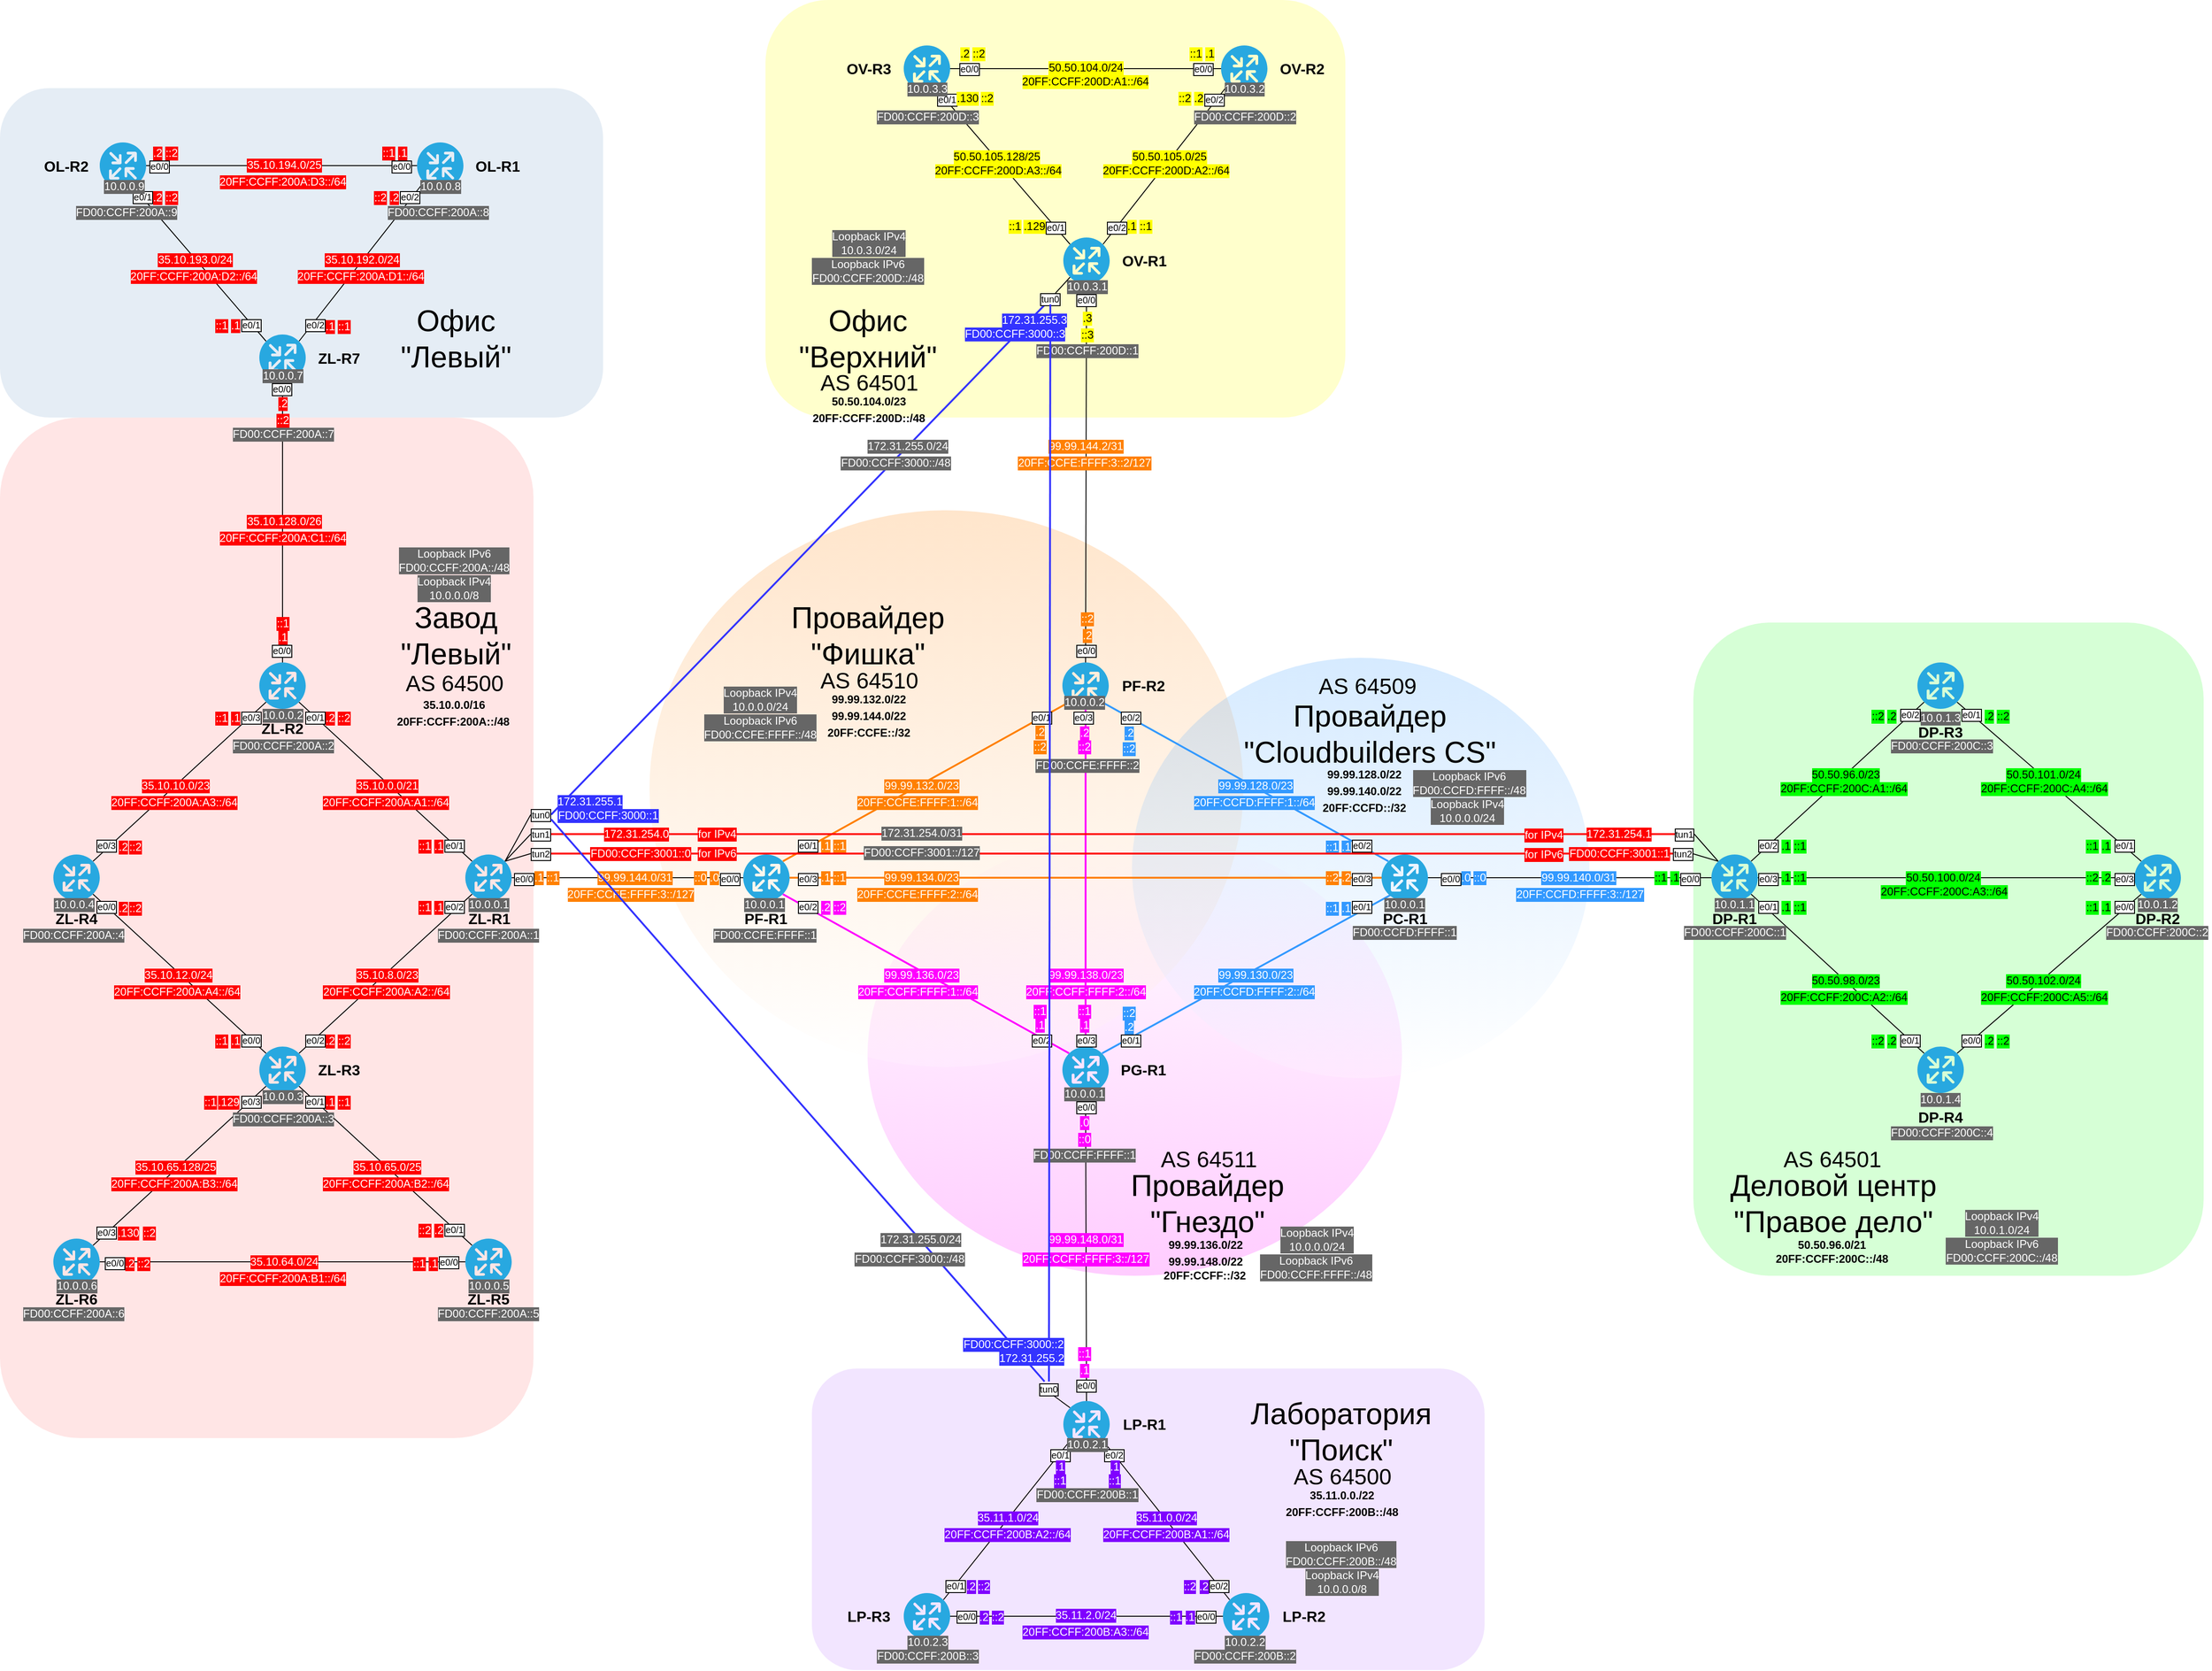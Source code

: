 <mxfile version="10.9.5" type="device"><diagram id="aS9cQeAs-SXI3bTpRtBA" name="Final Lab"><mxGraphModel dx="3408" dy="2018" grid="1" gridSize="3" guides="1" tooltips="1" connect="1" arrows="1" fold="1" page="1" pageScale="1" pageWidth="1169" pageHeight="827" math="0" shadow="0"><root><mxCell id="0"/><mxCell id="Fs6iH5yAmPpgQ2ltw-H0-5" value="Background" style="locked=1;" parent="0"/><mxCell id="Fs6iH5yAmPpgQ2ltw-H0-6" value="Offices" style="locked=1;" parent="0"/><mxCell id="Fs6iH5yAmPpgQ2ltw-H0-91" value="" style="rounded=1;whiteSpace=wrap;html=1;fillColor=#FF0000;strokeColor=none;opacity=10;" parent="Fs6iH5yAmPpgQ2ltw-H0-6" vertex="1"><mxGeometry x="-125" y="350" width="575" height="1100" as="geometry"/></mxCell><mxCell id="Fs6iH5yAmPpgQ2ltw-H0-92" value="" style="rounded=1;whiteSpace=wrap;html=1;strokeColor=none;fillColor=#004C99;opacity=10;" parent="Fs6iH5yAmPpgQ2ltw-H0-6" vertex="1"><mxGeometry x="-125" y="-5" width="650" height="355" as="geometry"/></mxCell><mxCell id="Fs6iH5yAmPpgQ2ltw-H0-93" value="" style="rounded=1;whiteSpace=wrap;html=1;strokeColor=none;fillColor=#FFFF00;opacity=20;" parent="Fs6iH5yAmPpgQ2ltw-H0-6" vertex="1"><mxGeometry x="700" y="-100" width="625" height="450" as="geometry"/></mxCell><mxCell id="Fs6iH5yAmPpgQ2ltw-H0-94" value="" style="rounded=1;whiteSpace=wrap;html=1;strokeColor=none;fillColor=#7F00FF;opacity=10;" parent="Fs6iH5yAmPpgQ2ltw-H0-6" vertex="1"><mxGeometry x="750" y="1375" width="725" height="325" as="geometry"/></mxCell><mxCell id="Fs6iH5yAmPpgQ2ltw-H0-95" value="" style="rounded=1;whiteSpace=wrap;html=1;fillColor=#33FF33;opacity=20;strokeColor=none;" parent="Fs6iH5yAmPpgQ2ltw-H0-6" vertex="1"><mxGeometry x="1700" y="571" width="550" height="704" as="geometry"/></mxCell><mxCell id="Fs6iH5yAmPpgQ2ltw-H0-96" value="" style="ellipse;whiteSpace=wrap;html=1;fillColor=#FF00FF;strokeColor=none;opacity=20;gradientColor=#ffffff;gradientDirection=north;" parent="Fs6iH5yAmPpgQ2ltw-H0-6" vertex="1"><mxGeometry x="810" y="798" width="576" height="477" as="geometry"/></mxCell><mxCell id="Fs6iH5yAmPpgQ2ltw-H0-98" value="Завод&lt;br style=&quot;font-size: 32px;&quot;&gt;&quot;Левый&quot;" style="text;html=1;strokeColor=none;fillColor=none;align=center;verticalAlign=middle;whiteSpace=wrap;rounded=0;fontSize=32;" parent="Fs6iH5yAmPpgQ2ltw-H0-6" vertex="1"><mxGeometry x="305.5" y="542.5" width="121" height="85" as="geometry"/></mxCell><mxCell id="Fs6iH5yAmPpgQ2ltw-H0-99" value="Офис&lt;br style=&quot;font-size: 32px&quot;&gt;&quot;Левый&quot;" style="text;html=1;strokeColor=none;fillColor=none;align=center;verticalAlign=middle;whiteSpace=wrap;rounded=0;fontSize=32;" parent="Fs6iH5yAmPpgQ2ltw-H0-6" vertex="1"><mxGeometry x="305.5" y="222.5" width="121" height="85" as="geometry"/></mxCell><mxCell id="Fs6iH5yAmPpgQ2ltw-H0-97" value="" style="ellipse;whiteSpace=wrap;html=1;fillColor=#FF8000;opacity=20;strokeColor=none;shadow=0;gradientColor=#ffffff;" parent="Fs6iH5yAmPpgQ2ltw-H0-6" vertex="1"><mxGeometry x="575" y="450" width="640" height="600" as="geometry"/></mxCell><mxCell id="Fs6iH5yAmPpgQ2ltw-H0-100" value="Офис&lt;br style=&quot;font-size: 32px&quot;&gt;&quot;Верхний&quot;" style="text;html=1;strokeColor=none;fillColor=none;align=center;verticalAlign=middle;whiteSpace=wrap;rounded=0;fontSize=32;" parent="Fs6iH5yAmPpgQ2ltw-H0-6" vertex="1"><mxGeometry x="750" y="222.5" width="121" height="85" as="geometry"/></mxCell><mxCell id="Fs6iH5yAmPpgQ2ltw-H0-101" value="Провайдер&lt;br&gt;&quot;Фишка&quot;" style="text;html=1;strokeColor=none;fillColor=none;align=center;verticalAlign=middle;whiteSpace=wrap;rounded=0;fontSize=32;" parent="Fs6iH5yAmPpgQ2ltw-H0-6" vertex="1"><mxGeometry x="750" y="542.5" width="121" height="85" as="geometry"/></mxCell><mxCell id="Fs6iH5yAmPpgQ2ltw-H0-102" value="Провайдер&lt;br&gt;&quot;Гнездо&quot;" style="text;html=1;strokeColor=none;fillColor=none;align=center;verticalAlign=middle;whiteSpace=wrap;rounded=0;fontSize=32;" parent="Fs6iH5yAmPpgQ2ltw-H0-6" vertex="1"><mxGeometry x="1116" y="1154.5" width="121" height="85" as="geometry"/></mxCell><mxCell id="Fs6iH5yAmPpgQ2ltw-H0-103" value="Лаборатория&lt;br&gt;&quot;Поиск&quot;" style="text;html=1;strokeColor=none;fillColor=none;align=center;verticalAlign=middle;whiteSpace=wrap;rounded=0;fontSize=32;" parent="Fs6iH5yAmPpgQ2ltw-H0-6" vertex="1"><mxGeometry x="1259.5" y="1400" width="121" height="85" as="geometry"/></mxCell><mxCell id="Fs6iH5yAmPpgQ2ltw-H0-104" value="Деловой центр&lt;br&gt;&quot;Правое дело&quot;" style="text;html=1;strokeColor=none;fillColor=none;align=center;verticalAlign=middle;whiteSpace=wrap;rounded=0;fontSize=32;" parent="Fs6iH5yAmPpgQ2ltw-H0-6" vertex="1"><mxGeometry x="1727" y="1154.5" width="248" height="85" as="geometry"/></mxCell><mxCell id="Fs6iH5yAmPpgQ2ltw-H0-219" value="" style="ellipse;whiteSpace=wrap;html=1;fillColor=#3399FF;opacity=20;strokeColor=none;shadow=0;gradientColor=#ffffff;" parent="Fs6iH5yAmPpgQ2ltw-H0-6" vertex="1"><mxGeometry x="1095" y="609" width="493" height="453" as="geometry"/></mxCell><mxCell id="Fs6iH5yAmPpgQ2ltw-H0-220" value="Провайдер&lt;br&gt;&quot;Cloudbuilders CS&quot;" style="text;html=1;strokeColor=none;fillColor=none;align=center;verticalAlign=middle;whiteSpace=wrap;rounded=0;fontSize=32;" parent="Fs6iH5yAmPpgQ2ltw-H0-6" vertex="1"><mxGeometry x="1209" y="648" width="285" height="85" as="geometry"/></mxCell><mxCell id="1" value="Routers &amp; Phy Links" style="locked=1;" parent="0"/><mxCell id="Fs6iH5yAmPpgQ2ltw-H0-1" value="" style="verticalLabelPosition=bottom;html=1;fillColor=#28A8E0;verticalAlign=top;points=[[0.145,0.145,0],[0.856,0.145,0],[0.855,0.855,0],[0.145,0.855,0],[0.5,0,0], [1,0.5,0], [0.5,1,0],[0,0.5,0]];pointerEvents=1;align=center;shape=mxgraph.cisco_safe.capability.routing;" parent="1" vertex="1"><mxGeometry x="-17.5" y="53.5" width="50" height="50" as="geometry"/></mxCell><mxCell id="Fs6iH5yAmPpgQ2ltw-H0-2" value="" style="verticalLabelPosition=bottom;html=1;fillColor=#28A8E0;verticalAlign=top;points=[[0.145,0.145,0],[0.856,0.145,0],[0.855,0.855,0],[0.145,0.855,0],[0.5,0,0], [1,0.5,0], [0.5,1,0],[0,0.5,0]];pointerEvents=1;align=center;shape=mxgraph.cisco_safe.capability.routing;" parent="1" vertex="1"><mxGeometry x="324.5" y="53.5" width="50" height="50" as="geometry"/></mxCell><mxCell id="Fs6iH5yAmPpgQ2ltw-H0-3" value="" style="verticalLabelPosition=bottom;html=1;fillColor=#28A8E0;verticalAlign=top;points=[[0.145,0.145,0],[0.856,0.145,0],[0.855,0.855,0],[0.145,0.855,0],[0.5,0,0], [1,0.5,0], [0.5,1,0],[0,0.5,0]];pointerEvents=1;align=center;shape=mxgraph.cisco_safe.capability.routing;" parent="1" vertex="1"><mxGeometry x="154.5" y="260.5" width="50" height="50" as="geometry"/></mxCell><mxCell id="Fs6iH5yAmPpgQ2ltw-H0-7" value="" style="endArrow=none;html=1;exitX=1;exitY=0.5;exitDx=0;exitDy=0;exitPerimeter=0;entryX=0;entryY=0.5;entryDx=0;entryDy=0;entryPerimeter=0;" parent="1" source="Fs6iH5yAmPpgQ2ltw-H0-1" target="Fs6iH5yAmPpgQ2ltw-H0-2" edge="1"><mxGeometry width="50" height="50" relative="1" as="geometry"><mxPoint x="78.5" y="189.5" as="sourcePoint"/><mxPoint x="128.5" y="139.5" as="targetPoint"/></mxGeometry></mxCell><mxCell id="Fs6iH5yAmPpgQ2ltw-H0-8" value="" style="endArrow=none;html=1;entryX=0.74;entryY=0.98;entryDx=0;entryDy=0;entryPerimeter=0;exitX=0.145;exitY=0.145;exitDx=0;exitDy=0;exitPerimeter=0;" parent="1" source="Fs6iH5yAmPpgQ2ltw-H0-3" target="Fs6iH5yAmPpgQ2ltw-H0-1" edge="1"><mxGeometry width="50" height="50" relative="1" as="geometry"><mxPoint x="44.5" y="198.5" as="sourcePoint"/><mxPoint x="94.5" y="148.5" as="targetPoint"/></mxGeometry></mxCell><mxCell id="Fs6iH5yAmPpgQ2ltw-H0-9" value="" style="endArrow=none;html=1;entryX=0.145;entryY=0.855;entryDx=0;entryDy=0;entryPerimeter=0;exitX=0.856;exitY=0.145;exitDx=0;exitDy=0;exitPerimeter=0;" parent="1" source="Fs6iH5yAmPpgQ2ltw-H0-3" target="Fs6iH5yAmPpgQ2ltw-H0-2" edge="1"><mxGeometry width="50" height="50" relative="1" as="geometry"><mxPoint x="-44.5" y="267.5" as="sourcePoint"/><mxPoint x="5.5" y="217.5" as="targetPoint"/></mxGeometry></mxCell><mxCell id="Fs6iH5yAmPpgQ2ltw-H0-12" value="" style="verticalLabelPosition=bottom;html=1;fillColor=#28A8E0;verticalAlign=top;points=[[0.145,0.145,0],[0.856,0.145,0],[0.855,0.855,0],[0.145,0.855,0],[0.5,0,0], [1,0.5,0], [0.5,1,0],[0,0.5,0]];pointerEvents=1;align=center;shape=mxgraph.cisco_safe.capability.routing;" parent="1" vertex="1"><mxGeometry x="154.5" y="614" width="50" height="50" as="geometry"/></mxCell><mxCell id="Fs6iH5yAmPpgQ2ltw-H0-13" value="" style="verticalLabelPosition=bottom;html=1;fillColor=#28A8E0;verticalAlign=top;points=[[0.145,0.145,0],[0.856,0.145,0],[0.855,0.855,0],[0.145,0.855,0],[0.5,0,0], [1,0.5,0], [0.5,1,0],[0,0.5,0]];pointerEvents=1;align=center;shape=mxgraph.cisco_safe.capability.routing;" parent="1" vertex="1"><mxGeometry x="-67.5" y="821" width="50" height="50" as="geometry"/></mxCell><mxCell id="Fs6iH5yAmPpgQ2ltw-H0-45" style="edgeStyle=none;rounded=0;orthogonalLoop=1;jettySize=auto;html=1;exitX=1;exitY=0.5;exitDx=0;exitDy=0;exitPerimeter=0;entryX=0;entryY=0.5;entryDx=0;entryDy=0;entryPerimeter=0;endArrow=none;endFill=0;" parent="1" source="Fs6iH5yAmPpgQ2ltw-H0-15" target="Fs6iH5yAmPpgQ2ltw-H0-29" edge="1"><mxGeometry relative="1" as="geometry"/></mxCell><mxCell id="Fs6iH5yAmPpgQ2ltw-H0-15" value="" style="verticalLabelPosition=bottom;html=1;fillColor=#28A8E0;verticalAlign=top;points=[[0.145,0.145,0],[0.856,0.145,0],[0.855,0.855,0],[0.145,0.855,0],[0.5,0,0], [1,0.5,0], [0.5,1,0],[0,0.5,0]];pointerEvents=1;align=center;shape=mxgraph.cisco_safe.capability.routing;" parent="1" vertex="1"><mxGeometry x="376.5" y="821" width="50" height="50" as="geometry"/></mxCell><mxCell id="Fs6iH5yAmPpgQ2ltw-H0-17" value="" style="verticalLabelPosition=bottom;html=1;fillColor=#28A8E0;verticalAlign=top;points=[[0.145,0.145,0],[0.856,0.145,0],[0.855,0.855,0],[0.145,0.855,0],[0.5,0,0], [1,0.5,0], [0.5,1,0],[0,0.5,0]];pointerEvents=1;align=center;shape=mxgraph.cisco_safe.capability.routing;" parent="1" vertex="1"><mxGeometry x="154.5" y="1028" width="50" height="50" as="geometry"/></mxCell><mxCell id="Fs6iH5yAmPpgQ2ltw-H0-19" value="" style="verticalLabelPosition=bottom;html=1;fillColor=#28A8E0;verticalAlign=top;points=[[0.145,0.145,0],[0.856,0.145,0],[0.855,0.855,0],[0.145,0.855,0],[0.5,0,0], [1,0.5,0], [0.5,1,0],[0,0.5,0]];pointerEvents=1;align=center;shape=mxgraph.cisco_safe.capability.routing;" parent="1" vertex="1"><mxGeometry x="-67.5" y="1235" width="50" height="50" as="geometry"/></mxCell><mxCell id="Fs6iH5yAmPpgQ2ltw-H0-20" value="" style="verticalLabelPosition=bottom;html=1;fillColor=#28A8E0;verticalAlign=top;points=[[0.145,0.145,0],[0.856,0.145,0],[0.855,0.855,0],[0.145,0.855,0],[0.5,0,0], [1,0.5,0], [0.5,1,0],[0,0.5,0]];pointerEvents=1;align=center;shape=mxgraph.cisco_safe.capability.routing;" parent="1" vertex="1"><mxGeometry x="376.5" y="1235" width="50" height="50" as="geometry"/></mxCell><mxCell id="Fs6iH5yAmPpgQ2ltw-H0-21" value="" style="endArrow=none;html=1;entryX=0.5;entryY=1;entryDx=0;entryDy=0;entryPerimeter=0;exitX=0.5;exitY=0;exitDx=0;exitDy=0;exitPerimeter=0;" parent="1" source="Fs6iH5yAmPpgQ2ltw-H0-12" target="Fs6iH5yAmPpgQ2ltw-H0-3" edge="1"><mxGeometry width="50" height="50" relative="1" as="geometry"><mxPoint x="-86.5" y="571" as="sourcePoint"/><mxPoint x="-36.5" y="521" as="targetPoint"/></mxGeometry></mxCell><mxCell id="Fs6iH5yAmPpgQ2ltw-H0-22" value="" style="endArrow=none;html=1;entryX=0.145;entryY=0.855;entryDx=0;entryDy=0;entryPerimeter=0;exitX=0.856;exitY=0.145;exitDx=0;exitDy=0;exitPerimeter=0;" parent="1" source="Fs6iH5yAmPpgQ2ltw-H0-13" target="Fs6iH5yAmPpgQ2ltw-H0-12" edge="1"><mxGeometry width="50" height="50" relative="1" as="geometry"><mxPoint x="115.5" y="790" as="sourcePoint"/><mxPoint x="165.5" y="740" as="targetPoint"/></mxGeometry></mxCell><mxCell id="Fs6iH5yAmPpgQ2ltw-H0-23" value="" style="endArrow=none;html=1;entryX=0.855;entryY=0.855;entryDx=0;entryDy=0;entryPerimeter=0;exitX=0.145;exitY=0.145;exitDx=0;exitDy=0;exitPerimeter=0;" parent="1" source="Fs6iH5yAmPpgQ2ltw-H0-15" target="Fs6iH5yAmPpgQ2ltw-H0-12" edge="1"><mxGeometry width="50" height="50" relative="1" as="geometry"><mxPoint x="136.5" y="822" as="sourcePoint"/><mxPoint x="186.5" y="772" as="targetPoint"/></mxGeometry></mxCell><mxCell id="Fs6iH5yAmPpgQ2ltw-H0-24" value="" style="endArrow=none;html=1;exitX=0.855;exitY=0.855;exitDx=0;exitDy=0;exitPerimeter=0;entryX=0.145;entryY=0.145;entryDx=0;entryDy=0;entryPerimeter=0;" parent="1" source="Fs6iH5yAmPpgQ2ltw-H0-13" target="Fs6iH5yAmPpgQ2ltw-H0-17" edge="1"><mxGeometry width="50" height="50" relative="1" as="geometry"><mxPoint x="147.5" y="959" as="sourcePoint"/><mxPoint x="197.5" y="909" as="targetPoint"/></mxGeometry></mxCell><mxCell id="Fs6iH5yAmPpgQ2ltw-H0-25" value="" style="endArrow=none;html=1;entryX=0.145;entryY=0.855;entryDx=0;entryDy=0;entryPerimeter=0;exitX=0.856;exitY=0.145;exitDx=0;exitDy=0;exitPerimeter=0;" parent="1" source="Fs6iH5yAmPpgQ2ltw-H0-17" target="Fs6iH5yAmPpgQ2ltw-H0-15" edge="1"><mxGeometry width="50" height="50" relative="1" as="geometry"><mxPoint x="148.5" y="942" as="sourcePoint"/><mxPoint x="198.5" y="892" as="targetPoint"/></mxGeometry></mxCell><mxCell id="Fs6iH5yAmPpgQ2ltw-H0-26" value="" style="endArrow=none;html=1;entryX=0.145;entryY=0.855;entryDx=0;entryDy=0;entryPerimeter=0;exitX=0.856;exitY=0.145;exitDx=0;exitDy=0;exitPerimeter=0;" parent="1" source="Fs6iH5yAmPpgQ2ltw-H0-19" target="Fs6iH5yAmPpgQ2ltw-H0-17" edge="1"><mxGeometry width="50" height="50" relative="1" as="geometry"><mxPoint x="109.5" y="1177" as="sourcePoint"/><mxPoint x="159.5" y="1127" as="targetPoint"/></mxGeometry></mxCell><mxCell id="Fs6iH5yAmPpgQ2ltw-H0-27" value="" style="endArrow=none;html=1;entryX=0.855;entryY=0.855;entryDx=0;entryDy=0;entryPerimeter=0;exitX=0.145;exitY=0.145;exitDx=0;exitDy=0;exitPerimeter=0;" parent="1" source="Fs6iH5yAmPpgQ2ltw-H0-20" target="Fs6iH5yAmPpgQ2ltw-H0-17" edge="1"><mxGeometry width="50" height="50" relative="1" as="geometry"><mxPoint x="184.5" y="1204" as="sourcePoint"/><mxPoint x="234.5" y="1154" as="targetPoint"/></mxGeometry></mxCell><mxCell id="Fs6iH5yAmPpgQ2ltw-H0-28" value="" style="endArrow=none;html=1;entryX=0;entryY=0.5;entryDx=0;entryDy=0;entryPerimeter=0;exitX=1;exitY=0.5;exitDx=0;exitDy=0;exitPerimeter=0;" parent="1" source="Fs6iH5yAmPpgQ2ltw-H0-19" target="Fs6iH5yAmPpgQ2ltw-H0-20" edge="1"><mxGeometry width="50" height="50" relative="1" as="geometry"><mxPoint x="153.5" y="1239" as="sourcePoint"/><mxPoint x="203.5" y="1189" as="targetPoint"/></mxGeometry></mxCell><mxCell id="Fs6iH5yAmPpgQ2ltw-H0-36" style="rounded=0;orthogonalLoop=1;jettySize=auto;html=1;exitX=0.856;exitY=0.145;exitDx=0;exitDy=0;exitPerimeter=0;entryX=0.145;entryY=0.855;entryDx=0;entryDy=0;entryPerimeter=0;endArrow=none;endFill=0;strokeColor=#FF8000;strokeWidth=2;" parent="1" source="Fs6iH5yAmPpgQ2ltw-H0-29" target="Fs6iH5yAmPpgQ2ltw-H0-34" edge="1"><mxGeometry relative="1" as="geometry"/></mxCell><mxCell id="Fs6iH5yAmPpgQ2ltw-H0-39" style="edgeStyle=none;rounded=0;orthogonalLoop=1;jettySize=auto;html=1;exitX=0.855;exitY=0.855;exitDx=0;exitDy=0;exitPerimeter=0;entryX=0.145;entryY=0.145;entryDx=0;entryDy=0;entryPerimeter=0;endArrow=none;endFill=0;strokeColor=#FF00FF;strokeWidth=2;" parent="1" source="Fs6iH5yAmPpgQ2ltw-H0-29" target="Fs6iH5yAmPpgQ2ltw-H0-38" edge="1"><mxGeometry relative="1" as="geometry"/></mxCell><mxCell id="Fs6iH5yAmPpgQ2ltw-H0-89" style="edgeStyle=none;rounded=0;orthogonalLoop=1;jettySize=auto;html=1;exitX=1;exitY=0.5;exitDx=0;exitDy=0;exitPerimeter=0;entryX=0;entryY=0.5;entryDx=0;entryDy=0;entryPerimeter=0;endArrow=none;endFill=0;strokeColor=#FF8000;strokeWidth=2;" parent="1" source="Fs6iH5yAmPpgQ2ltw-H0-29" target="Fs6iH5yAmPpgQ2ltw-H0-41" edge="1"><mxGeometry relative="1" as="geometry"/></mxCell><mxCell id="Fs6iH5yAmPpgQ2ltw-H0-29" value="" style="verticalLabelPosition=bottom;html=1;fillColor=#28A8E0;verticalAlign=top;points=[[0.145,0.145,0],[0.856,0.145,0],[0.855,0.855,0],[0.145,0.855,0],[0.5,0,0], [1,0.5,0], [0.5,1,0],[0,0.5,0]];pointerEvents=1;align=center;shape=mxgraph.cisco_safe.capability.routing;" parent="1" vertex="1"><mxGeometry x="676" y="821" width="50" height="50" as="geometry"/></mxCell><mxCell id="Fs6iH5yAmPpgQ2ltw-H0-43" style="edgeStyle=none;rounded=0;orthogonalLoop=1;jettySize=auto;html=1;exitX=0.855;exitY=0.855;exitDx=0;exitDy=0;exitPerimeter=0;entryX=0.145;entryY=0.145;entryDx=0;entryDy=0;entryPerimeter=0;endArrow=none;endFill=0;strokeColor=#3399FF;strokeWidth=2;" parent="1" source="Fs6iH5yAmPpgQ2ltw-H0-34" target="Fs6iH5yAmPpgQ2ltw-H0-41" edge="1"><mxGeometry relative="1" as="geometry"/></mxCell><mxCell id="Fs6iH5yAmPpgQ2ltw-H0-90" style="edgeStyle=none;rounded=0;orthogonalLoop=1;jettySize=auto;html=1;exitX=0.5;exitY=1;exitDx=0;exitDy=0;exitPerimeter=0;entryX=0.5;entryY=0;entryDx=0;entryDy=0;entryPerimeter=0;endArrow=none;endFill=0;strokeColor=#FF00FF;strokeWidth=2;" parent="1" source="Fs6iH5yAmPpgQ2ltw-H0-34" target="Fs6iH5yAmPpgQ2ltw-H0-38" edge="1"><mxGeometry relative="1" as="geometry"/></mxCell><mxCell id="Fs6iH5yAmPpgQ2ltw-H0-34" value="" style="verticalLabelPosition=bottom;html=1;fillColor=#28A8E0;verticalAlign=top;points=[[0.145,0.145,0],[0.856,0.145,0],[0.855,0.855,0],[0.145,0.855,0],[0.5,0,0], [1,0.5,0], [0.5,1,0],[0,0.5,0]];pointerEvents=1;align=center;shape=mxgraph.cisco_safe.capability.routing;" parent="1" vertex="1"><mxGeometry x="1020" y="614" width="50" height="50" as="geometry"/></mxCell><mxCell id="Fs6iH5yAmPpgQ2ltw-H0-44" style="edgeStyle=none;rounded=0;orthogonalLoop=1;jettySize=auto;html=1;exitX=0.856;exitY=0.145;exitDx=0;exitDy=0;exitPerimeter=0;entryX=0.243;entryY=0.846;entryDx=0;entryDy=0;entryPerimeter=0;endArrow=none;endFill=0;strokeColor=#3399FF;strokeWidth=2;" parent="1" source="Fs6iH5yAmPpgQ2ltw-H0-38" target="Fs6iH5yAmPpgQ2ltw-H0-41" edge="1"><mxGeometry relative="1" as="geometry"/></mxCell><mxCell id="Fs6iH5yAmPpgQ2ltw-H0-52" style="edgeStyle=none;rounded=0;orthogonalLoop=1;jettySize=auto;html=1;exitX=0.5;exitY=1;exitDx=0;exitDy=0;exitPerimeter=0;entryX=0.5;entryY=0;entryDx=0;entryDy=0;entryPerimeter=0;endArrow=none;endFill=0;" parent="1" source="Fs6iH5yAmPpgQ2ltw-H0-38" target="Fs6iH5yAmPpgQ2ltw-H0-49" edge="1"><mxGeometry relative="1" as="geometry"/></mxCell><mxCell id="Fs6iH5yAmPpgQ2ltw-H0-38" value="" style="verticalLabelPosition=bottom;html=1;fillColor=#28A8E0;verticalAlign=top;points=[[0.145,0.145,0],[0.856,0.145,0],[0.855,0.855,0],[0.145,0.855,0],[0.5,0,0], [1,0.5,0], [0.5,1,0],[0,0.5,0]];pointerEvents=1;align=center;shape=mxgraph.cisco_safe.capability.routing;" parent="1" vertex="1"><mxGeometry x="1020" y="1028" width="50" height="50" as="geometry"/></mxCell><mxCell id="Fs6iH5yAmPpgQ2ltw-H0-87" style="edgeStyle=none;rounded=0;orthogonalLoop=1;jettySize=auto;html=1;exitX=1;exitY=0.5;exitDx=0;exitDy=0;exitPerimeter=0;entryX=0;entryY=0.5;entryDx=0;entryDy=0;entryPerimeter=0;endArrow=none;endFill=0;" parent="1" source="Fs6iH5yAmPpgQ2ltw-H0-41" target="Fs6iH5yAmPpgQ2ltw-H0-76" edge="1"><mxGeometry relative="1" as="geometry"/></mxCell><mxCell id="Fs6iH5yAmPpgQ2ltw-H0-41" value="" style="verticalLabelPosition=bottom;html=1;fillColor=#28A8E0;verticalAlign=top;points=[[0.145,0.145,0],[0.856,0.145,0],[0.855,0.855,0],[0.145,0.855,0],[0.5,0,0], [1,0.5,0], [0.5,1,0],[0,0.5,0]];pointerEvents=1;align=center;shape=mxgraph.cisco_safe.capability.routing;" parent="1" vertex="1"><mxGeometry x="1364" y="821" width="50" height="50" as="geometry"/></mxCell><mxCell id="Fs6iH5yAmPpgQ2ltw-H0-51" style="edgeStyle=none;rounded=0;orthogonalLoop=1;jettySize=auto;html=1;exitX=0.145;exitY=0.855;exitDx=0;exitDy=0;exitPerimeter=0;entryX=0.856;entryY=0.145;entryDx=0;entryDy=0;entryPerimeter=0;endArrow=none;endFill=0;" parent="1" source="Fs6iH5yAmPpgQ2ltw-H0-49" target="Fs6iH5yAmPpgQ2ltw-H0-50" edge="1"><mxGeometry relative="1" as="geometry"/></mxCell><mxCell id="Fs6iH5yAmPpgQ2ltw-H0-55" style="edgeStyle=none;rounded=0;orthogonalLoop=1;jettySize=auto;html=1;exitX=0.855;exitY=0.855;exitDx=0;exitDy=0;exitPerimeter=0;entryX=0.145;entryY=0.145;entryDx=0;entryDy=0;entryPerimeter=0;endArrow=none;endFill=0;" parent="1" source="Fs6iH5yAmPpgQ2ltw-H0-49" target="Fs6iH5yAmPpgQ2ltw-H0-54" edge="1"><mxGeometry relative="1" as="geometry"/></mxCell><mxCell id="Fs6iH5yAmPpgQ2ltw-H0-49" value="" style="verticalLabelPosition=bottom;html=1;fillColor=#28A8E0;verticalAlign=top;points=[[0.145,0.145,0],[0.856,0.145,0],[0.855,0.855,0],[0.145,0.855,0],[0.5,0,0], [1,0.5,0], [0.5,1,0],[0,0.5,0]];pointerEvents=1;align=center;shape=mxgraph.cisco_safe.capability.routing;" parent="1" vertex="1"><mxGeometry x="1021" y="1410" width="50" height="50" as="geometry"/></mxCell><mxCell id="Fs6iH5yAmPpgQ2ltw-H0-56" style="edgeStyle=none;rounded=0;orthogonalLoop=1;jettySize=auto;html=1;exitX=1;exitY=0.5;exitDx=0;exitDy=0;exitPerimeter=0;entryX=0;entryY=0.5;entryDx=0;entryDy=0;entryPerimeter=0;endArrow=none;endFill=0;" parent="1" source="Fs6iH5yAmPpgQ2ltw-H0-50" target="Fs6iH5yAmPpgQ2ltw-H0-54" edge="1"><mxGeometry relative="1" as="geometry"/></mxCell><mxCell id="Fs6iH5yAmPpgQ2ltw-H0-50" value="" style="verticalLabelPosition=bottom;html=1;fillColor=#28A8E0;verticalAlign=top;points=[[0.145,0.145,0],[0.856,0.145,0],[0.855,0.855,0],[0.145,0.855,0],[0.5,0,0], [1,0.5,0], [0.5,1,0],[0,0.5,0]];pointerEvents=1;align=center;shape=mxgraph.cisco_safe.capability.routing;" parent="1" vertex="1"><mxGeometry x="849" y="1617" width="50" height="50" as="geometry"/></mxCell><mxCell id="Fs6iH5yAmPpgQ2ltw-H0-54" value="" style="verticalLabelPosition=bottom;html=1;fillColor=#28A8E0;verticalAlign=top;points=[[0.145,0.145,0],[0.856,0.145,0],[0.855,0.855,0],[0.145,0.855,0],[0.5,0,0], [1,0.5,0], [0.5,1,0],[0,0.5,0]];pointerEvents=1;align=center;shape=mxgraph.cisco_safe.capability.routing;" parent="1" vertex="1"><mxGeometry x="1193" y="1617" width="50" height="50" as="geometry"/></mxCell><mxCell id="Fs6iH5yAmPpgQ2ltw-H0-66" value="" style="endArrow=none;html=1;entryX=0.5;entryY=1;entryDx=0;entryDy=0;entryPerimeter=0;exitX=0.5;exitY=0;exitDx=0;exitDy=0;exitPerimeter=0;" parent="1" source="Fs6iH5yAmPpgQ2ltw-H0-34" target="Fs6iH5yAmPpgQ2ltw-H0-67" edge="1"><mxGeometry width="50" height="50" relative="1" as="geometry"><mxPoint x="1075" y="600" as="sourcePoint"/><mxPoint x="829" y="521" as="targetPoint"/></mxGeometry></mxCell><mxCell id="Fs6iH5yAmPpgQ2ltw-H0-67" value="" style="verticalLabelPosition=bottom;html=1;fillColor=#28A8E0;verticalAlign=top;points=[[0.145,0.145,0],[0.856,0.145,0],[0.855,0.855,0],[0.145,0.855,0],[0.5,0,0], [1,0.5,0], [0.5,1,0],[0,0.5,0]];pointerEvents=1;align=center;shape=mxgraph.cisco_safe.capability.routing;" parent="1" vertex="1"><mxGeometry x="1021" y="156" width="50" height="50" as="geometry"/></mxCell><mxCell id="Fs6iH5yAmPpgQ2ltw-H0-68" value="" style="endArrow=none;html=1;entryX=0.145;entryY=0.855;entryDx=0;entryDy=0;entryPerimeter=0;exitX=0.856;exitY=0.145;exitDx=0;exitDy=0;exitPerimeter=0;" parent="1" source="Fs6iH5yAmPpgQ2ltw-H0-67" target="Fs6iH5yAmPpgQ2ltw-H0-72" edge="1"><mxGeometry width="50" height="50" relative="1" as="geometry"><mxPoint x="822" y="163" as="sourcePoint"/><mxPoint x="872" y="113" as="targetPoint"/></mxGeometry></mxCell><mxCell id="Fs6iH5yAmPpgQ2ltw-H0-69" value="" style="endArrow=none;html=1;entryX=0.74;entryY=0.98;entryDx=0;entryDy=0;entryPerimeter=0;exitX=0.145;exitY=0.145;exitDx=0;exitDy=0;exitPerimeter=0;" parent="1" source="Fs6iH5yAmPpgQ2ltw-H0-67" target="Fs6iH5yAmPpgQ2ltw-H0-70" edge="1"><mxGeometry width="50" height="50" relative="1" as="geometry"><mxPoint x="911" y="94" as="sourcePoint"/><mxPoint x="961" y="44" as="targetPoint"/></mxGeometry></mxCell><mxCell id="Fs6iH5yAmPpgQ2ltw-H0-70" value="" style="verticalLabelPosition=bottom;html=1;fillColor=#28A8E0;verticalAlign=top;points=[[0.145,0.145,0],[0.856,0.145,0],[0.855,0.855,0],[0.145,0.855,0],[0.5,0,0], [1,0.5,0], [0.5,1,0],[0,0.5,0]];pointerEvents=1;align=center;shape=mxgraph.cisco_safe.capability.routing;" parent="1" vertex="1"><mxGeometry x="849" y="-51" width="50" height="50" as="geometry"/></mxCell><mxCell id="Fs6iH5yAmPpgQ2ltw-H0-71" value="" style="endArrow=none;html=1;exitX=1;exitY=0.5;exitDx=0;exitDy=0;exitPerimeter=0;entryX=0;entryY=0.5;entryDx=0;entryDy=0;entryPerimeter=0;" parent="1" source="Fs6iH5yAmPpgQ2ltw-H0-70" target="Fs6iH5yAmPpgQ2ltw-H0-72" edge="1"><mxGeometry width="50" height="50" relative="1" as="geometry"><mxPoint x="945" y="85" as="sourcePoint"/><mxPoint x="995" y="35" as="targetPoint"/></mxGeometry></mxCell><mxCell id="Fs6iH5yAmPpgQ2ltw-H0-72" value="" style="verticalLabelPosition=bottom;html=1;fillColor=#28A8E0;verticalAlign=top;points=[[0.145,0.145,0],[0.856,0.145,0],[0.855,0.855,0],[0.145,0.855,0],[0.5,0,0], [1,0.5,0], [0.5,1,0],[0,0.5,0]];pointerEvents=1;align=center;shape=mxgraph.cisco_safe.capability.routing;" parent="1" vertex="1"><mxGeometry x="1191" y="-51" width="50" height="50" as="geometry"/></mxCell><mxCell id="Fs6iH5yAmPpgQ2ltw-H0-83" style="edgeStyle=none;rounded=0;orthogonalLoop=1;jettySize=auto;html=1;exitX=0.856;exitY=0.145;exitDx=0;exitDy=0;exitPerimeter=0;entryX=0.145;entryY=0.855;entryDx=0;entryDy=0;entryPerimeter=0;endArrow=none;endFill=0;" parent="1" source="Fs6iH5yAmPpgQ2ltw-H0-76" target="Fs6iH5yAmPpgQ2ltw-H0-81" edge="1"><mxGeometry relative="1" as="geometry"/></mxCell><mxCell id="Fs6iH5yAmPpgQ2ltw-H0-85" style="edgeStyle=none;rounded=0;orthogonalLoop=1;jettySize=auto;html=1;exitX=0.855;exitY=0.855;exitDx=0;exitDy=0;exitPerimeter=0;entryX=0.145;entryY=0.145;entryDx=0;entryDy=0;entryPerimeter=0;endArrow=none;endFill=0;" parent="1" source="Fs6iH5yAmPpgQ2ltw-H0-76" target="Fs6iH5yAmPpgQ2ltw-H0-79" edge="1"><mxGeometry relative="1" as="geometry"/></mxCell><mxCell id="Fs6iH5yAmPpgQ2ltw-H0-88" style="edgeStyle=none;rounded=0;orthogonalLoop=1;jettySize=auto;html=1;exitX=1;exitY=0.5;exitDx=0;exitDy=0;exitPerimeter=0;entryX=0;entryY=0.5;entryDx=0;entryDy=0;entryPerimeter=0;endArrow=none;endFill=0;" parent="1" source="Fs6iH5yAmPpgQ2ltw-H0-76" target="Fs6iH5yAmPpgQ2ltw-H0-82" edge="1"><mxGeometry relative="1" as="geometry"/></mxCell><mxCell id="Fs6iH5yAmPpgQ2ltw-H0-76" value="" style="verticalLabelPosition=bottom;html=1;fillColor=#28A8E0;verticalAlign=top;points=[[0.145,0.145,0],[0.856,0.145,0],[0.855,0.855,0],[0.145,0.855,0],[0.5,0,0], [1,0.5,0], [0.5,1,0],[0,0.5,0]];pointerEvents=1;align=center;shape=mxgraph.cisco_safe.capability.routing;" parent="1" vertex="1"><mxGeometry x="1719.5" y="821" width="50" height="50" as="geometry"/></mxCell><mxCell id="Fs6iH5yAmPpgQ2ltw-H0-79" value="" style="verticalLabelPosition=bottom;html=1;fillColor=#28A8E0;verticalAlign=top;points=[[0.145,0.145,0],[0.856,0.145,0],[0.855,0.855,0],[0.145,0.855,0],[0.5,0,0], [1,0.5,0], [0.5,1,0],[0,0.5,0]];pointerEvents=1;align=center;shape=mxgraph.cisco_safe.capability.routing;" parent="1" vertex="1"><mxGeometry x="1941.5" y="1028" width="50" height="50" as="geometry"/></mxCell><mxCell id="Fs6iH5yAmPpgQ2ltw-H0-84" style="edgeStyle=none;rounded=0;orthogonalLoop=1;jettySize=auto;html=1;exitX=0.855;exitY=0.855;exitDx=0;exitDy=0;exitPerimeter=0;entryX=0.145;entryY=0.145;entryDx=0;entryDy=0;entryPerimeter=0;endArrow=none;endFill=0;" parent="1" source="Fs6iH5yAmPpgQ2ltw-H0-81" target="Fs6iH5yAmPpgQ2ltw-H0-82" edge="1"><mxGeometry relative="1" as="geometry"/></mxCell><mxCell id="Fs6iH5yAmPpgQ2ltw-H0-81" value="" style="verticalLabelPosition=bottom;html=1;fillColor=#28A8E0;verticalAlign=top;points=[[0.145,0.145,0],[0.856,0.145,0],[0.855,0.855,0],[0.145,0.855,0],[0.5,0,0], [1,0.5,0], [0.5,1,0],[0,0.5,0]];pointerEvents=1;align=center;shape=mxgraph.cisco_safe.capability.routing;" parent="1" vertex="1"><mxGeometry x="1941.5" y="614" width="50" height="50" as="geometry"/></mxCell><mxCell id="Fs6iH5yAmPpgQ2ltw-H0-86" style="edgeStyle=none;rounded=0;orthogonalLoop=1;jettySize=auto;html=1;exitX=0.145;exitY=0.855;exitDx=0;exitDy=0;exitPerimeter=0;entryX=0.856;entryY=0.145;entryDx=0;entryDy=0;entryPerimeter=0;endArrow=none;endFill=0;" parent="1" source="Fs6iH5yAmPpgQ2ltw-H0-82" target="Fs6iH5yAmPpgQ2ltw-H0-79" edge="1"><mxGeometry relative="1" as="geometry"/></mxCell><mxCell id="Fs6iH5yAmPpgQ2ltw-H0-82" value="" style="verticalLabelPosition=bottom;html=1;fillColor=#28A8E0;verticalAlign=top;points=[[0.145,0.145,0],[0.856,0.145,0],[0.855,0.855,0],[0.145,0.855,0],[0.5,0,0], [1,0.5,0], [0.5,1,0],[0,0.5,0]];pointerEvents=1;align=center;shape=mxgraph.cisco_safe.capability.routing;" parent="1" vertex="1"><mxGeometry x="2175.5" y="821" width="50" height="50" as="geometry"/></mxCell><mxCell id="Fs6iH5yAmPpgQ2ltw-H0-105" value="ZL-R1" style="text;html=1;strokeColor=none;fillColor=none;align=center;verticalAlign=middle;whiteSpace=wrap;rounded=0;shadow=0;fontSize=16;opacity=20;fontStyle=1" parent="1" vertex="1"><mxGeometry x="377.5" y="880" width="49" height="20" as="geometry"/></mxCell><mxCell id="Fs6iH5yAmPpgQ2ltw-H0-106" value="ZL-R2" style="text;html=1;strokeColor=none;fillColor=none;align=center;verticalAlign=middle;whiteSpace=wrap;rounded=0;shadow=0;fontSize=16;opacity=20;fontStyle=1" parent="1" vertex="1"><mxGeometry x="155" y="675" width="49" height="20" as="geometry"/></mxCell><mxCell id="Fs6iH5yAmPpgQ2ltw-H0-107" value="ZL-R3" style="text;html=1;strokeColor=none;fillColor=none;align=center;verticalAlign=middle;whiteSpace=wrap;rounded=0;shadow=0;fontSize=16;opacity=20;fontStyle=1" parent="1" vertex="1"><mxGeometry x="216" y="1043" width="49" height="20" as="geometry"/></mxCell><mxCell id="Fs6iH5yAmPpgQ2ltw-H0-108" value="ZL-R4" style="text;html=1;strokeColor=none;fillColor=none;align=center;verticalAlign=middle;whiteSpace=wrap;rounded=0;shadow=0;fontSize=16;opacity=20;fontStyle=1" parent="1" vertex="1"><mxGeometry x="-67.5" y="880" width="49" height="20" as="geometry"/></mxCell><mxCell id="Fs6iH5yAmPpgQ2ltw-H0-109" value="ZL-R5" style="text;html=1;strokeColor=none;fillColor=none;align=center;verticalAlign=middle;whiteSpace=wrap;rounded=0;shadow=0;fontSize=16;opacity=20;fontStyle=1" parent="1" vertex="1"><mxGeometry x="377" y="1290" width="49" height="20" as="geometry"/></mxCell><mxCell id="Fs6iH5yAmPpgQ2ltw-H0-110" value="ZL-R6" style="text;html=1;strokeColor=none;fillColor=none;align=center;verticalAlign=middle;whiteSpace=wrap;rounded=0;shadow=0;fontSize=16;opacity=20;fontStyle=1" parent="1" vertex="1"><mxGeometry x="-67" y="1290" width="49" height="20" as="geometry"/></mxCell><mxCell id="Fs6iH5yAmPpgQ2ltw-H0-111" value="ZL-R7" style="text;html=1;strokeColor=none;fillColor=none;align=center;verticalAlign=middle;whiteSpace=wrap;rounded=0;shadow=0;fontSize=16;opacity=20;fontStyle=1" parent="1" vertex="1"><mxGeometry x="205" y="276" width="71" height="20" as="geometry"/></mxCell><mxCell id="Fs6iH5yAmPpgQ2ltw-H0-112" value="OL-R1" style="text;html=1;strokeColor=none;fillColor=none;align=center;verticalAlign=middle;whiteSpace=wrap;rounded=0;shadow=0;fontSize=16;opacity=20;fontStyle=1" parent="1" vertex="1"><mxGeometry x="374.5" y="69" width="73" height="20" as="geometry"/></mxCell><mxCell id="Fs6iH5yAmPpgQ2ltw-H0-113" value="OL-R2" style="text;html=1;strokeColor=none;fillColor=none;align=center;verticalAlign=middle;whiteSpace=wrap;rounded=0;shadow=0;fontSize=16;opacity=20;fontStyle=1" parent="1" vertex="1"><mxGeometry x="-90.5" y="69" width="73" height="20" as="geometry"/></mxCell><mxCell id="Fs6iH5yAmPpgQ2ltw-H0-114" value="PF-R1" style="text;html=1;strokeColor=none;fillColor=none;align=center;verticalAlign=middle;whiteSpace=wrap;rounded=0;shadow=0;fontSize=16;opacity=20;fontStyle=1" parent="1" vertex="1"><mxGeometry x="676" y="880" width="49" height="20" as="geometry"/></mxCell><mxCell id="Fs6iH5yAmPpgQ2ltw-H0-115" value="PF-R2" style="text;html=1;strokeColor=none;fillColor=none;align=center;verticalAlign=middle;whiteSpace=wrap;rounded=0;shadow=0;fontSize=16;opacity=20;fontStyle=1" parent="1" vertex="1"><mxGeometry x="1070" y="629" width="75" height="20" as="geometry"/></mxCell><mxCell id="Fs6iH5yAmPpgQ2ltw-H0-116" value="PG-R1" style="text;html=1;strokeColor=none;fillColor=none;align=center;verticalAlign=middle;whiteSpace=wrap;rounded=0;shadow=0;fontSize=16;opacity=20;fontStyle=1" parent="1" vertex="1"><mxGeometry x="1070" y="1043" width="75" height="20" as="geometry"/></mxCell><mxCell id="Fs6iH5yAmPpgQ2ltw-H0-117" value="PC-R1" style="text;html=1;strokeColor=none;fillColor=none;align=center;verticalAlign=middle;whiteSpace=wrap;rounded=0;shadow=0;fontSize=16;opacity=20;fontStyle=1" parent="1" vertex="1"><mxGeometry x="1351.5" y="880" width="75" height="20" as="geometry"/></mxCell><mxCell id="Fs6iH5yAmPpgQ2ltw-H0-118" value="OV-R1" style="text;html=1;strokeColor=none;fillColor=none;align=center;verticalAlign=middle;whiteSpace=wrap;rounded=0;shadow=0;fontSize=16;opacity=20;fontStyle=1" parent="1" vertex="1"><mxGeometry x="1071" y="171" width="75" height="20" as="geometry"/></mxCell><mxCell id="Fs6iH5yAmPpgQ2ltw-H0-119" value="OV-R2" style="text;html=1;strokeColor=none;fillColor=none;align=center;verticalAlign=middle;whiteSpace=wrap;rounded=0;shadow=0;fontSize=16;opacity=20;fontStyle=1" parent="1" vertex="1"><mxGeometry x="1241" y="-36" width="75" height="20" as="geometry"/></mxCell><mxCell id="Fs6iH5yAmPpgQ2ltw-H0-120" value="OV-R3" style="text;html=1;strokeColor=none;fillColor=none;align=center;verticalAlign=middle;whiteSpace=wrap;rounded=0;shadow=0;fontSize=16;opacity=20;fontStyle=1" parent="1" vertex="1"><mxGeometry x="774" y="-36" width="75" height="20" as="geometry"/></mxCell><mxCell id="Fs6iH5yAmPpgQ2ltw-H0-121" value="LP-R1" style="text;html=1;strokeColor=none;fillColor=none;align=center;verticalAlign=middle;whiteSpace=wrap;rounded=0;shadow=0;fontSize=16;opacity=20;fontStyle=1" parent="1" vertex="1"><mxGeometry x="1071" y="1425" width="75" height="20" as="geometry"/></mxCell><mxCell id="Fs6iH5yAmPpgQ2ltw-H0-122" value="LP-R2" style="text;html=1;strokeColor=none;fillColor=none;align=center;verticalAlign=middle;whiteSpace=wrap;rounded=0;shadow=0;fontSize=16;opacity=20;fontStyle=1" parent="1" vertex="1"><mxGeometry x="1243" y="1632" width="75" height="20" as="geometry"/></mxCell><mxCell id="Fs6iH5yAmPpgQ2ltw-H0-123" value="LP-R3" style="text;html=1;strokeColor=none;fillColor=none;align=center;verticalAlign=middle;whiteSpace=wrap;rounded=0;shadow=0;fontSize=16;opacity=20;fontStyle=1" parent="1" vertex="1"><mxGeometry x="774" y="1632" width="75" height="20" as="geometry"/></mxCell><mxCell id="Fs6iH5yAmPpgQ2ltw-H0-124" value="DP-R1" style="text;html=1;strokeColor=none;fillColor=none;align=center;verticalAlign=middle;whiteSpace=wrap;rounded=0;shadow=0;fontSize=16;opacity=20;fontStyle=1" parent="1" vertex="1"><mxGeometry x="1707" y="880" width="75" height="20" as="geometry"/></mxCell><mxCell id="Fs6iH5yAmPpgQ2ltw-H0-126" value="DP-R2" style="text;html=1;strokeColor=none;fillColor=none;align=center;verticalAlign=middle;whiteSpace=wrap;rounded=0;shadow=0;fontSize=16;opacity=20;fontStyle=1" parent="1" vertex="1"><mxGeometry x="2163" y="880" width="75" height="20" as="geometry"/></mxCell><mxCell id="Fs6iH5yAmPpgQ2ltw-H0-127" value="DP-R3" style="text;html=1;strokeColor=none;fillColor=none;align=center;verticalAlign=middle;whiteSpace=wrap;rounded=0;shadow=0;fontSize=16;opacity=20;fontStyle=1" parent="1" vertex="1"><mxGeometry x="1929" y="679" width="75" height="20" as="geometry"/></mxCell><mxCell id="Fs6iH5yAmPpgQ2ltw-H0-128" value="DP-R4" style="text;html=1;strokeColor=none;fillColor=none;align=center;verticalAlign=middle;whiteSpace=wrap;rounded=0;shadow=0;fontSize=16;opacity=20;fontStyle=1" parent="1" vertex="1"><mxGeometry x="1929" y="1094" width="75" height="20" as="geometry"/></mxCell><mxCell id="Fs6iH5yAmPpgQ2ltw-H0-311" style="edgeStyle=none;rounded=0;orthogonalLoop=1;jettySize=auto;html=1;exitX=0.25;exitY=0;exitDx=0;exitDy=0;endArrow=none;endFill=0;strokeColor=#FF8000;strokeWidth=2;fontSize=12;fontColor=#FFFFFF;" parent="1" source="Fs6iH5yAmPpgQ2ltw-H0-124" target="Fs6iH5yAmPpgQ2ltw-H0-124" edge="1"><mxGeometry relative="1" as="geometry"/></mxCell><mxCell id="Fs6iH5yAmPpgQ2ltw-H0-129" value="Phy Interfaces" style="locked=1;" parent="0"/><mxCell id="Fs6iH5yAmPpgQ2ltw-H0-130" value="e0/0" style="text;html=1;strokeColor=none;fillColor=none;align=center;verticalAlign=middle;whiteSpace=wrap;rounded=0;shadow=0;fontSize=10;opacity=20;labelBackgroundColor=#ffffff;labelBorderColor=#000000;" parent="Fs6iH5yAmPpgQ2ltw-H0-129" vertex="1"><mxGeometry x="420" y="836.5" width="40" height="20" as="geometry"/></mxCell><mxCell id="Fs6iH5yAmPpgQ2ltw-H0-131" value="e0/0" style="text;html=1;strokeColor=none;fillColor=none;align=center;verticalAlign=middle;whiteSpace=wrap;rounded=0;shadow=0;fontSize=10;opacity=20;fontStyle=0;labelBackgroundColor=#ffffff;labelBorderColor=#000000;" parent="Fs6iH5yAmPpgQ2ltw-H0-129" vertex="1"><mxGeometry x="642" y="836.5" width="40" height="20" as="geometry"/></mxCell><mxCell id="Fs6iH5yAmPpgQ2ltw-H0-133" value="e0/0" style="text;html=1;strokeColor=none;fillColor=none;align=center;verticalAlign=middle;whiteSpace=wrap;rounded=0;shadow=0;fontSize=10;opacity=20;labelBackgroundColor=#ffffff;labelBorderColor=#000000;" parent="Fs6iH5yAmPpgQ2ltw-H0-129" vertex="1"><mxGeometry x="27" y="69" width="40" height="20" as="geometry"/></mxCell><mxCell id="Fs6iH5yAmPpgQ2ltw-H0-134" value="e0/0" style="text;html=1;strokeColor=none;fillColor=none;align=center;verticalAlign=middle;whiteSpace=wrap;rounded=0;shadow=0;fontSize=10;opacity=20;labelBorderColor=#000000;labelBackgroundColor=#ffffff;" parent="Fs6iH5yAmPpgQ2ltw-H0-129" vertex="1"><mxGeometry x="288" y="69" width="40" height="20" as="geometry"/></mxCell><mxCell id="Fs6iH5yAmPpgQ2ltw-H0-135" value="e0/0" style="text;html=1;strokeColor=none;fillColor=none;align=center;verticalAlign=middle;whiteSpace=wrap;rounded=0;shadow=0;fontSize=10;opacity=20;labelBackgroundColor=#ffffff;labelBorderColor=#000000;" parent="Fs6iH5yAmPpgQ2ltw-H0-129" vertex="1"><mxGeometry x="159" y="309" width="40" height="20" as="geometry"/></mxCell><mxCell id="Fs6iH5yAmPpgQ2ltw-H0-136" value="e0/0" style="text;html=1;strokeColor=none;fillColor=none;align=center;verticalAlign=middle;whiteSpace=wrap;rounded=0;shadow=0;fontSize=10;opacity=20;labelBackgroundColor=#ffffff;labelBorderColor=#000000;" parent="Fs6iH5yAmPpgQ2ltw-H0-129" vertex="1"><mxGeometry x="159" y="591" width="40" height="20" as="geometry"/></mxCell><mxCell id="Fs6iH5yAmPpgQ2ltw-H0-137" value="e0/0" style="text;html=1;strokeColor=none;fillColor=none;align=center;verticalAlign=middle;whiteSpace=wrap;rounded=0;shadow=0;fontSize=10;opacity=20;labelBackgroundColor=#ffffff;labelBorderColor=#000000;" parent="Fs6iH5yAmPpgQ2ltw-H0-129" vertex="1"><mxGeometry x="-30" y="867" width="40" height="20" as="geometry"/></mxCell><mxCell id="Fs6iH5yAmPpgQ2ltw-H0-138" value="e0/0" style="text;html=1;strokeColor=none;fillColor=none;align=center;verticalAlign=middle;whiteSpace=wrap;rounded=0;shadow=0;fontSize=10;opacity=20;labelBackgroundColor=#ffffff;labelBorderColor=#000000;" parent="Fs6iH5yAmPpgQ2ltw-H0-129" vertex="1"><mxGeometry x="126" y="1011" width="40" height="20" as="geometry"/></mxCell><mxCell id="Fs6iH5yAmPpgQ2ltw-H0-139" value="e0/0" style="text;html=1;strokeColor=none;fillColor=none;align=center;verticalAlign=middle;whiteSpace=wrap;rounded=0;shadow=0;fontSize=10;opacity=20;labelBorderColor=#000000;labelBackgroundColor=#ffffff;" parent="Fs6iH5yAmPpgQ2ltw-H0-129" vertex="1"><mxGeometry x="-21" y="1251" width="40" height="20" as="geometry"/></mxCell><mxCell id="Fs6iH5yAmPpgQ2ltw-H0-140" value="e0/0" style="text;html=1;strokeColor=none;fillColor=none;align=center;verticalAlign=middle;whiteSpace=wrap;rounded=0;shadow=0;fontSize=10;opacity=20;labelBackgroundColor=#ffffff;labelBorderColor=#000000;" parent="Fs6iH5yAmPpgQ2ltw-H0-129" vertex="1"><mxGeometry x="339" y="1250" width="40" height="20" as="geometry"/></mxCell><mxCell id="Fs6iH5yAmPpgQ2ltw-H0-153" value="e0/1" style="text;html=1;strokeColor=none;fillColor=none;align=center;verticalAlign=middle;whiteSpace=wrap;rounded=0;shadow=0;fontSize=10;opacity=20;labelBackgroundColor=#ffffff;labelBorderColor=#000000;" parent="Fs6iH5yAmPpgQ2ltw-H0-129" vertex="1"><mxGeometry x="345" y="801" width="40" height="20" as="geometry"/></mxCell><mxCell id="Fs6iH5yAmPpgQ2ltw-H0-154" value="e0/1" style="text;html=1;strokeColor=none;fillColor=none;align=center;verticalAlign=middle;whiteSpace=wrap;rounded=0;shadow=0;fontSize=10;opacity=20;labelBackgroundColor=#ffffff;labelBorderColor=#000000;" parent="Fs6iH5yAmPpgQ2ltw-H0-129" vertex="1"><mxGeometry x="195" y="663" width="40" height="20" as="geometry"/></mxCell><mxCell id="Fs6iH5yAmPpgQ2ltw-H0-155" value="e0/1" style="text;html=1;strokeColor=none;fillColor=none;align=center;verticalAlign=middle;whiteSpace=wrap;rounded=0;shadow=0;fontSize=10;opacity=20;labelBackgroundColor=#ffffff;labelBorderColor=#000000;" parent="Fs6iH5yAmPpgQ2ltw-H0-129" vertex="1"><mxGeometry x="126" y="240" width="40" height="20" as="geometry"/></mxCell><mxCell id="Fs6iH5yAmPpgQ2ltw-H0-156" value="e0/1" style="text;html=1;strokeColor=none;fillColor=none;align=center;verticalAlign=middle;whiteSpace=wrap;rounded=0;shadow=0;fontSize=10;opacity=20;labelBackgroundColor=#ffffff;labelBorderColor=#000000;" parent="Fs6iH5yAmPpgQ2ltw-H0-129" vertex="1"><mxGeometry x="9" y="102" width="40" height="20" as="geometry"/></mxCell><mxCell id="Fs6iH5yAmPpgQ2ltw-H0-157" value="e0/1" style="text;html=1;strokeColor=none;fillColor=none;align=center;verticalAlign=middle;whiteSpace=wrap;rounded=0;shadow=0;fontSize=10;opacity=20;labelBackgroundColor=#ffffff;labelBorderColor=#000000;" parent="Fs6iH5yAmPpgQ2ltw-H0-129" vertex="1"><mxGeometry x="345" y="1215" width="40" height="20" as="geometry"/></mxCell><mxCell id="Fs6iH5yAmPpgQ2ltw-H0-158" value="e0/1" style="text;html=1;strokeColor=none;fillColor=none;align=center;verticalAlign=middle;whiteSpace=wrap;rounded=0;shadow=0;fontSize=10;opacity=20;labelBackgroundColor=#ffffff;labelBorderColor=#000000;" parent="Fs6iH5yAmPpgQ2ltw-H0-129" vertex="1"><mxGeometry x="195" y="1077" width="40" height="20" as="geometry"/></mxCell><mxCell id="Fs6iH5yAmPpgQ2ltw-H0-161" value="e0/3" style="text;html=1;strokeColor=none;fillColor=none;align=center;verticalAlign=middle;whiteSpace=wrap;rounded=0;shadow=0;fontSize=10;opacity=20;labelBackgroundColor=#ffffff;labelBorderColor=#000000;" parent="Fs6iH5yAmPpgQ2ltw-H0-129" vertex="1"><mxGeometry x="126" y="1077" width="40" height="20" as="geometry"/></mxCell><mxCell id="Fs6iH5yAmPpgQ2ltw-H0-163" value="e0/3" style="text;html=1;strokeColor=none;fillColor=none;align=center;verticalAlign=middle;whiteSpace=wrap;rounded=0;shadow=0;fontSize=10;opacity=20;labelBackgroundColor=#ffffff;labelBorderColor=#000000;" parent="Fs6iH5yAmPpgQ2ltw-H0-129" vertex="1"><mxGeometry x="-30" y="1218" width="40" height="20" as="geometry"/></mxCell><mxCell id="Fs6iH5yAmPpgQ2ltw-H0-164" value="e0/2" style="text;html=1;strokeColor=none;fillColor=none;align=center;verticalAlign=middle;whiteSpace=wrap;rounded=0;shadow=0;fontSize=10;opacity=20;labelBackgroundColor=#ffffff;labelBorderColor=#000000;" parent="Fs6iH5yAmPpgQ2ltw-H0-129" vertex="1"><mxGeometry x="195" y="1011" width="40" height="20" as="geometry"/></mxCell><mxCell id="Fs6iH5yAmPpgQ2ltw-H0-165" value="e0/2" style="text;html=1;strokeColor=none;fillColor=none;align=center;verticalAlign=middle;whiteSpace=wrap;rounded=0;shadow=0;fontSize=10;opacity=20;labelBackgroundColor=#ffffff;labelBorderColor=#000000;" parent="Fs6iH5yAmPpgQ2ltw-H0-129" vertex="1"><mxGeometry x="345" y="867" width="40" height="20" as="geometry"/></mxCell><mxCell id="Fs6iH5yAmPpgQ2ltw-H0-166" value="e0/3" style="text;html=1;strokeColor=none;fillColor=none;align=center;verticalAlign=middle;whiteSpace=wrap;rounded=0;shadow=0;fontSize=10;opacity=20;labelBackgroundColor=#ffffff;labelBorderColor=#000000;" parent="Fs6iH5yAmPpgQ2ltw-H0-129" vertex="1"><mxGeometry x="-30" y="801" width="40" height="20" as="geometry"/></mxCell><mxCell id="Fs6iH5yAmPpgQ2ltw-H0-167" value="e0/3" style="text;html=1;strokeColor=none;fillColor=none;align=center;verticalAlign=middle;whiteSpace=wrap;rounded=0;shadow=0;fontSize=10;opacity=20;labelBackgroundColor=#ffffff;labelBorderColor=#000000;" parent="Fs6iH5yAmPpgQ2ltw-H0-129" vertex="1"><mxGeometry x="126" y="663" width="40" height="20" as="geometry"/></mxCell><mxCell id="Fs6iH5yAmPpgQ2ltw-H0-168" value="e0/2" style="text;html=1;strokeColor=none;fillColor=none;align=center;verticalAlign=middle;whiteSpace=wrap;rounded=0;shadow=0;fontSize=10;opacity=20;labelBorderColor=#000000;labelBackgroundColor=#ffffff;" parent="Fs6iH5yAmPpgQ2ltw-H0-129" vertex="1"><mxGeometry x="195" y="240" width="40" height="20" as="geometry"/></mxCell><mxCell id="Fs6iH5yAmPpgQ2ltw-H0-169" value="e0/2" style="text;html=1;strokeColor=none;fillColor=none;align=center;verticalAlign=middle;whiteSpace=wrap;rounded=0;shadow=0;fontSize=10;opacity=20;labelBorderColor=#000000;labelBackgroundColor=#ffffff;" parent="Fs6iH5yAmPpgQ2ltw-H0-129" vertex="1"><mxGeometry x="297" y="102" width="40" height="20" as="geometry"/></mxCell><mxCell id="Fs6iH5yAmPpgQ2ltw-H0-170" value="e0/1" style="text;html=1;strokeColor=none;fillColor=none;align=center;verticalAlign=middle;whiteSpace=wrap;rounded=0;shadow=0;fontSize=10;opacity=20;fontStyle=0;labelBackgroundColor=#ffffff;labelBorderColor=#000000;" parent="Fs6iH5yAmPpgQ2ltw-H0-129" vertex="1"><mxGeometry x="726" y="801" width="40" height="20" as="geometry"/></mxCell><mxCell id="Fs6iH5yAmPpgQ2ltw-H0-171" value="e0/1" style="text;html=1;strokeColor=none;fillColor=none;align=center;verticalAlign=middle;whiteSpace=wrap;rounded=0;shadow=0;fontSize=10;opacity=20;fontStyle=0;labelBackgroundColor=#ffffff;labelBorderColor=#000000;" parent="Fs6iH5yAmPpgQ2ltw-H0-129" vertex="1"><mxGeometry x="978" y="663" width="40" height="20" as="geometry"/></mxCell><mxCell id="Fs6iH5yAmPpgQ2ltw-H0-172" value="e0/0" style="text;html=1;strokeColor=none;fillColor=none;align=center;verticalAlign=middle;whiteSpace=wrap;rounded=0;shadow=0;fontSize=10;opacity=20;fontStyle=0;labelBackgroundColor=#ffffff;labelBorderColor=#000000;" parent="Fs6iH5yAmPpgQ2ltw-H0-129" vertex="1"><mxGeometry x="1026" y="591" width="40" height="20" as="geometry"/></mxCell><mxCell id="Fs6iH5yAmPpgQ2ltw-H0-173" value="e0/0" style="text;html=1;strokeColor=none;fillColor=none;align=center;verticalAlign=middle;whiteSpace=wrap;rounded=0;shadow=0;fontSize=10;opacity=20;fontStyle=0;labelBackgroundColor=#ffffff;labelBorderColor=#000000;" parent="Fs6iH5yAmPpgQ2ltw-H0-129" vertex="1"><mxGeometry x="1026" y="213" width="40" height="20" as="geometry"/></mxCell><mxCell id="Fs6iH5yAmPpgQ2ltw-H0-174" value="e0/0" style="text;html=1;strokeColor=none;fillColor=none;align=center;verticalAlign=middle;whiteSpace=wrap;rounded=0;shadow=0;fontSize=10;opacity=20;fontStyle=0;labelBackgroundColor=#ffffff;labelBorderColor=#000000;" parent="Fs6iH5yAmPpgQ2ltw-H0-129" vertex="1"><mxGeometry x="900" y="-36" width="40" height="20" as="geometry"/></mxCell><mxCell id="Fs6iH5yAmPpgQ2ltw-H0-175" value="e0/0" style="text;html=1;strokeColor=none;fillColor=none;align=center;verticalAlign=middle;whiteSpace=wrap;rounded=0;shadow=0;fontSize=10;opacity=20;fontStyle=0;labelBackgroundColor=#ffffff;labelBorderColor=#000000;" parent="Fs6iH5yAmPpgQ2ltw-H0-129" vertex="1"><mxGeometry x="1152" y="-36" width="40" height="20" as="geometry"/></mxCell><mxCell id="Fs6iH5yAmPpgQ2ltw-H0-176" value="e0/0" style="text;html=1;strokeColor=none;fillColor=none;align=center;verticalAlign=middle;whiteSpace=wrap;rounded=0;shadow=0;fontSize=10;opacity=20;fontStyle=0;labelBackgroundColor=#ffffff;labelBorderColor=#000000;" parent="Fs6iH5yAmPpgQ2ltw-H0-129" vertex="1"><mxGeometry x="1026" y="1083" width="40" height="20" as="geometry"/></mxCell><mxCell id="Fs6iH5yAmPpgQ2ltw-H0-177" value="e0/0" style="text;html=1;strokeColor=none;fillColor=none;align=center;verticalAlign=middle;whiteSpace=wrap;rounded=0;shadow=0;fontSize=10;opacity=20;fontStyle=0;labelBackgroundColor=#ffffff;labelBorderColor=#000000;" parent="Fs6iH5yAmPpgQ2ltw-H0-129" vertex="1"><mxGeometry x="1026" y="1383" width="40" height="20" as="geometry"/></mxCell><mxCell id="Fs6iH5yAmPpgQ2ltw-H0-178" value="e0/0" style="text;html=1;strokeColor=none;fillColor=none;align=center;verticalAlign=middle;whiteSpace=wrap;rounded=0;shadow=0;fontSize=10;opacity=20;fontStyle=0;labelBackgroundColor=#ffffff;labelBorderColor=#000000;" parent="Fs6iH5yAmPpgQ2ltw-H0-129" vertex="1"><mxGeometry x="1419" y="836.5" width="40" height="20" as="geometry"/></mxCell><mxCell id="Fs6iH5yAmPpgQ2ltw-H0-179" value="e0/0" style="text;html=1;strokeColor=none;fillColor=none;align=center;verticalAlign=middle;whiteSpace=wrap;rounded=0;shadow=0;fontSize=10;opacity=20;fontStyle=0;labelBackgroundColor=#ffffff;labelBorderColor=#000000;" parent="Fs6iH5yAmPpgQ2ltw-H0-129" vertex="1"><mxGeometry x="1677" y="836.5" width="40" height="20" as="geometry"/></mxCell><mxCell id="Fs6iH5yAmPpgQ2ltw-H0-180" value="e0/0" style="text;html=1;strokeColor=none;fillColor=none;align=center;verticalAlign=middle;whiteSpace=wrap;rounded=0;shadow=0;fontSize=10;opacity=20;fontStyle=0;labelBackgroundColor=#ffffff;labelBorderColor=#000000;" parent="Fs6iH5yAmPpgQ2ltw-H0-129" vertex="1"><mxGeometry x="1980" y="1011" width="40" height="20" as="geometry"/></mxCell><mxCell id="Fs6iH5yAmPpgQ2ltw-H0-181" value="e0/0" style="text;html=1;strokeColor=none;fillColor=none;align=center;verticalAlign=middle;whiteSpace=wrap;rounded=0;shadow=0;fontSize=10;opacity=20;fontStyle=0;labelBackgroundColor=#ffffff;labelBorderColor=#000000;" parent="Fs6iH5yAmPpgQ2ltw-H0-129" vertex="1"><mxGeometry x="2145" y="867" width="40" height="20" as="geometry"/></mxCell><mxCell id="Fs6iH5yAmPpgQ2ltw-H0-182" value="e0/0" style="text;html=1;strokeColor=none;fillColor=none;align=center;verticalAlign=middle;whiteSpace=wrap;rounded=0;shadow=0;fontSize=10;opacity=20;fontStyle=0;labelBackgroundColor=#ffffff;labelBorderColor=#000000;" parent="Fs6iH5yAmPpgQ2ltw-H0-129" vertex="1"><mxGeometry x="897" y="1632" width="40" height="20" as="geometry"/></mxCell><mxCell id="Fs6iH5yAmPpgQ2ltw-H0-183" value="e0/0" style="text;html=1;strokeColor=none;fillColor=none;align=center;verticalAlign=middle;whiteSpace=wrap;rounded=0;shadow=0;fontSize=10;opacity=20;fontStyle=0;labelBackgroundColor=#ffffff;labelBorderColor=#000000;" parent="Fs6iH5yAmPpgQ2ltw-H0-129" vertex="1"><mxGeometry x="1155" y="1632" width="40" height="20" as="geometry"/></mxCell><mxCell id="Fs6iH5yAmPpgQ2ltw-H0-184" value="e0/2" style="text;html=1;strokeColor=none;fillColor=none;align=center;verticalAlign=middle;whiteSpace=wrap;rounded=0;shadow=0;fontSize=10;opacity=20;fontStyle=0;labelBackgroundColor=#ffffff;labelBorderColor=#000000;" parent="Fs6iH5yAmPpgQ2ltw-H0-129" vertex="1"><mxGeometry x="726" y="867" width="40" height="20" as="geometry"/></mxCell><mxCell id="Fs6iH5yAmPpgQ2ltw-H0-185" value="e0/2" style="text;html=1;strokeColor=none;fillColor=none;align=center;verticalAlign=middle;whiteSpace=wrap;rounded=0;shadow=0;fontSize=10;opacity=20;fontStyle=0;labelBackgroundColor=#ffffff;labelBorderColor=#000000;" parent="Fs6iH5yAmPpgQ2ltw-H0-129" vertex="1"><mxGeometry x="978" y="1011" width="40" height="20" as="geometry"/></mxCell><mxCell id="Fs6iH5yAmPpgQ2ltw-H0-186" value="e0/3" style="text;html=1;strokeColor=none;fillColor=none;align=center;verticalAlign=middle;whiteSpace=wrap;rounded=0;shadow=0;fontSize=10;opacity=20;fontStyle=0;labelBackgroundColor=#ffffff;labelBorderColor=#000000;" parent="Fs6iH5yAmPpgQ2ltw-H0-129" vertex="1"><mxGeometry x="726" y="836.5" width="40" height="20" as="geometry"/></mxCell><mxCell id="Fs6iH5yAmPpgQ2ltw-H0-187" value="e0/3" style="text;html=1;strokeColor=none;fillColor=none;align=center;verticalAlign=middle;whiteSpace=wrap;rounded=0;shadow=0;fontSize=10;opacity=20;fontStyle=0;labelBackgroundColor=#ffffff;labelBorderColor=#000000;" parent="Fs6iH5yAmPpgQ2ltw-H0-129" vertex="1"><mxGeometry x="1323" y="836.5" width="40" height="20" as="geometry"/></mxCell><mxCell id="Fs6iH5yAmPpgQ2ltw-H0-188" value="e0/3" style="text;html=1;strokeColor=none;fillColor=none;align=center;verticalAlign=middle;whiteSpace=wrap;rounded=0;shadow=0;fontSize=10;opacity=20;fontStyle=0;labelBackgroundColor=#ffffff;labelBorderColor=#000000;" parent="Fs6iH5yAmPpgQ2ltw-H0-129" vertex="1"><mxGeometry x="1023" y="663" width="40" height="20" as="geometry"/></mxCell><mxCell id="Fs6iH5yAmPpgQ2ltw-H0-189" value="e0/3" style="text;html=1;strokeColor=none;fillColor=none;align=center;verticalAlign=middle;whiteSpace=wrap;rounded=0;shadow=0;fontSize=10;opacity=20;fontStyle=0;labelBackgroundColor=#ffffff;labelBorderColor=#000000;" parent="Fs6iH5yAmPpgQ2ltw-H0-129" vertex="1"><mxGeometry x="1026" y="1011" width="40" height="20" as="geometry"/></mxCell><mxCell id="Fs6iH5yAmPpgQ2ltw-H0-190" value="e0/1" style="text;html=1;strokeColor=none;fillColor=none;align=center;verticalAlign=middle;whiteSpace=wrap;rounded=0;shadow=0;fontSize=10;opacity=20;fontStyle=0;labelBackgroundColor=#ffffff;labelBorderColor=#000000;" parent="Fs6iH5yAmPpgQ2ltw-H0-129" vertex="1"><mxGeometry x="1074" y="1011" width="40" height="20" as="geometry"/></mxCell><mxCell id="Fs6iH5yAmPpgQ2ltw-H0-191" value="e0/1" style="text;html=1;strokeColor=none;fillColor=none;align=center;verticalAlign=middle;whiteSpace=wrap;rounded=0;shadow=0;fontSize=10;opacity=20;fontStyle=0;labelBackgroundColor=#ffffff;labelBorderColor=#000000;" parent="Fs6iH5yAmPpgQ2ltw-H0-129" vertex="1"><mxGeometry x="1323" y="867" width="40" height="20" as="geometry"/></mxCell><mxCell id="Fs6iH5yAmPpgQ2ltw-H0-192" value="e0/2" style="text;html=1;strokeColor=none;fillColor=none;align=center;verticalAlign=middle;whiteSpace=wrap;rounded=0;shadow=0;fontSize=10;opacity=20;fontStyle=0;labelBackgroundColor=#ffffff;labelBorderColor=#000000;" parent="Fs6iH5yAmPpgQ2ltw-H0-129" vertex="1"><mxGeometry x="1074" y="663" width="40" height="20" as="geometry"/></mxCell><mxCell id="Fs6iH5yAmPpgQ2ltw-H0-193" value="e0/2" style="text;html=1;strokeColor=none;fillColor=none;align=center;verticalAlign=middle;whiteSpace=wrap;rounded=0;shadow=0;fontSize=10;opacity=20;fontStyle=0;labelBackgroundColor=#ffffff;labelBorderColor=#000000;" parent="Fs6iH5yAmPpgQ2ltw-H0-129" vertex="1"><mxGeometry x="1323" y="801" width="40" height="20" as="geometry"/></mxCell><mxCell id="Fs6iH5yAmPpgQ2ltw-H0-194" value="e0/1" style="text;html=1;strokeColor=none;fillColor=none;align=center;verticalAlign=middle;whiteSpace=wrap;rounded=0;shadow=0;fontSize=10;opacity=20;fontStyle=0;labelBackgroundColor=#ffffff;labelBorderColor=#000000;" parent="Fs6iH5yAmPpgQ2ltw-H0-129" vertex="1"><mxGeometry x="998" y="1458" width="40" height="20" as="geometry"/></mxCell><mxCell id="Fs6iH5yAmPpgQ2ltw-H0-195" value="e0/2" style="text;html=1;strokeColor=none;fillColor=none;align=center;verticalAlign=middle;whiteSpace=wrap;rounded=0;shadow=0;fontSize=10;opacity=20;fontStyle=0;labelBackgroundColor=#ffffff;labelBorderColor=#000000;" parent="Fs6iH5yAmPpgQ2ltw-H0-129" vertex="1"><mxGeometry x="1056" y="1458" width="40" height="20" as="geometry"/></mxCell><mxCell id="Fs6iH5yAmPpgQ2ltw-H0-196" value="e0/2" style="text;html=1;strokeColor=none;fillColor=none;align=center;verticalAlign=middle;whiteSpace=wrap;rounded=0;shadow=0;fontSize=10;opacity=20;fontStyle=0;labelBackgroundColor=#ffffff;labelBorderColor=#000000;" parent="Fs6iH5yAmPpgQ2ltw-H0-129" vertex="1"><mxGeometry x="1168.5" y="1599" width="40" height="20" as="geometry"/></mxCell><mxCell id="Fs6iH5yAmPpgQ2ltw-H0-197" value="e0/1" style="text;html=1;strokeColor=none;fillColor=none;align=center;verticalAlign=middle;whiteSpace=wrap;rounded=0;shadow=0;fontSize=10;opacity=20;fontStyle=0;labelBackgroundColor=#ffffff;labelBorderColor=#000000;" parent="Fs6iH5yAmPpgQ2ltw-H0-129" vertex="1"><mxGeometry x="885" y="1599" width="40" height="20" as="geometry"/></mxCell><mxCell id="Fs6iH5yAmPpgQ2ltw-H0-198" value="e0/1" style="text;html=1;strokeColor=none;fillColor=none;align=center;verticalAlign=middle;whiteSpace=wrap;rounded=0;shadow=0;fontSize=10;opacity=20;fontStyle=0;labelBackgroundColor=#ffffff;labelBorderColor=#000000;" parent="Fs6iH5yAmPpgQ2ltw-H0-129" vertex="1"><mxGeometry x="993" y="135" width="40" height="20" as="geometry"/></mxCell><mxCell id="Fs6iH5yAmPpgQ2ltw-H0-199" value="e0/2" style="text;html=1;strokeColor=none;fillColor=none;align=center;verticalAlign=middle;whiteSpace=wrap;rounded=0;shadow=0;fontSize=10;opacity=20;fontStyle=0;labelBackgroundColor=#ffffff;labelBorderColor=#000000;" parent="Fs6iH5yAmPpgQ2ltw-H0-129" vertex="1"><mxGeometry x="1059" y="135" width="40" height="20" as="geometry"/></mxCell><mxCell id="Fs6iH5yAmPpgQ2ltw-H0-200" value="e0/2" style="text;html=1;strokeColor=none;fillColor=none;align=center;verticalAlign=middle;whiteSpace=wrap;rounded=0;shadow=0;fontSize=10;opacity=20;fontStyle=0;labelBackgroundColor=#ffffff;labelBorderColor=#000000;" parent="Fs6iH5yAmPpgQ2ltw-H0-129" vertex="1"><mxGeometry x="1164" y="-3" width="40" height="20" as="geometry"/></mxCell><mxCell id="Fs6iH5yAmPpgQ2ltw-H0-201" value="e0/1" style="text;html=1;strokeColor=none;fillColor=none;align=center;verticalAlign=middle;whiteSpace=wrap;rounded=0;shadow=0;fontSize=10;opacity=20;fontStyle=0;labelBackgroundColor=#ffffff;labelBorderColor=#000000;" parent="Fs6iH5yAmPpgQ2ltw-H0-129" vertex="1"><mxGeometry x="876" y="-3" width="40" height="20" as="geometry"/></mxCell><mxCell id="Fs6iH5yAmPpgQ2ltw-H0-202" value="e0/1" style="text;html=1;strokeColor=none;fillColor=none;align=center;verticalAlign=middle;whiteSpace=wrap;rounded=0;shadow=0;fontSize=10;opacity=20;fontStyle=0;labelBackgroundColor=#ffffff;labelBorderColor=#000000;" parent="Fs6iH5yAmPpgQ2ltw-H0-129" vertex="1"><mxGeometry x="1761" y="867" width="40" height="20" as="geometry"/></mxCell><mxCell id="Fs6iH5yAmPpgQ2ltw-H0-203" value="e0/1" style="text;html=1;strokeColor=none;fillColor=none;align=center;verticalAlign=middle;whiteSpace=wrap;rounded=0;shadow=0;fontSize=10;opacity=20;fontStyle=0;labelBackgroundColor=#ffffff;labelBorderColor=#000000;" parent="Fs6iH5yAmPpgQ2ltw-H0-129" vertex="1"><mxGeometry x="1980" y="660" width="40" height="20" as="geometry"/></mxCell><mxCell id="Fs6iH5yAmPpgQ2ltw-H0-204" value="e0/2" style="text;html=1;strokeColor=none;fillColor=none;align=center;verticalAlign=middle;whiteSpace=wrap;rounded=0;shadow=0;fontSize=10;opacity=20;fontStyle=0;labelBackgroundColor=#ffffff;labelBorderColor=#000000;" parent="Fs6iH5yAmPpgQ2ltw-H0-129" vertex="1"><mxGeometry x="1761" y="801" width="40" height="20" as="geometry"/></mxCell><mxCell id="Fs6iH5yAmPpgQ2ltw-H0-205" value="e0/3" style="text;html=1;strokeColor=none;fillColor=none;align=center;verticalAlign=middle;whiteSpace=wrap;rounded=0;shadow=0;fontSize=10;opacity=20;fontStyle=0;labelBackgroundColor=#ffffff;labelBorderColor=#000000;" parent="Fs6iH5yAmPpgQ2ltw-H0-129" vertex="1"><mxGeometry x="1761" y="836.5" width="40" height="20" as="geometry"/></mxCell><mxCell id="Fs6iH5yAmPpgQ2ltw-H0-206" value="e0/3" style="text;html=1;strokeColor=none;fillColor=none;align=center;verticalAlign=middle;whiteSpace=wrap;rounded=0;shadow=0;fontSize=10;opacity=20;fontStyle=0;labelBackgroundColor=#ffffff;labelBorderColor=#000000;" parent="Fs6iH5yAmPpgQ2ltw-H0-129" vertex="1"><mxGeometry x="2145" y="836.5" width="40" height="20" as="geometry"/></mxCell><mxCell id="Fs6iH5yAmPpgQ2ltw-H0-207" value="e0/1" style="text;html=1;strokeColor=none;fillColor=none;align=center;verticalAlign=middle;whiteSpace=wrap;rounded=0;shadow=0;fontSize=10;opacity=20;fontStyle=0;labelBackgroundColor=#ffffff;labelBorderColor=#000000;" parent="Fs6iH5yAmPpgQ2ltw-H0-129" vertex="1"><mxGeometry x="1914" y="1011" width="40" height="20" as="geometry"/></mxCell><mxCell id="Fs6iH5yAmPpgQ2ltw-H0-208" value="e0/2" style="text;html=1;strokeColor=none;fillColor=none;align=center;verticalAlign=middle;whiteSpace=wrap;rounded=0;shadow=0;fontSize=10;opacity=20;fontStyle=0;labelBackgroundColor=#ffffff;labelBorderColor=#000000;" parent="Fs6iH5yAmPpgQ2ltw-H0-129" vertex="1"><mxGeometry x="1914" y="660" width="40" height="20" as="geometry"/></mxCell><mxCell id="Fs6iH5yAmPpgQ2ltw-H0-209" value="e0/1" style="text;html=1;strokeColor=none;fillColor=none;align=center;verticalAlign=middle;whiteSpace=wrap;rounded=0;shadow=0;fontSize=10;opacity=20;fontStyle=0;labelBackgroundColor=#ffffff;labelBorderColor=#000000;" parent="Fs6iH5yAmPpgQ2ltw-H0-129" vertex="1"><mxGeometry x="2145" y="801" width="40" height="20" as="geometry"/></mxCell><mxCell id="Fs6iH5yAmPpgQ2ltw-H0-210" value="AS (BGP)" style="locked=1;" parent="0"/><mxCell id="Fs6iH5yAmPpgQ2ltw-H0-211" value="&lt;font style=&quot;font-size: 24px&quot;&gt;AS 64510&lt;/font&gt;" style="text;html=1;strokeColor=none;fillColor=none;align=center;verticalAlign=middle;whiteSpace=wrap;rounded=0;shadow=0;labelBackgroundColor=none;fontSize=10;opacity=20;" parent="Fs6iH5yAmPpgQ2ltw-H0-210" vertex="1"><mxGeometry x="744" y="624" width="136" height="20" as="geometry"/></mxCell><mxCell id="Fs6iH5yAmPpgQ2ltw-H0-212" value="&lt;font style=&quot;font-size: 24px&quot;&gt;AS 64511&lt;/font&gt;" style="text;html=1;strokeColor=none;fillColor=none;align=center;verticalAlign=middle;whiteSpace=wrap;rounded=0;shadow=0;labelBackgroundColor=none;fontSize=10;opacity=20;" parent="Fs6iH5yAmPpgQ2ltw-H0-210" vertex="1"><mxGeometry x="1110" y="1140" width="136" height="20" as="geometry"/></mxCell><mxCell id="Fs6iH5yAmPpgQ2ltw-H0-213" value="&lt;font style=&quot;font-size: 24px&quot;&gt;AS 64500&lt;/font&gt;" style="text;html=1;strokeColor=none;fillColor=none;align=center;verticalAlign=middle;whiteSpace=wrap;rounded=0;shadow=0;labelBackgroundColor=none;fontSize=10;opacity=20;" parent="Fs6iH5yAmPpgQ2ltw-H0-210" vertex="1"><mxGeometry x="297" y="627" width="136" height="20" as="geometry"/></mxCell><mxCell id="Fs6iH5yAmPpgQ2ltw-H0-215" value="&lt;font style=&quot;font-size: 24px&quot;&gt;AS 64501&lt;/font&gt;" style="text;html=1;strokeColor=none;fillColor=none;align=center;verticalAlign=middle;whiteSpace=wrap;rounded=0;shadow=0;labelBackgroundColor=none;fontSize=10;opacity=20;" parent="Fs6iH5yAmPpgQ2ltw-H0-210" vertex="1"><mxGeometry x="1782" y="1140" width="136" height="20" as="geometry"/></mxCell><mxCell id="Fs6iH5yAmPpgQ2ltw-H0-221" value="&lt;font style=&quot;font-size: 24px&quot;&gt;AS 64509&lt;/font&gt;" style="text;html=1;strokeColor=none;fillColor=none;align=center;verticalAlign=middle;whiteSpace=wrap;rounded=0;shadow=0;labelBackgroundColor=none;fontSize=10;opacity=20;" parent="Fs6iH5yAmPpgQ2ltw-H0-210" vertex="1"><mxGeometry x="1281" y="630" width="136" height="20" as="geometry"/></mxCell><mxCell id="Fs6iH5yAmPpgQ2ltw-H0-225" value="&lt;font style=&quot;font-size: 24px&quot;&gt;AS 64500&lt;/font&gt;" style="text;html=1;strokeColor=none;fillColor=none;align=center;verticalAlign=middle;whiteSpace=wrap;rounded=0;shadow=0;labelBackgroundColor=none;fontSize=10;opacity=20;" parent="Fs6iH5yAmPpgQ2ltw-H0-210" vertex="1"><mxGeometry x="1254" y="1482" width="136" height="20" as="geometry"/></mxCell><mxCell id="Fs6iH5yAmPpgQ2ltw-H0-226" value="&lt;font style=&quot;font-size: 24px&quot;&gt;AS 64501&lt;/font&gt;" style="text;html=1;strokeColor=none;fillColor=none;align=center;verticalAlign=middle;whiteSpace=wrap;rounded=0;shadow=0;labelBackgroundColor=none;fontSize=10;opacity=20;" parent="Fs6iH5yAmPpgQ2ltw-H0-210" vertex="1"><mxGeometry x="744" y="303" width="136" height="20" as="geometry"/></mxCell><mxCell id="Fs6iH5yAmPpgQ2ltw-H0-228" value="IPv4 nets public" style="locked=1;" parent="0"/><mxCell id="Fs6iH5yAmPpgQ2ltw-H0-229" value="35.10.0.0/16" style="text;html=1;strokeColor=none;fillColor=none;align=center;verticalAlign=middle;whiteSpace=wrap;rounded=0;shadow=0;labelBackgroundColor=none;fontSize=12;opacity=20;fontStyle=1" parent="Fs6iH5yAmPpgQ2ltw-H0-228" vertex="1"><mxGeometry x="333" y="651" width="63" height="18" as="geometry"/></mxCell><mxCell id="Fs6iH5yAmPpgQ2ltw-H0-230" value="35.10.0.0/21" style="text;html=1;strokeColor=none;fillColor=none;align=center;verticalAlign=middle;whiteSpace=wrap;rounded=0;shadow=0;labelBackgroundColor=#FF0000;fontSize=12;opacity=20;fontColor=#FFFFFF;" parent="Fs6iH5yAmPpgQ2ltw-H0-228" vertex="1"><mxGeometry x="261" y="738" width="63" height="18" as="geometry"/></mxCell><mxCell id="Fs6iH5yAmPpgQ2ltw-H0-231" value="35.10.8.0/23" style="text;html=1;strokeColor=none;fillColor=none;align=center;verticalAlign=middle;whiteSpace=wrap;rounded=0;shadow=0;labelBackgroundColor=#FF0000;fontSize=12;opacity=20;fontColor=#FFFFFF;" parent="Fs6iH5yAmPpgQ2ltw-H0-228" vertex="1"><mxGeometry x="261" y="942" width="63" height="18" as="geometry"/></mxCell><mxCell id="Fs6iH5yAmPpgQ2ltw-H0-232" value="35.10.10.0/23" style="text;html=1;strokeColor=none;fillColor=none;align=center;verticalAlign=middle;whiteSpace=wrap;rounded=0;shadow=0;labelBackgroundColor=#FF0000;fontSize=12;opacity=20;fontColor=#FFFFFF;" parent="Fs6iH5yAmPpgQ2ltw-H0-228" vertex="1"><mxGeometry x="33" y="738" width="63" height="18" as="geometry"/></mxCell><mxCell id="Fs6iH5yAmPpgQ2ltw-H0-233" value="35.10.12.0/24" style="text;html=1;strokeColor=none;fillColor=none;align=center;verticalAlign=middle;whiteSpace=wrap;rounded=0;shadow=0;labelBackgroundColor=#FF0000;fontSize=12;opacity=20;fontColor=#FFFFFF;" parent="Fs6iH5yAmPpgQ2ltw-H0-228" vertex="1"><mxGeometry x="36" y="942" width="63" height="18" as="geometry"/></mxCell><mxCell id="Fs6iH5yAmPpgQ2ltw-H0-234" value="35.10.65.0/25" style="text;html=1;strokeColor=none;fillColor=none;align=center;verticalAlign=middle;whiteSpace=wrap;rounded=0;shadow=0;labelBackgroundColor=#FF0000;fontSize=12;opacity=20;fontColor=#FFFFFF;" parent="Fs6iH5yAmPpgQ2ltw-H0-228" vertex="1"><mxGeometry x="261" y="1149" width="63" height="18" as="geometry"/></mxCell><mxCell id="Fs6iH5yAmPpgQ2ltw-H0-235" value="35.10.65.128/25" style="text;html=1;strokeColor=none;fillColor=none;align=center;verticalAlign=middle;whiteSpace=wrap;rounded=0;shadow=0;labelBackgroundColor=#FF0000;fontSize=12;opacity=20;fontColor=#FFFFFF;" parent="Fs6iH5yAmPpgQ2ltw-H0-228" vertex="1"><mxGeometry x="33" y="1149" width="63" height="18" as="geometry"/></mxCell><mxCell id="Fs6iH5yAmPpgQ2ltw-H0-236" value="35.10.64.0/24" style="text;html=1;strokeColor=none;fillColor=none;align=center;verticalAlign=middle;whiteSpace=wrap;rounded=0;shadow=0;labelBackgroundColor=#FF0000;fontSize=12;opacity=20;fontColor=#FFFFFF;" parent="Fs6iH5yAmPpgQ2ltw-H0-228" vertex="1"><mxGeometry x="150" y="1251" width="63" height="18" as="geometry"/></mxCell><mxCell id="Fs6iH5yAmPpgQ2ltw-H0-237" value="35.10.128.0/26" style="text;html=1;strokeColor=none;fillColor=none;align=center;verticalAlign=middle;whiteSpace=wrap;rounded=0;shadow=0;labelBackgroundColor=#FF0000;fontSize=12;opacity=20;fontColor=#FFFFFF;" parent="Fs6iH5yAmPpgQ2ltw-H0-228" vertex="1"><mxGeometry x="150" y="453" width="63" height="18" as="geometry"/></mxCell><mxCell id="Fs6iH5yAmPpgQ2ltw-H0-238" value="35.10.192.0/24" style="text;html=1;strokeColor=none;fillColor=none;align=center;verticalAlign=middle;whiteSpace=wrap;rounded=0;shadow=0;labelBackgroundColor=#FF0000;fontSize=12;opacity=20;fontColor=#FFFFFF;" parent="Fs6iH5yAmPpgQ2ltw-H0-228" vertex="1"><mxGeometry x="234" y="171" width="63" height="18" as="geometry"/></mxCell><mxCell id="Fs6iH5yAmPpgQ2ltw-H0-239" value="35.10.193.0/24" style="text;html=1;strokeColor=none;fillColor=none;align=center;verticalAlign=middle;whiteSpace=wrap;rounded=0;shadow=0;labelBackgroundColor=#FF0000;fontSize=12;opacity=20;fontColor=#FFFFFF;" parent="Fs6iH5yAmPpgQ2ltw-H0-228" vertex="1"><mxGeometry x="54" y="171" width="63" height="18" as="geometry"/></mxCell><mxCell id="Fs6iH5yAmPpgQ2ltw-H0-240" value="35.10.194.0/25" style="text;html=1;strokeColor=none;fillColor=none;align=center;verticalAlign=middle;whiteSpace=wrap;rounded=0;shadow=0;labelBackgroundColor=#FF0000;fontSize=12;opacity=20;fontColor=#FFFFFF;" parent="Fs6iH5yAmPpgQ2ltw-H0-228" vertex="1"><mxGeometry x="150" y="69" width="63" height="18" as="geometry"/></mxCell><mxCell id="Fs6iH5yAmPpgQ2ltw-H0-241" value="35.11.0.0/24" style="text;html=1;strokeColor=none;fillColor=none;align=center;verticalAlign=middle;whiteSpace=wrap;rounded=0;shadow=0;labelBackgroundColor=#7F00FF;fontSize=12;opacity=20;fontColor=#FFFFFF;" parent="Fs6iH5yAmPpgQ2ltw-H0-228" vertex="1"><mxGeometry x="1101" y="1527" width="63" height="18" as="geometry"/></mxCell><mxCell id="Fs6iH5yAmPpgQ2ltw-H0-242" value="35.11.1.0/24" style="text;html=1;strokeColor=none;fillColor=none;align=center;verticalAlign=middle;whiteSpace=wrap;rounded=0;shadow=0;labelBackgroundColor=#7F00FF;fontSize=12;opacity=20;fontColor=#FFFFFF;" parent="Fs6iH5yAmPpgQ2ltw-H0-228" vertex="1"><mxGeometry x="930" y="1527" width="63" height="18" as="geometry"/></mxCell><mxCell id="Fs6iH5yAmPpgQ2ltw-H0-243" value="35.11.2.0/24" style="text;html=1;strokeColor=none;fillColor=none;align=center;verticalAlign=middle;whiteSpace=wrap;rounded=0;shadow=0;labelBackgroundColor=#7F00FF;fontSize=12;opacity=20;fontColor=#FFFFFF;" parent="Fs6iH5yAmPpgQ2ltw-H0-228" vertex="1"><mxGeometry x="1014" y="1632" width="63" height="18" as="geometry"/></mxCell><mxCell id="Fs6iH5yAmPpgQ2ltw-H0-244" value="50.50.96.0/23" style="text;html=1;strokeColor=none;fillColor=none;align=center;verticalAlign=middle;whiteSpace=wrap;rounded=0;shadow=0;labelBackgroundColor=#00FF00;fontSize=12;opacity=20;" parent="Fs6iH5yAmPpgQ2ltw-H0-228" vertex="1"><mxGeometry x="1833" y="726" width="63" height="18" as="geometry"/></mxCell><mxCell id="Fs6iH5yAmPpgQ2ltw-H0-247" value="50.50.98.0/23" style="text;html=1;strokeColor=none;fillColor=none;align=center;verticalAlign=middle;whiteSpace=wrap;rounded=0;shadow=0;labelBackgroundColor=#00FF00;fontSize=12;opacity=20;" parent="Fs6iH5yAmPpgQ2ltw-H0-228" vertex="1"><mxGeometry x="1833" y="948" width="63" height="18" as="geometry"/></mxCell><mxCell id="Fs6iH5yAmPpgQ2ltw-H0-248" value="50.50.100.0/24" style="text;html=1;strokeColor=none;fillColor=none;align=center;verticalAlign=middle;whiteSpace=wrap;rounded=0;shadow=0;labelBackgroundColor=#00FF00;fontSize=12;opacity=20;" parent="Fs6iH5yAmPpgQ2ltw-H0-228" vertex="1"><mxGeometry x="1938" y="837" width="63" height="18" as="geometry"/></mxCell><mxCell id="Fs6iH5yAmPpgQ2ltw-H0-249" value="50.50.101.0/24" style="text;html=1;strokeColor=none;fillColor=none;align=center;verticalAlign=middle;whiteSpace=wrap;rounded=0;shadow=0;labelBackgroundColor=#00FF00;fontSize=12;opacity=20;" parent="Fs6iH5yAmPpgQ2ltw-H0-228" vertex="1"><mxGeometry x="2046" y="726" width="63" height="18" as="geometry"/></mxCell><mxCell id="Fs6iH5yAmPpgQ2ltw-H0-250" value="50.50.102.0/24" style="text;html=1;strokeColor=none;fillColor=none;align=center;verticalAlign=middle;whiteSpace=wrap;rounded=0;shadow=0;labelBackgroundColor=#00FF00;fontSize=12;opacity=20;" parent="Fs6iH5yAmPpgQ2ltw-H0-228" vertex="1"><mxGeometry x="2046" y="948" width="63" height="18" as="geometry"/></mxCell><mxCell id="Fs6iH5yAmPpgQ2ltw-H0-251" value="50.50.104.0/24" style="text;html=1;strokeColor=none;fillColor=none;align=center;verticalAlign=middle;whiteSpace=wrap;rounded=0;shadow=0;labelBackgroundColor=#FFFF00;fontSize=12;opacity=20;" parent="Fs6iH5yAmPpgQ2ltw-H0-228" vertex="1"><mxGeometry x="1014" y="-36" width="63" height="18" as="geometry"/></mxCell><mxCell id="Fs6iH5yAmPpgQ2ltw-H0-252" value="50.50.105.0/25" style="text;html=1;strokeColor=none;fillColor=none;align=center;verticalAlign=middle;whiteSpace=wrap;rounded=0;shadow=0;labelBackgroundColor=#FFFF00;fontSize=12;opacity=20;" parent="Fs6iH5yAmPpgQ2ltw-H0-228" vertex="1"><mxGeometry x="1104" y="60" width="63" height="18" as="geometry"/></mxCell><mxCell id="Fs6iH5yAmPpgQ2ltw-H0-253" value="50.50.105.128/25" style="text;html=1;strokeColor=none;fillColor=none;align=center;verticalAlign=middle;whiteSpace=wrap;rounded=0;shadow=0;labelBackgroundColor=#FFFF00;fontSize=12;opacity=20;" parent="Fs6iH5yAmPpgQ2ltw-H0-228" vertex="1"><mxGeometry x="918" y="60" width="63" height="18" as="geometry"/></mxCell><mxCell id="Fs6iH5yAmPpgQ2ltw-H0-254" value="50.50.104.0/23" style="text;html=1;strokeColor=none;fillColor=none;align=center;verticalAlign=middle;whiteSpace=wrap;rounded=0;shadow=0;labelBackgroundColor=none;fontSize=12;opacity=20;fontStyle=1" parent="Fs6iH5yAmPpgQ2ltw-H0-228" vertex="1"><mxGeometry x="780" y="324" width="63" height="18" as="geometry"/></mxCell><mxCell id="Fs6iH5yAmPpgQ2ltw-H0-255" value="99.99.132.0/22" style="text;html=1;strokeColor=none;fillColor=none;align=center;verticalAlign=middle;whiteSpace=wrap;rounded=0;shadow=0;labelBackgroundColor=none;fontSize=12;opacity=20;fontStyle=1" parent="Fs6iH5yAmPpgQ2ltw-H0-228" vertex="1"><mxGeometry x="780" y="645" width="63" height="18" as="geometry"/></mxCell><mxCell id="Fs6iH5yAmPpgQ2ltw-H0-256" value="99.99.136.0/22" style="text;html=1;strokeColor=none;fillColor=none;align=center;verticalAlign=middle;whiteSpace=wrap;rounded=0;shadow=0;labelBackgroundColor=none;fontSize=12;opacity=20;fontStyle=1" parent="Fs6iH5yAmPpgQ2ltw-H0-228" vertex="1"><mxGeometry x="1143" y="1233" width="63" height="18" as="geometry"/></mxCell><mxCell id="Fs6iH5yAmPpgQ2ltw-H0-257" value="99.99.128.0/22" style="text;html=1;strokeColor=none;fillColor=none;align=center;verticalAlign=middle;whiteSpace=wrap;rounded=0;shadow=0;labelBackgroundColor=none;fontSize=12;opacity=20;fontStyle=1" parent="Fs6iH5yAmPpgQ2ltw-H0-228" vertex="1"><mxGeometry x="1314" y="726" width="63" height="18" as="geometry"/></mxCell><mxCell id="Fs6iH5yAmPpgQ2ltw-H0-258" value="35.11.0.0./22" style="text;html=1;strokeColor=none;fillColor=none;align=center;verticalAlign=middle;whiteSpace=wrap;rounded=0;shadow=0;labelBackgroundColor=none;fontSize=12;opacity=20;fontStyle=1" parent="Fs6iH5yAmPpgQ2ltw-H0-228" vertex="1"><mxGeometry x="1290" y="1503" width="63" height="18" as="geometry"/></mxCell><mxCell id="Fs6iH5yAmPpgQ2ltw-H0-259" value="50.50.96.0/21" style="text;html=1;strokeColor=none;fillColor=none;align=center;verticalAlign=middle;whiteSpace=wrap;rounded=0;shadow=0;labelBackgroundColor=none;fontSize=12;opacity=20;fontStyle=1" parent="Fs6iH5yAmPpgQ2ltw-H0-228" vertex="1"><mxGeometry x="1818" y="1233" width="63" height="18" as="geometry"/></mxCell><mxCell id="Fs6iH5yAmPpgQ2ltw-H0-260" value="99.99.128.0/23" style="text;html=1;strokeColor=none;fillColor=none;align=center;verticalAlign=middle;whiteSpace=wrap;rounded=0;shadow=0;labelBackgroundColor=#3399FF;fontSize=12;opacity=20;fontColor=#FFFFFF;" parent="Fs6iH5yAmPpgQ2ltw-H0-228" vertex="1"><mxGeometry x="1197" y="738" width="63" height="18" as="geometry"/></mxCell><mxCell id="Fs6iH5yAmPpgQ2ltw-H0-261" value="99.99.130.0/23" style="text;html=1;strokeColor=none;fillColor=none;align=center;verticalAlign=middle;whiteSpace=wrap;rounded=0;shadow=0;labelBackgroundColor=#3399FF;fontSize=12;opacity=20;fontColor=#FFFFFF;" parent="Fs6iH5yAmPpgQ2ltw-H0-228" vertex="1"><mxGeometry x="1197" y="942" width="63" height="18" as="geometry"/></mxCell><mxCell id="Fs6iH5yAmPpgQ2ltw-H0-265" value="99.99.138.0/23" style="text;html=1;strokeColor=none;fillColor=none;align=center;verticalAlign=middle;whiteSpace=wrap;rounded=0;shadow=0;labelBackgroundColor=#FF00FF;fontSize=12;opacity=20;fontColor=#FFFFFF;" parent="Fs6iH5yAmPpgQ2ltw-H0-228" vertex="1"><mxGeometry x="1014" y="942" width="63" height="18" as="geometry"/></mxCell><mxCell id="Fs6iH5yAmPpgQ2ltw-H0-266" value="99.99.132.0/23" style="text;html=1;strokeColor=none;fillColor=none;align=center;verticalAlign=middle;whiteSpace=wrap;rounded=0;shadow=0;labelBackgroundColor=#FF8000;fontSize=12;opacity=20;fontColor=#FFFFFF;" parent="Fs6iH5yAmPpgQ2ltw-H0-228" vertex="1"><mxGeometry x="837" y="738" width="63" height="18" as="geometry"/></mxCell><mxCell id="Fs6iH5yAmPpgQ2ltw-H0-262" value="99.99.136.0/23" style="text;html=1;strokeColor=none;fillColor=none;align=center;verticalAlign=middle;whiteSpace=wrap;rounded=0;shadow=0;labelBackgroundColor=#FF00FF;fontSize=12;opacity=20;fontColor=#FFFFFF;" parent="Fs6iH5yAmPpgQ2ltw-H0-228" vertex="1"><mxGeometry x="837" y="942" width="63" height="18" as="geometry"/></mxCell><mxCell id="Fs6iH5yAmPpgQ2ltw-H0-267" value="99.99.134.0/23" style="text;html=1;strokeColor=none;fillColor=none;align=center;verticalAlign=middle;whiteSpace=wrap;rounded=0;shadow=0;labelBackgroundColor=#FF8000;fontSize=12;opacity=20;fontColor=#FFFFFF;" parent="Fs6iH5yAmPpgQ2ltw-H0-228" vertex="1"><mxGeometry x="837" y="837" width="63" height="18" as="geometry"/></mxCell><mxCell id="1jNdEL_kaDbxb5yMaRNd-5" value="99.99.140.0/22" style="text;html=1;strokeColor=none;fillColor=none;align=center;verticalAlign=middle;whiteSpace=wrap;rounded=0;shadow=0;labelBackgroundColor=none;fontSize=12;opacity=20;fontStyle=1" parent="Fs6iH5yAmPpgQ2ltw-H0-228" vertex="1"><mxGeometry x="1314" y="744" width="63" height="18" as="geometry"/></mxCell><mxCell id="1jNdEL_kaDbxb5yMaRNd-6" value="99.99.148.0/22" style="text;html=1;strokeColor=none;fillColor=none;align=center;verticalAlign=middle;whiteSpace=wrap;rounded=0;shadow=0;labelBackgroundColor=none;fontSize=12;opacity=20;fontStyle=1" parent="Fs6iH5yAmPpgQ2ltw-H0-228" vertex="1"><mxGeometry x="1143" y="1251" width="63" height="18" as="geometry"/></mxCell><mxCell id="1jNdEL_kaDbxb5yMaRNd-7" value="99.99.144.0/22" style="text;html=1;strokeColor=none;fillColor=none;align=center;verticalAlign=middle;whiteSpace=wrap;rounded=0;shadow=0;labelBackgroundColor=none;fontSize=12;opacity=20;fontStyle=1" parent="Fs6iH5yAmPpgQ2ltw-H0-228" vertex="1"><mxGeometry x="780" y="663" width="63" height="18" as="geometry"/></mxCell><mxCell id="1jNdEL_kaDbxb5yMaRNd-8" value="99.99.144.0/31" style="text;html=1;strokeColor=none;fillColor=none;align=center;verticalAlign=middle;whiteSpace=wrap;rounded=0;shadow=0;labelBackgroundColor=#FF8000;fontSize=12;opacity=20;fontColor=#FFFFFF;" parent="Fs6iH5yAmPpgQ2ltw-H0-228" vertex="1"><mxGeometry x="528" y="837" width="63" height="18" as="geometry"/></mxCell><mxCell id="1jNdEL_kaDbxb5yMaRNd-9" value="99.99.148.0/31" style="text;html=1;strokeColor=none;fillColor=none;align=center;verticalAlign=middle;whiteSpace=wrap;rounded=0;shadow=0;labelBackgroundColor=#FF00FF;fontSize=12;opacity=20;fontColor=#FFFFFF;" parent="Fs6iH5yAmPpgQ2ltw-H0-228" vertex="1"><mxGeometry x="1014" y="1227" width="63" height="18" as="geometry"/></mxCell><mxCell id="1jNdEL_kaDbxb5yMaRNd-10" value="99.99.140.0/31" style="text;html=1;strokeColor=none;fillColor=none;align=center;verticalAlign=middle;whiteSpace=wrap;rounded=0;shadow=0;labelBackgroundColor=#3399FF;fontSize=12;opacity=20;fontColor=#FFFFFF;" parent="Fs6iH5yAmPpgQ2ltw-H0-228" vertex="1"><mxGeometry x="1545" y="837" width="63" height="18" as="geometry"/></mxCell><mxCell id="1jNdEL_kaDbxb5yMaRNd-14" value="99.99.144.2/31" style="text;html=1;strokeColor=none;fillColor=none;align=center;verticalAlign=middle;whiteSpace=wrap;rounded=0;shadow=0;labelBackgroundColor=#FF8000;fontSize=12;opacity=20;fontColor=#FFFFFF;" parent="Fs6iH5yAmPpgQ2ltw-H0-228" vertex="1"><mxGeometry x="1013.5" y="372" width="63" height="18" as="geometry"/></mxCell><mxCell id="Fs6iH5yAmPpgQ2ltw-H0-268" value="IPv6 nets public" style="locked=1;" parent="0"/><mxCell id="Fs6iH5yAmPpgQ2ltw-H0-271" value="20FF:CCFF:200A:A3::/64" style="text;html=1;strokeColor=none;fillColor=none;align=center;verticalAlign=middle;whiteSpace=wrap;rounded=0;shadow=0;labelBackgroundColor=#FF0000;fontSize=12;opacity=20;fontColor=#FFFFFF;" parent="Fs6iH5yAmPpgQ2ltw-H0-268" vertex="1"><mxGeometry x="-9" y="756" width="144" height="18" as="geometry"/></mxCell><mxCell id="Fs6iH5yAmPpgQ2ltw-H0-269" value="20FF:CCFF:200A:A1::/64" style="text;html=1;strokeColor=none;fillColor=none;align=center;verticalAlign=middle;whiteSpace=wrap;rounded=0;shadow=0;labelBackgroundColor=#FF0000;fontSize=12;opacity=20;fontColor=#FFFFFF;" parent="Fs6iH5yAmPpgQ2ltw-H0-268" vertex="1"><mxGeometry x="219" y="756" width="144" height="18" as="geometry"/></mxCell><mxCell id="Fs6iH5yAmPpgQ2ltw-H0-270" value="20FF:CCFF:200A:A2::/64" style="text;html=1;strokeColor=none;fillColor=none;align=center;verticalAlign=middle;whiteSpace=wrap;rounded=0;shadow=0;labelBackgroundColor=#FF0000;fontSize=12;opacity=20;fontColor=#FFFFFF;" parent="Fs6iH5yAmPpgQ2ltw-H0-268" vertex="1"><mxGeometry x="259.5" y="960" width="63" height="18" as="geometry"/></mxCell><mxCell id="Fs6iH5yAmPpgQ2ltw-H0-272" value="20FF:CCFF:200A:A4::/64" style="text;html=1;strokeColor=none;fillColor=none;align=center;verticalAlign=middle;whiteSpace=wrap;rounded=0;shadow=0;labelBackgroundColor=#FF0000;fontSize=12;opacity=20;fontColor=#FFFFFF;" parent="Fs6iH5yAmPpgQ2ltw-H0-268" vertex="1"><mxGeometry x="-6" y="960" width="144" height="18" as="geometry"/></mxCell><mxCell id="Fs6iH5yAmPpgQ2ltw-H0-274" value="20FF:CCFF:200A:B1::/64" style="text;html=1;strokeColor=none;fillColor=none;align=center;verticalAlign=middle;whiteSpace=wrap;rounded=0;shadow=0;labelBackgroundColor=#FF0000;fontSize=12;opacity=20;fontColor=#FFFFFF;" parent="Fs6iH5yAmPpgQ2ltw-H0-268" vertex="1"><mxGeometry x="108" y="1269" width="144" height="18" as="geometry"/></mxCell><mxCell id="Fs6iH5yAmPpgQ2ltw-H0-275" value="20FF:CCFF:200A:B2::/64" style="text;html=1;strokeColor=none;fillColor=none;align=center;verticalAlign=middle;whiteSpace=wrap;rounded=0;shadow=0;labelBackgroundColor=#FF0000;fontSize=12;opacity=20;fontColor=#FFFFFF;" parent="Fs6iH5yAmPpgQ2ltw-H0-268" vertex="1"><mxGeometry x="219" y="1167" width="144" height="18" as="geometry"/></mxCell><mxCell id="Fs6iH5yAmPpgQ2ltw-H0-276" value="20FF:CCFF:200A:B3::/64" style="text;html=1;strokeColor=none;fillColor=none;align=center;verticalAlign=middle;whiteSpace=wrap;rounded=0;shadow=0;labelBackgroundColor=#FF0000;fontSize=12;opacity=20;fontColor=#FFFFFF;" parent="Fs6iH5yAmPpgQ2ltw-H0-268" vertex="1"><mxGeometry x="-9" y="1167" width="144" height="18" as="geometry"/></mxCell><mxCell id="Fs6iH5yAmPpgQ2ltw-H0-279" value="20FF:CCFF:200A:C1::/64" style="text;html=1;strokeColor=none;fillColor=none;align=center;verticalAlign=middle;whiteSpace=wrap;rounded=0;shadow=0;labelBackgroundColor=#FF0000;fontSize=12;opacity=20;fontColor=#FFFFFF;" parent="Fs6iH5yAmPpgQ2ltw-H0-268" vertex="1"><mxGeometry x="108" y="471" width="144" height="18" as="geometry"/></mxCell><mxCell id="Fs6iH5yAmPpgQ2ltw-H0-280" value="20FF:CCFF:200A:D1::/64" style="text;html=1;strokeColor=none;fillColor=none;align=center;verticalAlign=middle;whiteSpace=wrap;rounded=0;shadow=0;labelBackgroundColor=#FF0000;fontSize=12;opacity=20;fontColor=#FFFFFF;" parent="Fs6iH5yAmPpgQ2ltw-H0-268" vertex="1"><mxGeometry x="192" y="189" width="144" height="18" as="geometry"/></mxCell><mxCell id="Fs6iH5yAmPpgQ2ltw-H0-281" value="20FF:CCFF:200A:D2::/64" style="text;html=1;strokeColor=none;fillColor=none;align=center;verticalAlign=middle;whiteSpace=wrap;rounded=0;shadow=0;labelBackgroundColor=#FF0000;fontSize=12;opacity=20;fontColor=#FFFFFF;" parent="Fs6iH5yAmPpgQ2ltw-H0-268" vertex="1"><mxGeometry x="12" y="189" width="144" height="18" as="geometry"/></mxCell><mxCell id="Fs6iH5yAmPpgQ2ltw-H0-282" value="20FF:CCFF:200A:D3::/64" style="text;html=1;strokeColor=none;fillColor=none;align=center;verticalAlign=middle;whiteSpace=wrap;rounded=0;shadow=0;labelBackgroundColor=#FF0000;fontSize=12;opacity=20;fontColor=#FFFFFF;" parent="Fs6iH5yAmPpgQ2ltw-H0-268" vertex="1"><mxGeometry x="108" y="87" width="144" height="18" as="geometry"/></mxCell><mxCell id="Fs6iH5yAmPpgQ2ltw-H0-283" value="20FF:CCFF:200B:A1::/64" style="text;html=1;strokeColor=none;fillColor=none;align=center;verticalAlign=middle;whiteSpace=wrap;rounded=0;shadow=0;labelBackgroundColor=#7F00FF;fontSize=12;opacity=20;fontColor=#FFFFFF;" parent="Fs6iH5yAmPpgQ2ltw-H0-268" vertex="1"><mxGeometry x="1059" y="1545" width="146" height="18" as="geometry"/></mxCell><mxCell id="Fs6iH5yAmPpgQ2ltw-H0-284" value="20FF:CCFF:200B:A2::/64" style="text;html=1;strokeColor=none;fillColor=none;align=center;verticalAlign=middle;whiteSpace=wrap;rounded=0;shadow=0;labelBackgroundColor=#7F00FF;fontSize=12;opacity=20;fontColor=#FFFFFF;" parent="Fs6iH5yAmPpgQ2ltw-H0-268" vertex="1"><mxGeometry x="888" y="1545" width="146" height="18" as="geometry"/></mxCell><mxCell id="Fs6iH5yAmPpgQ2ltw-H0-285" value="20FF:CCFF:200B:A3::/64" style="text;html=1;strokeColor=none;fillColor=none;align=center;verticalAlign=middle;whiteSpace=wrap;rounded=0;shadow=0;labelBackgroundColor=#7F00FF;fontSize=12;opacity=20;fontColor=#FFFFFF;" parent="Fs6iH5yAmPpgQ2ltw-H0-268" vertex="1"><mxGeometry x="972" y="1650" width="146" height="18" as="geometry"/></mxCell><mxCell id="Fs6iH5yAmPpgQ2ltw-H0-286" value="20FF:CCFF:200C:A1::/64" style="text;html=1;strokeColor=none;fillColor=none;align=center;verticalAlign=middle;whiteSpace=wrap;rounded=0;shadow=0;labelBackgroundColor=#00FF00;fontSize=12;opacity=20;" parent="Fs6iH5yAmPpgQ2ltw-H0-268" vertex="1"><mxGeometry x="1791" y="741" width="143" height="18" as="geometry"/></mxCell><mxCell id="Fs6iH5yAmPpgQ2ltw-H0-287" value="20FF:CCFF:200C:A2::/64" style="text;html=1;strokeColor=none;fillColor=none;align=center;verticalAlign=middle;whiteSpace=wrap;rounded=0;shadow=0;labelBackgroundColor=#00FF00;fontSize=12;opacity=20;" parent="Fs6iH5yAmPpgQ2ltw-H0-268" vertex="1"><mxGeometry x="1791" y="966" width="143" height="18" as="geometry"/></mxCell><mxCell id="Fs6iH5yAmPpgQ2ltw-H0-288" value="20FF:CCFF:200C:A3::/64" style="text;html=1;strokeColor=none;fillColor=none;align=center;verticalAlign=middle;whiteSpace=wrap;rounded=0;shadow=0;labelBackgroundColor=#00FF00;fontSize=12;opacity=20;" parent="Fs6iH5yAmPpgQ2ltw-H0-268" vertex="1"><mxGeometry x="1899" y="852" width="143" height="18" as="geometry"/></mxCell><mxCell id="Fs6iH5yAmPpgQ2ltw-H0-289" value="20FF:CCFF:200C:A4::/64" style="text;html=1;strokeColor=none;fillColor=none;align=center;verticalAlign=middle;whiteSpace=wrap;rounded=0;shadow=0;labelBackgroundColor=#00FF00;fontSize=12;opacity=20;" parent="Fs6iH5yAmPpgQ2ltw-H0-268" vertex="1"><mxGeometry x="2007" y="741" width="143" height="18" as="geometry"/></mxCell><mxCell id="Fs6iH5yAmPpgQ2ltw-H0-290" value="20FF:CCFF:200C:A5::/64" style="text;html=1;strokeColor=none;fillColor=none;align=center;verticalAlign=middle;whiteSpace=wrap;rounded=0;shadow=0;labelBackgroundColor=#00FF00;fontSize=12;opacity=20;" parent="Fs6iH5yAmPpgQ2ltw-H0-268" vertex="1"><mxGeometry x="2007" y="966" width="143" height="18" as="geometry"/></mxCell><mxCell id="Fs6iH5yAmPpgQ2ltw-H0-291" value="20FF:CCFF:200D:A1::/64" style="text;html=1;strokeColor=none;fillColor=none;align=center;verticalAlign=middle;whiteSpace=wrap;rounded=0;shadow=0;labelBackgroundColor=#FFFF00;fontSize=12;opacity=20;" parent="Fs6iH5yAmPpgQ2ltw-H0-268" vertex="1"><mxGeometry x="973" y="-21" width="144" height="18" as="geometry"/></mxCell><mxCell id="Fs6iH5yAmPpgQ2ltw-H0-292" value="20FF:CCFF:200D:A2::/64" style="text;html=1;strokeColor=none;fillColor=none;align=center;verticalAlign=middle;whiteSpace=wrap;rounded=0;shadow=0;labelBackgroundColor=#FFFF00;fontSize=12;opacity=20;" parent="Fs6iH5yAmPpgQ2ltw-H0-268" vertex="1"><mxGeometry x="1060" y="75" width="144" height="18" as="geometry"/></mxCell><mxCell id="Fs6iH5yAmPpgQ2ltw-H0-293" value="20FF:CCFF:200D:A3::/64" style="text;html=1;strokeColor=none;fillColor=none;align=center;verticalAlign=middle;whiteSpace=wrap;rounded=0;shadow=0;labelBackgroundColor=#FFFF00;fontSize=12;opacity=20;" parent="Fs6iH5yAmPpgQ2ltw-H0-268" vertex="1"><mxGeometry x="879" y="75" width="144" height="18" as="geometry"/></mxCell><mxCell id="Fs6iH5yAmPpgQ2ltw-H0-295" value="20FF:CCFF:FFFF:1::/64" style="text;html=1;strokeColor=none;fillColor=none;align=center;verticalAlign=middle;whiteSpace=wrap;rounded=0;shadow=0;labelBackgroundColor=#FF00FF;fontSize=12;opacity=20;fontColor=#FFFFFF;" parent="Fs6iH5yAmPpgQ2ltw-H0-268" vertex="1"><mxGeometry x="796.5" y="960" width="135" height="18" as="geometry"/></mxCell><mxCell id="Fs6iH5yAmPpgQ2ltw-H0-294" value="20FF:CCFE:FFFF:1::/64" style="text;html=1;strokeColor=none;fillColor=none;align=center;verticalAlign=middle;whiteSpace=wrap;rounded=0;shadow=0;labelBackgroundColor=#FF8000;fontSize=12;opacity=20;fontColor=#FFFFFF;" parent="Fs6iH5yAmPpgQ2ltw-H0-268" vertex="1"><mxGeometry x="795" y="756" width="138" height="18" as="geometry"/></mxCell><mxCell id="Fs6iH5yAmPpgQ2ltw-H0-296" value="20FF:CCFD:FFFF:1::/64" style="text;html=1;strokeColor=none;fillColor=none;align=center;verticalAlign=middle;whiteSpace=wrap;rounded=0;shadow=0;labelBackgroundColor=#3399FF;fontSize=12;opacity=20;fontColor=#FFFFFF;" parent="Fs6iH5yAmPpgQ2ltw-H0-268" vertex="1"><mxGeometry x="1158" y="756" width="138" height="18" as="geometry"/></mxCell><mxCell id="Fs6iH5yAmPpgQ2ltw-H0-297" value="20FF:CCFE:FFFF:2::/64" style="text;html=1;strokeColor=none;fillColor=none;align=center;verticalAlign=middle;whiteSpace=wrap;rounded=0;shadow=0;labelBackgroundColor=#FF8000;fontSize=12;opacity=20;fontColor=#FFFFFF;" parent="Fs6iH5yAmPpgQ2ltw-H0-268" vertex="1"><mxGeometry x="795" y="855" width="138" height="18" as="geometry"/></mxCell><mxCell id="Fs6iH5yAmPpgQ2ltw-H0-298" value="20FF:CCFF:FFFF:2::/64" style="text;html=1;strokeColor=none;fillColor=none;align=center;verticalAlign=middle;whiteSpace=wrap;rounded=0;shadow=0;labelBackgroundColor=#FF00FF;fontSize=12;opacity=20;fontColor=#FFFFFF;" parent="Fs6iH5yAmPpgQ2ltw-H0-268" vertex="1"><mxGeometry x="977.5" y="960" width="135" height="18" as="geometry"/></mxCell><mxCell id="Fs6iH5yAmPpgQ2ltw-H0-299" value="20FF:CCFD:FFFF:2::/64" style="text;html=1;strokeColor=none;fillColor=none;align=center;verticalAlign=middle;whiteSpace=wrap;rounded=0;shadow=0;labelBackgroundColor=#3399FF;fontSize=12;opacity=20;fontColor=#FFFFFF;" parent="Fs6iH5yAmPpgQ2ltw-H0-268" vertex="1"><mxGeometry x="1158" y="960" width="138" height="18" as="geometry"/></mxCell><mxCell id="1jNdEL_kaDbxb5yMaRNd-11" value="20FF:CCFE:FFFF:3::/127" style="text;html=1;strokeColor=none;fillColor=none;align=center;verticalAlign=middle;whiteSpace=wrap;rounded=0;shadow=0;labelBackgroundColor=#FF8000;fontSize=12;opacity=20;fontColor=#FFFFFF;" parent="Fs6iH5yAmPpgQ2ltw-H0-268" vertex="1"><mxGeometry x="486" y="855" width="138" height="18" as="geometry"/></mxCell><mxCell id="1jNdEL_kaDbxb5yMaRNd-12" value="20FF:CCFF:FFFF:3::/127" style="text;html=1;strokeColor=none;fillColor=none;align=center;verticalAlign=middle;whiteSpace=wrap;rounded=0;shadow=0;labelBackgroundColor=#FF00FF;fontSize=12;opacity=20;fontColor=#FFFFFF;" parent="Fs6iH5yAmPpgQ2ltw-H0-268" vertex="1"><mxGeometry x="977.5" y="1248" width="135" height="18" as="geometry"/></mxCell><mxCell id="1jNdEL_kaDbxb5yMaRNd-13" value="20FF:CCFD:FFFF:3::/127" style="text;html=1;strokeColor=none;fillColor=none;align=center;verticalAlign=middle;whiteSpace=wrap;rounded=0;shadow=0;labelBackgroundColor=#3399FF;fontSize=12;opacity=20;fontColor=#FFFFFF;" parent="Fs6iH5yAmPpgQ2ltw-H0-268" vertex="1"><mxGeometry x="1509" y="855" width="138" height="18" as="geometry"/></mxCell><mxCell id="1jNdEL_kaDbxb5yMaRNd-15" value="20FF:CCFE:FFFF:3::2/127" style="text;html=1;strokeColor=none;fillColor=none;align=center;verticalAlign=middle;whiteSpace=wrap;rounded=0;shadow=0;labelBackgroundColor=#FF8000;fontSize=12;opacity=20;fontColor=#FFFFFF;" parent="Fs6iH5yAmPpgQ2ltw-H0-268" vertex="1"><mxGeometry x="974.5" y="390" width="138" height="18" as="geometry"/></mxCell><mxCell id="1jNdEL_kaDbxb5yMaRNd-16" value="20FF:CCFD::/32" style="text;html=1;strokeColor=none;fillColor=none;align=center;verticalAlign=middle;whiteSpace=wrap;rounded=0;shadow=0;labelBackgroundColor=none;fontSize=12;opacity=20;fontStyle=1" parent="Fs6iH5yAmPpgQ2ltw-H0-268" vertex="1"><mxGeometry x="1314" y="762" width="63" height="18" as="geometry"/></mxCell><mxCell id="1jNdEL_kaDbxb5yMaRNd-17" value="20FF:CCFE::/32" style="text;html=1;strokeColor=none;fillColor=none;align=center;verticalAlign=middle;whiteSpace=wrap;rounded=0;shadow=0;labelBackgroundColor=none;fontSize=12;opacity=20;fontStyle=1" parent="Fs6iH5yAmPpgQ2ltw-H0-268" vertex="1"><mxGeometry x="780" y="681" width="63" height="18" as="geometry"/></mxCell><mxCell id="1jNdEL_kaDbxb5yMaRNd-18" value="20FF:CCFF::/32" style="text;html=1;strokeColor=none;fillColor=none;align=center;verticalAlign=middle;whiteSpace=wrap;rounded=0;shadow=0;labelBackgroundColor=none;fontSize=12;opacity=20;fontStyle=1" parent="Fs6iH5yAmPpgQ2ltw-H0-268" vertex="1"><mxGeometry x="1142" y="1266" width="63" height="18" as="geometry"/></mxCell><mxCell id="1jNdEL_kaDbxb5yMaRNd-19" value="20FF:CCFF:200A::/48" style="text;html=1;strokeColor=none;fillColor=none;align=center;verticalAlign=middle;whiteSpace=wrap;rounded=0;shadow=0;labelBackgroundColor=none;fontSize=12;opacity=20;fontStyle=1" parent="Fs6iH5yAmPpgQ2ltw-H0-268" vertex="1"><mxGeometry x="331.5" y="669" width="63" height="18" as="geometry"/></mxCell><mxCell id="1jNdEL_kaDbxb5yMaRNd-20" value="20FF:CCFF:200B::/48" style="text;html=1;strokeColor=none;fillColor=none;align=center;verticalAlign=middle;whiteSpace=wrap;rounded=0;shadow=0;labelBackgroundColor=none;fontSize=12;opacity=20;fontStyle=1" parent="Fs6iH5yAmPpgQ2ltw-H0-268" vertex="1"><mxGeometry x="1290" y="1521" width="63" height="18" as="geometry"/></mxCell><mxCell id="1jNdEL_kaDbxb5yMaRNd-21" value="20FF:CCFF:200D::/48" style="text;html=1;strokeColor=none;fillColor=none;align=center;verticalAlign=middle;whiteSpace=wrap;rounded=0;shadow=0;labelBackgroundColor=none;fontSize=12;opacity=20;fontStyle=1" parent="Fs6iH5yAmPpgQ2ltw-H0-268" vertex="1"><mxGeometry x="780" y="342" width="63" height="18" as="geometry"/></mxCell><mxCell id="1jNdEL_kaDbxb5yMaRNd-22" value="20FF:CCFF:200C::/48" style="text;html=1;strokeColor=none;fillColor=none;align=center;verticalAlign=middle;whiteSpace=wrap;rounded=0;shadow=0;labelBackgroundColor=none;fontSize=12;opacity=20;fontStyle=1" parent="Fs6iH5yAmPpgQ2ltw-H0-268" vertex="1"><mxGeometry x="1818" y="1248" width="63" height="18" as="geometry"/></mxCell><mxCell id="Fs6iH5yAmPpgQ2ltw-H0-300" value="IPv4 nets private" style="locked=1;" parent="0"/><mxCell id="Fs6iH5yAmPpgQ2ltw-H0-314" value="Loopback IPv4&lt;br&gt;10.0.0.0/8" style="text;html=1;strokeColor=none;fillColor=none;align=center;verticalAlign=middle;whiteSpace=wrap;rounded=0;shadow=0;labelBackgroundColor=#666666;fontSize=12;opacity=20;fontColor=#FFFFFF;" parent="Fs6iH5yAmPpgQ2ltw-H0-300" vertex="1"><mxGeometry x="318" y="519" width="93" height="30" as="geometry"/></mxCell><mxCell id="Fs6iH5yAmPpgQ2ltw-H0-315" value="Loopback IPv4&lt;br&gt;10.0.0.0/8" style="text;html=1;strokeColor=none;fillColor=none;align=center;verticalAlign=middle;whiteSpace=wrap;rounded=0;shadow=0;labelBackgroundColor=#666666;fontSize=12;opacity=20;fontColor=#FFFFFF;" parent="Fs6iH5yAmPpgQ2ltw-H0-300" vertex="1"><mxGeometry x="1275" y="1590" width="93" height="30" as="geometry"/></mxCell><mxCell id="Fs6iH5yAmPpgQ2ltw-H0-316" value="Loopback IPv4&lt;br&gt;10.0.3.0/24" style="text;html=1;strokeColor=none;fillColor=none;align=center;verticalAlign=middle;whiteSpace=wrap;rounded=0;shadow=0;labelBackgroundColor=#666666;fontSize=12;opacity=20;fontColor=#FFFFFF;" parent="Fs6iH5yAmPpgQ2ltw-H0-300" vertex="1"><mxGeometry x="765" y="147" width="93" height="30" as="geometry"/></mxCell><mxCell id="Fs6iH5yAmPpgQ2ltw-H0-317" value="Loopback IPv4&lt;br&gt;10.0.0.0/24" style="text;html=1;strokeColor=none;fillColor=none;align=center;verticalAlign=middle;whiteSpace=wrap;rounded=0;shadow=0;labelBackgroundColor=#666666;fontSize=12;opacity=20;fontColor=#FFFFFF;" parent="Fs6iH5yAmPpgQ2ltw-H0-300" vertex="1"><mxGeometry x="648" y="639" width="93" height="30" as="geometry"/></mxCell><mxCell id="Fs6iH5yAmPpgQ2ltw-H0-318" value="Loopback IPv4&lt;br&gt;10.0.0.0/24" style="text;html=1;strokeColor=none;fillColor=none;align=center;verticalAlign=middle;whiteSpace=wrap;rounded=0;shadow=0;labelBackgroundColor=#666666;fontSize=12;opacity=20;fontColor=#FFFFFF;" parent="Fs6iH5yAmPpgQ2ltw-H0-300" vertex="1"><mxGeometry x="1248" y="1221" width="93" height="30" as="geometry"/></mxCell><mxCell id="Fs6iH5yAmPpgQ2ltw-H0-319" value="Loopback IPv4&lt;br&gt;10.0.0.0/24" style="text;html=1;strokeColor=none;fillColor=none;align=center;verticalAlign=middle;whiteSpace=wrap;rounded=0;shadow=0;labelBackgroundColor=#666666;fontSize=12;opacity=20;fontColor=#FFFFFF;" parent="Fs6iH5yAmPpgQ2ltw-H0-300" vertex="1"><mxGeometry x="1410" y="759" width="93" height="30" as="geometry"/></mxCell><mxCell id="Fs6iH5yAmPpgQ2ltw-H0-320" value="Loopback IPv4&lt;br&gt;10.0.1.0/24" style="text;html=1;strokeColor=none;fillColor=none;align=center;verticalAlign=middle;whiteSpace=wrap;rounded=0;shadow=0;labelBackgroundColor=#666666;fontSize=12;opacity=20;fontColor=#FFFFFF;" parent="Fs6iH5yAmPpgQ2ltw-H0-300" vertex="1"><mxGeometry x="1986" y="1203" width="93" height="30" as="geometry"/></mxCell><mxCell id="Fs6iH5yAmPpgQ2ltw-H0-321" value="IPv6 nets private" style="locked=1;" parent="0"/><mxCell id="Fs6iH5yAmPpgQ2ltw-H0-322" value="Loopback IPv6&lt;br&gt;FD00:CCFF:200A::/48" style="text;html=1;strokeColor=none;fillColor=none;align=center;verticalAlign=middle;whiteSpace=wrap;rounded=0;shadow=0;labelBackgroundColor=#666666;fontSize=12;opacity=20;fontColor=#FFFFFF;" parent="Fs6iH5yAmPpgQ2ltw-H0-321" vertex="1"><mxGeometry x="304" y="489" width="121" height="30" as="geometry"/></mxCell><mxCell id="Fs6iH5yAmPpgQ2ltw-H0-328" value="Loopback IPv6&lt;br&gt;FD00:CCFF:200B::/48" style="text;html=1;strokeColor=none;fillColor=none;align=center;verticalAlign=middle;whiteSpace=wrap;rounded=0;shadow=0;labelBackgroundColor=#666666;fontSize=12;opacity=20;fontColor=#FFFFFF;" parent="Fs6iH5yAmPpgQ2ltw-H0-321" vertex="1"><mxGeometry x="1260" y="1560" width="121" height="30" as="geometry"/></mxCell><mxCell id="Fs6iH5yAmPpgQ2ltw-H0-329" value="Loopback IPv6&lt;br&gt;FD00:CCFF:200C::/48" style="text;html=1;strokeColor=none;fillColor=none;align=center;verticalAlign=middle;whiteSpace=wrap;rounded=0;shadow=0;labelBackgroundColor=#666666;fontSize=12;opacity=20;fontColor=#FFFFFF;" parent="Fs6iH5yAmPpgQ2ltw-H0-321" vertex="1"><mxGeometry x="1968" y="1233" width="129" height="30" as="geometry"/></mxCell><mxCell id="Fs6iH5yAmPpgQ2ltw-H0-330" value="Loopback IPv6&lt;br&gt;FD00:CCFF:200D::/48" style="text;html=1;strokeColor=none;fillColor=none;align=center;verticalAlign=middle;whiteSpace=wrap;rounded=0;shadow=0;labelBackgroundColor=#666666;fontSize=12;opacity=20;fontColor=#FFFFFF;" parent="Fs6iH5yAmPpgQ2ltw-H0-321" vertex="1"><mxGeometry x="750" y="177" width="121" height="30" as="geometry"/></mxCell><mxCell id="Fs6iH5yAmPpgQ2ltw-H0-331" value="Loopback IPv6&lt;br&gt;FD00:CCFE:FFFF::/48" style="text;html=1;strokeColor=none;fillColor=none;align=center;verticalAlign=middle;whiteSpace=wrap;rounded=0;shadow=0;labelBackgroundColor=#666666;fontSize=12;opacity=20;fontColor=#FFFFFF;" parent="Fs6iH5yAmPpgQ2ltw-H0-321" vertex="1"><mxGeometry x="634" y="669" width="121" height="30" as="geometry"/></mxCell><mxCell id="Fs6iH5yAmPpgQ2ltw-H0-334" value="Loopback IPv6&lt;br&gt;FD00:CCFD:FFFF::/48" style="text;html=1;strokeColor=none;fillColor=none;align=center;verticalAlign=middle;whiteSpace=wrap;rounded=0;shadow=0;labelBackgroundColor=#666666;fontSize=12;opacity=20;fontColor=#FFFFFF;" parent="Fs6iH5yAmPpgQ2ltw-H0-321" vertex="1"><mxGeometry x="1398" y="729" width="121" height="30" as="geometry"/></mxCell><mxCell id="Fs6iH5yAmPpgQ2ltw-H0-335" value="Loopback IPv6&lt;br&gt;FD00:CCFF:FFFF::/48" style="text;html=1;strokeColor=none;fillColor=none;align=center;verticalAlign=middle;whiteSpace=wrap;rounded=0;shadow=0;labelBackgroundColor=#666666;fontSize=12;opacity=20;fontColor=#FFFFFF;" parent="Fs6iH5yAmPpgQ2ltw-H0-321" vertex="1"><mxGeometry x="1233" y="1251" width="121" height="30" as="geometry"/></mxCell><mxCell id="rxgwS2ySCrK7u12fvISR-1" value="IPv4 addresses" style="locked=1;" parent="0"/><mxCell id="Lw_RjNASX1VXCmdK2RrD-149" value=".1" style="text;html=1;strokeColor=none;fillColor=none;align=center;verticalAlign=middle;whiteSpace=wrap;rounded=0;shadow=0;labelBackgroundColor=#00FF00;fontSize=12;opacity=20;" vertex="1" parent="rxgwS2ySCrK7u12fvISR-1"><mxGeometry x="1794" y="870" width="12" height="15" as="geometry"/></mxCell><mxCell id="Lw_RjNASX1VXCmdK2RrD-150" value=".1" style="text;html=1;strokeColor=none;fillColor=none;align=center;verticalAlign=middle;whiteSpace=wrap;rounded=0;shadow=0;labelBackgroundColor=#00FF00;fontSize=12;opacity=20;" vertex="1" parent="rxgwS2ySCrK7u12fvISR-1"><mxGeometry x="1794" y="838.5" width="12" height="15" as="geometry"/></mxCell><mxCell id="Lw_RjNASX1VXCmdK2RrD-151" value=".1" style="text;html=1;strokeColor=none;fillColor=none;align=center;verticalAlign=middle;whiteSpace=wrap;rounded=0;shadow=0;labelBackgroundColor=#00FF00;fontSize=12;opacity=20;" vertex="1" parent="rxgwS2ySCrK7u12fvISR-1"><mxGeometry x="1794" y="804" width="12" height="15" as="geometry"/></mxCell><mxCell id="Lw_RjNASX1VXCmdK2RrD-152" value=".1" style="text;html=1;strokeColor=none;fillColor=none;align=center;verticalAlign=middle;whiteSpace=wrap;rounded=0;shadow=0;labelBackgroundColor=#00FF00;fontSize=12;opacity=20;" vertex="1" parent="rxgwS2ySCrK7u12fvISR-1"><mxGeometry x="2139" y="804" width="12" height="15" as="geometry"/></mxCell><mxCell id="Lw_RjNASX1VXCmdK2RrD-153" value=".1" style="text;html=1;strokeColor=none;fillColor=none;align=center;verticalAlign=middle;whiteSpace=wrap;rounded=0;shadow=0;labelBackgroundColor=#00FF00;fontSize=12;opacity=20;" vertex="1" parent="rxgwS2ySCrK7u12fvISR-1"><mxGeometry x="2139" y="870" width="12" height="15" as="geometry"/></mxCell><mxCell id="Lw_RjNASX1VXCmdK2RrD-154" value=".2" style="text;html=1;strokeColor=none;fillColor=none;align=center;verticalAlign=middle;whiteSpace=wrap;rounded=0;shadow=0;labelBackgroundColor=#00FF00;fontSize=12;opacity=20;" vertex="1" parent="rxgwS2ySCrK7u12fvISR-1"><mxGeometry x="2139" y="838.5" width="12" height="15" as="geometry"/></mxCell><mxCell id="Lw_RjNASX1VXCmdK2RrD-155" value=".2" style="text;html=1;strokeColor=none;fillColor=none;align=center;verticalAlign=middle;whiteSpace=wrap;rounded=0;shadow=0;labelBackgroundColor=#00FF00;fontSize=12;opacity=20;" vertex="1" parent="rxgwS2ySCrK7u12fvISR-1"><mxGeometry x="2013" y="664.5" width="12" height="15" as="geometry"/></mxCell><mxCell id="Lw_RjNASX1VXCmdK2RrD-156" value=".2" style="text;html=1;strokeColor=none;fillColor=none;align=center;verticalAlign=middle;whiteSpace=wrap;rounded=0;shadow=0;labelBackgroundColor=#00FF00;fontSize=12;opacity=20;" vertex="1" parent="rxgwS2ySCrK7u12fvISR-1"><mxGeometry x="1908" y="664.5" width="12" height="15" as="geometry"/></mxCell><mxCell id="Lw_RjNASX1VXCmdK2RrD-157" value=".2" style="text;html=1;strokeColor=none;fillColor=none;align=center;verticalAlign=middle;whiteSpace=wrap;rounded=0;shadow=0;labelBackgroundColor=#00FF00;fontSize=12;opacity=20;" vertex="1" parent="rxgwS2ySCrK7u12fvISR-1"><mxGeometry x="2013" y="1014" width="12" height="15" as="geometry"/></mxCell><mxCell id="Lw_RjNASX1VXCmdK2RrD-158" value=".2" style="text;html=1;strokeColor=none;fillColor=none;align=center;verticalAlign=middle;whiteSpace=wrap;rounded=0;shadow=0;labelBackgroundColor=#00FF00;fontSize=12;opacity=20;" vertex="1" parent="rxgwS2ySCrK7u12fvISR-1"><mxGeometry x="1908" y="1014" width="12" height="15" as="geometry"/></mxCell><mxCell id="Lw_RjNASX1VXCmdK2RrD-159" value="10.0.1.1" style="text;html=1;strokeColor=none;fillColor=none;align=center;verticalAlign=middle;whiteSpace=wrap;rounded=0;shadow=0;labelBackgroundColor=#666666;fontSize=12;opacity=20;fontColor=#FFFFFF;" vertex="1" parent="rxgwS2ySCrK7u12fvISR-1"><mxGeometry x="1722" y="867" width="45" height="15" as="geometry"/></mxCell><mxCell id="Lw_RjNASX1VXCmdK2RrD-160" value="10.0.1.2" style="text;html=1;strokeColor=none;fillColor=none;align=center;verticalAlign=middle;whiteSpace=wrap;rounded=0;shadow=0;labelBackgroundColor=#666666;fontSize=12;opacity=20;fontColor=#FFFFFF;" vertex="1" parent="rxgwS2ySCrK7u12fvISR-1"><mxGeometry x="2178" y="867" width="45" height="15" as="geometry"/></mxCell><mxCell id="Lw_RjNASX1VXCmdK2RrD-161" value="10.0.1.3" style="text;html=1;strokeColor=none;fillColor=none;align=center;verticalAlign=middle;whiteSpace=wrap;rounded=0;shadow=0;labelBackgroundColor=#666666;fontSize=12;opacity=20;fontColor=#FFFFFF;" vertex="1" parent="rxgwS2ySCrK7u12fvISR-1"><mxGeometry x="1944" y="666" width="45" height="15" as="geometry"/></mxCell><mxCell id="Lw_RjNASX1VXCmdK2RrD-162" value="10.0.1.4" style="text;html=1;strokeColor=none;fillColor=none;align=center;verticalAlign=middle;whiteSpace=wrap;rounded=0;shadow=0;labelBackgroundColor=#666666;fontSize=12;opacity=20;fontColor=#FFFFFF;" vertex="1" parent="rxgwS2ySCrK7u12fvISR-1"><mxGeometry x="1944" y="1077" width="45" height="15" as="geometry"/></mxCell><mxCell id="Lw_RjNASX1VXCmdK2RrD-163" value="10.0.0.1" style="text;html=1;strokeColor=none;fillColor=none;align=center;verticalAlign=middle;whiteSpace=wrap;rounded=0;shadow=0;labelBackgroundColor=#666666;fontSize=12;opacity=20;fontColor=#FFFFFF;" vertex="1" parent="rxgwS2ySCrK7u12fvISR-1"><mxGeometry x="1365" y="867" width="48" height="15" as="geometry"/></mxCell><mxCell id="Lw_RjNASX1VXCmdK2RrD-164" value="10.0.0.1" style="text;html=1;strokeColor=none;fillColor=none;align=center;verticalAlign=middle;whiteSpace=wrap;rounded=0;shadow=0;labelBackgroundColor=#666666;fontSize=12;opacity=20;fontColor=#FFFFFF;" vertex="1" parent="rxgwS2ySCrK7u12fvISR-1"><mxGeometry x="1020" y="1071" width="48" height="15" as="geometry"/></mxCell><mxCell id="Lw_RjNASX1VXCmdK2RrD-165" value="10.0.0.1" style="text;html=1;strokeColor=none;fillColor=none;align=center;verticalAlign=middle;whiteSpace=wrap;rounded=0;shadow=0;labelBackgroundColor=#666666;fontSize=12;opacity=20;fontColor=#FFFFFF;" vertex="1" parent="rxgwS2ySCrK7u12fvISR-1"><mxGeometry x="675" y="867" width="48" height="15" as="geometry"/></mxCell><mxCell id="Lw_RjNASX1VXCmdK2RrD-166" value="10.0.0.2" style="text;html=1;strokeColor=none;fillColor=none;align=center;verticalAlign=middle;whiteSpace=wrap;rounded=0;shadow=0;labelBackgroundColor=#666666;fontSize=12;opacity=20;fontColor=#FFFFFF;" vertex="1" parent="rxgwS2ySCrK7u12fvISR-1"><mxGeometry x="1020" y="649.5" width="48" height="15" as="geometry"/></mxCell><mxCell id="Lw_RjNASX1VXCmdK2RrD-167" value="10.0.3.1" style="text;html=1;strokeColor=none;fillColor=none;align=center;verticalAlign=middle;whiteSpace=wrap;rounded=0;shadow=0;labelBackgroundColor=#666666;fontSize=12;opacity=20;fontColor=#FFFFFF;" vertex="1" parent="rxgwS2ySCrK7u12fvISR-1"><mxGeometry x="1023" y="201" width="48" height="15" as="geometry"/></mxCell><mxCell id="Lw_RjNASX1VXCmdK2RrD-169" value="10.0.3.2" style="text;html=1;strokeColor=none;fillColor=none;align=center;verticalAlign=middle;whiteSpace=wrap;rounded=0;shadow=0;labelBackgroundColor=#666666;fontSize=12;opacity=20;fontColor=#FFFFFF;" vertex="1" parent="rxgwS2ySCrK7u12fvISR-1"><mxGeometry x="1191" y="-12" width="51" height="15" as="geometry"/></mxCell><mxCell id="Lw_RjNASX1VXCmdK2RrD-170" value="10.0.3.3" style="text;html=1;strokeColor=none;fillColor=none;align=center;verticalAlign=middle;whiteSpace=wrap;rounded=0;shadow=0;labelBackgroundColor=#666666;fontSize=12;opacity=20;fontColor=#FFFFFF;" vertex="1" parent="rxgwS2ySCrK7u12fvISR-1"><mxGeometry x="849" y="-12" width="51" height="15" as="geometry"/></mxCell><mxCell id="Lw_RjNASX1VXCmdK2RrD-171" value=".1" style="text;html=1;strokeColor=none;fillColor=none;align=center;verticalAlign=middle;whiteSpace=wrap;rounded=0;shadow=0;labelBackgroundColor=#FFFF00;fontSize=12;opacity=20;" vertex="1" parent="rxgwS2ySCrK7u12fvISR-1"><mxGeometry x="1089" y="135" width="12" height="18" as="geometry"/></mxCell><mxCell id="Lw_RjNASX1VXCmdK2RrD-172" value=".129" style="text;html=1;strokeColor=none;fillColor=none;align=center;verticalAlign=middle;whiteSpace=wrap;rounded=0;shadow=0;labelBackgroundColor=#FFFF00;fontSize=12;opacity=20;" vertex="1" parent="rxgwS2ySCrK7u12fvISR-1"><mxGeometry x="978" y="135" width="24" height="18" as="geometry"/></mxCell><mxCell id="Lw_RjNASX1VXCmdK2RrD-173" value=".1" style="text;html=1;strokeColor=none;fillColor=none;align=center;verticalAlign=middle;whiteSpace=wrap;rounded=0;shadow=0;labelBackgroundColor=#FFFF00;fontSize=12;opacity=20;" vertex="1" parent="rxgwS2ySCrK7u12fvISR-1"><mxGeometry x="1173" y="-51" width="12" height="18" as="geometry"/></mxCell><mxCell id="Lw_RjNASX1VXCmdK2RrD-174" value=".2" style="text;html=1;strokeColor=none;fillColor=none;align=center;verticalAlign=middle;whiteSpace=wrap;rounded=0;shadow=0;labelBackgroundColor=#FFFF00;fontSize=12;opacity=20;" vertex="1" parent="rxgwS2ySCrK7u12fvISR-1"><mxGeometry x="909" y="-51" width="12" height="18" as="geometry"/></mxCell><mxCell id="Lw_RjNASX1VXCmdK2RrD-175" value=".130" style="text;html=1;strokeColor=none;fillColor=none;align=center;verticalAlign=middle;whiteSpace=wrap;rounded=0;shadow=0;labelBackgroundColor=#FFFF00;fontSize=12;opacity=20;" vertex="1" parent="rxgwS2ySCrK7u12fvISR-1"><mxGeometry x="906" y="-3" width="24" height="18" as="geometry"/></mxCell><mxCell id="Lw_RjNASX1VXCmdK2RrD-176" value=".2" style="text;html=1;strokeColor=none;fillColor=none;align=center;verticalAlign=middle;whiteSpace=wrap;rounded=0;shadow=0;labelBackgroundColor=#FFFF00;fontSize=12;opacity=20;" vertex="1" parent="rxgwS2ySCrK7u12fvISR-1"><mxGeometry x="1161" y="-3" width="12" height="18" as="geometry"/></mxCell><mxCell id="Lw_RjNASX1VXCmdK2RrD-177" value=".3" style="text;html=1;strokeColor=none;fillColor=none;align=center;verticalAlign=middle;whiteSpace=wrap;rounded=0;shadow=0;labelBackgroundColor=#FFFF00;fontSize=12;opacity=20;" vertex="1" parent="rxgwS2ySCrK7u12fvISR-1"><mxGeometry x="1041" y="234" width="12" height="18" as="geometry"/></mxCell><mxCell id="Lw_RjNASX1VXCmdK2RrD-178" value=".1" style="text;html=1;strokeColor=none;fillColor=none;align=center;verticalAlign=middle;whiteSpace=wrap;rounded=0;shadow=0;labelBackgroundColor=#00FF00;fontSize=12;opacity=20;" vertex="1" parent="rxgwS2ySCrK7u12fvISR-1"><mxGeometry x="1674" y="838.5" width="12" height="15" as="geometry"/></mxCell><mxCell id="Lw_RjNASX1VXCmdK2RrD-179" value=".0" style="text;html=1;strokeColor=none;fillColor=none;align=center;verticalAlign=middle;whiteSpace=wrap;rounded=0;shadow=0;labelBackgroundColor=#3399FF;fontSize=12;opacity=20;fontColor=#FFFFFF;" vertex="1" parent="rxgwS2ySCrK7u12fvISR-1"><mxGeometry x="1449" y="838.5" width="12" height="15" as="geometry"/></mxCell><mxCell id="Lw_RjNASX1VXCmdK2RrD-180" value=".2" style="text;html=1;strokeColor=none;fillColor=none;align=center;verticalAlign=middle;whiteSpace=wrap;rounded=0;shadow=0;labelBackgroundColor=#FF00FF;fontSize=12;opacity=20;fontColor=#FFFFFF;" vertex="1" parent="rxgwS2ySCrK7u12fvISR-1"><mxGeometry x="759" y="868.5" width="12" height="18" as="geometry"/></mxCell><mxCell id="Lw_RjNASX1VXCmdK2RrD-181" value=".1" style="text;html=1;strokeColor=none;fillColor=none;align=center;verticalAlign=middle;whiteSpace=wrap;rounded=0;shadow=0;labelBackgroundColor=#7F00FF;fontSize=12;opacity=20;fontColor=#FFFFFF;" vertex="1" parent="rxgwS2ySCrK7u12fvISR-1"><mxGeometry x="1071" y="1473" width="11" height="15" as="geometry"/></mxCell><mxCell id="Lw_RjNASX1VXCmdK2RrD-182" value=".1" style="text;html=1;strokeColor=none;fillColor=none;align=center;verticalAlign=middle;whiteSpace=wrap;rounded=0;shadow=0;labelBackgroundColor=#FF8000;fontSize=12;opacity=20;fontColor=#FFFFFF;" vertex="1" parent="rxgwS2ySCrK7u12fvISR-1"><mxGeometry x="759" y="802.5" width="12" height="18" as="geometry"/></mxCell><mxCell id="Lw_RjNASX1VXCmdK2RrD-183" value=".1" style="text;html=1;strokeColor=none;fillColor=none;align=center;verticalAlign=middle;whiteSpace=wrap;rounded=0;shadow=0;labelBackgroundColor=#FF0000;fontSize=12;opacity=20;fontColor=#FFFFFF;" vertex="1" parent="rxgwS2ySCrK7u12fvISR-1"><mxGeometry x="342" y="804" width="12" height="15" as="geometry"/></mxCell><mxCell id="Lw_RjNASX1VXCmdK2RrD-184" value=".1" style="text;html=1;strokeColor=none;fillColor=none;align=center;verticalAlign=middle;whiteSpace=wrap;rounded=0;shadow=0;labelBackgroundColor=#FF8000;fontSize=12;opacity=20;fontColor=#FFFFFF;" vertex="1" parent="rxgwS2ySCrK7u12fvISR-1"><mxGeometry x="759" y="837" width="12" height="18" as="geometry"/></mxCell><mxCell id="Lw_RjNASX1VXCmdK2RrD-185" value=".0" style="text;html=1;strokeColor=none;fillColor=none;align=center;verticalAlign=middle;whiteSpace=wrap;rounded=0;shadow=0;labelBackgroundColor=#FF8000;fontSize=12;opacity=20;fontColor=#FFFFFF;" vertex="1" parent="rxgwS2ySCrK7u12fvISR-1"><mxGeometry x="639" y="837" width="12" height="18" as="geometry"/></mxCell><mxCell id="Lw_RjNASX1VXCmdK2RrD-187" value=".2" style="text;html=1;strokeColor=none;fillColor=none;align=center;verticalAlign=middle;whiteSpace=wrap;rounded=0;shadow=0;labelBackgroundColor=#FF8000;fontSize=12;opacity=20;fontColor=#FFFFFF;" vertex="1" parent="rxgwS2ySCrK7u12fvISR-1"><mxGeometry x="1041" y="576" width="12" height="18" as="geometry"/></mxCell><mxCell id="Lw_RjNASX1VXCmdK2RrD-188" value=".1" style="text;html=1;strokeColor=none;fillColor=none;align=center;verticalAlign=middle;whiteSpace=wrap;rounded=0;shadow=0;labelBackgroundColor=#FF8000;fontSize=12;opacity=20;fontColor=#FFFFFF;" vertex="1" parent="rxgwS2ySCrK7u12fvISR-1"><mxGeometry x="450" y="837" width="12" height="18" as="geometry"/></mxCell><mxCell id="Lw_RjNASX1VXCmdK2RrD-189" value=".2" style="text;html=1;strokeColor=none;fillColor=none;align=center;verticalAlign=middle;whiteSpace=wrap;rounded=0;shadow=0;labelBackgroundColor=#FF8000;fontSize=12;opacity=20;fontColor=#FFFFFF;" vertex="1" parent="rxgwS2ySCrK7u12fvISR-1"><mxGeometry x="1320" y="837" width="12" height="18" as="geometry"/></mxCell><mxCell id="Lw_RjNASX1VXCmdK2RrD-190" value=".2" style="text;html=1;strokeColor=none;fillColor=none;align=center;verticalAlign=middle;whiteSpace=wrap;rounded=0;shadow=0;labelBackgroundColor=#FF8000;fontSize=12;opacity=20;fontColor=#FFFFFF;" vertex="1" parent="rxgwS2ySCrK7u12fvISR-1"><mxGeometry x="990" y="679.5" width="12" height="18" as="geometry"/></mxCell><mxCell id="Lw_RjNASX1VXCmdK2RrD-191" value=".2" style="text;html=1;strokeColor=none;fillColor=none;align=center;verticalAlign=middle;whiteSpace=wrap;rounded=0;shadow=0;labelBackgroundColor=#FF00FF;fontSize=12;opacity=20;fontColor=#FFFFFF;" vertex="1" parent="rxgwS2ySCrK7u12fvISR-1"><mxGeometry x="1038" y="682.5" width="12" height="15" as="geometry"/></mxCell><mxCell id="Lw_RjNASX1VXCmdK2RrD-192" value=".1" style="text;html=1;strokeColor=none;fillColor=none;align=center;verticalAlign=middle;whiteSpace=wrap;rounded=0;shadow=0;labelBackgroundColor=#FF00FF;fontSize=12;opacity=20;fontColor=#FFFFFF;" vertex="1" parent="rxgwS2ySCrK7u12fvISR-1"><mxGeometry x="990" y="996" width="12" height="18" as="geometry"/></mxCell><mxCell id="Lw_RjNASX1VXCmdK2RrD-195" value=".1" style="text;html=1;strokeColor=none;fillColor=none;align=center;verticalAlign=middle;whiteSpace=wrap;rounded=0;shadow=0;labelBackgroundColor=#FF00FF;fontSize=12;opacity=20;fontColor=#FFFFFF;" vertex="1" parent="rxgwS2ySCrK7u12fvISR-1"><mxGeometry x="1038" y="996" width="12" height="18" as="geometry"/></mxCell><mxCell id="Lw_RjNASX1VXCmdK2RrD-196" value=".0" style="text;html=1;strokeColor=none;fillColor=none;align=center;verticalAlign=middle;whiteSpace=wrap;rounded=0;shadow=0;labelBackgroundColor=#FF00FF;fontSize=12;opacity=20;fontColor=#FFFFFF;" vertex="1" parent="rxgwS2ySCrK7u12fvISR-1"><mxGeometry x="1038" y="1101" width="12" height="18" as="geometry"/></mxCell><mxCell id="Lw_RjNASX1VXCmdK2RrD-197" value=".1" style="text;html=1;strokeColor=none;fillColor=none;align=center;verticalAlign=middle;whiteSpace=wrap;rounded=0;shadow=0;labelBackgroundColor=#3399FF;fontSize=12;opacity=20;fontColor=#FFFFFF;" vertex="1" parent="rxgwS2ySCrK7u12fvISR-1"><mxGeometry x="1320" y="871.5" width="12" height="15" as="geometry"/></mxCell><mxCell id="Lw_RjNASX1VXCmdK2RrD-198" value=".1" style="text;html=1;strokeColor=none;fillColor=none;align=center;verticalAlign=middle;whiteSpace=wrap;rounded=0;shadow=0;labelBackgroundColor=#3399FF;fontSize=12;opacity=20;fontColor=#FFFFFF;" vertex="1" parent="rxgwS2ySCrK7u12fvISR-1"><mxGeometry x="1320" y="805.5" width="12" height="15" as="geometry"/></mxCell><mxCell id="Lw_RjNASX1VXCmdK2RrD-199" value=".2" style="text;html=1;strokeColor=none;fillColor=none;align=center;verticalAlign=middle;whiteSpace=wrap;rounded=0;shadow=0;labelBackgroundColor=#3399FF;fontSize=12;opacity=20;fontColor=#FFFFFF;" vertex="1" parent="rxgwS2ySCrK7u12fvISR-1"><mxGeometry x="1086" y="999" width="12" height="15" as="geometry"/></mxCell><mxCell id="Lw_RjNASX1VXCmdK2RrD-200" value=".2" style="text;html=1;strokeColor=none;fillColor=none;align=center;verticalAlign=middle;whiteSpace=wrap;rounded=0;shadow=0;labelBackgroundColor=#3399FF;fontSize=12;opacity=20;fontColor=#FFFFFF;" vertex="1" parent="rxgwS2ySCrK7u12fvISR-1"><mxGeometry x="1086" y="682.5" width="12" height="15" as="geometry"/></mxCell><mxCell id="Lw_RjNASX1VXCmdK2RrD-201" value=".1" style="text;html=1;strokeColor=none;fillColor=none;align=center;verticalAlign=middle;whiteSpace=wrap;rounded=0;shadow=0;labelBackgroundColor=#FF00FF;fontSize=12;opacity=20;fontColor=#FFFFFF;" vertex="1" parent="rxgwS2ySCrK7u12fvISR-1"><mxGeometry x="1038" y="1368" width="12" height="18" as="geometry"/></mxCell><mxCell id="Lw_RjNASX1VXCmdK2RrD-202" value="10.0.2.1" style="text;html=1;strokeColor=none;fillColor=none;align=center;verticalAlign=middle;whiteSpace=wrap;rounded=0;shadow=0;labelBackgroundColor=#666666;fontSize=12;opacity=20;fontColor=#FFFFFF;" vertex="1" parent="rxgwS2ySCrK7u12fvISR-1"><mxGeometry x="1023" y="1449" width="48" height="15" as="geometry"/></mxCell><mxCell id="Lw_RjNASX1VXCmdK2RrD-203" value="10.0.2.2" style="text;html=1;strokeColor=none;fillColor=none;align=center;verticalAlign=middle;whiteSpace=wrap;rounded=0;shadow=0;labelBackgroundColor=#666666;fontSize=12;opacity=20;fontColor=#FFFFFF;" vertex="1" parent="rxgwS2ySCrK7u12fvISR-1"><mxGeometry x="1192.5" y="1662" width="48" height="15" as="geometry"/></mxCell><mxCell id="Lw_RjNASX1VXCmdK2RrD-204" value="10.0.2.3" style="text;html=1;strokeColor=none;fillColor=none;align=center;verticalAlign=middle;whiteSpace=wrap;rounded=0;shadow=0;labelBackgroundColor=#666666;fontSize=12;opacity=20;fontColor=#FFFFFF;" vertex="1" parent="rxgwS2ySCrK7u12fvISR-1"><mxGeometry x="850.5" y="1662" width="48" height="15" as="geometry"/></mxCell><mxCell id="Lw_RjNASX1VXCmdK2RrD-205" value=".1" style="text;html=1;strokeColor=none;fillColor=none;align=center;verticalAlign=middle;whiteSpace=wrap;rounded=0;shadow=0;labelBackgroundColor=#7F00FF;fontSize=12;opacity=20;fontColor=#FFFFFF;" vertex="1" parent="rxgwS2ySCrK7u12fvISR-1"><mxGeometry x="1012" y="1473" width="11" height="15" as="geometry"/></mxCell><mxCell id="Lw_RjNASX1VXCmdK2RrD-206" value=".1" style="text;html=1;strokeColor=none;fillColor=none;align=center;verticalAlign=middle;whiteSpace=wrap;rounded=0;shadow=0;labelBackgroundColor=#7F00FF;fontSize=12;opacity=20;fontColor=#FFFFFF;" vertex="1" parent="rxgwS2ySCrK7u12fvISR-1"><mxGeometry x="1152" y="1635" width="11" height="15" as="geometry"/></mxCell><mxCell id="Lw_RjNASX1VXCmdK2RrD-207" value=".2" style="text;html=1;strokeColor=none;fillColor=none;align=center;verticalAlign=middle;whiteSpace=wrap;rounded=0;shadow=0;labelBackgroundColor=#7F00FF;fontSize=12;opacity=20;fontColor=#FFFFFF;" vertex="1" parent="rxgwS2ySCrK7u12fvISR-1"><mxGeometry x="930" y="1635" width="11" height="15" as="geometry"/></mxCell><mxCell id="Lw_RjNASX1VXCmdK2RrD-208" value=".2" style="text;html=1;strokeColor=none;fillColor=none;align=center;verticalAlign=middle;whiteSpace=wrap;rounded=0;shadow=0;labelBackgroundColor=#7F00FF;fontSize=12;opacity=20;fontColor=#FFFFFF;" vertex="1" parent="rxgwS2ySCrK7u12fvISR-1"><mxGeometry x="915.5" y="1602" width="11" height="15" as="geometry"/></mxCell><mxCell id="Lw_RjNASX1VXCmdK2RrD-209" value=".2" style="text;html=1;strokeColor=none;fillColor=none;align=center;verticalAlign=middle;whiteSpace=wrap;rounded=0;shadow=0;labelBackgroundColor=#7F00FF;fontSize=12;opacity=20;fontColor=#FFFFFF;" vertex="1" parent="rxgwS2ySCrK7u12fvISR-1"><mxGeometry x="1167" y="1602" width="11" height="15" as="geometry"/></mxCell><mxCell id="Lw_RjNASX1VXCmdK2RrD-210" value=".1" style="text;html=1;strokeColor=none;fillColor=none;align=center;verticalAlign=middle;whiteSpace=wrap;rounded=0;shadow=0;labelBackgroundColor=#FF0000;fontSize=12;opacity=20;fontColor=#FFFFFF;" vertex="1" parent="rxgwS2ySCrK7u12fvISR-1"><mxGeometry x="342" y="870" width="12" height="15" as="geometry"/></mxCell><mxCell id="Lw_RjNASX1VXCmdK2RrD-211" value=".1" style="text;html=1;strokeColor=none;fillColor=none;align=center;verticalAlign=middle;whiteSpace=wrap;rounded=0;shadow=0;labelBackgroundColor=#FF0000;fontSize=12;opacity=20;fontColor=#FFFFFF;" vertex="1" parent="rxgwS2ySCrK7u12fvISR-1"><mxGeometry x="123" y="1014" width="12" height="15" as="geometry"/></mxCell><mxCell id="Lw_RjNASX1VXCmdK2RrD-212" value=".1" style="text;html=1;strokeColor=none;fillColor=none;align=center;verticalAlign=middle;whiteSpace=wrap;rounded=0;shadow=0;labelBackgroundColor=#FF0000;fontSize=12;opacity=20;fontColor=#FFFFFF;" vertex="1" parent="rxgwS2ySCrK7u12fvISR-1"><mxGeometry x="123" y="666" width="12" height="15" as="geometry"/></mxCell><mxCell id="Lw_RjNASX1VXCmdK2RrD-213" value=".129" style="text;html=1;strokeColor=none;fillColor=none;align=center;verticalAlign=middle;whiteSpace=wrap;rounded=0;shadow=0;labelBackgroundColor=#FF0000;fontSize=12;opacity=20;fontColor=#FFFFFF;" vertex="1" parent="rxgwS2ySCrK7u12fvISR-1"><mxGeometry x="108" y="1080" width="27" height="15" as="geometry"/></mxCell><mxCell id="Lw_RjNASX1VXCmdK2RrD-214" value=".1" style="text;html=1;strokeColor=none;fillColor=none;align=center;verticalAlign=middle;whiteSpace=wrap;rounded=0;shadow=0;labelBackgroundColor=#FF0000;fontSize=12;opacity=20;fontColor=#FFFFFF;" vertex="1" parent="rxgwS2ySCrK7u12fvISR-1"><mxGeometry x="225" y="1080" width="12" height="15" as="geometry"/></mxCell><mxCell id="Lw_RjNASX1VXCmdK2RrD-215" value=".1" style="text;html=1;strokeColor=none;fillColor=none;align=center;verticalAlign=middle;whiteSpace=wrap;rounded=0;shadow=0;labelBackgroundColor=#FF0000;fontSize=12;opacity=20;fontColor=#FFFFFF;" vertex="1" parent="rxgwS2ySCrK7u12fvISR-1"><mxGeometry x="336" y="1254" width="12" height="15" as="geometry"/></mxCell><mxCell id="Lw_RjNASX1VXCmdK2RrD-216" value=".1" style="text;html=1;strokeColor=none;fillColor=none;align=center;verticalAlign=middle;whiteSpace=wrap;rounded=0;shadow=0;labelBackgroundColor=#FF0000;fontSize=12;opacity=20;fontColor=#FFFFFF;" vertex="1" parent="rxgwS2ySCrK7u12fvISR-1"><mxGeometry x="174" y="579" width="12" height="15" as="geometry"/></mxCell><mxCell id="Lw_RjNASX1VXCmdK2RrD-217" value=".1" style="text;html=1;strokeColor=none;fillColor=none;align=center;verticalAlign=middle;whiteSpace=wrap;rounded=0;shadow=0;labelBackgroundColor=#FF0000;fontSize=12;opacity=20;fontColor=#FFFFFF;" vertex="1" parent="rxgwS2ySCrK7u12fvISR-1"><mxGeometry x="123" y="243" width="12" height="15" as="geometry"/></mxCell><mxCell id="Lw_RjNASX1VXCmdK2RrD-218" value=".1" style="text;html=1;strokeColor=none;fillColor=none;align=center;verticalAlign=middle;whiteSpace=wrap;rounded=0;shadow=0;labelBackgroundColor=#FF0000;fontSize=12;opacity=20;fontColor=#FFFFFF;" vertex="1" parent="rxgwS2ySCrK7u12fvISR-1"><mxGeometry x="225" y="244.5" width="12" height="15" as="geometry"/></mxCell><mxCell id="Lw_RjNASX1VXCmdK2RrD-219" value=".1" style="text;html=1;strokeColor=none;fillColor=none;align=center;verticalAlign=middle;whiteSpace=wrap;rounded=0;shadow=0;labelBackgroundColor=#FF0000;fontSize=12;opacity=20;fontColor=#FFFFFF;" vertex="1" parent="rxgwS2ySCrK7u12fvISR-1"><mxGeometry x="303" y="57" width="12" height="15" as="geometry"/></mxCell><mxCell id="Lw_RjNASX1VXCmdK2RrD-220" value=".2" style="text;html=1;strokeColor=none;fillColor=none;align=center;verticalAlign=middle;whiteSpace=wrap;rounded=0;shadow=0;labelBackgroundColor=#FF0000;fontSize=12;opacity=20;fontColor=#FFFFFF;" vertex="1" parent="rxgwS2ySCrK7u12fvISR-1"><mxGeometry x="39" y="57" width="12" height="15" as="geometry"/></mxCell><mxCell id="Lw_RjNASX1VXCmdK2RrD-221" value=".2" style="text;html=1;strokeColor=none;fillColor=none;align=center;verticalAlign=middle;whiteSpace=wrap;rounded=0;shadow=0;labelBackgroundColor=#FF0000;fontSize=12;opacity=20;fontColor=#FFFFFF;" vertex="1" parent="rxgwS2ySCrK7u12fvISR-1"><mxGeometry x="39" y="105" width="12" height="15" as="geometry"/></mxCell><mxCell id="Lw_RjNASX1VXCmdK2RrD-222" value=".2" style="text;html=1;strokeColor=none;fillColor=none;align=center;verticalAlign=middle;whiteSpace=wrap;rounded=0;shadow=0;labelBackgroundColor=#FF0000;fontSize=12;opacity=20;fontColor=#FFFFFF;" vertex="1" parent="rxgwS2ySCrK7u12fvISR-1"><mxGeometry x="294" y="105" width="12" height="15" as="geometry"/></mxCell><mxCell id="Lw_RjNASX1VXCmdK2RrD-223" value=".2" style="text;html=1;strokeColor=none;fillColor=none;align=center;verticalAlign=middle;whiteSpace=wrap;rounded=0;shadow=0;labelBackgroundColor=#FF0000;fontSize=12;opacity=20;fontColor=#FFFFFF;" vertex="1" parent="rxgwS2ySCrK7u12fvISR-1"><mxGeometry x="174" y="327" width="12" height="15" as="geometry"/></mxCell><mxCell id="Lw_RjNASX1VXCmdK2RrD-224" value=".130" style="text;html=1;strokeColor=none;fillColor=none;align=center;verticalAlign=middle;whiteSpace=wrap;rounded=0;shadow=0;labelBackgroundColor=#FF0000;fontSize=12;opacity=20;fontColor=#FFFFFF;" vertex="1" parent="rxgwS2ySCrK7u12fvISR-1"><mxGeometry y="1221" width="27" height="15" as="geometry"/></mxCell><mxCell id="Lw_RjNASX1VXCmdK2RrD-225" value=".2" style="text;html=1;strokeColor=none;fillColor=none;align=center;verticalAlign=middle;whiteSpace=wrap;rounded=0;shadow=0;labelBackgroundColor=#FF0000;fontSize=12;opacity=20;fontColor=#FFFFFF;" vertex="1" parent="rxgwS2ySCrK7u12fvISR-1"><mxGeometry x="225" y="666" width="12" height="15" as="geometry"/></mxCell><mxCell id="Lw_RjNASX1VXCmdK2RrD-226" value=".2" style="text;html=1;strokeColor=none;fillColor=none;align=center;verticalAlign=middle;whiteSpace=wrap;rounded=0;shadow=0;labelBackgroundColor=#FF0000;fontSize=12;opacity=20;fontColor=#FFFFFF;" vertex="1" parent="rxgwS2ySCrK7u12fvISR-1"><mxGeometry x="1.5" y="805.5" width="12" height="15" as="geometry"/></mxCell><mxCell id="Lw_RjNASX1VXCmdK2RrD-227" value=".2" style="text;html=1;strokeColor=none;fillColor=none;align=center;verticalAlign=middle;whiteSpace=wrap;rounded=0;shadow=0;labelBackgroundColor=#FF0000;fontSize=12;opacity=20;fontColor=#FFFFFF;" vertex="1" parent="rxgwS2ySCrK7u12fvISR-1"><mxGeometry x="1.5" y="871.5" width="12" height="15" as="geometry"/></mxCell><mxCell id="Lw_RjNASX1VXCmdK2RrD-228" value=".2" style="text;html=1;strokeColor=none;fillColor=none;align=center;verticalAlign=middle;whiteSpace=wrap;rounded=0;shadow=0;labelBackgroundColor=#FF0000;fontSize=12;opacity=20;fontColor=#FFFFFF;" vertex="1" parent="rxgwS2ySCrK7u12fvISR-1"><mxGeometry x="225" y="1014" width="12" height="15" as="geometry"/></mxCell><mxCell id="Lw_RjNASX1VXCmdK2RrD-229" value=".2" style="text;html=1;strokeColor=none;fillColor=none;align=center;verticalAlign=middle;whiteSpace=wrap;rounded=0;shadow=0;labelBackgroundColor=#FF0000;fontSize=12;opacity=20;fontColor=#FFFFFF;" vertex="1" parent="rxgwS2ySCrK7u12fvISR-1"><mxGeometry x="342" y="1218" width="12" height="15" as="geometry"/></mxCell><mxCell id="Lw_RjNASX1VXCmdK2RrD-230" value=".2" style="text;html=1;strokeColor=none;fillColor=none;align=center;verticalAlign=middle;whiteSpace=wrap;rounded=0;shadow=0;labelBackgroundColor=#FF0000;fontSize=12;opacity=20;fontColor=#FFFFFF;" vertex="1" parent="rxgwS2ySCrK7u12fvISR-1"><mxGeometry x="9" y="1254" width="12" height="15" as="geometry"/></mxCell><mxCell id="Lw_RjNASX1VXCmdK2RrD-231" value="10.0.0.1" style="text;html=1;strokeColor=none;fillColor=none;align=center;verticalAlign=middle;whiteSpace=wrap;rounded=0;shadow=0;labelBackgroundColor=#666666;fontSize=12;opacity=20;fontColor=#FFFFFF;" vertex="1" parent="rxgwS2ySCrK7u12fvISR-1"><mxGeometry x="378" y="867" width="48" height="15" as="geometry"/></mxCell><mxCell id="Lw_RjNASX1VXCmdK2RrD-232" value="10.0.0.2" style="text;html=1;strokeColor=none;fillColor=none;align=center;verticalAlign=middle;whiteSpace=wrap;rounded=0;shadow=0;labelBackgroundColor=#666666;fontSize=12;opacity=20;fontColor=#FFFFFF;" vertex="1" parent="rxgwS2ySCrK7u12fvISR-1"><mxGeometry x="156" y="663" width="48" height="15" as="geometry"/></mxCell><mxCell id="Lw_RjNASX1VXCmdK2RrD-233" value="10.0.0.4" style="text;html=1;strokeColor=none;fillColor=none;align=center;verticalAlign=middle;whiteSpace=wrap;rounded=0;shadow=0;labelBackgroundColor=#666666;fontSize=12;opacity=20;fontColor=#FFFFFF;" vertex="1" parent="rxgwS2ySCrK7u12fvISR-1"><mxGeometry x="-69" y="867" width="48" height="15" as="geometry"/></mxCell><mxCell id="Lw_RjNASX1VXCmdK2RrD-234" value="10.0.0.3" style="text;html=1;strokeColor=none;fillColor=none;align=center;verticalAlign=middle;whiteSpace=wrap;rounded=0;shadow=0;labelBackgroundColor=#666666;fontSize=12;opacity=20;fontColor=#FFFFFF;" vertex="1" parent="rxgwS2ySCrK7u12fvISR-1"><mxGeometry x="156" y="1074" width="48" height="15" as="geometry"/></mxCell><mxCell id="Lw_RjNASX1VXCmdK2RrD-235" value="10.0.0.5" style="text;html=1;strokeColor=none;fillColor=none;align=center;verticalAlign=middle;whiteSpace=wrap;rounded=0;shadow=0;labelBackgroundColor=#666666;fontSize=12;opacity=20;fontColor=#FFFFFF;" vertex="1" parent="rxgwS2ySCrK7u12fvISR-1"><mxGeometry x="378" y="1278" width="48" height="15" as="geometry"/></mxCell><mxCell id="Lw_RjNASX1VXCmdK2RrD-236" value="10.0.0.6" style="text;html=1;strokeColor=none;fillColor=none;align=center;verticalAlign=middle;whiteSpace=wrap;rounded=0;shadow=0;labelBackgroundColor=#666666;fontSize=12;opacity=20;fontColor=#FFFFFF;" vertex="1" parent="rxgwS2ySCrK7u12fvISR-1"><mxGeometry x="-66" y="1278" width="48" height="15" as="geometry"/></mxCell><mxCell id="Lw_RjNASX1VXCmdK2RrD-237" value="10.0.0.7" style="text;html=1;strokeColor=none;fillColor=none;align=center;verticalAlign=middle;whiteSpace=wrap;rounded=0;shadow=0;labelBackgroundColor=#666666;fontSize=12;opacity=20;fontColor=#FFFFFF;" vertex="1" parent="rxgwS2ySCrK7u12fvISR-1"><mxGeometry x="155.5" y="297" width="48" height="15" as="geometry"/></mxCell><mxCell id="Lw_RjNASX1VXCmdK2RrD-238" value="10.0.0.8" style="text;html=1;strokeColor=none;fillColor=none;align=center;verticalAlign=middle;whiteSpace=wrap;rounded=0;shadow=0;labelBackgroundColor=#666666;fontSize=12;opacity=20;fontColor=#FFFFFF;" vertex="1" parent="rxgwS2ySCrK7u12fvISR-1"><mxGeometry x="325.5" y="93" width="48" height="15" as="geometry"/></mxCell><mxCell id="Lw_RjNASX1VXCmdK2RrD-239" value="10.0.0.9" style="text;html=1;strokeColor=none;fillColor=none;align=center;verticalAlign=middle;whiteSpace=wrap;rounded=0;shadow=0;labelBackgroundColor=#666666;fontSize=12;opacity=20;fontColor=#FFFFFF;" vertex="1" parent="rxgwS2ySCrK7u12fvISR-1"><mxGeometry x="-16" y="93" width="50" height="15" as="geometry"/></mxCell><mxCell id="rxgwS2ySCrK7u12fvISR-2" value="IPv6 addresses" style="locked=1;" parent="0"/><mxCell id="Lw_RjNASX1VXCmdK2RrD-240" value="::1" style="text;html=1;strokeColor=none;fillColor=none;align=center;verticalAlign=middle;whiteSpace=wrap;rounded=0;shadow=0;labelBackgroundColor=#00FF00;fontSize=12;opacity=20;" vertex="1" parent="rxgwS2ySCrK7u12fvISR-2"><mxGeometry x="1809" y="870" width="12" height="15" as="geometry"/></mxCell><mxCell id="Lw_RjNASX1VXCmdK2RrD-243" value="::1" style="text;html=1;strokeColor=none;fillColor=none;align=center;verticalAlign=middle;whiteSpace=wrap;rounded=0;shadow=0;labelBackgroundColor=#00FF00;fontSize=12;opacity=20;" vertex="1" parent="rxgwS2ySCrK7u12fvISR-2"><mxGeometry x="1809" y="838.5" width="12" height="15" as="geometry"/></mxCell><mxCell id="Lw_RjNASX1VXCmdK2RrD-244" value="::1" style="text;html=1;strokeColor=none;fillColor=none;align=center;verticalAlign=middle;whiteSpace=wrap;rounded=0;shadow=0;labelBackgroundColor=#00FF00;fontSize=12;opacity=20;" vertex="1" parent="rxgwS2ySCrK7u12fvISR-2"><mxGeometry x="1809" y="804" width="12" height="15" as="geometry"/></mxCell><mxCell id="Lw_RjNASX1VXCmdK2RrD-245" value="::1" style="text;html=1;strokeColor=none;fillColor=none;align=center;verticalAlign=middle;whiteSpace=wrap;rounded=0;shadow=0;labelBackgroundColor=#00FF00;fontSize=12;opacity=20;" vertex="1" parent="rxgwS2ySCrK7u12fvISR-2"><mxGeometry x="1659" y="838.5" width="12" height="15" as="geometry"/></mxCell><mxCell id="Lw_RjNASX1VXCmdK2RrD-246" value="::1" style="text;html=1;strokeColor=none;fillColor=none;align=center;verticalAlign=middle;whiteSpace=wrap;rounded=0;shadow=0;labelBackgroundColor=#00FF00;fontSize=12;opacity=20;" vertex="1" parent="rxgwS2ySCrK7u12fvISR-2"><mxGeometry x="2124" y="804" width="12" height="15" as="geometry"/></mxCell><mxCell id="Lw_RjNASX1VXCmdK2RrD-247" value="::1" style="text;html=1;strokeColor=none;fillColor=none;align=center;verticalAlign=middle;whiteSpace=wrap;rounded=0;shadow=0;labelBackgroundColor=#00FF00;fontSize=12;opacity=20;" vertex="1" parent="rxgwS2ySCrK7u12fvISR-2"><mxGeometry x="2124" y="870" width="12" height="15" as="geometry"/></mxCell><mxCell id="Lw_RjNASX1VXCmdK2RrD-248" value="::2" style="text;html=1;strokeColor=none;fillColor=none;align=center;verticalAlign=middle;whiteSpace=wrap;rounded=0;shadow=0;labelBackgroundColor=#00FF00;fontSize=12;opacity=20;" vertex="1" parent="rxgwS2ySCrK7u12fvISR-2"><mxGeometry x="2124" y="838.5" width="12" height="15" as="geometry"/></mxCell><mxCell id="Lw_RjNASX1VXCmdK2RrD-249" value="::2" style="text;html=1;strokeColor=none;fillColor=none;align=center;verticalAlign=middle;whiteSpace=wrap;rounded=0;shadow=0;labelBackgroundColor=#00FF00;fontSize=12;opacity=20;" vertex="1" parent="rxgwS2ySCrK7u12fvISR-2"><mxGeometry x="2028" y="664.5" width="12" height="15" as="geometry"/></mxCell><mxCell id="Lw_RjNASX1VXCmdK2RrD-250" value="::2" style="text;html=1;strokeColor=none;fillColor=none;align=center;verticalAlign=middle;whiteSpace=wrap;rounded=0;shadow=0;labelBackgroundColor=#00FF00;fontSize=12;opacity=20;" vertex="1" parent="rxgwS2ySCrK7u12fvISR-2"><mxGeometry x="1893" y="664.5" width="12" height="15" as="geometry"/></mxCell><mxCell id="Lw_RjNASX1VXCmdK2RrD-251" value="::2" style="text;html=1;strokeColor=none;fillColor=none;align=center;verticalAlign=middle;whiteSpace=wrap;rounded=0;shadow=0;labelBackgroundColor=#00FF00;fontSize=12;opacity=20;" vertex="1" parent="rxgwS2ySCrK7u12fvISR-2"><mxGeometry x="1893" y="1014" width="12" height="15" as="geometry"/></mxCell><mxCell id="Lw_RjNASX1VXCmdK2RrD-252" value="::2" style="text;html=1;strokeColor=none;fillColor=none;align=center;verticalAlign=middle;whiteSpace=wrap;rounded=0;shadow=0;labelBackgroundColor=#00FF00;fontSize=12;opacity=20;" vertex="1" parent="rxgwS2ySCrK7u12fvISR-2"><mxGeometry x="2028" y="1014" width="12" height="15" as="geometry"/></mxCell><mxCell id="Lw_RjNASX1VXCmdK2RrD-253" value="::0" style="text;html=1;strokeColor=none;fillColor=none;align=center;verticalAlign=middle;whiteSpace=wrap;rounded=0;shadow=0;labelBackgroundColor=#3399FF;fontSize=12;opacity=20;fontColor=#FFFFFF;" vertex="1" parent="rxgwS2ySCrK7u12fvISR-2"><mxGeometry x="1464" y="838.5" width="12" height="15" as="geometry"/></mxCell><mxCell id="Lw_RjNASX1VXCmdK2RrD-254" value="::1" style="text;html=1;strokeColor=none;fillColor=none;align=center;verticalAlign=middle;whiteSpace=wrap;rounded=0;shadow=0;labelBackgroundColor=#3399FF;fontSize=12;opacity=20;fontColor=#FFFFFF;" vertex="1" parent="rxgwS2ySCrK7u12fvISR-2"><mxGeometry x="1305" y="871.5" width="12" height="15" as="geometry"/></mxCell><mxCell id="Lw_RjNASX1VXCmdK2RrD-255" value="::1" style="text;html=1;strokeColor=none;fillColor=none;align=center;verticalAlign=middle;whiteSpace=wrap;rounded=0;shadow=0;labelBackgroundColor=#3399FF;fontSize=12;opacity=20;fontColor=#FFFFFF;" vertex="1" parent="rxgwS2ySCrK7u12fvISR-2"><mxGeometry x="1305" y="805.5" width="12" height="15" as="geometry"/></mxCell><mxCell id="Lw_RjNASX1VXCmdK2RrD-256" value="::2" style="text;html=1;strokeColor=none;fillColor=none;align=center;verticalAlign=middle;whiteSpace=wrap;rounded=0;shadow=0;labelBackgroundColor=#3399FF;fontSize=12;opacity=20;fontColor=#FFFFFF;" vertex="1" parent="rxgwS2ySCrK7u12fvISR-2"><mxGeometry x="1086" y="699" width="12" height="15" as="geometry"/></mxCell><mxCell id="Lw_RjNASX1VXCmdK2RrD-257" value="::2" style="text;html=1;strokeColor=none;fillColor=none;align=center;verticalAlign=middle;whiteSpace=wrap;rounded=0;shadow=0;labelBackgroundColor=#3399FF;fontSize=12;opacity=20;fontColor=#FFFFFF;" vertex="1" parent="rxgwS2ySCrK7u12fvISR-2"><mxGeometry x="1086" y="984" width="12" height="15" as="geometry"/></mxCell><mxCell id="Lw_RjNASX1VXCmdK2RrD-258" value="::2" style="text;html=1;strokeColor=none;fillColor=none;align=center;verticalAlign=middle;whiteSpace=wrap;rounded=0;shadow=0;labelBackgroundColor=#FF8000;fontSize=12;opacity=20;fontColor=#FFFFFF;" vertex="1" parent="rxgwS2ySCrK7u12fvISR-2"><mxGeometry x="1305" y="837" width="12" height="18" as="geometry"/></mxCell><mxCell id="Lw_RjNASX1VXCmdK2RrD-259" value="::2" style="text;html=1;strokeColor=none;fillColor=none;align=center;verticalAlign=middle;whiteSpace=wrap;rounded=0;shadow=0;labelBackgroundColor=#FF8000;fontSize=12;opacity=20;fontColor=#FFFFFF;" vertex="1" parent="rxgwS2ySCrK7u12fvISR-2"><mxGeometry x="990" y="696" width="12" height="18" as="geometry"/></mxCell><mxCell id="Lw_RjNASX1VXCmdK2RrD-260" value="::1" style="text;html=1;strokeColor=none;fillColor=none;align=center;verticalAlign=middle;whiteSpace=wrap;rounded=0;shadow=0;labelBackgroundColor=#FF8000;fontSize=12;opacity=20;fontColor=#FFFFFF;" vertex="1" parent="rxgwS2ySCrK7u12fvISR-2"><mxGeometry x="774" y="837" width="12" height="18" as="geometry"/></mxCell><mxCell id="Lw_RjNASX1VXCmdK2RrD-261" value="::1" style="text;html=1;strokeColor=none;fillColor=none;align=center;verticalAlign=middle;whiteSpace=wrap;rounded=0;shadow=0;labelBackgroundColor=#FF8000;fontSize=12;opacity=20;fontColor=#FFFFFF;" vertex="1" parent="rxgwS2ySCrK7u12fvISR-2"><mxGeometry x="774" y="802.5" width="12" height="18" as="geometry"/></mxCell><mxCell id="Lw_RjNASX1VXCmdK2RrD-262" value="::0" style="text;html=1;strokeColor=none;fillColor=none;align=center;verticalAlign=middle;whiteSpace=wrap;rounded=0;shadow=0;labelBackgroundColor=#FF8000;fontSize=12;opacity=20;fontColor=#FFFFFF;" vertex="1" parent="rxgwS2ySCrK7u12fvISR-2"><mxGeometry x="624" y="837" width="12" height="18" as="geometry"/></mxCell><mxCell id="Lw_RjNASX1VXCmdK2RrD-263" value="::2" style="text;html=1;strokeColor=none;fillColor=none;align=center;verticalAlign=middle;whiteSpace=wrap;rounded=0;shadow=0;labelBackgroundColor=#FF8000;fontSize=12;opacity=20;fontColor=#FFFFFF;" vertex="1" parent="rxgwS2ySCrK7u12fvISR-2"><mxGeometry x="1041" y="558" width="12" height="18" as="geometry"/></mxCell><mxCell id="Lw_RjNASX1VXCmdK2RrD-264" value="::1" style="text;html=1;strokeColor=none;fillColor=none;align=center;verticalAlign=middle;whiteSpace=wrap;rounded=0;shadow=0;labelBackgroundColor=#FF8000;fontSize=12;opacity=20;fontColor=#FFFFFF;" vertex="1" parent="rxgwS2ySCrK7u12fvISR-2"><mxGeometry x="465" y="837" width="12" height="18" as="geometry"/></mxCell><mxCell id="Lw_RjNASX1VXCmdK2RrD-265" value="::1" style="text;html=1;strokeColor=none;fillColor=none;align=center;verticalAlign=middle;whiteSpace=wrap;rounded=0;shadow=0;labelBackgroundColor=#FF00FF;fontSize=12;opacity=20;fontColor=#FFFFFF;" vertex="1" parent="rxgwS2ySCrK7u12fvISR-2"><mxGeometry x="1038" y="981" width="12" height="18" as="geometry"/></mxCell><mxCell id="Lw_RjNASX1VXCmdK2RrD-266" value="::1" style="text;html=1;strokeColor=none;fillColor=none;align=center;verticalAlign=middle;whiteSpace=wrap;rounded=0;shadow=0;labelBackgroundColor=#FF00FF;fontSize=12;opacity=20;fontColor=#FFFFFF;" vertex="1" parent="rxgwS2ySCrK7u12fvISR-2"><mxGeometry x="990" y="981" width="12" height="18" as="geometry"/></mxCell><mxCell id="Lw_RjNASX1VXCmdK2RrD-267" value="::2" style="text;html=1;strokeColor=none;fillColor=none;align=center;verticalAlign=middle;whiteSpace=wrap;rounded=0;shadow=0;labelBackgroundColor=#FF00FF;fontSize=12;opacity=20;fontColor=#FFFFFF;" vertex="1" parent="rxgwS2ySCrK7u12fvISR-2"><mxGeometry x="1038" y="696" width="12" height="18" as="geometry"/></mxCell><mxCell id="Lw_RjNASX1VXCmdK2RrD-268" value="::2" style="text;html=1;strokeColor=none;fillColor=none;align=center;verticalAlign=middle;whiteSpace=wrap;rounded=0;shadow=0;labelBackgroundColor=#FF00FF;fontSize=12;opacity=20;fontColor=#FFFFFF;" vertex="1" parent="rxgwS2ySCrK7u12fvISR-2"><mxGeometry x="774" y="868.5" width="12" height="18" as="geometry"/></mxCell><mxCell id="Lw_RjNASX1VXCmdK2RrD-269" value="::1" style="text;html=1;strokeColor=none;fillColor=none;align=center;verticalAlign=middle;whiteSpace=wrap;rounded=0;shadow=0;labelBackgroundColor=#FF00FF;fontSize=12;opacity=20;fontColor=#FFFFFF;" vertex="1" parent="rxgwS2ySCrK7u12fvISR-2"><mxGeometry x="1038" y="1350" width="12" height="18" as="geometry"/></mxCell><mxCell id="Lw_RjNASX1VXCmdK2RrD-270" value="::0" style="text;html=1;strokeColor=none;fillColor=none;align=center;verticalAlign=middle;whiteSpace=wrap;rounded=0;shadow=0;labelBackgroundColor=#FF00FF;fontSize=12;opacity=20;fontColor=#FFFFFF;" vertex="1" parent="rxgwS2ySCrK7u12fvISR-2"><mxGeometry x="1038" y="1119" width="12" height="18" as="geometry"/></mxCell><mxCell id="Lw_RjNASX1VXCmdK2RrD-271" value="::1" style="text;html=1;strokeColor=none;fillColor=none;align=center;verticalAlign=middle;whiteSpace=wrap;rounded=0;shadow=0;labelBackgroundColor=#7F00FF;fontSize=12;opacity=20;fontColor=#FFFFFF;" vertex="1" parent="rxgwS2ySCrK7u12fvISR-2"><mxGeometry x="1071" y="1488" width="11" height="15" as="geometry"/></mxCell><mxCell id="Lw_RjNASX1VXCmdK2RrD-272" value="::1" style="text;html=1;strokeColor=none;fillColor=none;align=center;verticalAlign=middle;whiteSpace=wrap;rounded=0;shadow=0;labelBackgroundColor=#7F00FF;fontSize=12;opacity=20;fontColor=#FFFFFF;" vertex="1" parent="rxgwS2ySCrK7u12fvISR-2"><mxGeometry x="1012" y="1488" width="11" height="15" as="geometry"/></mxCell><mxCell id="Lw_RjNASX1VXCmdK2RrD-273" value="::1" style="text;html=1;strokeColor=none;fillColor=none;align=center;verticalAlign=middle;whiteSpace=wrap;rounded=0;shadow=0;labelBackgroundColor=#7F00FF;fontSize=12;opacity=20;fontColor=#FFFFFF;" vertex="1" parent="rxgwS2ySCrK7u12fvISR-2"><mxGeometry x="1137" y="1635" width="11" height="15" as="geometry"/></mxCell><mxCell id="Lw_RjNASX1VXCmdK2RrD-274" value="::2" style="text;html=1;strokeColor=none;fillColor=none;align=center;verticalAlign=middle;whiteSpace=wrap;rounded=0;shadow=0;labelBackgroundColor=#7F00FF;fontSize=12;opacity=20;fontColor=#FFFFFF;" vertex="1" parent="rxgwS2ySCrK7u12fvISR-2"><mxGeometry x="1152" y="1602" width="11" height="15" as="geometry"/></mxCell><mxCell id="Lw_RjNASX1VXCmdK2RrD-275" value="::2" style="text;html=1;strokeColor=none;fillColor=none;align=center;verticalAlign=middle;whiteSpace=wrap;rounded=0;shadow=0;labelBackgroundColor=#7F00FF;fontSize=12;opacity=20;fontColor=#FFFFFF;" vertex="1" parent="rxgwS2ySCrK7u12fvISR-2"><mxGeometry x="930" y="1602" width="11" height="15" as="geometry"/></mxCell><mxCell id="Lw_RjNASX1VXCmdK2RrD-276" value="::2" style="text;html=1;strokeColor=none;fillColor=none;align=center;verticalAlign=middle;whiteSpace=wrap;rounded=0;shadow=0;labelBackgroundColor=#7F00FF;fontSize=12;opacity=20;fontColor=#FFFFFF;" vertex="1" parent="rxgwS2ySCrK7u12fvISR-2"><mxGeometry x="945" y="1635" width="11" height="15" as="geometry"/></mxCell><mxCell id="Lw_RjNASX1VXCmdK2RrD-277" value="::3" style="text;html=1;strokeColor=none;fillColor=none;align=center;verticalAlign=middle;whiteSpace=wrap;rounded=0;shadow=0;labelBackgroundColor=#FFFF00;fontSize=12;opacity=20;" vertex="1" parent="rxgwS2ySCrK7u12fvISR-2"><mxGeometry x="1041" y="252" width="12" height="18" as="geometry"/></mxCell><mxCell id="Lw_RjNASX1VXCmdK2RrD-278" value="::1" style="text;html=1;strokeColor=none;fillColor=none;align=center;verticalAlign=middle;whiteSpace=wrap;rounded=0;shadow=0;labelBackgroundColor=#FFFF00;fontSize=12;opacity=20;" vertex="1" parent="rxgwS2ySCrK7u12fvISR-2"><mxGeometry x="1104" y="135" width="12" height="18" as="geometry"/></mxCell><mxCell id="Lw_RjNASX1VXCmdK2RrD-279" value="::1" style="text;html=1;strokeColor=none;fillColor=none;align=center;verticalAlign=middle;whiteSpace=wrap;rounded=0;shadow=0;labelBackgroundColor=#FFFF00;fontSize=12;opacity=20;" vertex="1" parent="rxgwS2ySCrK7u12fvISR-2"><mxGeometry x="963" y="135" width="12" height="18" as="geometry"/></mxCell><mxCell id="Lw_RjNASX1VXCmdK2RrD-280" value="::1" style="text;html=1;strokeColor=none;fillColor=none;align=center;verticalAlign=middle;whiteSpace=wrap;rounded=0;shadow=0;labelBackgroundColor=#FFFF00;fontSize=12;opacity=20;" vertex="1" parent="rxgwS2ySCrK7u12fvISR-2"><mxGeometry x="1157.5" y="-51" width="12" height="18" as="geometry"/></mxCell><mxCell id="Lw_RjNASX1VXCmdK2RrD-281" value="::2" style="text;html=1;strokeColor=none;fillColor=none;align=center;verticalAlign=middle;whiteSpace=wrap;rounded=0;shadow=0;labelBackgroundColor=#FFFF00;fontSize=12;opacity=20;" vertex="1" parent="rxgwS2ySCrK7u12fvISR-2"><mxGeometry x="1146" y="-3" width="12" height="18" as="geometry"/></mxCell><mxCell id="Lw_RjNASX1VXCmdK2RrD-282" value="::2" style="text;html=1;strokeColor=none;fillColor=none;align=center;verticalAlign=middle;whiteSpace=wrap;rounded=0;shadow=0;labelBackgroundColor=#FFFF00;fontSize=12;opacity=20;" vertex="1" parent="rxgwS2ySCrK7u12fvISR-2"><mxGeometry x="933" y="-3" width="12" height="18" as="geometry"/></mxCell><mxCell id="Lw_RjNASX1VXCmdK2RrD-283" value="::2" style="text;html=1;strokeColor=none;fillColor=none;align=center;verticalAlign=middle;whiteSpace=wrap;rounded=0;shadow=0;labelBackgroundColor=#FFFF00;fontSize=12;opacity=20;" vertex="1" parent="rxgwS2ySCrK7u12fvISR-2"><mxGeometry x="923.5" y="-51" width="12" height="18" as="geometry"/></mxCell><mxCell id="Lw_RjNASX1VXCmdK2RrD-284" value="::1" style="text;html=1;strokeColor=none;fillColor=none;align=center;verticalAlign=middle;whiteSpace=wrap;rounded=0;shadow=0;labelBackgroundColor=#FF0000;fontSize=12;opacity=20;fontColor=#FFFFFF;" vertex="1" parent="rxgwS2ySCrK7u12fvISR-2"><mxGeometry x="327" y="870" width="12" height="15" as="geometry"/></mxCell><mxCell id="Lw_RjNASX1VXCmdK2RrD-285" value="::1" style="text;html=1;strokeColor=none;fillColor=none;align=center;verticalAlign=middle;whiteSpace=wrap;rounded=0;shadow=0;labelBackgroundColor=#FF0000;fontSize=12;opacity=20;fontColor=#FFFFFF;" vertex="1" parent="rxgwS2ySCrK7u12fvISR-2"><mxGeometry x="327" y="804" width="12" height="15" as="geometry"/></mxCell><mxCell id="Lw_RjNASX1VXCmdK2RrD-286" value="::1" style="text;html=1;strokeColor=none;fillColor=none;align=center;verticalAlign=middle;whiteSpace=wrap;rounded=0;shadow=0;labelBackgroundColor=#FF0000;fontSize=12;opacity=20;fontColor=#FFFFFF;" vertex="1" parent="rxgwS2ySCrK7u12fvISR-2"><mxGeometry x="108" y="666" width="12" height="15" as="geometry"/></mxCell><mxCell id="Lw_RjNASX1VXCmdK2RrD-287" value="::1" style="text;html=1;strokeColor=none;fillColor=none;align=center;verticalAlign=middle;whiteSpace=wrap;rounded=0;shadow=0;labelBackgroundColor=#FF0000;fontSize=12;opacity=20;fontColor=#FFFFFF;" vertex="1" parent="rxgwS2ySCrK7u12fvISR-2"><mxGeometry x="174" y="564" width="12" height="15" as="geometry"/></mxCell><mxCell id="Lw_RjNASX1VXCmdK2RrD-288" value="::1" style="text;html=1;strokeColor=none;fillColor=none;align=center;verticalAlign=middle;whiteSpace=wrap;rounded=0;shadow=0;labelBackgroundColor=#FF0000;fontSize=12;opacity=20;fontColor=#FFFFFF;" vertex="1" parent="rxgwS2ySCrK7u12fvISR-2"><mxGeometry x="240" y="244.5" width="12" height="15" as="geometry"/></mxCell><mxCell id="Lw_RjNASX1VXCmdK2RrD-289" value="::1" style="text;html=1;strokeColor=none;fillColor=none;align=center;verticalAlign=middle;whiteSpace=wrap;rounded=0;shadow=0;labelBackgroundColor=#FF0000;fontSize=12;opacity=20;fontColor=#FFFFFF;" vertex="1" parent="rxgwS2ySCrK7u12fvISR-2"><mxGeometry x="108" y="243" width="12" height="15" as="geometry"/></mxCell><mxCell id="Lw_RjNASX1VXCmdK2RrD-290" value="::1" style="text;html=1;strokeColor=none;fillColor=none;align=center;verticalAlign=middle;whiteSpace=wrap;rounded=0;shadow=0;labelBackgroundColor=#FF0000;fontSize=12;opacity=20;fontColor=#FFFFFF;" vertex="1" parent="rxgwS2ySCrK7u12fvISR-2"><mxGeometry x="288" y="57" width="12" height="15" as="geometry"/></mxCell><mxCell id="Lw_RjNASX1VXCmdK2RrD-291" value="::1" style="text;html=1;strokeColor=none;fillColor=none;align=center;verticalAlign=middle;whiteSpace=wrap;rounded=0;shadow=0;labelBackgroundColor=#FF0000;fontSize=12;opacity=20;fontColor=#FFFFFF;" vertex="1" parent="rxgwS2ySCrK7u12fvISR-2"><mxGeometry x="108" y="1014" width="12" height="15" as="geometry"/></mxCell><mxCell id="Lw_RjNASX1VXCmdK2RrD-292" value="::1" style="text;html=1;strokeColor=none;fillColor=none;align=center;verticalAlign=middle;whiteSpace=wrap;rounded=0;shadow=0;labelBackgroundColor=#FF0000;fontSize=12;opacity=20;fontColor=#FFFFFF;" vertex="1" parent="rxgwS2ySCrK7u12fvISR-2"><mxGeometry x="240" y="1080" width="12" height="15" as="geometry"/></mxCell><mxCell id="Lw_RjNASX1VXCmdK2RrD-293" value="::1" style="text;html=1;strokeColor=none;fillColor=none;align=center;verticalAlign=middle;whiteSpace=wrap;rounded=0;shadow=0;labelBackgroundColor=#FF0000;fontSize=12;opacity=20;fontColor=#FFFFFF;" vertex="1" parent="rxgwS2ySCrK7u12fvISR-2"><mxGeometry x="96" y="1080" width="12" height="15" as="geometry"/></mxCell><mxCell id="Lw_RjNASX1VXCmdK2RrD-294" value="::1" style="text;html=1;strokeColor=none;fillColor=none;align=center;verticalAlign=middle;whiteSpace=wrap;rounded=0;shadow=0;labelBackgroundColor=#FF0000;fontSize=12;opacity=20;fontColor=#FFFFFF;" vertex="1" parent="rxgwS2ySCrK7u12fvISR-2"><mxGeometry x="321" y="1254" width="12" height="15" as="geometry"/></mxCell><mxCell id="Lw_RjNASX1VXCmdK2RrD-295" value="::2" style="text;html=1;strokeColor=none;fillColor=none;align=center;verticalAlign=middle;whiteSpace=wrap;rounded=0;shadow=0;labelBackgroundColor=#FF0000;fontSize=12;opacity=20;fontColor=#FFFFFF;" vertex="1" parent="rxgwS2ySCrK7u12fvISR-2"><mxGeometry x="24" y="1254" width="12" height="15" as="geometry"/></mxCell><mxCell id="Lw_RjNASX1VXCmdK2RrD-296" value="::2" style="text;html=1;strokeColor=none;fillColor=none;align=center;verticalAlign=middle;whiteSpace=wrap;rounded=0;shadow=0;labelBackgroundColor=#FF0000;fontSize=12;opacity=20;fontColor=#FFFFFF;" vertex="1" parent="rxgwS2ySCrK7u12fvISR-2"><mxGeometry x="30" y="1221" width="12" height="15" as="geometry"/></mxCell><mxCell id="Lw_RjNASX1VXCmdK2RrD-297" value="::2" style="text;html=1;strokeColor=none;fillColor=none;align=center;verticalAlign=middle;whiteSpace=wrap;rounded=0;shadow=0;labelBackgroundColor=#FF0000;fontSize=12;opacity=20;fontColor=#FFFFFF;" vertex="1" parent="rxgwS2ySCrK7u12fvISR-2"><mxGeometry x="327" y="1218" width="12" height="15" as="geometry"/></mxCell><mxCell id="Lw_RjNASX1VXCmdK2RrD-298" value="::2" style="text;html=1;strokeColor=none;fillColor=none;align=center;verticalAlign=middle;whiteSpace=wrap;rounded=0;shadow=0;labelBackgroundColor=#FF0000;fontSize=12;opacity=20;fontColor=#FFFFFF;" vertex="1" parent="rxgwS2ySCrK7u12fvISR-2"><mxGeometry x="240" y="1014" width="12" height="15" as="geometry"/></mxCell><mxCell id="Lw_RjNASX1VXCmdK2RrD-299" value="::2" style="text;html=1;strokeColor=none;fillColor=none;align=center;verticalAlign=middle;whiteSpace=wrap;rounded=0;shadow=0;labelBackgroundColor=#FF0000;fontSize=12;opacity=20;fontColor=#FFFFFF;" vertex="1" parent="rxgwS2ySCrK7u12fvISR-2"><mxGeometry x="15" y="871.5" width="12" height="15" as="geometry"/></mxCell><mxCell id="Lw_RjNASX1VXCmdK2RrD-300" value="::2" style="text;html=1;strokeColor=none;fillColor=none;align=center;verticalAlign=middle;whiteSpace=wrap;rounded=0;shadow=0;labelBackgroundColor=#FF0000;fontSize=12;opacity=20;fontColor=#FFFFFF;" vertex="1" parent="rxgwS2ySCrK7u12fvISR-2"><mxGeometry x="15" y="805.5" width="12" height="15" as="geometry"/></mxCell><mxCell id="Lw_RjNASX1VXCmdK2RrD-301" value="::2" style="text;html=1;strokeColor=none;fillColor=none;align=center;verticalAlign=middle;whiteSpace=wrap;rounded=0;shadow=0;labelBackgroundColor=#FF0000;fontSize=12;opacity=20;fontColor=#FFFFFF;" vertex="1" parent="rxgwS2ySCrK7u12fvISR-2"><mxGeometry x="240" y="666" width="12" height="15" as="geometry"/></mxCell><mxCell id="Lw_RjNASX1VXCmdK2RrD-302" value="::2" style="text;html=1;strokeColor=none;fillColor=none;align=center;verticalAlign=middle;whiteSpace=wrap;rounded=0;shadow=0;labelBackgroundColor=#FF0000;fontSize=12;opacity=20;fontColor=#FFFFFF;" vertex="1" parent="rxgwS2ySCrK7u12fvISR-2"><mxGeometry x="174" y="345" width="12" height="15" as="geometry"/></mxCell><mxCell id="Lw_RjNASX1VXCmdK2RrD-303" value="::2" style="text;html=1;strokeColor=none;fillColor=none;align=center;verticalAlign=middle;whiteSpace=wrap;rounded=0;shadow=0;labelBackgroundColor=#FF0000;fontSize=12;opacity=20;fontColor=#FFFFFF;" vertex="1" parent="rxgwS2ySCrK7u12fvISR-2"><mxGeometry x="54" y="105" width="12" height="15" as="geometry"/></mxCell><mxCell id="Lw_RjNASX1VXCmdK2RrD-305" value="::2" style="text;html=1;strokeColor=none;fillColor=none;align=center;verticalAlign=middle;whiteSpace=wrap;rounded=0;shadow=0;labelBackgroundColor=#FF0000;fontSize=12;opacity=20;fontColor=#FFFFFF;" vertex="1" parent="rxgwS2ySCrK7u12fvISR-2"><mxGeometry x="54" y="57" width="12" height="15" as="geometry"/></mxCell><mxCell id="Lw_RjNASX1VXCmdK2RrD-306" value="::2" style="text;html=1;strokeColor=none;fillColor=none;align=center;verticalAlign=middle;whiteSpace=wrap;rounded=0;shadow=0;labelBackgroundColor=#FF0000;fontSize=12;opacity=20;fontColor=#FFFFFF;" vertex="1" parent="rxgwS2ySCrK7u12fvISR-2"><mxGeometry x="279" y="105" width="12" height="15" as="geometry"/></mxCell><mxCell id="Lw_RjNASX1VXCmdK2RrD-307" value="FD00:CCFE:FFFF::1" style="text;html=1;strokeColor=none;fillColor=none;align=center;verticalAlign=middle;whiteSpace=wrap;rounded=0;shadow=0;labelBackgroundColor=#666666;fontSize=12;opacity=20;fontColor=#FFFFFF;" vertex="1" parent="rxgwS2ySCrK7u12fvISR-2"><mxGeometry x="642.5" y="900" width="113" height="15" as="geometry"/></mxCell><mxCell id="Lw_RjNASX1VXCmdK2RrD-308" value="FD00:CCFE:FFFF::2" style="text;html=1;strokeColor=none;fillColor=none;align=center;verticalAlign=middle;whiteSpace=wrap;rounded=0;shadow=0;labelBackgroundColor=#666666;fontSize=12;opacity=20;fontColor=#FFFFFF;" vertex="1" parent="rxgwS2ySCrK7u12fvISR-2"><mxGeometry x="989" y="717" width="116" height="15" as="geometry"/></mxCell><mxCell id="Lw_RjNASX1VXCmdK2RrD-309" value="FD00:CCFD:FFFF::1" style="text;html=1;strokeColor=none;fillColor=none;align=center;verticalAlign=middle;whiteSpace=wrap;rounded=0;shadow=0;labelBackgroundColor=#666666;fontSize=12;opacity=20;fontColor=#FFFFFF;" vertex="1" parent="rxgwS2ySCrK7u12fvISR-2"><mxGeometry x="1331" y="897" width="116" height="15" as="geometry"/></mxCell><mxCell id="Lw_RjNASX1VXCmdK2RrD-310" value="FD00:CCFF:FFFF::1" style="text;html=1;strokeColor=none;fillColor=none;align=center;verticalAlign=middle;whiteSpace=wrap;rounded=0;shadow=0;labelBackgroundColor=#666666;fontSize=12;opacity=20;fontColor=#FFFFFF;" vertex="1" parent="rxgwS2ySCrK7u12fvISR-2"><mxGeometry x="986" y="1137" width="116" height="15" as="geometry"/></mxCell><mxCell id="Lw_RjNASX1VXCmdK2RrD-311" value="FD00:CCFF:200B::1" style="text;html=1;strokeColor=none;fillColor=none;align=center;verticalAlign=middle;whiteSpace=wrap;rounded=0;shadow=0;labelBackgroundColor=#666666;fontSize=12;opacity=20;fontColor=#FFFFFF;" vertex="1" parent="rxgwS2ySCrK7u12fvISR-2"><mxGeometry x="989" y="1503" width="116" height="15" as="geometry"/></mxCell><mxCell id="Lw_RjNASX1VXCmdK2RrD-312" value="FD00:CCFF:200B::2" style="text;html=1;strokeColor=none;fillColor=none;align=center;verticalAlign=middle;whiteSpace=wrap;rounded=0;shadow=0;labelBackgroundColor=#666666;fontSize=12;opacity=20;fontColor=#FFFFFF;" vertex="1" parent="rxgwS2ySCrK7u12fvISR-2"><mxGeometry x="1158.5" y="1677" width="116" height="15" as="geometry"/></mxCell><mxCell id="Lw_RjNASX1VXCmdK2RrD-313" value="FD00:CCFF:200B::3" style="text;html=1;strokeColor=none;fillColor=none;align=center;verticalAlign=middle;whiteSpace=wrap;rounded=0;shadow=0;labelBackgroundColor=#666666;fontSize=12;opacity=20;fontColor=#FFFFFF;" vertex="1" parent="rxgwS2ySCrK7u12fvISR-2"><mxGeometry x="816.5" y="1677" width="116" height="15" as="geometry"/></mxCell><mxCell id="Lw_RjNASX1VXCmdK2RrD-314" value="FD00:CCFF:200C::1" style="text;html=1;strokeColor=none;fillColor=none;align=center;verticalAlign=middle;whiteSpace=wrap;rounded=0;shadow=0;labelBackgroundColor=#666666;fontSize=12;opacity=20;fontColor=#FFFFFF;" vertex="1" parent="rxgwS2ySCrK7u12fvISR-2"><mxGeometry x="1686.5" y="897" width="116" height="15" as="geometry"/></mxCell><mxCell id="Lw_RjNASX1VXCmdK2RrD-315" value="FD00:CCFF:200C::2" style="text;html=1;strokeColor=none;fillColor=none;align=center;verticalAlign=middle;whiteSpace=wrap;rounded=0;shadow=0;labelBackgroundColor=#666666;fontSize=12;opacity=20;fontColor=#FFFFFF;" vertex="1" parent="rxgwS2ySCrK7u12fvISR-2"><mxGeometry x="2142" y="897" width="116" height="15" as="geometry"/></mxCell><mxCell id="Lw_RjNASX1VXCmdK2RrD-316" value="FD00:CCFF:200C::4" style="text;html=1;strokeColor=none;fillColor=none;align=center;verticalAlign=middle;whiteSpace=wrap;rounded=0;shadow=0;labelBackgroundColor=#666666;fontSize=12;opacity=20;fontColor=#FFFFFF;" vertex="1" parent="rxgwS2ySCrK7u12fvISR-2"><mxGeometry x="1910" y="1113" width="116" height="15" as="geometry"/></mxCell><mxCell id="Lw_RjNASX1VXCmdK2RrD-317" value="FD00:CCFF:200C::3" style="text;html=1;strokeColor=none;fillColor=none;align=center;verticalAlign=middle;whiteSpace=wrap;rounded=0;shadow=0;labelBackgroundColor=#666666;fontSize=12;opacity=20;fontColor=#FFFFFF;" vertex="1" parent="rxgwS2ySCrK7u12fvISR-2"><mxGeometry x="1910" y="696" width="116" height="15" as="geometry"/></mxCell><mxCell id="Lw_RjNASX1VXCmdK2RrD-318" value="FD00:CCFF:200D::1" style="text;html=1;strokeColor=none;fillColor=none;align=center;verticalAlign=middle;whiteSpace=wrap;rounded=0;shadow=0;labelBackgroundColor=#666666;fontSize=12;opacity=20;fontColor=#FFFFFF;" vertex="1" parent="rxgwS2ySCrK7u12fvISR-2"><mxGeometry x="989" y="270" width="116" height="15" as="geometry"/></mxCell><mxCell id="Lw_RjNASX1VXCmdK2RrD-319" value="FD00:CCFF:200D::2" style="text;html=1;strokeColor=none;fillColor=none;align=center;verticalAlign=middle;whiteSpace=wrap;rounded=0;shadow=0;labelBackgroundColor=#666666;fontSize=12;opacity=20;fontColor=#FFFFFF;" vertex="1" parent="rxgwS2ySCrK7u12fvISR-2"><mxGeometry x="1158.5" y="18" width="116" height="15" as="geometry"/></mxCell><mxCell id="Lw_RjNASX1VXCmdK2RrD-320" value="FD00:CCFF:200D::3" style="text;html=1;strokeColor=none;fillColor=none;align=center;verticalAlign=middle;whiteSpace=wrap;rounded=0;shadow=0;labelBackgroundColor=#666666;fontSize=12;opacity=20;fontColor=#FFFFFF;" vertex="1" parent="rxgwS2ySCrK7u12fvISR-2"><mxGeometry x="816.5" y="18" width="116" height="15" as="geometry"/></mxCell><mxCell id="Lw_RjNASX1VXCmdK2RrD-321" value="FD00:CCFF:200A::1" style="text;html=1;strokeColor=none;fillColor=none;align=center;verticalAlign=middle;whiteSpace=wrap;rounded=0;shadow=0;labelBackgroundColor=#666666;fontSize=12;opacity=20;fontColor=#FFFFFF;" vertex="1" parent="rxgwS2ySCrK7u12fvISR-2"><mxGeometry x="345" y="900" width="113" height="15" as="geometry"/></mxCell><mxCell id="Lw_RjNASX1VXCmdK2RrD-322" value="FD00:CCFF:200A::2" style="text;html=1;strokeColor=none;fillColor=none;align=center;verticalAlign=middle;whiteSpace=wrap;rounded=0;shadow=0;labelBackgroundColor=#666666;fontSize=12;opacity=20;fontColor=#FFFFFF;" vertex="1" parent="rxgwS2ySCrK7u12fvISR-2"><mxGeometry x="123.5" y="696" width="113" height="15" as="geometry"/></mxCell><mxCell id="Lw_RjNASX1VXCmdK2RrD-323" value="FD00:CCFF:200A::3" style="text;html=1;strokeColor=none;fillColor=none;align=center;verticalAlign=middle;whiteSpace=wrap;rounded=0;shadow=0;labelBackgroundColor=#666666;fontSize=12;opacity=20;fontColor=#FFFFFF;" vertex="1" parent="rxgwS2ySCrK7u12fvISR-2"><mxGeometry x="123.5" y="1098" width="113" height="15" as="geometry"/></mxCell><mxCell id="Lw_RjNASX1VXCmdK2RrD-324" value="FD00:CCFF:200A::4" style="text;html=1;strokeColor=none;fillColor=none;align=center;verticalAlign=middle;whiteSpace=wrap;rounded=0;shadow=0;labelBackgroundColor=#666666;fontSize=12;opacity=20;fontColor=#FFFFFF;" vertex="1" parent="rxgwS2ySCrK7u12fvISR-2"><mxGeometry x="-102" y="900" width="113" height="15" as="geometry"/></mxCell><mxCell id="Lw_RjNASX1VXCmdK2RrD-325" value="FD00:CCFF:200A::5" style="text;html=1;strokeColor=none;fillColor=none;align=center;verticalAlign=middle;whiteSpace=wrap;rounded=0;shadow=0;labelBackgroundColor=#666666;fontSize=12;opacity=20;fontColor=#FFFFFF;" vertex="1" parent="rxgwS2ySCrK7u12fvISR-2"><mxGeometry x="345" y="1308" width="113" height="15" as="geometry"/></mxCell><mxCell id="Lw_RjNASX1VXCmdK2RrD-326" value="FD00:CCFF:200A::6" style="text;html=1;strokeColor=none;fillColor=none;align=center;verticalAlign=middle;whiteSpace=wrap;rounded=0;shadow=0;labelBackgroundColor=#666666;fontSize=12;opacity=20;fontColor=#FFFFFF;" vertex="1" parent="rxgwS2ySCrK7u12fvISR-2"><mxGeometry x="-102" y="1308" width="113" height="15" as="geometry"/></mxCell><mxCell id="Lw_RjNASX1VXCmdK2RrD-327" value="FD00:CCFF:200A::7" style="text;html=1;strokeColor=none;fillColor=none;align=center;verticalAlign=middle;whiteSpace=wrap;rounded=0;shadow=0;labelBackgroundColor=#666666;fontSize=12;opacity=20;fontColor=#FFFFFF;" vertex="1" parent="rxgwS2ySCrK7u12fvISR-2"><mxGeometry x="123.5" y="360" width="113" height="15" as="geometry"/></mxCell><mxCell id="Lw_RjNASX1VXCmdK2RrD-328" value="FD00:CCFF:200A::8" style="text;html=1;strokeColor=none;fillColor=none;align=center;verticalAlign=middle;whiteSpace=wrap;rounded=0;shadow=0;labelBackgroundColor=#666666;fontSize=12;opacity=20;fontColor=#FFFFFF;" vertex="1" parent="rxgwS2ySCrK7u12fvISR-2"><mxGeometry x="291" y="121.5" width="113" height="15" as="geometry"/></mxCell><mxCell id="Lw_RjNASX1VXCmdK2RrD-329" value="FD00:CCFF:200A::9" style="text;html=1;strokeColor=none;fillColor=none;align=center;verticalAlign=middle;whiteSpace=wrap;rounded=0;shadow=0;labelBackgroundColor=#666666;fontSize=12;opacity=20;fontColor=#FFFFFF;" vertex="1" parent="rxgwS2ySCrK7u12fvISR-2"><mxGeometry x="-45.5" y="121.5" width="113" height="15" as="geometry"/></mxCell><mxCell id="1jNdEL_kaDbxb5yMaRNd-23" value="IGP" style="locked=1;" parent="0" visible="0"/><mxCell id="1jNdEL_kaDbxb5yMaRNd-24" value="&lt;font style=&quot;font-size: 20px&quot;&gt;EIGRP 64501&lt;/font&gt;" style="text;html=1;strokeColor=none;fillColor=none;align=center;verticalAlign=middle;whiteSpace=wrap;rounded=0;" parent="1jNdEL_kaDbxb5yMaRNd-23" vertex="1"><mxGeometry x="738" y="207" width="141" height="20" as="geometry"/></mxCell><mxCell id="1jNdEL_kaDbxb5yMaRNd-26" value="&lt;font style=&quot;font-size: 20px&quot;&gt;EIGRP 64501&lt;/font&gt;" style="text;html=1;strokeColor=none;fillColor=none;align=center;verticalAlign=middle;whiteSpace=wrap;rounded=0;" parent="1jNdEL_kaDbxb5yMaRNd-23" vertex="1"><mxGeometry x="1782" y="1116" width="135" height="20" as="geometry"/></mxCell><mxCell id="1jNdEL_kaDbxb5yMaRNd-27" value="&lt;font style=&quot;font-size: 20px&quot;&gt;OSPF 64500&lt;/font&gt;" style="text;html=1;strokeColor=none;fillColor=none;align=center;verticalAlign=middle;whiteSpace=wrap;rounded=0;" parent="1jNdEL_kaDbxb5yMaRNd-23" vertex="1"><mxGeometry x="1251" y="1539" width="141" height="20" as="geometry"/></mxCell><mxCell id="1jNdEL_kaDbxb5yMaRNd-29" value="&lt;font style=&quot;font-size: 20px&quot;&gt;OSPF 64500&lt;/font&gt;" style="text;html=1;strokeColor=none;fillColor=none;align=center;verticalAlign=middle;whiteSpace=wrap;rounded=0;" parent="1jNdEL_kaDbxb5yMaRNd-23" vertex="1"><mxGeometry x="291" y="687" width="141" height="20" as="geometry"/></mxCell><mxCell id="1jNdEL_kaDbxb5yMaRNd-30" value="" style="rounded=0;whiteSpace=wrap;html=1;fillColor=#33FF33;opacity=10;strokeWidth=5;perimeterSpacing=5;" parent="1jNdEL_kaDbxb5yMaRNd-23" vertex="1"><mxGeometry x="-42" y="638" width="444" height="418" as="geometry"/></mxCell><mxCell id="1jNdEL_kaDbxb5yMaRNd-31" value="&lt;font style=&quot;font-size: 16px&quot;&gt;OSPF Area 0&lt;/font&gt;" style="text;html=1;strokeColor=none;fillColor=none;align=center;verticalAlign=middle;whiteSpace=wrap;rounded=0;opacity=10;labelBackgroundColor=#B8B8B8;" parent="1jNdEL_kaDbxb5yMaRNd-23" vertex="1"><mxGeometry x="119" y="837" width="122" height="20" as="geometry"/></mxCell><mxCell id="1jNdEL_kaDbxb5yMaRNd-32" value="" style="rounded=0;whiteSpace=wrap;html=1;fillColor=#33FF33;opacity=10;strokeWidth=5;perimeterSpacing=5;" parent="1jNdEL_kaDbxb5yMaRNd-23" vertex="1"><mxGeometry x="-42" y="1056" width="444" height="219" as="geometry"/></mxCell><mxCell id="1jNdEL_kaDbxb5yMaRNd-33" value="&lt;font style=&quot;font-size: 16px&quot;&gt;OSPF Area 42&lt;/font&gt;" style="text;html=1;strokeColor=none;fillColor=none;align=center;verticalAlign=middle;whiteSpace=wrap;rounded=0;opacity=10;labelBackgroundColor=#B8B8B8;" parent="1jNdEL_kaDbxb5yMaRNd-23" vertex="1"><mxGeometry x="119" y="1149" width="122" height="20" as="geometry"/></mxCell><mxCell id="1jNdEL_kaDbxb5yMaRNd-34" value="" style="rounded=0;whiteSpace=wrap;html=1;fillColor=#33FF33;opacity=10;strokeWidth=5;perimeterSpacing=5;" parent="1jNdEL_kaDbxb5yMaRNd-23" vertex="1"><mxGeometry x="-42" y="288" width="444" height="351" as="geometry"/></mxCell><mxCell id="1jNdEL_kaDbxb5yMaRNd-35" value="&lt;font style=&quot;font-size: 16px&quot;&gt;OSPF Area 10&lt;/font&gt;" style="text;html=1;strokeColor=none;fillColor=none;align=center;verticalAlign=middle;whiteSpace=wrap;rounded=0;opacity=10;labelBackgroundColor=#B8B8B8;" parent="1jNdEL_kaDbxb5yMaRNd-23" vertex="1"><mxGeometry x="-0.5" y="453.5" width="122" height="20" as="geometry"/></mxCell><mxCell id="1jNdEL_kaDbxb5yMaRNd-36" value="" style="rounded=0;whiteSpace=wrap;html=1;fillColor=#33FF33;opacity=10;strokeWidth=5;perimeterSpacing=5;" parent="1jNdEL_kaDbxb5yMaRNd-23" vertex="1"><mxGeometry x="-42" y="63" width="444" height="226" as="geometry"/></mxCell><mxCell id="1jNdEL_kaDbxb5yMaRNd-37" value="&lt;font style=&quot;font-size: 16px&quot;&gt;OSPF Area 0&lt;/font&gt;" style="text;html=1;strokeColor=none;fillColor=none;align=center;verticalAlign=middle;whiteSpace=wrap;rounded=0;opacity=10;labelBackgroundColor=#B8B8B8;" parent="1jNdEL_kaDbxb5yMaRNd-23" vertex="1"><mxGeometry x="119" y="153" width="122" height="20" as="geometry"/></mxCell><mxCell id="1jNdEL_kaDbxb5yMaRNd-38" value="" style="rounded=0;whiteSpace=wrap;html=1;fillColor=#33FF33;opacity=10;strokeWidth=5;perimeterSpacing=5;" parent="1jNdEL_kaDbxb5yMaRNd-23" vertex="1"><mxGeometry x="864" y="1435" width="360" height="221" as="geometry"/></mxCell><mxCell id="1jNdEL_kaDbxb5yMaRNd-39" value="&lt;font style=&quot;font-size: 16px&quot;&gt;OSPF Area 0&lt;/font&gt;" style="text;html=1;strokeColor=none;fillColor=none;align=center;verticalAlign=middle;whiteSpace=wrap;rounded=0;opacity=10;labelBackgroundColor=#B8B8B8;" parent="1jNdEL_kaDbxb5yMaRNd-23" vertex="1"><mxGeometry x="983" y="1515" width="122" height="20" as="geometry"/></mxCell><mxCell id="1jNdEL_kaDbxb5yMaRNd-40" value="" style="rounded=0;whiteSpace=wrap;html=1;fillColor=#33FF33;opacity=10;strokeWidth=5;perimeterSpacing=5;" parent="1jNdEL_kaDbxb5yMaRNd-23" vertex="1"><mxGeometry x="1746" y="639" width="456" height="414" as="geometry"/></mxCell><mxCell id="1jNdEL_kaDbxb5yMaRNd-41" value="&lt;font style=&quot;font-size: 16px&quot;&gt;EIGRP 64501&lt;/font&gt;" style="text;html=1;strokeColor=none;fillColor=none;align=center;verticalAlign=middle;whiteSpace=wrap;rounded=0;opacity=10;labelBackgroundColor=#FF6666;" parent="1jNdEL_kaDbxb5yMaRNd-23" vertex="1"><mxGeometry x="1908" y="870" width="122" height="20" as="geometry"/></mxCell><mxCell id="1jNdEL_kaDbxb5yMaRNd-42" value="" style="rounded=0;whiteSpace=wrap;html=1;fillColor=#33FF33;opacity=10;labelBorderColor=none;strokeWidth=5;perimeterSpacing=5;" parent="1jNdEL_kaDbxb5yMaRNd-23" vertex="1"><mxGeometry x="858" y="-36" width="372" height="219" as="geometry"/></mxCell><mxCell id="1jNdEL_kaDbxb5yMaRNd-43" value="&lt;font style=&quot;font-size: 16px&quot;&gt;EIGRP 64501&lt;/font&gt;" style="text;html=1;strokeColor=none;fillColor=none;align=center;verticalAlign=middle;whiteSpace=wrap;rounded=0;opacity=10;labelBackgroundColor=#FF6666;" parent="1jNdEL_kaDbxb5yMaRNd-23" vertex="1"><mxGeometry x="992.5" y="53" width="103" height="20" as="geometry"/></mxCell><mxCell id="V7NfA0uuT46MaecvWg2Z-91" value="" style="rounded=0;whiteSpace=wrap;html=1;fillColor=#33FF33;opacity=10;strokeWidth=5;perimeterSpacing=5;" parent="1jNdEL_kaDbxb5yMaRNd-23" vertex="1"><mxGeometry x="1614" y="639" width="129" height="198" as="geometry"/></mxCell><mxCell id="V7NfA0uuT46MaecvWg2Z-92" value="&lt;font style=&quot;font-size: 16px&quot;&gt;OSPF Area 0&lt;/font&gt;" style="text;html=1;strokeColor=none;fillColor=none;align=center;verticalAlign=middle;whiteSpace=wrap;rounded=0;opacity=10;labelBackgroundColor=#B8B8B8;" parent="1jNdEL_kaDbxb5yMaRNd-23" vertex="1"><mxGeometry x="1617" y="755" width="122" height="20" as="geometry"/></mxCell><mxCell id="V7NfA0uuT46MaecvWg2Z-93" value="" style="rounded=0;whiteSpace=wrap;html=1;fillColor=#33FF33;opacity=10;strokeWidth=5;perimeterSpacing=5;" parent="1jNdEL_kaDbxb5yMaRNd-23" vertex="1"><mxGeometry x="885" y="186" width="141" height="141" as="geometry"/></mxCell><mxCell id="V7NfA0uuT46MaecvWg2Z-95" value="&lt;font style=&quot;font-size: 16px&quot;&gt;OSPF Area 0&lt;/font&gt;" style="text;html=1;strokeColor=none;fillColor=none;align=center;verticalAlign=middle;whiteSpace=wrap;rounded=0;opacity=10;labelBackgroundColor=#B8B8B8;" parent="1jNdEL_kaDbxb5yMaRNd-23" vertex="1"><mxGeometry x="879.5" y="210" width="122" height="20" as="geometry"/></mxCell><mxCell id="V7NfA0uuT46MaecvWg2Z-96" value="" style="curved=1;endArrow=classic;html=1;labelBackgroundColor=none;strokeColor=#B85450;strokeWidth=5;startArrow=classic;startFill=1;exitX=0;exitY=0.75;exitDx=0;exitDy=0;entryX=0.75;entryY=1;entryDx=0;entryDy=0;" parent="1jNdEL_kaDbxb5yMaRNd-23" source="1jNdEL_kaDbxb5yMaRNd-41" target="1jNdEL_kaDbxb5yMaRNd-43" edge="1"><mxGeometry width="50" height="50" relative="1" as="geometry"><mxPoint x="1629" y="449" as="sourcePoint"/><mxPoint x="1679" y="399" as="targetPoint"/><Array as="points"><mxPoint x="1656" y="801"/><mxPoint x="1086" y="813"/><mxPoint x="510" y="807"/><mxPoint x="405" y="813"/><mxPoint x="609" y="675"/><mxPoint x="1119" y="159"/></Array></mxGeometry></mxCell><mxCell id="V7NfA0uuT46MaecvWg2Z-97" value="" style="rounded=0;whiteSpace=wrap;html=1;fillColor=#33FF33;opacity=10;strokeWidth=5;perimeterSpacing=5;" parent="1jNdEL_kaDbxb5yMaRNd-23" vertex="1"><mxGeometry x="404" y="711" width="129" height="126" as="geometry"/></mxCell><mxCell id="V7NfA0uuT46MaecvWg2Z-98" value="&lt;font style=&quot;font-size: 16px&quot;&gt;OSPF Area 0&lt;/font&gt;" style="text;html=1;strokeColor=none;fillColor=none;align=center;verticalAlign=middle;whiteSpace=wrap;rounded=0;opacity=10;labelBackgroundColor=#B8B8B8;" parent="1jNdEL_kaDbxb5yMaRNd-23" vertex="1"><mxGeometry x="407.5" y="711" width="122" height="20" as="geometry"/></mxCell><mxCell id="V7NfA0uuT46MaecvWg2Z-99" value="" style="rounded=0;whiteSpace=wrap;html=1;fillColor=#33FF33;opacity=10;strokeWidth=5;perimeterSpacing=5;" parent="1jNdEL_kaDbxb5yMaRNd-23" vertex="1"><mxGeometry x="864" y="1362" width="171" height="69" as="geometry"/></mxCell><mxCell id="V7NfA0uuT46MaecvWg2Z-100" value="&lt;font style=&quot;font-size: 16px&quot;&gt;OSPF Area 0&lt;/font&gt;" style="text;html=1;strokeColor=none;fillColor=none;align=center;verticalAlign=middle;whiteSpace=wrap;rounded=0;opacity=10;labelBackgroundColor=#B8B8B8;" parent="1jNdEL_kaDbxb5yMaRNd-23" vertex="1"><mxGeometry x="870" y="1386.5" width="122" height="20" as="geometry"/></mxCell><mxCell id="V7NfA0uuT46MaecvWg2Z-101" value="" style="curved=1;endArrow=classic;html=1;labelBackgroundColor=none;strokeColor=#B8B8B8;strokeWidth=5;startArrow=classic;startFill=1;entryX=0.5;entryY=1;entryDx=0;entryDy=0;exitX=0.5;exitY=0;exitDx=0;exitDy=0;" parent="1jNdEL_kaDbxb5yMaRNd-23" source="V7NfA0uuT46MaecvWg2Z-98" target="V7NfA0uuT46MaecvWg2Z-95" edge="1"><mxGeometry width="50" height="50" relative="1" as="geometry"><mxPoint x="600" y="735" as="sourcePoint"/><mxPoint x="1047.286" y="76.429" as="targetPoint"/><Array as="points"><mxPoint x="924" y="381"/></Array></mxGeometry></mxCell><mxCell id="V7NfA0uuT46MaecvWg2Z-102" value="" style="curved=1;endArrow=classic;html=1;labelBackgroundColor=none;strokeColor=#B8B8B8;strokeWidth=5;startArrow=classic;startFill=1;entryX=0.5;entryY=0;entryDx=0;entryDy=0;" parent="1jNdEL_kaDbxb5yMaRNd-23" source="V7NfA0uuT46MaecvWg2Z-98" target="V7NfA0uuT46MaecvWg2Z-100" edge="1"><mxGeometry width="50" height="50" relative="1" as="geometry"><mxPoint x="532.31" y="718.931" as="sourcePoint"/><mxPoint x="987" y="618" as="targetPoint"/><Array as="points"><mxPoint x="486" y="804"/><mxPoint x="810" y="1197"/><mxPoint x="966" y="1350"/></Array></mxGeometry></mxCell><mxCell id="V7NfA0uuT46MaecvWg2Z-103" value="" style="shape=flexArrow;endArrow=classic;startArrow=classic;html=1;labelBackgroundColor=none;strokeColor=#FF0000;strokeWidth=5;fillColor=#B8B8B8;width=1.714;endSize=5.166;" parent="1jNdEL_kaDbxb5yMaRNd-23" edge="1"><mxGeometry width="50" height="50" relative="1" as="geometry"><mxPoint x="1708.5" y="737.5" as="sourcePoint"/><mxPoint x="1777.5" y="737.5" as="targetPoint"/></mxGeometry></mxCell><mxCell id="V7NfA0uuT46MaecvWg2Z-104" value="Взаимная редистрибуция OSPF и EIGRP" style="text;html=1;strokeColor=none;fillColor=none;align=center;verticalAlign=middle;whiteSpace=wrap;rounded=0;labelBackgroundColor=#B8B8B8;" parent="1jNdEL_kaDbxb5yMaRNd-23" vertex="1"><mxGeometry x="1698" y="675" width="93" height="44" as="geometry"/></mxCell><mxCell id="V7NfA0uuT46MaecvWg2Z-105" value="" style="shape=flexArrow;endArrow=classic;startArrow=classic;html=1;labelBackgroundColor=none;strokeColor=#FF0000;strokeWidth=5;fillColor=#B8B8B8;width=1.714;endSize=5.166;" parent="1jNdEL_kaDbxb5yMaRNd-23" edge="1"><mxGeometry width="50" height="50" relative="1" as="geometry"><mxPoint x="1006" y="153" as="sourcePoint"/><mxPoint x="1005.5" y="215" as="targetPoint"/></mxGeometry></mxCell><mxCell id="V7NfA0uuT46MaecvWg2Z-106" value="Взаимная редистрибуция OSPF и EIGRP" style="text;html=1;strokeColor=none;fillColor=none;align=center;verticalAlign=middle;whiteSpace=wrap;rounded=0;labelBackgroundColor=#B8B8B8;" parent="1jNdEL_kaDbxb5yMaRNd-23" vertex="1"><mxGeometry x="894" y="161" width="93" height="44" as="geometry"/></mxCell><mxCell id="1jNdEL_kaDbxb5yMaRNd-44" value="Tunnels" style="locked=1;" parent="0"/><mxCell id="1jNdEL_kaDbxb5yMaRNd-56" style="edgeStyle=none;rounded=0;orthogonalLoop=1;jettySize=auto;html=1;exitX=0;exitY=0.5;exitDx=0;exitDy=0;entryX=0.856;entryY=0.145;entryDx=0;entryDy=0;entryPerimeter=0;endArrow=none;endFill=0;" parent="1jNdEL_kaDbxb5yMaRNd-44" source="1jNdEL_kaDbxb5yMaRNd-45" target="Fs6iH5yAmPpgQ2ltw-H0-15" edge="1"><mxGeometry relative="1" as="geometry"/></mxCell><mxCell id="1jNdEL_kaDbxb5yMaRNd-60" style="edgeStyle=none;rounded=0;orthogonalLoop=1;jettySize=auto;html=1;exitX=1;exitY=0.5;exitDx=0;exitDy=0;entryX=0.5;entryY=1;entryDx=0;entryDy=0;endArrow=none;endFill=0;strokeColor=#FF0000;strokeWidth=2;" parent="1jNdEL_kaDbxb5yMaRNd-44" source="1jNdEL_kaDbxb5yMaRNd-45" target="1jNdEL_kaDbxb5yMaRNd-51" edge="1"><mxGeometry relative="1" as="geometry"/></mxCell><mxCell id="1jNdEL_kaDbxb5yMaRNd-45" value="tun2" style="text;html=1;strokeColor=none;fillColor=none;align=center;verticalAlign=middle;whiteSpace=wrap;rounded=0;shadow=0;fontSize=10;opacity=20;labelBackgroundColor=#ffffff;labelBorderColor=#000000;" parent="1jNdEL_kaDbxb5yMaRNd-44" vertex="1"><mxGeometry x="447" y="810" width="22" height="20" as="geometry"/></mxCell><mxCell id="1jNdEL_kaDbxb5yMaRNd-57" style="edgeStyle=none;rounded=0;orthogonalLoop=1;jettySize=auto;html=1;exitX=0;exitY=0.5;exitDx=0;exitDy=0;entryX=0.856;entryY=0.145;entryDx=0;entryDy=0;entryPerimeter=0;endArrow=none;endFill=0;" parent="1jNdEL_kaDbxb5yMaRNd-44" source="1jNdEL_kaDbxb5yMaRNd-46" target="Fs6iH5yAmPpgQ2ltw-H0-15" edge="1"><mxGeometry relative="1" as="geometry"/></mxCell><mxCell id="1jNdEL_kaDbxb5yMaRNd-61" style="edgeStyle=none;rounded=0;orthogonalLoop=1;jettySize=auto;html=1;exitX=1;exitY=0.5;exitDx=0;exitDy=0;endArrow=none;endFill=0;strokeColor=#FF0000;strokeWidth=2;" parent="1jNdEL_kaDbxb5yMaRNd-44" source="1jNdEL_kaDbxb5yMaRNd-46" target="1jNdEL_kaDbxb5yMaRNd-50" edge="1"><mxGeometry relative="1" as="geometry"/></mxCell><mxCell id="1jNdEL_kaDbxb5yMaRNd-46" value="tun1" style="text;html=1;strokeColor=none;fillColor=none;align=center;verticalAlign=middle;whiteSpace=wrap;rounded=0;shadow=0;fontSize=10;opacity=20;labelBackgroundColor=#ffffff;labelBorderColor=#000000;" parent="1jNdEL_kaDbxb5yMaRNd-44" vertex="1"><mxGeometry x="447" y="789" width="22" height="20" as="geometry"/></mxCell><mxCell id="1jNdEL_kaDbxb5yMaRNd-58" style="edgeStyle=none;rounded=0;orthogonalLoop=1;jettySize=auto;html=1;exitX=0;exitY=0.5;exitDx=0;exitDy=0;entryX=0.856;entryY=0.145;entryDx=0;entryDy=0;entryPerimeter=0;endArrow=none;endFill=0;" parent="1jNdEL_kaDbxb5yMaRNd-44" source="1jNdEL_kaDbxb5yMaRNd-47" target="Fs6iH5yAmPpgQ2ltw-H0-15" edge="1"><mxGeometry relative="1" as="geometry"/></mxCell><mxCell id="1jNdEL_kaDbxb5yMaRNd-62" style="edgeStyle=none;rounded=0;orthogonalLoop=1;jettySize=auto;html=1;exitX=1;exitY=0.5;exitDx=0;exitDy=0;entryX=0.25;entryY=1;entryDx=0;entryDy=0;endArrow=none;endFill=0;strokeColor=#3333FF;strokeWidth=2;" parent="1jNdEL_kaDbxb5yMaRNd-44" source="1jNdEL_kaDbxb5yMaRNd-47" target="1jNdEL_kaDbxb5yMaRNd-48" edge="1"><mxGeometry relative="1" as="geometry"/></mxCell><mxCell id="1jNdEL_kaDbxb5yMaRNd-47" value="tun0" style="text;html=1;strokeColor=none;fillColor=none;align=center;verticalAlign=middle;whiteSpace=wrap;rounded=0;shadow=0;fontSize=10;opacity=20;labelBackgroundColor=#ffffff;labelBorderColor=#000000;" parent="1jNdEL_kaDbxb5yMaRNd-44" vertex="1"><mxGeometry x="447" y="768" width="22" height="20" as="geometry"/></mxCell><mxCell id="1jNdEL_kaDbxb5yMaRNd-63" style="edgeStyle=none;rounded=0;orthogonalLoop=1;jettySize=auto;html=1;exitX=0.75;exitY=0;exitDx=0;exitDy=0;entryX=0.145;entryY=0.855;entryDx=0;entryDy=0;entryPerimeter=0;endArrow=none;endFill=0;" parent="1jNdEL_kaDbxb5yMaRNd-44" source="1jNdEL_kaDbxb5yMaRNd-48" target="Fs6iH5yAmPpgQ2ltw-H0-67" edge="1"><mxGeometry relative="1" as="geometry"/></mxCell><mxCell id="1jNdEL_kaDbxb5yMaRNd-48" value="tun0" style="text;html=1;strokeColor=none;fillColor=none;align=center;verticalAlign=middle;whiteSpace=wrap;rounded=0;shadow=0;fontSize=10;opacity=20;labelBackgroundColor=#ffffff;labelBorderColor=#000000;" parent="1jNdEL_kaDbxb5yMaRNd-44" vertex="1"><mxGeometry x="996" y="216" width="22" height="12" as="geometry"/></mxCell><mxCell id="1jNdEL_kaDbxb5yMaRNd-65" style="edgeStyle=none;rounded=0;orthogonalLoop=1;jettySize=auto;html=1;exitX=0.25;exitY=0;exitDx=0;exitDy=0;entryX=1;entryY=0.75;entryDx=0;entryDy=0;endArrow=none;endFill=0;strokeColor=#3333FF;strokeWidth=2;" parent="1jNdEL_kaDbxb5yMaRNd-44" source="1jNdEL_kaDbxb5yMaRNd-49" target="1jNdEL_kaDbxb5yMaRNd-47" edge="1"><mxGeometry relative="1" as="geometry"/></mxCell><mxCell id="1jNdEL_kaDbxb5yMaRNd-49" value="tun0" style="text;html=1;strokeColor=none;fillColor=none;align=center;verticalAlign=middle;whiteSpace=wrap;rounded=0;shadow=0;fontSize=10;opacity=20;labelBackgroundColor=#ffffff;labelBorderColor=#000000;" parent="1jNdEL_kaDbxb5yMaRNd-44" vertex="1"><mxGeometry x="996" y="1389" width="19" height="15" as="geometry"/></mxCell><mxCell id="1jNdEL_kaDbxb5yMaRNd-55" style="edgeStyle=none;rounded=0;orthogonalLoop=1;jettySize=auto;html=1;entryX=0.145;entryY=0.145;entryDx=0;entryDy=0;entryPerimeter=0;endArrow=none;endFill=0;exitX=1;exitY=0.5;exitDx=0;exitDy=0;" parent="1jNdEL_kaDbxb5yMaRNd-44" source="1jNdEL_kaDbxb5yMaRNd-50" target="Fs6iH5yAmPpgQ2ltw-H0-76" edge="1"><mxGeometry relative="1" as="geometry"/></mxCell><mxCell id="1jNdEL_kaDbxb5yMaRNd-50" value="tun1" style="text;html=1;strokeColor=none;fillColor=none;align=center;verticalAlign=middle;whiteSpace=wrap;rounded=0;shadow=0;fontSize=10;opacity=20;labelBackgroundColor=#ffffff;labelBorderColor=#000000;" parent="1jNdEL_kaDbxb5yMaRNd-44" vertex="1"><mxGeometry x="1680" y="789" width="21" height="20" as="geometry"/></mxCell><mxCell id="1jNdEL_kaDbxb5yMaRNd-54" style="rounded=0;orthogonalLoop=1;jettySize=auto;html=1;exitX=0.5;exitY=0;exitDx=0;exitDy=0;entryX=0.145;entryY=0.145;entryDx=0;entryDy=0;entryPerimeter=0;endArrow=none;endFill=0;" parent="1jNdEL_kaDbxb5yMaRNd-44" source="1jNdEL_kaDbxb5yMaRNd-51" target="Fs6iH5yAmPpgQ2ltw-H0-76" edge="1"><mxGeometry relative="1" as="geometry"/></mxCell><mxCell id="1jNdEL_kaDbxb5yMaRNd-51" value="tun2" style="text;html=1;strokeColor=none;fillColor=none;align=center;verticalAlign=middle;whiteSpace=wrap;rounded=0;shadow=0;fontSize=10;opacity=20;labelBackgroundColor=#ffffff;labelBorderColor=#000000;direction=south;" parent="1jNdEL_kaDbxb5yMaRNd-44" vertex="1"><mxGeometry x="1679" y="805" width="20" height="30" as="geometry"/></mxCell><mxCell id="1jNdEL_kaDbxb5yMaRNd-64" style="edgeStyle=none;rounded=0;orthogonalLoop=1;jettySize=auto;html=1;exitX=0.145;exitY=0.145;exitDx=0;exitDy=0;exitPerimeter=0;entryX=0.75;entryY=1;entryDx=0;entryDy=0;endArrow=none;endFill=0;" parent="1jNdEL_kaDbxb5yMaRNd-44" source="Fs6iH5yAmPpgQ2ltw-H0-49" target="1jNdEL_kaDbxb5yMaRNd-49" edge="1"><mxGeometry relative="1" as="geometry"/></mxCell><mxCell id="1jNdEL_kaDbxb5yMaRNd-66" style="edgeStyle=none;rounded=0;orthogonalLoop=1;jettySize=auto;html=1;entryX=0.5;entryY=1;entryDx=0;entryDy=0;endArrow=none;endFill=0;strokeColor=#3333FF;strokeWidth=2;exitX=0.5;exitY=0;exitDx=0;exitDy=0;" parent="1jNdEL_kaDbxb5yMaRNd-44" source="1jNdEL_kaDbxb5yMaRNd-49" target="1jNdEL_kaDbxb5yMaRNd-48" edge="1"><mxGeometry relative="1" as="geometry"><mxPoint x="813" y="1326" as="sourcePoint"/><mxPoint x="1024.333" y="270" as="targetPoint"/></mxGeometry></mxCell><mxCell id="rxgwS2ySCrK7u12fvISR-3" value="Tunnels nets &amp; addresses" style="locked=1;" parent="0"/><mxCell id="1jNdEL_kaDbxb5yMaRNd-67" value="172.31.255.1" style="text;html=1;strokeColor=none;fillColor=none;align=center;verticalAlign=middle;whiteSpace=wrap;rounded=0;shadow=0;labelBackgroundColor=#3333FF;fontSize=12;opacity=20;fontColor=#FFFFFF;" parent="rxgwS2ySCrK7u12fvISR-3" vertex="1"><mxGeometry x="474.5" y="756" width="72" height="15" as="geometry"/></mxCell><mxCell id="1jNdEL_kaDbxb5yMaRNd-72" value="FD00:CCFF:3000::1" style="text;html=1;strokeColor=none;fillColor=none;align=center;verticalAlign=middle;whiteSpace=wrap;rounded=0;shadow=0;labelBackgroundColor=#3333FF;fontSize=12;opacity=20;fontColor=#FFFFFF;" parent="rxgwS2ySCrK7u12fvISR-3" vertex="1"><mxGeometry x="474.5" y="771" width="111" height="15" as="geometry"/></mxCell><mxCell id="1jNdEL_kaDbxb5yMaRNd-73" value="for IPv4" style="text;html=1;strokeColor=none;fillColor=none;align=center;verticalAlign=middle;whiteSpace=wrap;rounded=0;shadow=0;labelBackgroundColor=#FF0000;fontSize=12;opacity=20;fontColor=#FFFFFF;" parent="rxgwS2ySCrK7u12fvISR-3" vertex="1"><mxGeometry x="612" y="791.5" width="72" height="15" as="geometry"/></mxCell><mxCell id="1jNdEL_kaDbxb5yMaRNd-74" value="FD00:CCFF:3001::0" style="text;html=1;strokeColor=none;fillColor=none;align=center;verticalAlign=middle;whiteSpace=wrap;rounded=0;shadow=0;labelBackgroundColor=#FF0000;fontSize=12;opacity=20;fontColor=#FFFFFF;" parent="rxgwS2ySCrK7u12fvISR-3" vertex="1"><mxGeometry x="510" y="812" width="111" height="15" as="geometry"/></mxCell><mxCell id="1jNdEL_kaDbxb5yMaRNd-78" value="FD00:CCFF:3001::1" style="text;html=1;strokeColor=none;fillColor=none;align=center;verticalAlign=middle;whiteSpace=wrap;rounded=0;shadow=0;labelBackgroundColor=#FF0000;fontSize=12;opacity=20;fontColor=#FFFFFF;" parent="rxgwS2ySCrK7u12fvISR-3" vertex="1"><mxGeometry x="1564.5" y="812" width="111" height="15" as="geometry"/></mxCell><mxCell id="1jNdEL_kaDbxb5yMaRNd-77" value="172.31.254.1" style="text;html=1;strokeColor=none;fillColor=none;align=center;verticalAlign=middle;whiteSpace=wrap;rounded=0;shadow=0;labelBackgroundColor=#FF0000;fontSize=12;opacity=20;fontColor=#FFFFFF;" parent="rxgwS2ySCrK7u12fvISR-3" vertex="1"><mxGeometry x="1584" y="791.5" width="72" height="15" as="geometry"/></mxCell><mxCell id="1jNdEL_kaDbxb5yMaRNd-68" value="172.31.255.2" style="text;html=1;strokeColor=none;fillColor=none;align=center;verticalAlign=middle;whiteSpace=wrap;rounded=0;shadow=0;labelBackgroundColor=#3333FF;fontSize=12;opacity=20;fontColor=#FFFFFF;" parent="rxgwS2ySCrK7u12fvISR-3" vertex="1"><mxGeometry x="951" y="1356" width="72" height="15" as="geometry"/></mxCell><mxCell id="1jNdEL_kaDbxb5yMaRNd-71" value="FD00:CCFF:3000::2" style="text;html=1;strokeColor=none;fillColor=none;align=center;verticalAlign=middle;whiteSpace=wrap;rounded=0;shadow=0;labelBackgroundColor=#3333FF;fontSize=12;opacity=20;fontColor=#FFFFFF;" parent="rxgwS2ySCrK7u12fvISR-3" vertex="1"><mxGeometry x="912" y="1341" width="111" height="15" as="geometry"/></mxCell><mxCell id="1jNdEL_kaDbxb5yMaRNd-70" value="FD00:CCFF:3000::3" style="text;html=1;strokeColor=none;fillColor=none;align=center;verticalAlign=middle;whiteSpace=wrap;rounded=0;shadow=0;labelBackgroundColor=#3333FF;fontSize=12;opacity=20;fontColor=#FFFFFF;" parent="rxgwS2ySCrK7u12fvISR-3" vertex="1"><mxGeometry x="912" y="252" width="114" height="15" as="geometry"/></mxCell><mxCell id="1jNdEL_kaDbxb5yMaRNd-69" value="172.31.255.3" style="text;html=1;strokeColor=none;fillColor=none;align=center;verticalAlign=middle;whiteSpace=wrap;rounded=0;shadow=0;labelBackgroundColor=#3333FF;fontSize=12;opacity=20;fontColor=#FFFFFF;" parent="rxgwS2ySCrK7u12fvISR-3" vertex="1"><mxGeometry x="954" y="237" width="72" height="15" as="geometry"/></mxCell><mxCell id="rxgwS2ySCrK7u12fvISR-11" value="for IPv6" style="text;html=1;strokeColor=none;fillColor=none;align=center;verticalAlign=middle;whiteSpace=wrap;rounded=0;shadow=0;labelBackgroundColor=#FF0000;fontSize=12;opacity=20;fontColor=#FFFFFF;" parent="rxgwS2ySCrK7u12fvISR-3" vertex="1"><mxGeometry x="612" y="812.5" width="72" height="15" as="geometry"/></mxCell><mxCell id="rxgwS2ySCrK7u12fvISR-12" value="for IPv4" style="text;html=1;strokeColor=none;fillColor=none;align=center;verticalAlign=middle;whiteSpace=wrap;rounded=0;shadow=0;labelBackgroundColor=#FF0000;fontSize=12;opacity=20;fontColor=#FFFFFF;" parent="rxgwS2ySCrK7u12fvISR-3" vertex="1"><mxGeometry x="1503" y="792" width="72" height="15" as="geometry"/></mxCell><mxCell id="rxgwS2ySCrK7u12fvISR-13" value="for IPv6" style="text;html=1;strokeColor=none;fillColor=none;align=center;verticalAlign=middle;whiteSpace=wrap;rounded=0;shadow=0;labelBackgroundColor=#FF0000;fontSize=12;opacity=20;fontColor=#FFFFFF;" parent="rxgwS2ySCrK7u12fvISR-3" vertex="1"><mxGeometry x="1503" y="813" width="72" height="15" as="geometry"/></mxCell><mxCell id="rxgwS2ySCrK7u12fvISR-8" value="172.31.254.0" style="text;html=1;strokeColor=none;fillColor=none;align=center;verticalAlign=middle;whiteSpace=wrap;rounded=0;shadow=0;labelBackgroundColor=#FF0000;fontSize=12;opacity=20;fontColor=#FFFFFF;" parent="rxgwS2ySCrK7u12fvISR-3" vertex="1"><mxGeometry x="525" y="791.5" width="72" height="15" as="geometry"/></mxCell><mxCell id="Fs6iH5yAmPpgQ2ltw-H0-306" value="172.31.254.0/31" style="text;html=1;strokeColor=none;fillColor=none;align=center;verticalAlign=middle;whiteSpace=wrap;rounded=0;shadow=0;labelBackgroundColor=#666666;fontSize=12;opacity=20;fontColor=#FFFFFF;" parent="rxgwS2ySCrK7u12fvISR-3" vertex="1"><mxGeometry x="822" y="790" width="93" height="15" as="geometry"/></mxCell><mxCell id="Fs6iH5yAmPpgQ2ltw-H0-323" value="FD00:CCFF:3001::/127" style="text;html=1;strokeColor=none;fillColor=none;align=center;verticalAlign=middle;whiteSpace=wrap;rounded=0;shadow=0;labelBackgroundColor=#666666;fontSize=12;opacity=20;fontColor=#FFFFFF;" parent="rxgwS2ySCrK7u12fvISR-3" vertex="1"><mxGeometry x="808" y="813" width="121" height="12" as="geometry"/></mxCell><mxCell id="Fs6iH5yAmPpgQ2ltw-H0-305" value="172.31.255.0/24" style="text;html=1;strokeColor=none;fillColor=none;align=center;verticalAlign=middle;whiteSpace=wrap;rounded=0;shadow=0;labelBackgroundColor=#666666;fontSize=12;opacity=20;fontColor=#FFFFFF;" parent="rxgwS2ySCrK7u12fvISR-3" vertex="1"><mxGeometry x="807" y="375" width="93" height="12" as="geometry"/></mxCell><mxCell id="Fs6iH5yAmPpgQ2ltw-H0-324" value="FD00:CCFF:3000::/48" style="text;html=1;strokeColor=none;fillColor=none;align=center;verticalAlign=middle;whiteSpace=wrap;rounded=0;shadow=0;labelBackgroundColor=#666666;fontSize=12;opacity=20;fontColor=#FFFFFF;" parent="rxgwS2ySCrK7u12fvISR-3" vertex="1"><mxGeometry x="780" y="390" width="121" height="18" as="geometry"/></mxCell><mxCell id="rxgwS2ySCrK7u12fvISR-14" value="FD00:CCFF:3000::/48" style="text;html=1;strokeColor=none;fillColor=none;align=center;verticalAlign=middle;whiteSpace=wrap;rounded=0;shadow=0;labelBackgroundColor=#666666;fontSize=12;opacity=20;fontColor=#FFFFFF;" parent="rxgwS2ySCrK7u12fvISR-3" vertex="1"><mxGeometry x="795" y="1251" width="121" height="12" as="geometry"/></mxCell><mxCell id="rxgwS2ySCrK7u12fvISR-15" value="172.31.255.0/24" style="text;html=1;strokeColor=none;fillColor=none;align=center;verticalAlign=middle;whiteSpace=wrap;rounded=0;shadow=0;labelBackgroundColor=#666666;fontSize=12;opacity=20;fontColor=#FFFFFF;" parent="rxgwS2ySCrK7u12fvISR-3" vertex="1"><mxGeometry x="821" y="1230" width="93" height="12" as="geometry"/></mxCell><mxCell id="rxgwS2ySCrK7u12fvISR-16" value="Static routes ZL-R1" style="locked=1;" parent="0" visible="0"/><mxCell id="rxgwS2ySCrK7u12fvISR-17" value="" style="endArrow=classic;html=1;fillColor=#f8cecc;strokeColor=#B85450;strokeWidth=3;labelBackgroundColor=none;" parent="rxgwS2ySCrK7u12fvISR-16" edge="1"><mxGeometry width="50" height="50" relative="1" as="geometry"><mxPoint x="450" y="846" as="sourcePoint"/><mxPoint x="645" y="846" as="targetPoint"/></mxGeometry></mxCell><mxCell id="V7NfA0uuT46MaecvWg2Z-1" value="" style="endArrow=classic;html=1;fillColor=#f8cecc;strokeColor=#B85450;strokeWidth=3;labelBackgroundColor=none;" parent="rxgwS2ySCrK7u12fvISR-16" edge="1"><mxGeometry width="50" height="50" relative="1" as="geometry"><mxPoint x="468" y="777" as="sourcePoint"/><mxPoint x="999" y="228" as="targetPoint"/></mxGeometry></mxCell><mxCell id="V7NfA0uuT46MaecvWg2Z-2" value="" style="endArrow=classic;html=1;fillColor=#f8cecc;strokeColor=#B85450;strokeWidth=3;labelBackgroundColor=none;" parent="rxgwS2ySCrK7u12fvISR-16" edge="1"><mxGeometry width="50" height="50" relative="1" as="geometry"><mxPoint x="468" y="783" as="sourcePoint"/><mxPoint x="999" y="1386" as="targetPoint"/></mxGeometry></mxCell><mxCell id="V7NfA0uuT46MaecvWg2Z-3" value="" style="endArrow=classic;html=1;fillColor=#f8cecc;strokeColor=#B85450;strokeWidth=3;labelBackgroundColor=none;" parent="rxgwS2ySCrK7u12fvISR-16" edge="1"><mxGeometry width="50" height="50" relative="1" as="geometry"><mxPoint x="468" y="798" as="sourcePoint"/><mxPoint x="1677" y="798" as="targetPoint"/></mxGeometry></mxCell><mxCell id="V7NfA0uuT46MaecvWg2Z-4" value="" style="endArrow=classic;html=1;fillColor=#f8cecc;strokeColor=#B85450;strokeWidth=3;labelBackgroundColor=none;" parent="rxgwS2ySCrK7u12fvISR-16" edge="1"><mxGeometry width="50" height="50" relative="1" as="geometry"><mxPoint x="468" y="819" as="sourcePoint"/><mxPoint x="1677" y="819" as="targetPoint"/></mxGeometry></mxCell><mxCell id="V7NfA0uuT46MaecvWg2Z-5" value="route to 50.50.104.0/23 m 1" style="text;html=1;strokeColor=#B85450;fillColor=#f8cecc;align=center;verticalAlign=middle;whiteSpace=wrap;rounded=0;labelBackgroundColor=none;" parent="rxgwS2ySCrK7u12fvISR-16" vertex="1"><mxGeometry x="465" y="603" width="153" height="20" as="geometry"/></mxCell><mxCell id="V7NfA0uuT46MaecvWg2Z-6" value="route to 20FF:CCFF:200D::/48 m 1" style="text;html=1;strokeColor=#B85450;fillColor=#f8cecc;align=center;verticalAlign=middle;whiteSpace=wrap;rounded=0;labelBackgroundColor=none;" parent="rxgwS2ySCrK7u12fvISR-16" vertex="1"><mxGeometry x="449" y="623" width="191" height="20" as="geometry"/></mxCell><mxCell id="V7NfA0uuT46MaecvWg2Z-7" value="route to 35.11.0.0/22 m 1" style="text;html=1;strokeColor=#B85450;fillColor=#f8cecc;align=center;verticalAlign=middle;whiteSpace=wrap;rounded=0;labelBackgroundColor=none;" parent="rxgwS2ySCrK7u12fvISR-16" vertex="1"><mxGeometry x="472.5" y="942" width="138" height="20" as="geometry"/></mxCell><mxCell id="V7NfA0uuT46MaecvWg2Z-8" value="route to 20FF:CCFF:200B::/48 m 1" style="text;html=1;strokeColor=#B85450;fillColor=#f8cecc;align=center;verticalAlign=middle;whiteSpace=wrap;rounded=0;labelBackgroundColor=none;" parent="rxgwS2ySCrK7u12fvISR-16" vertex="1"><mxGeometry x="449" y="962" width="191" height="20" as="geometry"/></mxCell><mxCell id="V7NfA0uuT46MaecvWg2Z-10" value="route to 50.50.96.1/21 m 1" style="text;html=1;strokeColor=#B85450;fillColor=#f8cecc;align=center;verticalAlign=middle;whiteSpace=wrap;rounded=0;labelBackgroundColor=none;" parent="rxgwS2ySCrK7u12fvISR-16" vertex="1"><mxGeometry x="486" y="777" width="153" height="20" as="geometry"/></mxCell><mxCell id="V7NfA0uuT46MaecvWg2Z-11" value="route to 20FF:CCFF:200C::/48 m 1" style="text;html=1;strokeColor=#B85450;fillColor=#f8cecc;align=center;verticalAlign=middle;whiteSpace=wrap;rounded=0;labelBackgroundColor=none;" parent="rxgwS2ySCrK7u12fvISR-16" vertex="1"><mxGeometry x="486" y="801" width="195" height="18" as="geometry"/></mxCell><mxCell id="V7NfA0uuT46MaecvWg2Z-12" value="default route m 30" style="text;html=1;strokeColor=#B85450;fillColor=#f8cecc;align=center;verticalAlign=middle;whiteSpace=wrap;rounded=0;labelBackgroundColor=none;" parent="rxgwS2ySCrK7u12fvISR-16" vertex="1"><mxGeometry x="476" y="825" width="146" height="20" as="geometry"/></mxCell><mxCell id="V7NfA0uuT46MaecvWg2Z-13" value="Static routes DP-R1" style="locked=1;" parent="0" visible="0"/><mxCell id="V7NfA0uuT46MaecvWg2Z-15" value="" style="endArrow=classic;html=1;fillColor=#d5e8d4;strokeColor=#82b366;strokeWidth=3;labelBackgroundColor=#82B366;" parent="V7NfA0uuT46MaecvWg2Z-13" edge="1"><mxGeometry width="50" height="50" relative="1" as="geometry"><mxPoint x="1677" y="822" as="sourcePoint"/><mxPoint x="471" y="822" as="targetPoint"/></mxGeometry></mxCell><mxCell id="V7NfA0uuT46MaecvWg2Z-14" value="" style="endArrow=classic;html=1;fillColor=#d5e8d4;strokeColor=#82b366;strokeWidth=3;labelBackgroundColor=#82B366;" parent="V7NfA0uuT46MaecvWg2Z-13" edge="1"><mxGeometry width="50" height="50" relative="1" as="geometry"><mxPoint x="1683" y="846" as="sourcePoint"/><mxPoint x="1452" y="846" as="targetPoint"/></mxGeometry></mxCell><mxCell id="V7NfA0uuT46MaecvWg2Z-16" value="" style="endArrow=classic;html=1;fillColor=#d5e8d4;strokeColor=#82b366;strokeWidth=3;labelBackgroundColor=#82B366;" parent="V7NfA0uuT46MaecvWg2Z-13" edge="1"><mxGeometry width="50" height="50" relative="1" as="geometry"><mxPoint x="1680" y="801" as="sourcePoint"/><mxPoint x="471" y="801" as="targetPoint"/></mxGeometry></mxCell><mxCell id="V7NfA0uuT46MaecvWg2Z-18" value="default route m 30" style="text;html=1;strokeColor=#82b366;fillColor=#d5e8d4;align=center;verticalAlign=middle;whiteSpace=wrap;rounded=0;labelBackgroundColor=none;" parent="V7NfA0uuT46MaecvWg2Z-13" vertex="1"><mxGeometry x="1503" y="825" width="171" height="20" as="geometry"/></mxCell><mxCell id="V7NfA0uuT46MaecvWg2Z-17" value="route to 172.31.255.0 m 1&lt;br&gt;50.50.104.0/23 m 95&lt;br&gt;35.10.0.0/16 m 1&lt;br&gt;35.11.0.0/22 m 1" style="text;html=1;strokeColor=#82b366;fillColor=#d5e8d4;align=center;verticalAlign=middle;whiteSpace=wrap;rounded=0;labelBackgroundColor=none;" parent="V7NfA0uuT46MaecvWg2Z-13" vertex="1"><mxGeometry x="1515" y="734" width="144" height="60" as="geometry"/></mxCell><mxCell id="V7NfA0uuT46MaecvWg2Z-19" value="route to FD00:CCFF:3000::/48 m 1&lt;br&gt;20FF:CCFF:200D::/48 m 95&lt;br&gt;20FF:CCFF:200A::/48 m 1&lt;br&gt;20FF:CCFF:200B::/48 m 1" style="text;html=1;strokeColor=#82b366;fillColor=#d5e8d4;align=center;verticalAlign=middle;whiteSpace=wrap;rounded=0;labelBackgroundColor=none;" parent="V7NfA0uuT46MaecvWg2Z-13" vertex="1"><mxGeometry x="1489.5" y="867" width="195" height="60" as="geometry"/></mxCell><mxCell id="V7NfA0uuT46MaecvWg2Z-21" value="" style="curved=1;endArrow=classic;html=1;strokeWidth=1;strokeColor=#82b366;fillColor=#d5e8d4;labelBackgroundColor=#82B366;" parent="V7NfA0uuT46MaecvWg2Z-13" source="V7NfA0uuT46MaecvWg2Z-19" edge="1"><mxGeometry width="50" height="50" relative="1" as="geometry"><mxPoint x="1475" y="900" as="sourcePoint"/><mxPoint x="1497" y="822" as="targetPoint"/><Array as="points"><mxPoint x="1479" y="945"/><mxPoint x="1452" y="867"/></Array></mxGeometry></mxCell><mxCell id="V7NfA0uuT46MaecvWg2Z-24" value="Static routes LP-R1" style="locked=1;" parent="0" visible="0"/><mxCell id="V7NfA0uuT46MaecvWg2Z-25" value="" style="endArrow=classic;html=1;fillColor=#e1d5e7;strokeColor=#9673a6;strokeWidth=3;labelBackgroundColor=#82B366;" parent="V7NfA0uuT46MaecvWg2Z-24" edge="1"><mxGeometry width="50" height="50" relative="1" as="geometry"><mxPoint x="1047" y="1386" as="sourcePoint"/><mxPoint x="1047" y="1104" as="targetPoint"/></mxGeometry></mxCell><mxCell id="V7NfA0uuT46MaecvWg2Z-28" value="" style="endArrow=classic;html=1;fillColor=#e1d5e7;strokeColor=#9673a6;strokeWidth=3;labelBackgroundColor=#82B366;" parent="V7NfA0uuT46MaecvWg2Z-24" edge="1"><mxGeometry width="50" height="50" relative="1" as="geometry"><mxPoint x="1005" y="1386" as="sourcePoint"/><mxPoint x="471" y="780" as="targetPoint"/></mxGeometry></mxCell><mxCell id="V7NfA0uuT46MaecvWg2Z-26" value="default route m 30" style="text;html=1;strokeColor=#9673a6;fillColor=#e1d5e7;align=center;verticalAlign=middle;whiteSpace=wrap;rounded=0;labelBackgroundColor=none;" parent="V7NfA0uuT46MaecvWg2Z-24" vertex="1"><mxGeometry x="966" y="1278" width="171" height="20" as="geometry"/></mxCell><mxCell id="V7NfA0uuT46MaecvWg2Z-27" value="route to FD00:CCFF:3001::0/127 m 1&lt;br&gt;20FF:CCFF:200A::/48 m 1&lt;br&gt;20FF:CCFF:200C::/48 m 1&lt;br&gt;20FF:CCFF:200D::/48 m 1" style="text;html=1;strokeColor=#9673a6;fillColor=#e1d5e7;align=center;verticalAlign=middle;whiteSpace=wrap;rounded=0;labelBackgroundColor=none;" parent="V7NfA0uuT46MaecvWg2Z-24" vertex="1"><mxGeometry x="729" y="1240" width="207" height="60" as="geometry"/></mxCell><mxCell id="V7NfA0uuT46MaecvWg2Z-29" value="route to 172.31.254.0/31 m 1&lt;br&gt;35.10.0.0/16 m 1&lt;br&gt;50.50.96.0/21 m 1&lt;br&gt;50.50.104.0/23 m 1" style="text;html=1;strokeColor=#9673a6;fillColor=#e1d5e7;align=center;verticalAlign=middle;whiteSpace=wrap;rounded=0;labelBackgroundColor=none;" parent="V7NfA0uuT46MaecvWg2Z-24" vertex="1"><mxGeometry x="729" y="1170" width="207" height="60" as="geometry"/></mxCell><mxCell id="V7NfA0uuT46MaecvWg2Z-33" value="Static routes OV-R1" style="locked=1;" parent="0" visible="0"/><mxCell id="V7NfA0uuT46MaecvWg2Z-32" value="" style="endArrow=classic;html=1;fillColor=#fff2cc;strokeColor=#d6b656;strokeWidth=3;labelBackgroundColor=#82B366;" parent="V7NfA0uuT46MaecvWg2Z-33" edge="1"><mxGeometry width="50" height="50" relative="1" as="geometry"><mxPoint x="1044" y="234" as="sourcePoint"/><mxPoint x="1044" y="594" as="targetPoint"/></mxGeometry></mxCell><mxCell id="V7NfA0uuT46MaecvWg2Z-34" value="" style="endArrow=classic;html=1;fillColor=#fff2cc;strokeColor=#d6b656;strokeWidth=3;labelBackgroundColor=#82B366;" parent="V7NfA0uuT46MaecvWg2Z-33" edge="1"><mxGeometry width="50" height="50" relative="1" as="geometry"><mxPoint x="1002" y="231" as="sourcePoint"/><mxPoint x="471" y="780" as="targetPoint"/></mxGeometry></mxCell><mxCell id="V7NfA0uuT46MaecvWg2Z-35" value="default route m 30" style="text;html=1;strokeColor=#d6b656;fillColor=#fff2cc;align=center;verticalAlign=middle;whiteSpace=wrap;rounded=0;labelBackgroundColor=none;" parent="V7NfA0uuT46MaecvWg2Z-33" vertex="1"><mxGeometry x="960" y="375.017" width="171" height="20" as="geometry"/></mxCell><mxCell id="V7NfA0uuT46MaecvWg2Z-36" value="route to FD00:CCFF:3001::0/127 m 1&lt;br&gt;20FF:CCFF:200A::/48 m 1&lt;br&gt;20FF:CCFF:200C::/48 m 95&lt;br&gt;20FF:CCFF:200B::/48 m 1" style="text;html=1;strokeColor=#d6b656;fillColor=#fff2cc;align=center;verticalAlign=middle;whiteSpace=wrap;rounded=0;labelBackgroundColor=none;" parent="V7NfA0uuT46MaecvWg2Z-33" vertex="1"><mxGeometry x="687" y="441.017" width="207" height="60" as="geometry"/></mxCell><mxCell id="V7NfA0uuT46MaecvWg2Z-37" value="route to 172.31.254.0/31 m 1&lt;br&gt;35.10.0.0/16 m 1&lt;br&gt;50.50.96.0/21 m 95&lt;br&gt;35.11.0.0/22 m 1" style="text;html=1;strokeColor=#d6b656;fillColor=#fff2cc;align=center;verticalAlign=middle;whiteSpace=wrap;rounded=0;labelBackgroundColor=none;" parent="V7NfA0uuT46MaecvWg2Z-33" vertex="1"><mxGeometry x="687" y="375.017" width="207" height="60" as="geometry"/></mxCell><mxCell id="Lw_RjNASX1VXCmdK2RrD-57" value="Static routes OV-R2" style="locked=1;" parent="0" visible="0"/><mxCell id="Lw_RjNASX1VXCmdK2RrD-58" value="" style="endArrow=classic;html=1;fillColor=#fff2cc;strokeColor=#d6b656;strokeWidth=3;labelBackgroundColor=#82B366;" edge="1" parent="Lw_RjNASX1VXCmdK2RrD-57"><mxGeometry width="50" height="50" relative="1" as="geometry"><mxPoint x="1182" y="18" as="sourcePoint"/><mxPoint x="1089" y="138" as="targetPoint"/></mxGeometry></mxCell><mxCell id="Lw_RjNASX1VXCmdK2RrD-59" value="default route m 1" style="text;html=1;strokeColor=#d6b656;fillColor=#fff2cc;align=center;verticalAlign=middle;whiteSpace=wrap;rounded=0;labelBackgroundColor=none;" vertex="1" parent="Lw_RjNASX1VXCmdK2RrD-57"><mxGeometry x="1071" y="33.017" width="171" height="20" as="geometry"/></mxCell><mxCell id="Lw_RjNASX1VXCmdK2RrD-60" value="Static routes OV-R3" style="locked=1;" parent="0" visible="0"/><mxCell id="Lw_RjNASX1VXCmdK2RrD-61" value="" style="endArrow=classic;html=1;fillColor=#fff2cc;strokeColor=#d6b656;strokeWidth=3;labelBackgroundColor=#82B366;" edge="1" parent="Lw_RjNASX1VXCmdK2RrD-60"><mxGeometry width="50" height="50" relative="1" as="geometry"><mxPoint x="900" y="18" as="sourcePoint"/><mxPoint x="1002" y="138" as="targetPoint"/></mxGeometry></mxCell><mxCell id="Lw_RjNASX1VXCmdK2RrD-62" value="default route m 1" style="text;html=1;strokeColor=#d6b656;fillColor=#fff2cc;align=center;verticalAlign=middle;whiteSpace=wrap;rounded=0;labelBackgroundColor=none;" vertex="1" parent="Lw_RjNASX1VXCmdK2RrD-60"><mxGeometry x="837" y="33.017" width="171" height="20" as="geometry"/></mxCell><mxCell id="V7NfA0uuT46MaecvWg2Z-38" value="Static routes PC-R1" style="locked=1;" parent="0" visible="0"/><mxCell id="V7NfA0uuT46MaecvWg2Z-39" value="" style="endArrow=classic;html=1;fillColor=#dae8fc;strokeColor=#6c8ebf;strokeWidth=3;labelBackgroundColor=#82B366;" parent="V7NfA0uuT46MaecvWg2Z-38" edge="1"><mxGeometry width="50" height="50" relative="1" as="geometry"><mxPoint x="1332" y="804" as="sourcePoint"/><mxPoint x="1104" y="678" as="targetPoint"/></mxGeometry></mxCell><mxCell id="V7NfA0uuT46MaecvWg2Z-41" value="" style="endArrow=classic;html=1;fillColor=#dae8fc;strokeColor=#6c8ebf;strokeWidth=3;labelBackgroundColor=#82B366;" parent="V7NfA0uuT46MaecvWg2Z-38" edge="1"><mxGeometry width="50" height="50" relative="1" as="geometry"><mxPoint x="1338" y="885" as="sourcePoint"/><mxPoint x="1104" y="1014" as="targetPoint"/></mxGeometry></mxCell><mxCell id="V7NfA0uuT46MaecvWg2Z-42" value="" style="endArrow=classic;html=1;fillColor=#dae8fc;strokeColor=#6c8ebf;strokeWidth=3;labelBackgroundColor=#82B366;" parent="V7NfA0uuT46MaecvWg2Z-38" edge="1"><mxGeometry width="50" height="50" relative="1" as="geometry"><mxPoint x="1329" y="846" as="sourcePoint"/><mxPoint x="759" y="846" as="targetPoint"/></mxGeometry></mxCell><mxCell id="V7NfA0uuT46MaecvWg2Z-44" value="route to 99.99.144.0/31 m 25&lt;br&gt;20FF:CCFE:FFFF:3::0/127 m 25" style="text;html=1;strokeColor=#6c8ebf;fillColor=#dae8fc;align=center;verticalAlign=middle;whiteSpace=wrap;rounded=0;labelBackgroundColor=none;" parent="V7NfA0uuT46MaecvWg2Z-38" vertex="1"><mxGeometry x="1149" y="831" width="180" height="27" as="geometry"/></mxCell><mxCell id="V7NfA0uuT46MaecvWg2Z-43" value="route to 99.99.144.2/31 m 25&lt;br&gt;20FF:CCFE:FFFF:3::2/127 m 25" style="text;html=1;strokeColor=#6c8ebf;fillColor=#dae8fc;align=center;verticalAlign=middle;whiteSpace=wrap;rounded=0;labelBackgroundColor=none;" parent="V7NfA0uuT46MaecvWg2Z-38" vertex="1"><mxGeometry x="1149" y="765" width="180" height="27" as="geometry"/></mxCell><mxCell id="V7NfA0uuT46MaecvWg2Z-45" value="route to 99.99.148.0/31 m 25&lt;br&gt;20FF:CCFF:FFFF:3::0/127 m 25" style="text;html=1;strokeColor=#6c8ebf;fillColor=#dae8fc;align=center;verticalAlign=middle;whiteSpace=wrap;rounded=0;labelBackgroundColor=none;" parent="V7NfA0uuT46MaecvWg2Z-38" vertex="1"><mxGeometry x="1149" y="897" width="180" height="27" as="geometry"/></mxCell><mxCell id="V7NfA0uuT46MaecvWg2Z-46" value="Static routes PF-R1" style="locked=1;" parent="0" visible="0"/><mxCell id="V7NfA0uuT46MaecvWg2Z-47" value="" style="endArrow=classic;html=1;fillColor=#ffe6cc;strokeColor=#d79b00;strokeWidth=3;labelBackgroundColor=#82B366;" parent="V7NfA0uuT46MaecvWg2Z-46" edge="1"><mxGeometry width="50" height="50" relative="1" as="geometry"><mxPoint x="762" y="849" as="sourcePoint"/><mxPoint x="1332" y="849" as="targetPoint"/></mxGeometry></mxCell><mxCell id="V7NfA0uuT46MaecvWg2Z-49" value="" style="endArrow=classic;html=1;fillColor=#ffe6cc;strokeColor=#d79b00;strokeWidth=3;labelBackgroundColor=#82B366;" parent="V7NfA0uuT46MaecvWg2Z-46" edge="1"><mxGeometry width="50" height="50" relative="1" as="geometry"><mxPoint x="759" y="810" as="sourcePoint"/><mxPoint x="990" y="681" as="targetPoint"/></mxGeometry></mxCell><mxCell id="V7NfA0uuT46MaecvWg2Z-50" value="" style="endArrow=classic;html=1;fillColor=#ffe6cc;strokeColor=#d79b00;strokeWidth=3;labelBackgroundColor=#82B366;" parent="V7NfA0uuT46MaecvWg2Z-46" edge="1"><mxGeometry width="50" height="50" relative="1" as="geometry"><mxPoint x="759" y="882" as="sourcePoint"/><mxPoint x="990" y="1011" as="targetPoint"/></mxGeometry></mxCell><mxCell id="V7NfA0uuT46MaecvWg2Z-48" value="route to 99.99.144.2/31 m 25&lt;br&gt;20FF:CCFE:FFFF:3::2/127 m 25" style="text;html=1;strokeColor=#d79b00;fillColor=#ffe6cc;align=center;verticalAlign=middle;whiteSpace=wrap;rounded=0;labelBackgroundColor=none;" parent="V7NfA0uuT46MaecvWg2Z-46" vertex="1"><mxGeometry x="774" y="765" width="180" height="27" as="geometry"/></mxCell><mxCell id="V7NfA0uuT46MaecvWg2Z-51" value="route to 99.99.148.0/31 m 25&lt;br&gt;20FF:CCFF:FFFF:3::0/127 m 25" style="text;html=1;strokeColor=#d79b00;fillColor=#ffe6cc;align=center;verticalAlign=middle;whiteSpace=wrap;rounded=0;labelBackgroundColor=none;" parent="V7NfA0uuT46MaecvWg2Z-46" vertex="1"><mxGeometry x="774" y="897" width="180" height="27" as="geometry"/></mxCell><mxCell id="V7NfA0uuT46MaecvWg2Z-52" value="route to 99.99.140.0/31 m 25&lt;br&gt;20FF:CCFD:FFFF:3::0/127 m 25" style="text;html=1;strokeColor=#d79b00;fillColor=#ffe6cc;align=center;verticalAlign=middle;whiteSpace=wrap;rounded=0;labelBackgroundColor=none;" parent="V7NfA0uuT46MaecvWg2Z-46" vertex="1"><mxGeometry x="774" y="834" width="180" height="27" as="geometry"/></mxCell><mxCell id="V7NfA0uuT46MaecvWg2Z-53" value="Static routes PF-R2" style="locked=1;" parent="0" visible="0"/><mxCell id="V7NfA0uuT46MaecvWg2Z-54" value="" style="endArrow=classic;html=1;fillColor=#ffe6cc;strokeColor=#B58300;strokeWidth=3;labelBackgroundColor=#82B366;" parent="V7NfA0uuT46MaecvWg2Z-53" edge="1"><mxGeometry width="50" height="50" relative="1" as="geometry"><mxPoint x="1047" y="681" as="sourcePoint"/><mxPoint x="1047" y="1014" as="targetPoint"/></mxGeometry></mxCell><mxCell id="V7NfA0uuT46MaecvWg2Z-56" value="" style="endArrow=classic;html=1;fillColor=#ffe6cc;strokeColor=#B58300;strokeWidth=3;labelBackgroundColor=#82B366;" parent="V7NfA0uuT46MaecvWg2Z-53" edge="1"><mxGeometry width="50" height="50" relative="1" as="geometry"><mxPoint x="1104" y="681" as="sourcePoint"/><mxPoint x="1329" y="807" as="targetPoint"/></mxGeometry></mxCell><mxCell id="V7NfA0uuT46MaecvWg2Z-57" value="" style="endArrow=classic;html=1;fillColor=#ffe6cc;strokeColor=#B58300;strokeWidth=3;labelBackgroundColor=#82B366;" parent="V7NfA0uuT46MaecvWg2Z-53" edge="1"><mxGeometry width="50" height="50" relative="1" as="geometry"><mxPoint x="984" y="678" as="sourcePoint"/><mxPoint x="756" y="804" as="targetPoint"/></mxGeometry></mxCell><mxCell id="V7NfA0uuT46MaecvWg2Z-55" value="route to 99.99.148.0/31 m 25&lt;br&gt;20FF:CCFF:FFFF:3::0/127 m 25" style="text;html=1;strokeColor=#B58300;fillColor=#ffe6cc;align=center;verticalAlign=middle;whiteSpace=wrap;rounded=0;labelBackgroundColor=none;" parent="V7NfA0uuT46MaecvWg2Z-53" vertex="1"><mxGeometry x="955.5" y="699" width="177" height="27" as="geometry"/></mxCell><mxCell id="V7NfA0uuT46MaecvWg2Z-58" value="route to 99.99.140.0/31 m 25&lt;br&gt;20FF:CCFD:FFFF:3::0/127 m 25" style="text;html=1;strokeColor=#B58300;fillColor=#ffe6cc;align=center;verticalAlign=middle;whiteSpace=wrap;rounded=0;labelBackgroundColor=none;" parent="V7NfA0uuT46MaecvWg2Z-53" vertex="1"><mxGeometry x="1095" y="729" width="180" height="27" as="geometry"/></mxCell><mxCell id="V7NfA0uuT46MaecvWg2Z-59" value="route to 99.99.144.0/31 m 25&lt;br&gt;20FF:CCFE:FFFF:3::0/127 m 25" style="text;html=1;strokeColor=#B58300;fillColor=#ffe6cc;align=center;verticalAlign=middle;whiteSpace=wrap;rounded=0;labelBackgroundColor=none;" parent="V7NfA0uuT46MaecvWg2Z-53" vertex="1"><mxGeometry x="816" y="729" width="177" height="27" as="geometry"/></mxCell><mxCell id="V7NfA0uuT46MaecvWg2Z-62" value="Static routes PG-R1" style="locked=1;" parent="0" visible="0"/><mxCell id="V7NfA0uuT46MaecvWg2Z-60" value="" style="endArrow=classic;html=1;fillColor=#e1d5e7;strokeColor=#9673a6;strokeWidth=3;labelBackgroundColor=#82B366;" parent="V7NfA0uuT46MaecvWg2Z-62" edge="1"><mxGeometry width="50" height="50" relative="1" as="geometry"><mxPoint x="1041" y="1014" as="sourcePoint"/><mxPoint x="1041" y="681" as="targetPoint"/></mxGeometry></mxCell><mxCell id="V7NfA0uuT46MaecvWg2Z-63" value="" style="endArrow=classic;html=1;fillColor=#e1d5e7;strokeColor=#9673a6;strokeWidth=3;labelBackgroundColor=#82B366;" parent="V7NfA0uuT46MaecvWg2Z-62" edge="1"><mxGeometry width="50" height="50" relative="1" as="geometry"><mxPoint x="1095" y="1014" as="sourcePoint"/><mxPoint x="1332" y="885" as="targetPoint"/></mxGeometry></mxCell><mxCell id="V7NfA0uuT46MaecvWg2Z-64" value="" style="endArrow=classic;html=1;fillColor=#e1d5e7;strokeColor=#9673a6;strokeWidth=3;labelBackgroundColor=#82B366;" parent="V7NfA0uuT46MaecvWg2Z-62" edge="1"><mxGeometry width="50" height="50" relative="1" as="geometry"><mxPoint x="987" y="1017" as="sourcePoint"/><mxPoint x="750" y="885" as="targetPoint"/></mxGeometry></mxCell><mxCell id="V7NfA0uuT46MaecvWg2Z-61" value="route to 99.99.144.2/31 m 25&lt;br&gt;20FF:CCFE:FFFF:3::2/127 m 25" style="text;html=1;strokeColor=#9673a6;fillColor=#e1d5e7;align=center;verticalAlign=middle;whiteSpace=wrap;rounded=0;labelBackgroundColor=none;" parent="V7NfA0uuT46MaecvWg2Z-62" vertex="1"><mxGeometry x="954" y="963" width="180" height="27" as="geometry"/></mxCell><mxCell id="V7NfA0uuT46MaecvWg2Z-65" value="route to 99.99.140.0/31 m 25&lt;br&gt;20FF:CCFD:FFFF:3::0/127 m 25" style="text;html=1;strokeColor=#9673a6;fillColor=#e1d5e7;align=center;verticalAlign=middle;whiteSpace=wrap;rounded=0;labelBackgroundColor=none;" parent="V7NfA0uuT46MaecvWg2Z-62" vertex="1"><mxGeometry x="1095" y="933" width="180" height="27" as="geometry"/></mxCell><mxCell id="V7NfA0uuT46MaecvWg2Z-66" value="route to 99.99.144.0/31 m 25&lt;br&gt;20FF:CCFE:FFFF:3::0/127 m 25" style="text;html=1;strokeColor=#9673a6;fillColor=#e1d5e7;align=center;verticalAlign=middle;whiteSpace=wrap;rounded=0;labelBackgroundColor=none;" parent="V7NfA0uuT46MaecvWg2Z-62" vertex="1"><mxGeometry x="814.5" y="933" width="180" height="27" as="geometry"/></mxCell><mxCell id="V7NfA0uuT46MaecvWg2Z-67" value="PBR PF-R1" style="locked=1;" parent="0" visible="0"/><mxCell id="V7NfA0uuT46MaecvWg2Z-68" value="" style="endArrow=classic;html=1;labelBackgroundColor=none;strokeColor=#b85450;strokeWidth=5;fillColor=#f8cecc;" parent="V7NfA0uuT46MaecvWg2Z-67" edge="1"><mxGeometry width="50" height="50" relative="1" as="geometry"><mxPoint x="450" y="852" as="sourcePoint"/><mxPoint x="651" y="852" as="targetPoint"/></mxGeometry></mxCell><mxCell id="V7NfA0uuT46MaecvWg2Z-69" value="" style="endArrow=classic;html=1;labelBackgroundColor=none;strokeColor=#d79b00;strokeWidth=5;fillColor=#ffe6cc;" parent="V7NfA0uuT46MaecvWg2Z-67" edge="1"><mxGeometry width="50" height="50" relative="1" as="geometry"><mxPoint x="756" y="852" as="sourcePoint"/><mxPoint x="1329" y="852" as="targetPoint"/></mxGeometry></mxCell><mxCell id="V7NfA0uuT46MaecvWg2Z-70" value="" style="endArrow=classic;html=1;labelBackgroundColor=none;strokeColor=#b85450;strokeWidth=5;fillColor=#f8cecc;dashed=1;dashPattern=1 1;" parent="V7NfA0uuT46MaecvWg2Z-67" edge="1"><mxGeometry width="50" height="50" relative="1" as="geometry"><mxPoint x="756" y="801" as="sourcePoint"/><mxPoint x="981" y="675" as="targetPoint"/></mxGeometry></mxCell><mxCell id="V7NfA0uuT46MaecvWg2Z-71" value="" style="endArrow=classic;html=1;labelBackgroundColor=none;strokeColor=#B85450;strokeWidth=5;fillColor=#ffe6cc;dashed=1;dashPattern=1 1;" parent="V7NfA0uuT46MaecvWg2Z-67" edge="1"><mxGeometry width="50" height="50" relative="1" as="geometry"><mxPoint x="1335" y="804" as="sourcePoint"/><mxPoint x="1107" y="675" as="targetPoint"/></mxGeometry></mxCell><mxCell id="V7NfA0uuT46MaecvWg2Z-72" value="" style="endArrow=classic;html=1;labelBackgroundColor=none;strokeColor=#b85450;strokeWidth=5;fillColor=#f8cecc;" parent="V7NfA0uuT46MaecvWg2Z-67" edge="1"><mxGeometry width="50" height="50" relative="1" as="geometry"><mxPoint x="1050" y="591" as="sourcePoint"/><mxPoint x="1050" y="234" as="targetPoint"/></mxGeometry></mxCell><mxCell id="V7NfA0uuT46MaecvWg2Z-73" value="" style="endArrow=classic;html=1;labelBackgroundColor=none;strokeColor=#b85450;strokeWidth=5;fillColor=#f8cecc;" parent="V7NfA0uuT46MaecvWg2Z-67" edge="1"><mxGeometry width="50" height="50" relative="1" as="geometry"><mxPoint x="543" y="717" as="sourcePoint"/><mxPoint x="606" y="717" as="targetPoint"/></mxGeometry></mxCell><mxCell id="V7NfA0uuT46MaecvWg2Z-74" value="" style="endArrow=classic;html=1;labelBackgroundColor=none;strokeColor=#b85450;strokeWidth=5;fillColor=#f8cecc;dashed=1;dashPattern=1 1;" parent="V7NfA0uuT46MaecvWg2Z-67" edge="1"><mxGeometry width="50" height="50" relative="1" as="geometry"><mxPoint x="543" y="741" as="sourcePoint"/><mxPoint x="606" y="741" as="targetPoint"/></mxGeometry></mxCell><mxCell id="V7NfA0uuT46MaecvWg2Z-75" value="" style="endArrow=classic;html=1;labelBackgroundColor=none;strokeColor=#d79b00;strokeWidth=5;fillColor=#ffe6cc;" parent="V7NfA0uuT46MaecvWg2Z-67" edge="1"><mxGeometry width="50" height="50" relative="1" as="geometry"><mxPoint x="543" y="765" as="sourcePoint"/><mxPoint x="606" y="765" as="targetPoint"/></mxGeometry></mxCell><mxCell id="V7NfA0uuT46MaecvWg2Z-76" value="Обычный путь трафика" style="text;html=1;strokeColor=none;fillColor=none;align=center;verticalAlign=middle;whiteSpace=wrap;rounded=0;labelBackgroundColor=none;" parent="V7NfA0uuT46MaecvWg2Z-67" vertex="1"><mxGeometry x="609" y="708" width="171" height="17" as="geometry"/></mxCell><mxCell id="V7NfA0uuT46MaecvWg2Z-77" value="Путь трафика без политики" style="text;html=1;strokeColor=none;fillColor=none;align=center;verticalAlign=middle;whiteSpace=wrap;rounded=0;labelBackgroundColor=none;" parent="V7NfA0uuT46MaecvWg2Z-67" vertex="1"><mxGeometry x="609" y="732" width="171" height="17" as="geometry"/></mxCell><mxCell id="V7NfA0uuT46MaecvWg2Z-78" value="Путь трафика под политикой" style="text;html=1;strokeColor=none;fillColor=none;align=center;verticalAlign=middle;whiteSpace=wrap;rounded=0;labelBackgroundColor=none;" parent="V7NfA0uuT46MaecvWg2Z-67" vertex="1"><mxGeometry x="609" y="756" width="171" height="17" as="geometry"/></mxCell><mxCell id="Lw_RjNASX1VXCmdK2RrD-330" value="" style="endArrow=classic;html=1;labelBackgroundColor=none;strokeColor=#b85450;strokeWidth=5;fillColor=#f8cecc;dashed=1;dashPattern=1 1;" edge="1" parent="V7NfA0uuT46MaecvWg2Z-67"><mxGeometry width="50" height="50" relative="1" as="geometry"><mxPoint x="759" y="885" as="sourcePoint"/><mxPoint x="987" y="1014" as="targetPoint"/></mxGeometry></mxCell><mxCell id="Lw_RjNASX1VXCmdK2RrD-331" value="" style="endArrow=classic;html=1;labelBackgroundColor=none;strokeColor=#B85450;strokeWidth=5;fillColor=#ffe6cc;dashed=1;dashPattern=1 1;" edge="1" parent="V7NfA0uuT46MaecvWg2Z-67"><mxGeometry width="50" height="50" relative="1" as="geometry"><mxPoint x="1338" y="885" as="sourcePoint"/><mxPoint x="1107" y="1011" as="targetPoint"/></mxGeometry></mxCell><mxCell id="Lw_RjNASX1VXCmdK2RrD-332" value="" style="endArrow=classic;html=1;labelBackgroundColor=none;strokeColor=#b85450;strokeWidth=5;fillColor=#f8cecc;" edge="1" parent="V7NfA0uuT46MaecvWg2Z-67"><mxGeometry width="50" height="50" relative="1" as="geometry"><mxPoint x="1047" y="1104" as="sourcePoint"/><mxPoint x="1047" y="1383" as="targetPoint"/></mxGeometry></mxCell><mxCell id="V7NfA0uuT46MaecvWg2Z-79" value="PBR PF-R2" style="locked=1;" parent="0" visible="0"/><mxCell id="V7NfA0uuT46MaecvWg2Z-83" value="" style="endArrow=classic;html=1;labelBackgroundColor=none;strokeColor=#b85450;strokeWidth=5;fillColor=#f8cecc;" parent="V7NfA0uuT46MaecvWg2Z-79" edge="1"><mxGeometry width="50" height="50" relative="1" as="geometry"><mxPoint x="543" y="717" as="sourcePoint"/><mxPoint x="606" y="717" as="targetPoint"/></mxGeometry></mxCell><mxCell id="V7NfA0uuT46MaecvWg2Z-84" value="" style="endArrow=classic;html=1;labelBackgroundColor=none;strokeColor=#b85450;strokeWidth=5;fillColor=#f8cecc;dashed=1;dashPattern=1 1;" parent="V7NfA0uuT46MaecvWg2Z-79" edge="1"><mxGeometry width="50" height="50" relative="1" as="geometry"><mxPoint x="543" y="741" as="sourcePoint"/><mxPoint x="606" y="741" as="targetPoint"/></mxGeometry></mxCell><mxCell id="V7NfA0uuT46MaecvWg2Z-85" value="" style="endArrow=classic;html=1;labelBackgroundColor=none;strokeColor=#d79b00;strokeWidth=5;fillColor=#ffe6cc;" parent="V7NfA0uuT46MaecvWg2Z-79" edge="1"><mxGeometry width="50" height="50" relative="1" as="geometry"><mxPoint x="543" y="765" as="sourcePoint"/><mxPoint x="606" y="765" as="targetPoint"/></mxGeometry></mxCell><mxCell id="V7NfA0uuT46MaecvWg2Z-86" value="Обычный путь трафика" style="text;html=1;strokeColor=none;fillColor=none;align=center;verticalAlign=middle;whiteSpace=wrap;rounded=0;labelBackgroundColor=none;" parent="V7NfA0uuT46MaecvWg2Z-79" vertex="1"><mxGeometry x="609" y="708" width="171" height="17" as="geometry"/></mxCell><mxCell id="V7NfA0uuT46MaecvWg2Z-87" value="Путь трафика без политики" style="text;html=1;strokeColor=none;fillColor=none;align=center;verticalAlign=middle;whiteSpace=wrap;rounded=0;labelBackgroundColor=none;" parent="V7NfA0uuT46MaecvWg2Z-79" vertex="1"><mxGeometry x="609" y="732" width="171" height="17" as="geometry"/></mxCell><mxCell id="V7NfA0uuT46MaecvWg2Z-88" value="Путь трафика под политикой" style="text;html=1;strokeColor=none;fillColor=none;align=center;verticalAlign=middle;whiteSpace=wrap;rounded=0;labelBackgroundColor=none;" parent="V7NfA0uuT46MaecvWg2Z-79" vertex="1"><mxGeometry x="609" y="756" width="171" height="17" as="geometry"/></mxCell><mxCell id="V7NfA0uuT46MaecvWg2Z-81" value="" style="endArrow=classic;html=1;labelBackgroundColor=none;strokeColor=#B85450;strokeWidth=5;fillColor=#ffe6cc;dashed=1;dashPattern=1 1;" parent="V7NfA0uuT46MaecvWg2Z-79" edge="1"><mxGeometry width="50" height="50" relative="1" as="geometry"><mxPoint x="1326" y="840" as="sourcePoint"/><mxPoint x="759" y="840" as="targetPoint"/></mxGeometry></mxCell><mxCell id="V7NfA0uuT46MaecvWg2Z-80" value="" style="endArrow=classic;html=1;labelBackgroundColor=none;strokeColor=#b85450;strokeWidth=5;fillColor=#f8cecc;" parent="V7NfA0uuT46MaecvWg2Z-79" edge="1"><mxGeometry width="50" height="50" relative="1" as="geometry"><mxPoint x="1041" y="237" as="sourcePoint"/><mxPoint x="1041" y="591" as="targetPoint"/></mxGeometry></mxCell><mxCell id="V7NfA0uuT46MaecvWg2Z-89" value="" style="endArrow=classic;html=1;labelBackgroundColor=none;strokeColor=#d79b00;strokeWidth=5;fillColor=#ffe6cc;" parent="V7NfA0uuT46MaecvWg2Z-79" edge="1"><mxGeometry width="50" height="50" relative="1" as="geometry"><mxPoint x="1101" y="684" as="sourcePoint"/><mxPoint x="1332" y="813" as="targetPoint"/></mxGeometry></mxCell><mxCell id="V7NfA0uuT46MaecvWg2Z-90" value="" style="endArrow=classic;html=1;labelBackgroundColor=none;strokeColor=#b85450;strokeWidth=5;fillColor=#f8cecc;" parent="V7NfA0uuT46MaecvWg2Z-79" edge="1"><mxGeometry width="50" height="50" relative="1" as="geometry"><mxPoint x="651" y="840" as="sourcePoint"/><mxPoint x="450" y="840" as="targetPoint"/></mxGeometry></mxCell><mxCell id="V7NfA0uuT46MaecvWg2Z-107" value="BGP" style="locked=1;" parent="0" visible="0"/><mxCell id="V7NfA0uuT46MaecvWg2Z-108" value="" style="endArrow=openThin;startArrow=openThin;html=1;labelBackgroundColor=none;strokeColor=#FF0000;strokeWidth=5;fillColor=#B8B8B8;startFill=0;endFill=0;" parent="V7NfA0uuT46MaecvWg2Z-107" edge="1"><mxGeometry width="50" height="50" relative="1" as="geometry"><mxPoint x="423" y="827" as="sourcePoint"/><mxPoint x="681" y="827" as="targetPoint"/></mxGeometry></mxCell><mxCell id="V7NfA0uuT46MaecvWg2Z-109" value="" style="endArrow=openThin;startArrow=openThin;html=1;labelBackgroundColor=none;strokeColor=#FF0000;strokeWidth=5;fillColor=#B8B8B8;startFill=0;endFill=0;" parent="V7NfA0uuT46MaecvWg2Z-107" edge="1"><mxGeometry width="50" height="50" relative="1" as="geometry"><mxPoint x="729" y="843" as="sourcePoint"/><mxPoint x="1032" y="1014" as="targetPoint"/></mxGeometry></mxCell><mxCell id="V7NfA0uuT46MaecvWg2Z-110" value="" style="endArrow=openThin;startArrow=openThin;html=1;labelBackgroundColor=none;strokeColor=#FF0000;strokeWidth=5;fillColor=#B8B8B8;startFill=0;endFill=0;" parent="V7NfA0uuT46MaecvWg2Z-107" edge="1"><mxGeometry width="50" height="50" relative="1" as="geometry"><mxPoint x="729" y="836" as="sourcePoint"/><mxPoint x="1359" y="836" as="targetPoint"/></mxGeometry></mxCell><mxCell id="V7NfA0uuT46MaecvWg2Z-111" value="" style="endArrow=openThin;startArrow=openThin;html=1;labelBackgroundColor=none;strokeColor=#FF0000;strokeWidth=5;fillColor=#B8B8B8;startFill=0;endFill=0;" parent="V7NfA0uuT46MaecvWg2Z-107" edge="1"><mxGeometry width="50" height="50" relative="1" as="geometry"><mxPoint x="1056" y="661" as="sourcePoint"/><mxPoint x="1359" y="829" as="targetPoint"/><Array as="points"><mxPoint x="1158" y="783"/></Array></mxGeometry></mxCell><mxCell id="V7NfA0uuT46MaecvWg2Z-112" value="" style="endArrow=openThin;startArrow=openThin;html=1;labelBackgroundColor=none;strokeColor=#FF0000;strokeWidth=5;fillColor=#B8B8B8;startFill=0;endFill=0;" parent="V7NfA0uuT46MaecvWg2Z-107" edge="1"><mxGeometry width="50" height="50" relative="1" as="geometry"><mxPoint x="1059" y="1014" as="sourcePoint"/><mxPoint x="1359" y="849" as="targetPoint"/></mxGeometry></mxCell><mxCell id="V7NfA0uuT46MaecvWg2Z-113" value="" style="endArrow=openThin;startArrow=openThin;html=1;labelBackgroundColor=none;strokeColor=#FF0000;strokeWidth=5;fillColor=#B8B8B8;startFill=0;endFill=0;" parent="V7NfA0uuT46MaecvWg2Z-107" edge="1"><mxGeometry width="50" height="50" relative="1" as="geometry"><mxPoint x="1044" y="1383" as="sourcePoint"/><mxPoint x="1044" y="1101" as="targetPoint"/><Array as="points"><mxPoint x="957" y="1242"/></Array></mxGeometry></mxCell><mxCell id="V7NfA0uuT46MaecvWg2Z-114" value="" style="endArrow=openThin;startArrow=openThin;html=1;labelBackgroundColor=none;strokeColor=#FF0000;strokeWidth=5;fillColor=#B8B8B8;startFill=0;endFill=0;" parent="V7NfA0uuT46MaecvWg2Z-107" edge="1"><mxGeometry width="50" height="50" relative="1" as="geometry"><mxPoint x="1725" y="825.5" as="sourcePoint"/><mxPoint x="1413" y="827.5" as="targetPoint"/></mxGeometry></mxCell><mxCell id="V7NfA0uuT46MaecvWg2Z-115" value="" style="endArrow=openThin;startArrow=openThin;html=1;labelBackgroundColor=none;strokeColor=#FF0000;strokeWidth=5;fillColor=#B8B8B8;startFill=0;endFill=0;" parent="V7NfA0uuT46MaecvWg2Z-107" edge="1"><mxGeometry width="50" height="50" relative="1" as="geometry"><mxPoint x="1044" y="231" as="sourcePoint"/><mxPoint x="1044" y="591" as="targetPoint"/><Array as="points"><mxPoint x="957" y="393"/></Array></mxGeometry></mxCell><mxCell id="V7NfA0uuT46MaecvWg2Z-116" value="" style="endArrow=openThin;startArrow=openThin;html=1;labelBackgroundColor=none;strokeColor=#FF0000;strokeWidth=5;fillColor=#B8B8B8;startFill=0;endFill=0;" parent="V7NfA0uuT46MaecvWg2Z-107" edge="1"><mxGeometry width="50" height="50" relative="1" as="geometry"><mxPoint x="1050" y="681" as="sourcePoint"/><mxPoint x="1050" y="1014" as="targetPoint"/></mxGeometry></mxCell><mxCell id="V7NfA0uuT46MaecvWg2Z-117" value="" style="endArrow=openThin;startArrow=openThin;html=1;labelBackgroundColor=none;strokeColor=#82b366;strokeWidth=5;fillColor=#d5e8d4;startFill=0;endFill=0;" parent="V7NfA0uuT46MaecvWg2Z-107" edge="1"><mxGeometry width="50" height="50" relative="1" as="geometry"><mxPoint x="2154" y="849" as="sourcePoint"/><mxPoint x="1794.0" y="849" as="targetPoint"/><Array as="points"><mxPoint x="2040" y="855"/><mxPoint x="1899" y="855"/></Array></mxGeometry></mxCell><mxCell id="V7NfA0uuT46MaecvWg2Z-118" value="" style="endArrow=openThin;startArrow=openThin;html=1;labelBackgroundColor=none;strokeColor=#d6b656;strokeWidth=5;fillColor=#fff2cc;startFill=0;endFill=0;" parent="V7NfA0uuT46MaecvWg2Z-107" edge="1"><mxGeometry width="50" height="50" relative="1" as="geometry"><mxPoint x="1938" y="651" as="sourcePoint"/><mxPoint x="1764" y="813" as="targetPoint"/><Array as="points"><mxPoint x="1764" y="651"/></Array></mxGeometry></mxCell><mxCell id="V7NfA0uuT46MaecvWg2Z-119" value="" style="endArrow=openThin;startArrow=openThin;html=1;labelBackgroundColor=none;strokeColor=#3333FF;strokeWidth=5;fillColor=#B8B8B8;startFill=0;endFill=0;" parent="V7NfA0uuT46MaecvWg2Z-107" edge="1"><mxGeometry width="50" height="50" relative="1" as="geometry"><mxPoint x="1935" y="1056" as="sourcePoint"/><mxPoint x="1764" y="903" as="targetPoint"/><Array as="points"><mxPoint x="1764" y="1056"/></Array></mxGeometry></mxCell><mxCell id="V7NfA0uuT46MaecvWg2Z-120" value="" style="endArrow=openThin;startArrow=openThin;html=1;labelBackgroundColor=none;strokeColor=#d6b656;strokeWidth=1;fillColor=#fff2cc;startFill=0;endFill=0;" parent="V7NfA0uuT46MaecvWg2Z-107" edge="1"><mxGeometry width="50" height="50" relative="1" as="geometry"><mxPoint x="1998" y="681" as="sourcePoint"/><mxPoint x="1794" y="837" as="targetPoint"/><Array as="points"><mxPoint x="1998" y="750"/><mxPoint x="2181" y="837"/></Array></mxGeometry></mxCell><mxCell id="V7NfA0uuT46MaecvWg2Z-121" value="" style="endArrow=openThin;startArrow=openThin;html=1;labelBackgroundColor=none;strokeColor=#3333FF;strokeWidth=1;fillColor=#B8B8B8;startFill=0;endFill=0;" parent="V7NfA0uuT46MaecvWg2Z-107" edge="1"><mxGeometry width="50" height="50" relative="1" as="geometry"><mxPoint x="1995" y="1014" as="sourcePoint"/><mxPoint x="1794" y="858" as="targetPoint"/><Array as="points"><mxPoint x="1995" y="966"/><mxPoint x="2178" y="858"/><mxPoint x="2040" y="870"/><mxPoint x="1905" y="870"/></Array></mxGeometry></mxCell><mxCell id="V7NfA0uuT46MaecvWg2Z-122" value="" style="endArrow=openThin;startArrow=openThin;html=1;labelBackgroundColor=none;strokeColor=#3333FF;strokeWidth=1;fillColor=#B8B8B8;startFill=0;endFill=0;" parent="V7NfA0uuT46MaecvWg2Z-107" edge="1"><mxGeometry width="50" height="50" relative="1" as="geometry"><mxPoint x="1995" y="1038" as="sourcePoint"/><mxPoint x="1752" y="813" as="targetPoint"/><Array as="points"><mxPoint x="2199" y="1038"/><mxPoint x="2199" y="864"/><mxPoint x="2199" y="828"/><mxPoint x="2199" y="639"/><mxPoint x="1983" y="639"/><mxPoint x="1950" y="639"/><mxPoint x="1752" y="639"/></Array></mxGeometry></mxCell><mxCell id="V7NfA0uuT46MaecvWg2Z-123" value="" style="endArrow=openThin;startArrow=openThin;html=1;labelBackgroundColor=none;strokeColor=#d6b656;strokeWidth=1;fillColor=#fff2cc;startFill=0;endFill=0;" parent="V7NfA0uuT46MaecvWg2Z-107" edge="1"><mxGeometry width="50" height="50" relative="1" as="geometry"><mxPoint x="1995" y="633" as="sourcePoint"/><mxPoint x="1752" y="900" as="targetPoint"/><Array as="points"><mxPoint x="2211" y="633"/><mxPoint x="2211" y="831"/><mxPoint x="2211" y="861"/><mxPoint x="2211" y="1065"/><mxPoint x="1974" y="1065"/><mxPoint x="1752" y="1065"/></Array></mxGeometry></mxCell><mxCell id="V7NfA0uuT46MaecvWg2Z-125" value="" style="endArrow=openThin;startArrow=openThin;html=1;labelBackgroundColor=none;strokeColor=#82b366;strokeWidth=1;fillColor=#d5e8d4;startFill=0;endFill=0;" parent="V7NfA0uuT46MaecvWg2Z-107" edge="1"><mxGeometry width="50" height="50" relative="1" as="geometry"><mxPoint x="1740" y="813" as="sourcePoint"/><mxPoint x="2217" y="813" as="targetPoint"/><Array as="points"><mxPoint x="1740" y="627"/><mxPoint x="1947" y="627"/><mxPoint x="1989" y="627"/><mxPoint x="2217" y="627"/></Array></mxGeometry></mxCell><mxCell id="V7NfA0uuT46MaecvWg2Z-126" value="" style="endArrow=openThin;startArrow=openThin;html=1;labelBackgroundColor=none;strokeColor=#82b366;strokeWidth=1;fillColor=#d5e8d4;startFill=0;endFill=0;" parent="V7NfA0uuT46MaecvWg2Z-107" edge="1"><mxGeometry width="50" height="50" relative="1" as="geometry"><mxPoint x="1740" y="900" as="sourcePoint"/><mxPoint x="2220" y="873" as="targetPoint"/><Array as="points"><mxPoint x="1740" y="1071"/><mxPoint x="1956" y="1071"/><mxPoint x="1980" y="1071"/><mxPoint x="2220" y="1071"/></Array></mxGeometry></mxCell><mxCell id="V7NfA0uuT46MaecvWg2Z-127" value="RR" style="text;html=1;strokeColor=none;fillColor=none;align=center;verticalAlign=middle;whiteSpace=wrap;rounded=0;labelBackgroundColor=#B8B8B8;" parent="V7NfA0uuT46MaecvWg2Z-107" vertex="1"><mxGeometry x="1734" y="840" width="21" height="16" as="geometry"/></mxCell><mxCell id="V7NfA0uuT46MaecvWg2Z-130" value="RR client" style="text;html=1;strokeColor=none;fillColor=none;align=center;verticalAlign=middle;whiteSpace=wrap;rounded=0;labelBackgroundColor=#B8B8B8;" parent="V7NfA0uuT46MaecvWg2Z-107" vertex="1"><mxGeometry x="1940" y="702" width="54" height="15" as="geometry"/></mxCell><mxCell id="V7NfA0uuT46MaecvWg2Z-131" value="eBGP" style="text;html=1;strokeColor=none;fillColor=none;align=center;verticalAlign=middle;whiteSpace=wrap;rounded=0;labelBackgroundColor=none;" parent="V7NfA0uuT46MaecvWg2Z-107" vertex="1"><mxGeometry x="1551" y="804" width="40" height="20" as="geometry"/></mxCell><mxCell id="V7NfA0uuT46MaecvWg2Z-132" value="eBGP" style="text;html=1;strokeColor=none;fillColor=none;align=center;verticalAlign=middle;whiteSpace=wrap;rounded=0;labelBackgroundColor=none;" parent="V7NfA0uuT46MaecvWg2Z-107" vertex="1"><mxGeometry x="807" y="813" width="40" height="20" as="geometry"/></mxCell><mxCell id="V7NfA0uuT46MaecvWg2Z-133" value="eBGP" style="text;html=1;strokeColor=none;fillColor=none;align=center;verticalAlign=middle;whiteSpace=wrap;rounded=0;labelBackgroundColor=none;" parent="V7NfA0uuT46MaecvWg2Z-107" vertex="1"><mxGeometry x="936" y="939" width="40" height="20" as="geometry"/></mxCell><mxCell id="V7NfA0uuT46MaecvWg2Z-134" value="eBGP" style="text;html=1;strokeColor=none;fillColor=none;align=center;verticalAlign=middle;whiteSpace=wrap;rounded=0;labelBackgroundColor=none;" parent="V7NfA0uuT46MaecvWg2Z-107" vertex="1"><mxGeometry x="1107" y="941" width="40" height="20" as="geometry"/></mxCell><mxCell id="V7NfA0uuT46MaecvWg2Z-135" value="eBGP" style="text;html=1;strokeColor=none;fillColor=none;align=center;verticalAlign=middle;whiteSpace=wrap;rounded=0;labelBackgroundColor=none;" parent="V7NfA0uuT46MaecvWg2Z-107" vertex="1"><mxGeometry x="1245" y="951" width="40" height="20" as="geometry"/></mxCell><mxCell id="V7NfA0uuT46MaecvWg2Z-136" value="eBGP" style="text;html=1;strokeColor=none;fillColor=none;align=center;verticalAlign=middle;whiteSpace=wrap;rounded=0;labelBackgroundColor=none;" parent="V7NfA0uuT46MaecvWg2Z-107" vertex="1"><mxGeometry x="1107" y="774" width="40" height="20" as="geometry"/></mxCell><mxCell id="V7NfA0uuT46MaecvWg2Z-137" value="eBGP" style="text;html=1;strokeColor=none;fillColor=none;align=center;verticalAlign=middle;whiteSpace=wrap;rounded=0;labelBackgroundColor=none;" parent="V7NfA0uuT46MaecvWg2Z-107" vertex="1"><mxGeometry x="908" y="1232" width="40" height="20" as="geometry"/></mxCell><mxCell id="V7NfA0uuT46MaecvWg2Z-140" value="eBGP" style="text;html=1;strokeColor=none;fillColor=none;align=center;verticalAlign=middle;whiteSpace=wrap;rounded=0;labelBackgroundColor=none;" parent="V7NfA0uuT46MaecvWg2Z-107" vertex="1"><mxGeometry x="908" y="384" width="40" height="20" as="geometry"/></mxCell><mxCell id="V7NfA0uuT46MaecvWg2Z-141" value="eBGP" style="text;html=1;strokeColor=none;fillColor=none;align=center;verticalAlign=middle;whiteSpace=wrap;rounded=0;labelBackgroundColor=none;" parent="V7NfA0uuT46MaecvWg2Z-107" vertex="1"><mxGeometry x="525" y="804" width="40" height="20" as="geometry"/></mxCell><mxCell id="V7NfA0uuT46MaecvWg2Z-142" value="" style="endArrow=openThin;startArrow=openThin;html=1;labelBackgroundColor=none;strokeColor=#3333FF;strokeWidth=5;fillColor=#B8B8B8;startFill=0;endFill=0;" parent="V7NfA0uuT46MaecvWg2Z-107" edge="1"><mxGeometry width="50" height="50" relative="1" as="geometry"><mxPoint x="756" y="819" as="sourcePoint"/><mxPoint x="1038" y="663" as="targetPoint"/><Array as="points"><mxPoint x="936" y="777"/></Array></mxGeometry></mxCell><mxCell id="V7NfA0uuT46MaecvWg2Z-143" value="iBGP" style="text;html=1;strokeColor=none;fillColor=none;align=center;verticalAlign=middle;whiteSpace=wrap;rounded=0;labelBackgroundColor=none;fontStyle=1" parent="V7NfA0uuT46MaecvWg2Z-107" vertex="1"><mxGeometry x="936" y="774" width="40" height="20" as="geometry"/></mxCell><mxCell id="V7NfA0uuT46MaecvWg2Z-144" value="iBGP" style="text;html=1;strokeColor=none;fillColor=none;align=center;verticalAlign=middle;whiteSpace=wrap;rounded=0;labelBackgroundColor=none;fontStyle=1" parent="V7NfA0uuT46MaecvWg2Z-107" vertex="1"><mxGeometry x="1776" y="660" width="40" height="20" as="geometry"/></mxCell><mxCell id="V7NfA0uuT46MaecvWg2Z-145" value="iBGP" style="text;html=1;strokeColor=none;fillColor=none;align=center;verticalAlign=middle;whiteSpace=wrap;rounded=0;labelBackgroundColor=none;fontStyle=1" parent="V7NfA0uuT46MaecvWg2Z-107" vertex="1"><mxGeometry x="1947" y="870" width="40" height="20" as="geometry"/></mxCell><mxCell id="V7NfA0uuT46MaecvWg2Z-146" value="iBGP" style="text;html=1;strokeColor=none;fillColor=none;align=center;verticalAlign=middle;whiteSpace=wrap;rounded=0;labelBackgroundColor=none;fontStyle=1" parent="V7NfA0uuT46MaecvWg2Z-107" vertex="1"><mxGeometry x="1776" y="1008" width="40" height="20" as="geometry"/></mxCell><mxCell id="V7NfA0uuT46MaecvWg2Z-147" value="iBGP" style="text;html=1;strokeColor=none;fillColor=none;align=center;verticalAlign=middle;whiteSpace=wrap;rounded=0;labelBackgroundColor=none;fontStyle=1" parent="V7NfA0uuT46MaecvWg2Z-107" vertex="1"><mxGeometry x="2142" y="660" width="40" height="20" as="geometry"/></mxCell><mxCell id="V7NfA0uuT46MaecvWg2Z-148" value="iBGP" style="text;html=1;strokeColor=none;fillColor=none;align=center;verticalAlign=middle;whiteSpace=wrap;rounded=0;labelBackgroundColor=none;fontStyle=1" parent="V7NfA0uuT46MaecvWg2Z-107" vertex="1"><mxGeometry x="2142" y="1008" width="40" height="20" as="geometry"/></mxCell><mxCell id="V7NfA0uuT46MaecvWg2Z-149" value="RR" style="text;html=1;strokeColor=none;fillColor=none;align=center;verticalAlign=middle;whiteSpace=wrap;rounded=0;labelBackgroundColor=#B8B8B8;" parent="V7NfA0uuT46MaecvWg2Z-107" vertex="1"><mxGeometry x="391" y="838" width="21" height="16" as="geometry"/></mxCell><mxCell id="V7NfA0uuT46MaecvWg2Z-151" value="RR client" style="text;html=1;strokeColor=none;fillColor=none;align=center;verticalAlign=middle;whiteSpace=wrap;rounded=0;labelBackgroundColor=#B8B8B8;" parent="V7NfA0uuT46MaecvWg2Z-107" vertex="1"><mxGeometry x="1940" y="1116" width="54" height="15" as="geometry"/></mxCell><mxCell id="V7NfA0uuT46MaecvWg2Z-152" value="RR client" style="text;html=1;strokeColor=none;fillColor=none;align=center;verticalAlign=middle;whiteSpace=wrap;rounded=0;labelBackgroundColor=#B8B8B8;" parent="V7NfA0uuT46MaecvWg2Z-107" vertex="1"><mxGeometry x="2229" y="840.5" width="54" height="15" as="geometry"/></mxCell><mxCell id="V7NfA0uuT46MaecvWg2Z-154" value="RR client" style="text;html=1;strokeColor=none;fillColor=none;align=center;verticalAlign=middle;whiteSpace=wrap;rounded=0;labelBackgroundColor=#B8B8B8;" parent="V7NfA0uuT46MaecvWg2Z-107" vertex="1"><mxGeometry x="-69.5" y="900" width="54" height="15" as="geometry"/></mxCell><mxCell id="V7NfA0uuT46MaecvWg2Z-155" value="RR client" style="text;html=1;strokeColor=none;fillColor=none;align=center;verticalAlign=middle;whiteSpace=wrap;rounded=0;labelBackgroundColor=#B8B8B8;" parent="V7NfA0uuT46MaecvWg2Z-107" vertex="1"><mxGeometry x="152.5" y="693" width="54" height="15" as="geometry"/></mxCell><mxCell id="V7NfA0uuT46MaecvWg2Z-156" value="RR client" style="text;html=1;strokeColor=none;fillColor=none;align=center;verticalAlign=middle;whiteSpace=wrap;rounded=0;labelBackgroundColor=#B8B8B8;" parent="V7NfA0uuT46MaecvWg2Z-107" vertex="1"><mxGeometry x="213.5" y="1062" width="54" height="15" as="geometry"/></mxCell><mxCell id="V7NfA0uuT46MaecvWg2Z-157" value="RR client" style="text;html=1;strokeColor=none;fillColor=none;align=center;verticalAlign=middle;whiteSpace=wrap;rounded=0;labelBackgroundColor=#B8B8B8;" parent="V7NfA0uuT46MaecvWg2Z-107" vertex="1"><mxGeometry x="374.5" y="1308" width="54" height="15" as="geometry"/></mxCell><mxCell id="V7NfA0uuT46MaecvWg2Z-158" value="RR client" style="text;html=1;strokeColor=none;fillColor=none;align=center;verticalAlign=middle;whiteSpace=wrap;rounded=0;labelBackgroundColor=#B8B8B8;" parent="V7NfA0uuT46MaecvWg2Z-107" vertex="1"><mxGeometry x="-69" y="1302" width="54" height="15" as="geometry"/></mxCell><mxCell id="V7NfA0uuT46MaecvWg2Z-159" value="RR client" style="text;html=1;strokeColor=none;fillColor=none;align=center;verticalAlign=middle;whiteSpace=wrap;rounded=0;labelBackgroundColor=#B8B8B8;" parent="V7NfA0uuT46MaecvWg2Z-107" vertex="1"><mxGeometry x="213.5" y="295.5" width="54" height="15" as="geometry"/></mxCell><mxCell id="V7NfA0uuT46MaecvWg2Z-160" value="" style="endArrow=openThin;startArrow=openThin;html=1;labelBackgroundColor=none;strokeColor=#3333FF;strokeWidth=5;fillColor=#B8B8B8;startFill=0;endFill=0;entryX=0.75;entryY=1;entryDx=0;entryDy=0;" parent="V7NfA0uuT46MaecvWg2Z-107" target="V7NfA0uuT46MaecvWg2Z-155" edge="1"><mxGeometry width="50" height="50" relative="1" as="geometry"><mxPoint x="378" y="834" as="sourcePoint"/><mxPoint x="498.5" y="993" as="targetPoint"/><Array as="points"><mxPoint x="219" y="780"/></Array></mxGeometry></mxCell><mxCell id="V7NfA0uuT46MaecvWg2Z-161" value="" style="endArrow=openThin;startArrow=openThin;html=1;labelBackgroundColor=none;strokeColor=#3333FF;strokeWidth=5;fillColor=#B8B8B8;startFill=0;endFill=0;" parent="V7NfA0uuT46MaecvWg2Z-107" edge="1"><mxGeometry width="50" height="50" relative="1" as="geometry"><mxPoint x="-18" y="834" as="sourcePoint"/><mxPoint x="378" y="834" as="targetPoint"/><Array as="points"><mxPoint x="174" y="765"/></Array></mxGeometry></mxCell><mxCell id="V7NfA0uuT46MaecvWg2Z-162" value="" style="endArrow=openThin;startArrow=openThin;html=1;labelBackgroundColor=none;strokeColor=#3333FF;strokeWidth=5;fillColor=#B8B8B8;startFill=0;endFill=0;" parent="V7NfA0uuT46MaecvWg2Z-107" edge="1"><mxGeometry width="50" height="50" relative="1" as="geometry"><mxPoint x="378" y="858" as="sourcePoint"/><mxPoint x="192" y="1029" as="targetPoint"/><Array as="points"><mxPoint x="219" y="930"/></Array></mxGeometry></mxCell><mxCell id="V7NfA0uuT46MaecvWg2Z-163" value="" style="endArrow=openThin;startArrow=openThin;html=1;labelBackgroundColor=none;strokeColor=#3333FF;strokeWidth=5;fillColor=#B8B8B8;startFill=0;endFill=0;" parent="V7NfA0uuT46MaecvWg2Z-107" edge="1"><mxGeometry width="50" height="50" relative="1" as="geometry"><mxPoint x="378" y="858" as="sourcePoint"/><mxPoint x="-18" y="855" as="targetPoint"/><Array as="points"><mxPoint x="174" y="951"/></Array></mxGeometry></mxCell><mxCell id="V7NfA0uuT46MaecvWg2Z-164" value="" style="endArrow=openThin;startArrow=openThin;html=1;labelBackgroundColor=none;strokeColor=#3333FF;strokeWidth=5;fillColor=#B8B8B8;startFill=0;endFill=0;" parent="V7NfA0uuT46MaecvWg2Z-107" edge="1"><mxGeometry width="50" height="50" relative="1" as="geometry"><mxPoint x="387" y="870" as="sourcePoint"/><mxPoint x="-15" y="1248" as="targetPoint"/><Array as="points"><mxPoint x="342" y="918"/><mxPoint x="375" y="984"/><mxPoint x="264" y="984"/><mxPoint x="204" y="1041"/><mxPoint x="96" y="1143"/><mxPoint x="147" y="1182"/></Array></mxGeometry></mxCell><mxCell id="V7NfA0uuT46MaecvWg2Z-165" value="" style="endArrow=openThin;startArrow=openThin;html=1;labelBackgroundColor=none;strokeColor=#3333FF;strokeWidth=5;fillColor=#B8B8B8;startFill=0;endFill=0;" parent="V7NfA0uuT46MaecvWg2Z-107" edge="1"><mxGeometry width="50" height="50" relative="1" as="geometry"><mxPoint x="387" y="870" as="sourcePoint"/><mxPoint x="387" y="1236" as="targetPoint"/><Array as="points"><mxPoint x="342" y="918"/><mxPoint x="375" y="984"/><mxPoint x="264" y="984"/><mxPoint x="204" y="1041"/><mxPoint x="204" y="1068"/><mxPoint x="375" y="1179"/></Array></mxGeometry></mxCell><mxCell id="V7NfA0uuT46MaecvWg2Z-166" value="" style="endArrow=openThin;startArrow=openThin;html=1;labelBackgroundColor=none;strokeColor=#3333FF;strokeWidth=5;fillColor=#B8B8B8;startFill=0;endFill=0;" parent="V7NfA0uuT46MaecvWg2Z-107" edge="1"><mxGeometry width="50" height="50" relative="1" as="geometry"><mxPoint x="390" y="816" as="sourcePoint"/><mxPoint x="192" y="312" as="targetPoint"/><Array as="points"><mxPoint x="363" y="759"/><mxPoint x="288" y="723"/><mxPoint x="192" y="636"/><mxPoint x="258" y="486"/></Array></mxGeometry></mxCell><mxCell id="V7NfA0uuT46MaecvWg2Z-167" value="iBGP" style="text;html=1;strokeColor=none;fillColor=none;align=center;verticalAlign=middle;whiteSpace=wrap;rounded=0;labelBackgroundColor=none;fontStyle=1" parent="V7NfA0uuT46MaecvWg2Z-107" vertex="1"><mxGeometry x="270" y="1092" width="40" height="20" as="geometry"/></mxCell><mxCell id="V7NfA0uuT46MaecvWg2Z-168" value="iBGP" style="text;html=1;strokeColor=none;fillColor=none;align=center;verticalAlign=middle;whiteSpace=wrap;rounded=0;labelBackgroundColor=none;fontStyle=1" parent="V7NfA0uuT46MaecvWg2Z-107" vertex="1"><mxGeometry x="141" y="1101" width="40" height="20" as="geometry"/></mxCell><mxCell id="V7NfA0uuT46MaecvWg2Z-169" value="iBGP" style="text;html=1;strokeColor=none;fillColor=none;align=center;verticalAlign=middle;whiteSpace=wrap;rounded=0;labelBackgroundColor=none;fontStyle=1" parent="V7NfA0uuT46MaecvWg2Z-107" vertex="1"><mxGeometry x="141" y="912" width="40" height="20" as="geometry"/></mxCell><mxCell id="V7NfA0uuT46MaecvWg2Z-170" value="iBGP" style="text;html=1;strokeColor=none;fillColor=none;align=center;verticalAlign=middle;whiteSpace=wrap;rounded=0;labelBackgroundColor=none;fontStyle=1" parent="V7NfA0uuT46MaecvWg2Z-107" vertex="1"><mxGeometry x="141" y="777" width="40" height="20" as="geometry"/></mxCell><mxCell id="V7NfA0uuT46MaecvWg2Z-171" value="iBGP" style="text;html=1;strokeColor=none;fillColor=none;align=center;verticalAlign=middle;whiteSpace=wrap;rounded=0;labelBackgroundColor=none;fontStyle=1" parent="V7NfA0uuT46MaecvWg2Z-107" vertex="1"><mxGeometry x="270" y="477" width="40" height="20" as="geometry"/></mxCell><mxCell id="V7NfA0uuT46MaecvWg2Z-172" value="iBGP" style="text;html=1;strokeColor=none;fillColor=none;align=center;verticalAlign=middle;whiteSpace=wrap;rounded=0;labelBackgroundColor=none;fontStyle=1" parent="V7NfA0uuT46MaecvWg2Z-107" vertex="1"><mxGeometry x="270" y="814" width="40" height="20" as="geometry"/></mxCell><mxCell id="V7NfA0uuT46MaecvWg2Z-173" value="iBGP" style="text;html=1;strokeColor=none;fillColor=none;align=center;verticalAlign=middle;whiteSpace=wrap;rounded=0;labelBackgroundColor=none;fontStyle=1" parent="V7NfA0uuT46MaecvWg2Z-107" vertex="1"><mxGeometry x="270" y="870" width="40" height="20" as="geometry"/></mxCell><mxCell id="V7NfA0uuT46MaecvWg2Z-174" value="NTP" style="locked=1;" parent="0" visible="0"/><mxCell id="V7NfA0uuT46MaecvWg2Z-175" value="NTP Server&lt;br&gt;stratum 1" style="text;html=1;strokeColor=none;fillColor=none;align=center;verticalAlign=middle;whiteSpace=wrap;rounded=0;labelBackgroundColor=#ffffff;labelBorderColor=#000000;" parent="V7NfA0uuT46MaecvWg2Z-174" vertex="1"><mxGeometry x="1350" y="900" width="78" height="20" as="geometry"/></mxCell><mxCell id="V7NfA0uuT46MaecvWg2Z-176" value="NTP Server&lt;br&gt;stratum 3" style="text;html=1;strokeColor=none;fillColor=none;align=center;verticalAlign=middle;whiteSpace=wrap;rounded=0;labelBackgroundColor=#ffffff;labelBorderColor=#000000;" parent="V7NfA0uuT46MaecvWg2Z-174" vertex="1"><mxGeometry x="1707" y="900" width="78" height="20" as="geometry"/></mxCell><mxCell id="V7NfA0uuT46MaecvWg2Z-177" value="NTP Server&lt;br&gt;stratum 2" style="text;html=1;strokeColor=none;fillColor=none;align=center;verticalAlign=middle;whiteSpace=wrap;rounded=0;labelBackgroundColor=#ffffff;labelBorderColor=#000000;" parent="V7NfA0uuT46MaecvWg2Z-174" vertex="1"><mxGeometry x="1072.5" y="1068" width="69" height="20" as="geometry"/></mxCell><mxCell id="V7NfA0uuT46MaecvWg2Z-178" value="NTP Server&lt;br&gt;stratum 2" style="text;html=1;strokeColor=none;fillColor=none;align=center;verticalAlign=middle;whiteSpace=wrap;rounded=0;labelBackgroundColor=#ffffff;labelBorderColor=#000000;" parent="V7NfA0uuT46MaecvWg2Z-174" vertex="1"><mxGeometry x="657" y="900" width="78" height="20" as="geometry"/></mxCell><mxCell id="V7NfA0uuT46MaecvWg2Z-179" value="NTP Server&lt;br&gt;stratum 2" style="text;html=1;strokeColor=none;fillColor=none;align=center;verticalAlign=middle;whiteSpace=wrap;rounded=0;labelBackgroundColor=#ffffff;labelBorderColor=#000000;" parent="V7NfA0uuT46MaecvWg2Z-174" vertex="1"><mxGeometry x="1134" y="630" width="78" height="20" as="geometry"/></mxCell><mxCell id="V7NfA0uuT46MaecvWg2Z-180" value="NTP Server&lt;br&gt;stratum 3" style="text;html=1;strokeColor=none;fillColor=none;align=center;verticalAlign=middle;whiteSpace=wrap;rounded=0;labelBackgroundColor=#ffffff;labelBorderColor=#000000;" parent="V7NfA0uuT46MaecvWg2Z-174" vertex="1"><mxGeometry x="363" y="900" width="72" height="20" as="geometry"/></mxCell><mxCell id="V7NfA0uuT46MaecvWg2Z-181" value="NTP Server&lt;br&gt;stratum 3" style="text;html=1;strokeColor=none;fillColor=none;align=center;verticalAlign=middle;whiteSpace=wrap;rounded=0;labelBackgroundColor=#ffffff;labelBorderColor=#000000;" parent="V7NfA0uuT46MaecvWg2Z-174" vertex="1"><mxGeometry x="1068" y="192" width="78" height="20" as="geometry"/></mxCell><mxCell id="V7NfA0uuT46MaecvWg2Z-182" value="NTP Server&lt;br&gt;stratum 3" style="text;html=1;strokeColor=none;fillColor=none;align=center;verticalAlign=middle;whiteSpace=wrap;rounded=0;labelBackgroundColor=#ffffff;labelBorderColor=#000000;" parent="V7NfA0uuT46MaecvWg2Z-174" vertex="1"><mxGeometry x="1068" y="1404" width="78" height="20" as="geometry"/></mxCell><mxCell id="V7NfA0uuT46MaecvWg2Z-183" value="" style="endArrow=classic;html=1;labelBackgroundColor=none;strokeColor=#3333FF;strokeWidth=3;fillColor=#B8B8B8;entryX=0.5;entryY=1;entryDx=0;entryDy=0;exitX=1;exitY=0.25;exitDx=0;exitDy=0;" parent="V7NfA0uuT46MaecvWg2Z-174" source="V7NfA0uuT46MaecvWg2Z-177" target="V7NfA0uuT46MaecvWg2Z-175" edge="1"><mxGeometry width="50" height="50" relative="1" as="geometry"><mxPoint x="1143" y="1050" as="sourcePoint"/><mxPoint x="1217" y="1011" as="targetPoint"/></mxGeometry></mxCell><mxCell id="V7NfA0uuT46MaecvWg2Z-184" value="" style="endArrow=classic;html=1;labelBackgroundColor=none;strokeColor=#3333FF;strokeWidth=3;fillColor=#B8B8B8;entryX=0.5;entryY=0;entryDx=0;entryDy=0;exitX=0.5;exitY=1;exitDx=0;exitDy=0;" parent="V7NfA0uuT46MaecvWg2Z-174" source="V7NfA0uuT46MaecvWg2Z-179" target="V7NfA0uuT46MaecvWg2Z-175" edge="1"><mxGeometry width="50" height="50" relative="1" as="geometry"><mxPoint x="1149.235" y="1072.647" as="sourcePoint"/><mxPoint x="1372.765" y="923.235" as="targetPoint"/></mxGeometry></mxCell><mxCell id="V7NfA0uuT46MaecvWg2Z-185" value="" style="endArrow=classic;html=1;labelBackgroundColor=none;strokeColor=#3333FF;strokeWidth=3;fillColor=#B8B8B8;entryX=1;entryY=0.5;entryDx=0;entryDy=0;exitX=0;exitY=0.5;exitDx=0;exitDy=0;" parent="V7NfA0uuT46MaecvWg2Z-174" source="V7NfA0uuT46MaecvWg2Z-176" target="V7NfA0uuT46MaecvWg2Z-175" edge="1"><mxGeometry width="50" height="50" relative="1" as="geometry"><mxPoint x="1248.235" y="1106.647" as="sourcePoint"/><mxPoint x="1490.588" y="957.235" as="targetPoint"/></mxGeometry></mxCell><mxCell id="V7NfA0uuT46MaecvWg2Z-186" value="" style="endArrow=classic;html=1;labelBackgroundColor=none;strokeColor=#3333FF;strokeWidth=3;fillColor=#B8B8B8;entryX=0.5;entryY=1;entryDx=0;entryDy=0;exitX=0.5;exitY=0;exitDx=0;exitDy=0;" parent="V7NfA0uuT46MaecvWg2Z-174" source="V7NfA0uuT46MaecvWg2Z-182" target="V7NfA0uuT46MaecvWg2Z-177" edge="1"><mxGeometry width="50" height="50" relative="1" as="geometry"><mxPoint x="1144.529" y="1076.176" as="sourcePoint"/><mxPoint x="1391.588" y="923.235" as="targetPoint"/></mxGeometry></mxCell><mxCell id="V7NfA0uuT46MaecvWg2Z-187" value="" style="endArrow=classic;html=1;labelBackgroundColor=none;strokeColor=#3333FF;strokeWidth=3;fillColor=#B8B8B8;entryX=0.5;entryY=0;entryDx=0;entryDy=0;exitX=0.5;exitY=1;exitDx=0;exitDy=0;" parent="V7NfA0uuT46MaecvWg2Z-174" source="V7NfA0uuT46MaecvWg2Z-181" target="V7NfA0uuT46MaecvWg2Z-179" edge="1"><mxGeometry width="50" height="50" relative="1" as="geometry"><mxPoint x="1229.794" y="357.147" as="sourcePoint"/><mxPoint x="1445.088" y="607.735" as="targetPoint"/></mxGeometry></mxCell><mxCell id="V7NfA0uuT46MaecvWg2Z-188" value="" style="endArrow=classic;html=1;labelBackgroundColor=none;strokeColor=#3333FF;strokeWidth=3;fillColor=#B8B8B8;entryX=0;entryY=0.5;entryDx=0;entryDy=0;exitX=1;exitY=0.5;exitDx=0;exitDy=0;" parent="V7NfA0uuT46MaecvWg2Z-174" source="V7NfA0uuT46MaecvWg2Z-178" target="V7NfA0uuT46MaecvWg2Z-175" edge="1"><mxGeometry width="50" height="50" relative="1" as="geometry"><mxPoint x="572.912" y="528" as="sourcePoint"/><mxPoint x="638.794" y="945.647" as="targetPoint"/></mxGeometry></mxCell><mxCell id="V7NfA0uuT46MaecvWg2Z-189" value="" style="endArrow=classic;html=1;labelBackgroundColor=none;strokeColor=#3333FF;strokeWidth=3;fillColor=#B8B8B8;entryX=0;entryY=0.5;entryDx=0;entryDy=0;exitX=1;exitY=0.5;exitDx=0;exitDy=0;" parent="V7NfA0uuT46MaecvWg2Z-174" source="V7NfA0uuT46MaecvWg2Z-180" target="V7NfA0uuT46MaecvWg2Z-178" edge="1"><mxGeometry width="50" height="50" relative="1" as="geometry"><mxPoint x="500.971" y="1023.147" as="sourcePoint"/><mxPoint x="1116.265" y="1023.147" as="targetPoint"/></mxGeometry></mxCell><mxCell id="V7NfA0uuT46MaecvWg2Z-190" value="" style="endArrow=classic;html=1;labelBackgroundColor=none;strokeColor=#3333FF;strokeWidth=3;fillColor=#B8B8B8;" parent="V7NfA0uuT46MaecvWg2Z-174" edge="1"><mxGeometry width="50" height="50" relative="1" as="geometry"><mxPoint x="1965" y="696" as="sourcePoint"/><mxPoint x="1773" y="834" as="targetPoint"/></mxGeometry></mxCell><mxCell id="V7NfA0uuT46MaecvWg2Z-191" value="" style="endArrow=classic;html=1;labelBackgroundColor=none;strokeColor=#3333FF;strokeWidth=3;fillColor=#B8B8B8;" parent="V7NfA0uuT46MaecvWg2Z-174" edge="1"><mxGeometry width="50" height="50" relative="1" as="geometry"><mxPoint x="1968" y="996" as="sourcePoint"/><mxPoint x="1773" y="855" as="targetPoint"/></mxGeometry></mxCell><mxCell id="V7NfA0uuT46MaecvWg2Z-192" value="" style="endArrow=classic;html=1;labelBackgroundColor=none;strokeColor=#3333FF;strokeWidth=3;fillColor=#B8B8B8;" parent="V7NfA0uuT46MaecvWg2Z-174" edge="1"><mxGeometry width="50" height="50" relative="1" as="geometry"><mxPoint x="2166" y="828" as="sourcePoint"/><mxPoint x="1779" y="837" as="targetPoint"/></mxGeometry></mxCell><mxCell id="V7NfA0uuT46MaecvWg2Z-193" value="" style="endArrow=classic;html=1;labelBackgroundColor=none;strokeColor=#3333FF;strokeWidth=3;fillColor=#B8B8B8;" parent="V7NfA0uuT46MaecvWg2Z-174" edge="1"><mxGeometry width="50" height="50" relative="1" as="geometry"><mxPoint x="1215" y="6" as="sourcePoint"/><mxPoint x="1110" y="168" as="targetPoint"/></mxGeometry></mxCell><mxCell id="V7NfA0uuT46MaecvWg2Z-194" value="" style="endArrow=classic;html=1;labelBackgroundColor=none;strokeColor=#3333FF;strokeWidth=3;fillColor=#B8B8B8;" parent="V7NfA0uuT46MaecvWg2Z-174" edge="1"><mxGeometry width="50" height="50" relative="1" as="geometry"><mxPoint x="912" y="-12" as="sourcePoint"/><mxPoint x="1089" y="171" as="targetPoint"/></mxGeometry></mxCell><mxCell id="V7NfA0uuT46MaecvWg2Z-195" value="" style="endArrow=classic;html=1;labelBackgroundColor=none;strokeColor=#3333FF;strokeWidth=3;fillColor=#B8B8B8;" parent="V7NfA0uuT46MaecvWg2Z-174" edge="1"><mxGeometry width="50" height="50" relative="1" as="geometry"><mxPoint x="1209" y="1611" as="sourcePoint"/><mxPoint x="1119" y="1446" as="targetPoint"/></mxGeometry></mxCell><mxCell id="V7NfA0uuT46MaecvWg2Z-196" value="" style="endArrow=classic;html=1;labelBackgroundColor=none;strokeColor=#3333FF;strokeWidth=3;fillColor=#B8B8B8;" parent="V7NfA0uuT46MaecvWg2Z-174" edge="1"><mxGeometry width="50" height="50" relative="1" as="geometry"><mxPoint x="903" y="1629" as="sourcePoint"/><mxPoint x="1098" y="1446" as="targetPoint"/></mxGeometry></mxCell><mxCell id="V7NfA0uuT46MaecvWg2Z-197" value="" style="endArrow=classic;html=1;labelBackgroundColor=none;strokeColor=#3333FF;strokeWidth=3;fillColor=#B8B8B8;" parent="V7NfA0uuT46MaecvWg2Z-174" edge="1"><mxGeometry width="50" height="50" relative="1" as="geometry"><mxPoint x="402" y="1227" as="sourcePoint"/><mxPoint x="405" y="930" as="targetPoint"/><Array as="points"><mxPoint x="207" y="1053"/></Array></mxGeometry></mxCell><mxCell id="V7NfA0uuT46MaecvWg2Z-198" value="" style="endArrow=classic;html=1;labelBackgroundColor=none;strokeColor=#3333FF;strokeWidth=3;fillColor=#B8B8B8;" parent="V7NfA0uuT46MaecvWg2Z-174" edge="1"><mxGeometry width="50" height="50" relative="1" as="geometry"><mxPoint x="-18" y="1242" as="sourcePoint"/><mxPoint x="387" y="873" as="targetPoint"/></mxGeometry></mxCell><mxCell id="V7NfA0uuT46MaecvWg2Z-199" value="" style="endArrow=classic;html=1;labelBackgroundColor=none;strokeColor=#3333FF;strokeWidth=3;fillColor=#B8B8B8;" parent="V7NfA0uuT46MaecvWg2Z-174" edge="1"><mxGeometry width="50" height="50" relative="1" as="geometry"><mxPoint x="171" y="1038" as="sourcePoint"/><mxPoint x="375" y="858" as="targetPoint"/></mxGeometry></mxCell><mxCell id="V7NfA0uuT46MaecvWg2Z-200" value="" style="endArrow=classic;html=1;labelBackgroundColor=none;strokeColor=#3333FF;strokeWidth=3;fillColor=#B8B8B8;" parent="V7NfA0uuT46MaecvWg2Z-174" edge="1"><mxGeometry width="50" height="50" relative="1" as="geometry"><mxPoint x="-30" y="849" as="sourcePoint"/><mxPoint x="372" y="846" as="targetPoint"/></mxGeometry></mxCell><mxCell id="V7NfA0uuT46MaecvWg2Z-201" value="" style="endArrow=classic;html=1;labelBackgroundColor=none;strokeColor=#3333FF;strokeWidth=3;fillColor=#B8B8B8;" parent="V7NfA0uuT46MaecvWg2Z-174" edge="1"><mxGeometry width="50" height="50" relative="1" as="geometry"><mxPoint x="186" y="666" as="sourcePoint"/><mxPoint x="372" y="837" as="targetPoint"/></mxGeometry></mxCell><mxCell id="V7NfA0uuT46MaecvWg2Z-202" value="" style="endArrow=classic;html=1;labelBackgroundColor=none;strokeColor=#3333FF;strokeWidth=3;fillColor=#B8B8B8;" parent="V7NfA0uuT46MaecvWg2Z-174" edge="1"><mxGeometry width="50" height="50" relative="1" as="geometry"><mxPoint x="195" y="315" as="sourcePoint"/><mxPoint x="387" y="819" as="targetPoint"/><Array as="points"><mxPoint x="201" y="636"/></Array></mxGeometry></mxCell><mxCell id="V7NfA0uuT46MaecvWg2Z-204" value="NTP Server&lt;br&gt;stratum 4" style="text;html=1;strokeColor=none;fillColor=none;align=center;verticalAlign=middle;whiteSpace=wrap;rounded=0;labelBackgroundColor=#ffffff;labelBorderColor=#000000;" parent="V7NfA0uuT46MaecvWg2Z-174" vertex="1"><mxGeometry x="204" y="297" width="72" height="20" as="geometry"/></mxCell><mxCell id="V7NfA0uuT46MaecvWg2Z-205" value="" style="endArrow=classic;html=1;labelBackgroundColor=none;strokeColor=#3333FF;strokeWidth=3;fillColor=#B8B8B8;" parent="V7NfA0uuT46MaecvWg2Z-174" edge="1"><mxGeometry width="50" height="50" relative="1" as="geometry"><mxPoint x="30" y="93" as="sourcePoint"/><mxPoint x="168" y="255" as="targetPoint"/></mxGeometry></mxCell><mxCell id="V7NfA0uuT46MaecvWg2Z-206" value="" style="endArrow=classic;html=1;labelBackgroundColor=none;strokeColor=#3333FF;strokeWidth=3;fillColor=#B8B8B8;" parent="V7NfA0uuT46MaecvWg2Z-174" edge="1"><mxGeometry width="50" height="50" relative="1" as="geometry"><mxPoint x="315" y="93" as="sourcePoint"/><mxPoint x="192" y="255" as="targetPoint"/></mxGeometry></mxCell><mxCell id="Lw_RjNASX1VXCmdK2RrD-1" value="DNS" style="locked=1;" parent="0" visible="0"/><mxCell id="Lw_RjNASX1VXCmdK2RrD-2" value="Root Public DNS" style="text;html=1;strokeColor=none;fillColor=none;align=center;verticalAlign=middle;whiteSpace=wrap;rounded=0;" vertex="1" parent="Lw_RjNASX1VXCmdK2RrD-1"><mxGeometry x="1368" y="909" width="40" height="20" as="geometry"/></mxCell><mxCell id="Lw_RjNASX1VXCmdK2RrD-14" style="edgeStyle=none;rounded=0;orthogonalLoop=1;jettySize=auto;html=1;exitX=1;exitY=0.75;exitDx=0;exitDy=0;entryX=0;entryY=0.25;entryDx=0;entryDy=0;strokeColor=#66CC00;strokeWidth=3;" edge="1" parent="Lw_RjNASX1VXCmdK2RrD-1" source="Lw_RjNASX1VXCmdK2RrD-3" target="Lw_RjNASX1VXCmdK2RrD-2"><mxGeometry relative="1" as="geometry"/></mxCell><mxCell id="Lw_RjNASX1VXCmdK2RrD-3" value="&lt;span class=&quot;tlid-translation translation&quot; lang=&quot;en&quot;&gt;caching DNS server&lt;/span&gt;" style="text;html=1;strokeColor=none;fillColor=none;align=center;verticalAlign=middle;whiteSpace=wrap;rounded=0;" vertex="1" parent="Lw_RjNASX1VXCmdK2RrD-1"><mxGeometry x="1086" y="579" width="40" height="41" as="geometry"/></mxCell><mxCell id="Lw_RjNASX1VXCmdK2RrD-12" style="rounded=0;orthogonalLoop=1;jettySize=auto;html=1;exitX=1;exitY=0.5;exitDx=0;exitDy=0;entryX=0;entryY=0.75;entryDx=0;entryDy=0;strokeColor=#66CC00;strokeWidth=3;" edge="1" parent="Lw_RjNASX1VXCmdK2RrD-1" source="Lw_RjNASX1VXCmdK2RrD-4" target="Lw_RjNASX1VXCmdK2RrD-2"><mxGeometry relative="1" as="geometry"/></mxCell><mxCell id="Lw_RjNASX1VXCmdK2RrD-4" value="&lt;span class=&quot;tlid-translation translation&quot; lang=&quot;en&quot;&gt;caching DNS server&lt;/span&gt;" style="text;html=1;strokeColor=none;fillColor=none;align=center;verticalAlign=middle;whiteSpace=wrap;rounded=0;" vertex="1" parent="Lw_RjNASX1VXCmdK2RrD-1"><mxGeometry x="1086" y="1071" width="40" height="42" as="geometry"/></mxCell><mxCell id="Lw_RjNASX1VXCmdK2RrD-13" style="edgeStyle=none;rounded=0;orthogonalLoop=1;jettySize=auto;html=1;exitX=1;exitY=0.5;exitDx=0;exitDy=0;entryX=0;entryY=0.5;entryDx=0;entryDy=0;strokeColor=#66CC00;strokeWidth=3;" edge="1" parent="Lw_RjNASX1VXCmdK2RrD-1" source="Lw_RjNASX1VXCmdK2RrD-5" target="Lw_RjNASX1VXCmdK2RrD-2"><mxGeometry relative="1" as="geometry"/></mxCell><mxCell id="Lw_RjNASX1VXCmdK2RrD-19" style="edgeStyle=none;rounded=0;orthogonalLoop=1;jettySize=auto;html=1;exitX=0.75;exitY=0;exitDx=0;exitDy=0;entryX=0.25;entryY=1;entryDx=0;entryDy=0;startArrow=classic;startFill=1;strokeColor=#66CC00;strokeWidth=3;" edge="1" parent="Lw_RjNASX1VXCmdK2RrD-1" source="Lw_RjNASX1VXCmdK2RrD-5" target="Lw_RjNASX1VXCmdK2RrD-3"><mxGeometry relative="1" as="geometry"/></mxCell><mxCell id="Lw_RjNASX1VXCmdK2RrD-5" value="&lt;span class=&quot;tlid-translation translation&quot; lang=&quot;en&quot;&gt;caching DNS server&lt;/span&gt;" style="text;html=1;strokeColor=none;fillColor=none;align=center;verticalAlign=middle;whiteSpace=wrap;rounded=0;" vertex="1" parent="Lw_RjNASX1VXCmdK2RrD-1"><mxGeometry x="678" y="909" width="40" height="20" as="geometry"/></mxCell><mxCell id="Lw_RjNASX1VXCmdK2RrD-6" value="&lt;span class=&quot;tlid-translation translation&quot; lang=&quot;en&quot;&gt;caching DNS server&lt;/span&gt;" style="text;html=1;strokeColor=none;fillColor=none;align=center;verticalAlign=middle;whiteSpace=wrap;rounded=0;" vertex="1" parent="Lw_RjNASX1VXCmdK2RrD-1"><mxGeometry x="1725" y="909" width="40" height="20" as="geometry"/></mxCell><mxCell id="Lw_RjNASX1VXCmdK2RrD-17" style="edgeStyle=none;rounded=0;orthogonalLoop=1;jettySize=auto;html=1;exitX=1;exitY=0.5;exitDx=0;exitDy=0;entryX=0;entryY=0.5;entryDx=0;entryDy=0;strokeColor=#66CC00;strokeWidth=3;" edge="1" parent="Lw_RjNASX1VXCmdK2RrD-1" source="Lw_RjNASX1VXCmdK2RrD-7" target="Lw_RjNASX1VXCmdK2RrD-5"><mxGeometry relative="1" as="geometry"/></mxCell><mxCell id="Lw_RjNASX1VXCmdK2RrD-7" value="&lt;span class=&quot;tlid-translation translation&quot; lang=&quot;en&quot;&gt;caching DNS server&lt;/span&gt;" style="text;html=1;strokeColor=none;fillColor=none;align=center;verticalAlign=middle;whiteSpace=wrap;rounded=0;" vertex="1" parent="Lw_RjNASX1VXCmdK2RrD-1"><mxGeometry x="381" y="899.5" width="40" height="39" as="geometry"/></mxCell><mxCell id="Lw_RjNASX1VXCmdK2RrD-18" style="edgeStyle=none;rounded=0;orthogonalLoop=1;jettySize=auto;html=1;exitX=0.5;exitY=1;exitDx=0;exitDy=0;entryX=0.25;entryY=0;entryDx=0;entryDy=0;strokeColor=#66CC00;strokeWidth=3;" edge="1" parent="Lw_RjNASX1VXCmdK2RrD-1" source="Lw_RjNASX1VXCmdK2RrD-8" target="Lw_RjNASX1VXCmdK2RrD-7"><mxGeometry relative="1" as="geometry"/></mxCell><mxCell id="Lw_RjNASX1VXCmdK2RrD-8" value="&lt;span class=&quot;tlid-translation translation&quot; lang=&quot;en&quot;&gt;caching DNS server&lt;/span&gt;" style="text;html=1;strokeColor=none;fillColor=none;align=center;verticalAlign=middle;whiteSpace=wrap;rounded=0;" vertex="1" parent="Lw_RjNASX1VXCmdK2RrD-1"><mxGeometry x="222" y="306" width="40" height="39" as="geometry"/></mxCell><mxCell id="Lw_RjNASX1VXCmdK2RrD-16" style="edgeStyle=none;rounded=0;orthogonalLoop=1;jettySize=auto;html=1;exitX=0.5;exitY=0;exitDx=0;exitDy=0;strokeColor=#66CC00;strokeWidth=3;" edge="1" parent="Lw_RjNASX1VXCmdK2RrD-1" source="Lw_RjNASX1VXCmdK2RrD-9" target="Lw_RjNASX1VXCmdK2RrD-4"><mxGeometry relative="1" as="geometry"/></mxCell><mxCell id="Lw_RjNASX1VXCmdK2RrD-9" value="&lt;span class=&quot;tlid-translation translation&quot; lang=&quot;en&quot;&gt;caching DNS server&lt;/span&gt;" style="text;html=1;strokeColor=none;fillColor=none;align=center;verticalAlign=middle;whiteSpace=wrap;rounded=0;" vertex="1" parent="Lw_RjNASX1VXCmdK2RrD-1"><mxGeometry x="1089" y="1377" width="40" height="41" as="geometry"/></mxCell><mxCell id="Lw_RjNASX1VXCmdK2RrD-15" style="edgeStyle=none;rounded=0;orthogonalLoop=1;jettySize=auto;html=1;exitX=0.5;exitY=1;exitDx=0;exitDy=0;entryX=0.5;entryY=0;entryDx=0;entryDy=0;strokeColor=#66CC00;strokeWidth=3;" edge="1" parent="Lw_RjNASX1VXCmdK2RrD-1" source="Lw_RjNASX1VXCmdK2RrD-10" target="Lw_RjNASX1VXCmdK2RrD-3"><mxGeometry relative="1" as="geometry"/></mxCell><mxCell id="Lw_RjNASX1VXCmdK2RrD-10" value="&lt;span class=&quot;tlid-translation translation&quot; lang=&quot;en&quot;&gt;caching DNS server&lt;/span&gt;" style="text;html=1;strokeColor=none;fillColor=none;align=center;verticalAlign=middle;whiteSpace=wrap;rounded=0;" vertex="1" parent="Lw_RjNASX1VXCmdK2RrD-1"><mxGeometry x="1089" y="201" width="40" height="42" as="geometry"/></mxCell><mxCell id="Lw_RjNASX1VXCmdK2RrD-11" value="" style="endArrow=classic;html=1;exitX=0;exitY=0.5;exitDx=0;exitDy=0;entryX=1;entryY=0.5;entryDx=0;entryDy=0;strokeColor=#66CC00;strokeWidth=3;" edge="1" parent="Lw_RjNASX1VXCmdK2RrD-1" source="Lw_RjNASX1VXCmdK2RrD-6" target="Lw_RjNASX1VXCmdK2RrD-2"><mxGeometry width="50" height="50" relative="1" as="geometry"><mxPoint x="1560" y="998" as="sourcePoint"/><mxPoint x="1610" y="948" as="targetPoint"/></mxGeometry></mxCell><mxCell id="Lw_RjNASX1VXCmdK2RrD-21" value="DHCP" style="locked=1;" parent="0" visible="0"/><mxCell id="Lw_RjNASX1VXCmdK2RrD-22" value="DHCP server" style="text;html=1;strokeColor=none;fillColor=none;align=center;verticalAlign=middle;whiteSpace=wrap;rounded=0;" vertex="1" parent="Lw_RjNASX1VXCmdK2RrD-21"><mxGeometry x="1725" y="903" width="40" height="27" as="geometry"/></mxCell><mxCell id="Lw_RjNASX1VXCmdK2RrD-23" value="" style="curved=1;endArrow=classic;html=1;strokeColor=#66CC00;strokeWidth=3;" edge="1" parent="Lw_RjNASX1VXCmdK2RrD-21"><mxGeometry width="50" height="50" relative="1" as="geometry"><mxPoint x="1860" y="759" as="sourcePoint"/><mxPoint x="1770" y="900" as="targetPoint"/><Array as="points"><mxPoint x="1836" y="840"/><mxPoint x="1824" y="867"/></Array></mxGeometry></mxCell><mxCell id="Lw_RjNASX1VXCmdK2RrD-24" value="" style="curved=1;endArrow=classic;html=1;strokeColor=#66CC00;strokeWidth=3;" edge="1" parent="Lw_RjNASX1VXCmdK2RrD-21"><mxGeometry width="50" height="50" relative="1" as="geometry"><mxPoint x="1914" y="852" as="sourcePoint"/><mxPoint x="1773" y="903" as="targetPoint"/><Array as="points"><mxPoint x="1854" y="867"/><mxPoint x="1821" y="894"/></Array></mxGeometry></mxCell><mxCell id="Lw_RjNASX1VXCmdK2RrD-25" value="" style="curved=1;endArrow=classic;html=1;strokeColor=#66CC00;strokeWidth=3;" edge="1" parent="Lw_RjNASX1VXCmdK2RrD-21"><mxGeometry width="50" height="50" relative="1" as="geometry"><mxPoint x="1872" y="951" as="sourcePoint"/><mxPoint x="1770" y="906" as="targetPoint"/><Array as="points"><mxPoint x="1821" y="930"/></Array></mxGeometry></mxCell><mxCell id="Lw_RjNASX1VXCmdK2RrD-26" value="DHCP server" style="text;html=1;strokeColor=none;fillColor=none;align=center;verticalAlign=middle;whiteSpace=wrap;rounded=0;" vertex="1" parent="Lw_RjNASX1VXCmdK2RrD-21"><mxGeometry x="2181" y="903" width="40" height="27" as="geometry"/></mxCell><mxCell id="Lw_RjNASX1VXCmdK2RrD-27" value="" style="curved=1;endArrow=classic;html=1;strokeColor=#66CC00;strokeWidth=3;entryX=0;entryY=0.25;entryDx=0;entryDy=0;" edge="1" parent="Lw_RjNASX1VXCmdK2RrD-21" target="Lw_RjNASX1VXCmdK2RrD-26"><mxGeometry width="50" height="50" relative="1" as="geometry"><mxPoint x="2082" y="759" as="sourcePoint"/><mxPoint x="2001" y="912" as="targetPoint"/><Array as="points"><mxPoint x="2067" y="852"/></Array></mxGeometry></mxCell><mxCell id="Lw_RjNASX1VXCmdK2RrD-28" value="" style="curved=1;endArrow=classic;html=1;strokeColor=#66CC00;strokeWidth=3;entryX=0;entryY=0.5;entryDx=0;entryDy=0;" edge="1" parent="Lw_RjNASX1VXCmdK2RrD-21" target="Lw_RjNASX1VXCmdK2RrD-26"><mxGeometry width="50" height="50" relative="1" as="geometry"><mxPoint x="2073" y="951" as="sourcePoint"/><mxPoint x="2151.034" y="951.724" as="targetPoint"/><Array as="points"><mxPoint x="2100" y="912"/></Array></mxGeometry></mxCell><mxCell id="Lw_RjNASX1VXCmdK2RrD-29" value="DHCP server" style="text;html=1;strokeColor=none;fillColor=none;align=center;verticalAlign=middle;whiteSpace=wrap;rounded=0;" vertex="1" parent="Lw_RjNASX1VXCmdK2RrD-21"><mxGeometry x="1134" y="1422" width="40" height="27" as="geometry"/></mxCell><mxCell id="Lw_RjNASX1VXCmdK2RrD-30" value="DHCP server" style="text;html=1;strokeColor=none;fillColor=none;align=center;verticalAlign=middle;whiteSpace=wrap;rounded=0;" vertex="1" parent="Lw_RjNASX1VXCmdK2RrD-21"><mxGeometry x="1206" y="1584" width="40" height="27" as="geometry"/></mxCell><mxCell id="Lw_RjNASX1VXCmdK2RrD-31" value="" style="curved=1;endArrow=classic;html=1;strokeColor=#9673a6;strokeWidth=3;fillColor=#e1d5e7;entryX=0.25;entryY=1;entryDx=0;entryDy=0;" edge="1" parent="Lw_RjNASX1VXCmdK2RrD-21" target="Lw_RjNASX1VXCmdK2RrD-29"><mxGeometry width="50" height="50" relative="1" as="geometry"><mxPoint x="1002" y="1539" as="sourcePoint"/><mxPoint x="920" y="1455" as="targetPoint"/><Array as="points"><mxPoint x="1053" y="1527"/><mxPoint x="1089" y="1512"/></Array></mxGeometry></mxCell><mxCell id="Lw_RjNASX1VXCmdK2RrD-32" value="" style="curved=1;endArrow=classic;html=1;strokeColor=#9673a6;strokeWidth=3;fillColor=#e1d5e7;entryX=0.5;entryY=1;entryDx=0;entryDy=0;" edge="1" parent="Lw_RjNASX1VXCmdK2RrD-21" target="Lw_RjNASX1VXCmdK2RrD-29"><mxGeometry width="50" height="50" relative="1" as="geometry"><mxPoint x="1131" y="1530" as="sourcePoint"/><mxPoint x="1177.333" y="1460.833" as="targetPoint"/><Array as="points"><mxPoint x="1149" y="1521"/><mxPoint x="1161" y="1500"/></Array></mxGeometry></mxCell><mxCell id="Lw_RjNASX1VXCmdK2RrD-33" value="" style="curved=1;endArrow=classic;html=1;strokeColor=#9673a6;strokeWidth=3;fillColor=#e1d5e7;entryX=0;entryY=0.75;entryDx=0;entryDy=0;" edge="1" parent="Lw_RjNASX1VXCmdK2RrD-21" target="Lw_RjNASX1VXCmdK2RrD-30"><mxGeometry width="50" height="50" relative="1" as="geometry"><mxPoint x="1116" y="1662" as="sourcePoint"/><mxPoint x="1145.333" y="1601.833" as="targetPoint"/><Array as="points"><mxPoint x="1134" y="1665"/><mxPoint x="1152" y="1653"/></Array></mxGeometry></mxCell><mxCell id="Lw_RjNASX1VXCmdK2RrD-34" value="DHCP server" style="text;html=1;strokeColor=none;fillColor=none;align=center;verticalAlign=middle;whiteSpace=wrap;rounded=0;" vertex="1" parent="Lw_RjNASX1VXCmdK2RrD-21"><mxGeometry x="963" y="165" width="40" height="27" as="geometry"/></mxCell><mxCell id="Lw_RjNASX1VXCmdK2RrD-36" value="DHCP server" style="text;html=1;strokeColor=none;fillColor=none;align=center;verticalAlign=middle;whiteSpace=wrap;rounded=0;" vertex="1" parent="Lw_RjNASX1VXCmdK2RrD-21"><mxGeometry x="1200" y="-84" width="40" height="27" as="geometry"/></mxCell><mxCell id="Lw_RjNASX1VXCmdK2RrD-37" value="" style="curved=1;endArrow=classic;html=1;strokeColor=#d6b656;strokeWidth=3;fillColor=#fff2cc;entryX=0.5;entryY=0;entryDx=0;entryDy=0;" edge="1" parent="Lw_RjNASX1VXCmdK2RrD-21" target="Lw_RjNASX1VXCmdK2RrD-34"><mxGeometry width="50" height="50" relative="1" as="geometry"><mxPoint x="954" y="90" as="sourcePoint"/><mxPoint x="911" y="129" as="targetPoint"/><Array as="points"><mxPoint x="993" y="126"/></Array></mxGeometry></mxCell><mxCell id="Lw_RjNASX1VXCmdK2RrD-38" value="" style="curved=1;endArrow=classic;html=1;strokeColor=#d6b656;strokeWidth=3;fillColor=#fff2cc;entryX=0.75;entryY=0;entryDx=0;entryDy=0;" edge="1" parent="Lw_RjNASX1VXCmdK2RrD-21" target="Lw_RjNASX1VXCmdK2RrD-34"><mxGeometry width="50" height="50" relative="1" as="geometry"><mxPoint x="1101" y="96" as="sourcePoint"/><mxPoint x="1013.103" y="164.897" as="targetPoint"/><Array as="points"><mxPoint x="1023" y="126"/></Array></mxGeometry></mxCell><mxCell id="Lw_RjNASX1VXCmdK2RrD-39" value="" style="curved=1;endArrow=classic;html=1;strokeColor=#d6b656;strokeWidth=3;fillColor=#fff2cc;entryX=0;entryY=0.5;entryDx=0;entryDy=0;" edge="1" parent="Lw_RjNASX1VXCmdK2RrD-21" target="Lw_RjNASX1VXCmdK2RrD-36"><mxGeometry width="50" height="50" relative="1" as="geometry"><mxPoint x="1047" y="-36" as="sourcePoint"/><mxPoint x="896.759" y="-36.103" as="targetPoint"/><Array as="points"><mxPoint x="1062" y="-75"/></Array></mxGeometry></mxCell><mxCell id="Lw_RjNASX1VXCmdK2RrD-40" value="DHCP server" style="text;html=1;strokeColor=none;fillColor=none;align=center;verticalAlign=middle;whiteSpace=wrap;rounded=0;" vertex="1" parent="Lw_RjNASX1VXCmdK2RrD-21"><mxGeometry x="381" y="903" width="40" height="27" as="geometry"/></mxCell><mxCell id="Lw_RjNASX1VXCmdK2RrD-41" value="DHCP server" style="text;html=1;strokeColor=none;fillColor=none;align=center;verticalAlign=middle;whiteSpace=wrap;rounded=0;" vertex="1" parent="Lw_RjNASX1VXCmdK2RrD-21"><mxGeometry x="381" y="1317" width="40" height="27" as="geometry"/></mxCell><mxCell id="Lw_RjNASX1VXCmdK2RrD-42" value="DHCP server" style="text;html=1;strokeColor=none;fillColor=none;align=center;verticalAlign=middle;whiteSpace=wrap;rounded=0;" vertex="1" parent="Lw_RjNASX1VXCmdK2RrD-21"><mxGeometry x="-63" y="906" width="40" height="27" as="geometry"/></mxCell><mxCell id="Lw_RjNASX1VXCmdK2RrD-43" value="DHCP server" style="text;html=1;strokeColor=none;fillColor=none;align=center;verticalAlign=middle;whiteSpace=wrap;rounded=0;" vertex="1" parent="Lw_RjNASX1VXCmdK2RrD-21"><mxGeometry x="-63" y="1311" width="40" height="27" as="geometry"/></mxCell><mxCell id="Lw_RjNASX1VXCmdK2RrD-44" value="" style="curved=1;endArrow=classic;html=1;strokeColor=#b85450;strokeWidth=3;fillColor=#f8cecc;entryX=1;entryY=0.5;entryDx=0;entryDy=0;" edge="1" parent="Lw_RjNASX1VXCmdK2RrD-21" target="Lw_RjNASX1VXCmdK2RrD-42"><mxGeometry width="50" height="50" relative="1" as="geometry"><mxPoint x="63" y="774" as="sourcePoint"/><mxPoint x="122" y="834" as="targetPoint"/><Array as="points"><mxPoint x="78" y="816"/><mxPoint x="51" y="870"/></Array></mxGeometry></mxCell><mxCell id="Lw_RjNASX1VXCmdK2RrD-45" value="" style="curved=1;endArrow=classic;html=1;strokeColor=#b85450;strokeWidth=3;fillColor=#f8cecc;entryX=1;entryY=0.75;entryDx=0;entryDy=0;" edge="1" parent="Lw_RjNASX1VXCmdK2RrD-21" target="Lw_RjNASX1VXCmdK2RrD-42"><mxGeometry width="50" height="50" relative="1" as="geometry"><mxPoint x="90" y="945" as="sourcePoint"/><mxPoint y="938" as="targetPoint"/><Array as="points"><mxPoint x="66" y="930"/></Array></mxGeometry></mxCell><mxCell id="Lw_RjNASX1VXCmdK2RrD-46" value="" style="curved=1;endArrow=classic;html=1;strokeColor=#b85450;strokeWidth=3;fillColor=#f8cecc;entryX=0;entryY=0.5;entryDx=0;entryDy=0;" edge="1" parent="Lw_RjNASX1VXCmdK2RrD-21" target="Lw_RjNASX1VXCmdK2RrD-40"><mxGeometry width="50" height="50" relative="1" as="geometry"><mxPoint x="291" y="774" as="sourcePoint"/><mxPoint x="-20" y="923" as="targetPoint"/><Array as="points"><mxPoint x="261" y="810"/><mxPoint x="312" y="867"/></Array></mxGeometry></mxCell><mxCell id="Lw_RjNASX1VXCmdK2RrD-47" value="" style="curved=1;endArrow=classic;html=1;strokeColor=#b85450;strokeWidth=3;fillColor=#f8cecc;entryX=0;entryY=0.75;entryDx=0;entryDy=0;" edge="1" parent="Lw_RjNASX1VXCmdK2RrD-21" target="Lw_RjNASX1VXCmdK2RrD-40"><mxGeometry width="50" height="50" relative="1" as="geometry"><mxPoint x="282" y="945" as="sourcePoint"/><mxPoint x="282" y="938" as="targetPoint"/><Array as="points"><mxPoint x="303" y="924"/><mxPoint x="336" y="918"/></Array></mxGeometry></mxCell><mxCell id="Lw_RjNASX1VXCmdK2RrD-48" value="" style="curved=1;endArrow=classic;html=1;strokeColor=#b85450;strokeWidth=3;fillColor=#f8cecc;entryX=0;entryY=0.75;entryDx=0;entryDy=0;" edge="1" parent="Lw_RjNASX1VXCmdK2RrD-21" target="Lw_RjNASX1VXCmdK2RrD-41"><mxGeometry width="50" height="50" relative="1" as="geometry"><mxPoint x="294" y="1185" as="sourcePoint"/><mxPoint x="366" y="1088" as="targetPoint"/><Array as="points"><mxPoint x="264" y="1215"/></Array></mxGeometry></mxCell><mxCell id="Lw_RjNASX1VXCmdK2RrD-49" value="" style="curved=1;endArrow=classic;html=1;strokeColor=#b85450;strokeWidth=3;fillColor=#f8cecc;entryX=0;entryY=0.75;entryDx=0;entryDy=0;" edge="1" parent="Lw_RjNASX1VXCmdK2RrD-21" target="Lw_RjNASX1VXCmdK2RrD-41"><mxGeometry width="50" height="50" relative="1" as="geometry"><mxPoint x="195" y="1281" as="sourcePoint"/><mxPoint x="366" y="1373" as="targetPoint"/><Array as="points"><mxPoint x="270" y="1341"/></Array></mxGeometry></mxCell><mxCell id="Lw_RjNASX1VXCmdK2RrD-50" value="" style="curved=1;endArrow=classic;html=1;strokeColor=#b85450;strokeWidth=3;fillColor=#f8cecc;entryX=1;entryY=0.5;entryDx=0;entryDy=0;" edge="1" parent="Lw_RjNASX1VXCmdK2RrD-21" target="Lw_RjNASX1VXCmdK2RrD-43"><mxGeometry width="50" height="50" relative="1" as="geometry"><mxPoint x="60" y="1182" as="sourcePoint"/><mxPoint x="234" y="1367" as="targetPoint"/><Array as="points"><mxPoint x="78" y="1293"/></Array></mxGeometry></mxCell><mxCell id="Lw_RjNASX1VXCmdK2RrD-51" value="" style="curved=1;endArrow=classic;html=1;strokeColor=#b85450;strokeWidth=3;fillColor=#f8cecc;entryX=0.5;entryY=1;entryDx=0;entryDy=0;" edge="1" parent="Lw_RjNASX1VXCmdK2RrD-21" target="Lw_RjNASX1VXCmdK2RrD-52"><mxGeometry width="50" height="50" relative="1" as="geometry"><mxPoint x="201" y="450" as="sourcePoint"/><mxPoint x="243" y="363" as="targetPoint"/><Array as="points"><mxPoint x="225" y="450"/><mxPoint x="243" y="414"/></Array></mxGeometry></mxCell><mxCell id="Lw_RjNASX1VXCmdK2RrD-52" value="DHCP server" style="text;html=1;strokeColor=none;fillColor=none;align=center;verticalAlign=middle;whiteSpace=wrap;rounded=0;" vertex="1" parent="Lw_RjNASX1VXCmdK2RrD-21"><mxGeometry x="219" y="300" width="40" height="27" as="geometry"/></mxCell><mxCell id="Lw_RjNASX1VXCmdK2RrD-53" value="" style="curved=1;endArrow=classic;html=1;strokeColor=#6c8ebf;strokeWidth=3;fillColor=#dae8fc;entryX=0;entryY=0.75;entryDx=0;entryDy=0;" edge="1" parent="Lw_RjNASX1VXCmdK2RrD-21" target="Lw_RjNASX1VXCmdK2RrD-52"><mxGeometry width="50" height="50" relative="1" as="geometry"><mxPoint x="66" y="207" as="sourcePoint"/><mxPoint x="35" y="231" as="targetPoint"/><Array as="points"><mxPoint x="66" y="273"/><mxPoint x="144" y="354"/></Array></mxGeometry></mxCell><mxCell id="Lw_RjNASX1VXCmdK2RrD-54" value="" style="curved=1;endArrow=classic;html=1;strokeColor=#6c8ebf;strokeWidth=3;fillColor=#dae8fc;entryX=1;entryY=0.75;entryDx=0;entryDy=0;" edge="1" parent="Lw_RjNASX1VXCmdK2RrD-21" target="Lw_RjNASX1VXCmdK2RrD-52"><mxGeometry width="50" height="50" relative="1" as="geometry"><mxPoint x="273" y="207" as="sourcePoint"/><mxPoint x="198" y="366.5" as="targetPoint"/><Array as="points"><mxPoint x="339" y="306"/></Array></mxGeometry></mxCell><mxCell id="Lw_RjNASX1VXCmdK2RrD-55" value="DHCP server" style="text;html=1;strokeColor=none;fillColor=none;align=center;verticalAlign=middle;whiteSpace=wrap;rounded=0;" vertex="1" parent="Lw_RjNASX1VXCmdK2RrD-21"><mxGeometry x="330" y="21" width="40" height="27" as="geometry"/></mxCell><mxCell id="Lw_RjNASX1VXCmdK2RrD-56" value="" style="curved=1;endArrow=classic;html=1;strokeColor=#6c8ebf;strokeWidth=3;fillColor=#dae8fc;entryX=0;entryY=0.5;entryDx=0;entryDy=0;" edge="1" parent="Lw_RjNASX1VXCmdK2RrD-21" target="Lw_RjNASX1VXCmdK2RrD-55"><mxGeometry width="50" height="50" relative="1" as="geometry"><mxPoint x="180" y="66" as="sourcePoint"/><mxPoint x="195" y="119" as="targetPoint"/><Array as="points"><mxPoint x="246" y="27"/></Array></mxGeometry></mxCell><mxCell id="Lw_RjNASX1VXCmdK2RrD-63" value="DHCP_POOL_1" style="text;html=1;strokeColor=none;fillColor=none;align=center;verticalAlign=middle;whiteSpace=wrap;rounded=0;" vertex="1" parent="Lw_RjNASX1VXCmdK2RrD-21"><mxGeometry x="1815" y="759" width="96" height="20" as="geometry"/></mxCell><mxCell id="Lw_RjNASX1VXCmdK2RrD-64" value="DHCP_POOL_2" style="text;html=1;strokeColor=none;fillColor=none;align=center;verticalAlign=middle;whiteSpace=wrap;rounded=0;" vertex="1" parent="Lw_RjNASX1VXCmdK2RrD-21"><mxGeometry x="1815" y="985.667" width="96" height="20" as="geometry"/></mxCell><mxCell id="Lw_RjNASX1VXCmdK2RrD-65" value="DHCP_POOL_3" style="text;html=1;strokeColor=none;fillColor=none;align=center;verticalAlign=middle;whiteSpace=wrap;rounded=0;" vertex="1" parent="Lw_RjNASX1VXCmdK2RrD-21"><mxGeometry x="1917" y="870.167" width="96" height="20" as="geometry"/></mxCell><mxCell id="Lw_RjNASX1VXCmdK2RrD-66" value="DHCP_POOL_1" style="text;html=1;strokeColor=none;fillColor=none;align=center;verticalAlign=middle;whiteSpace=wrap;rounded=0;" vertex="1" parent="Lw_RjNASX1VXCmdK2RrD-21"><mxGeometry x="2034" y="759" width="96" height="20" as="geometry"/></mxCell><mxCell id="Lw_RjNASX1VXCmdK2RrD-67" value="DHCP_POOL_2" style="text;html=1;strokeColor=none;fillColor=none;align=center;verticalAlign=middle;whiteSpace=wrap;rounded=0;" vertex="1" parent="Lw_RjNASX1VXCmdK2RrD-21"><mxGeometry x="2034" y="985.667" width="96" height="20" as="geometry"/></mxCell><mxCell id="Lw_RjNASX1VXCmdK2RrD-68" value="DHCP_POOL_IPV6_1" style="text;html=1;strokeColor=none;fillColor=none;align=center;verticalAlign=middle;whiteSpace=wrap;rounded=0;" vertex="1" parent="Lw_RjNASX1VXCmdK2RrD-21"><mxGeometry x="1801.5" y="777" width="123" height="20" as="geometry"/></mxCell><mxCell id="Lw_RjNASX1VXCmdK2RrD-69" value="DHCP_POOL_IPV6_2" style="text;html=1;strokeColor=none;fillColor=none;align=center;verticalAlign=middle;whiteSpace=wrap;rounded=0;" vertex="1" parent="Lw_RjNASX1VXCmdK2RrD-21"><mxGeometry x="1801.5" y="1002" width="123" height="20" as="geometry"/></mxCell><mxCell id="Lw_RjNASX1VXCmdK2RrD-70" value="DHCP_POOL_IPV6_3" style="text;html=1;strokeColor=none;fillColor=none;align=center;verticalAlign=middle;whiteSpace=wrap;rounded=0;" vertex="1" parent="Lw_RjNASX1VXCmdK2RrD-21"><mxGeometry x="1903.5" y="886" width="123" height="20" as="geometry"/></mxCell><mxCell id="Lw_RjNASX1VXCmdK2RrD-71" value="DHCP_POOL_IPV6_1" style="text;html=1;strokeColor=none;fillColor=none;align=center;verticalAlign=middle;whiteSpace=wrap;rounded=0;" vertex="1" parent="Lw_RjNASX1VXCmdK2RrD-21"><mxGeometry x="2020.5" y="777" width="123" height="20" as="geometry"/></mxCell><mxCell id="Lw_RjNASX1VXCmdK2RrD-72" value="DHCP_POOL_IPV6_2" style="text;html=1;strokeColor=none;fillColor=none;align=center;verticalAlign=middle;whiteSpace=wrap;rounded=0;" vertex="1" parent="Lw_RjNASX1VXCmdK2RrD-21"><mxGeometry x="2020.5" y="1002" width="123" height="20" as="geometry"/></mxCell><mxCell id="Lw_RjNASX1VXCmdK2RrD-73" value="DHCP_POOL_1" style="text;html=1;strokeColor=none;fillColor=none;align=center;verticalAlign=middle;whiteSpace=wrap;rounded=0;" vertex="1" parent="Lw_RjNASX1VXCmdK2RrD-21"><mxGeometry x="1110" y="1492" width="96" height="20" as="geometry"/></mxCell><mxCell id="Lw_RjNASX1VXCmdK2RrD-74" value="DHCP_POOL_IPV6_1" style="text;html=1;strokeColor=none;fillColor=none;align=center;verticalAlign=middle;whiteSpace=wrap;rounded=0;" vertex="1" parent="Lw_RjNASX1VXCmdK2RrD-21"><mxGeometry x="1096.5" y="1510" width="123" height="20" as="geometry"/></mxCell><mxCell id="Lw_RjNASX1VXCmdK2RrD-75" value="DHCP_POOL_1" style="text;html=1;strokeColor=none;fillColor=none;align=center;verticalAlign=middle;whiteSpace=wrap;rounded=0;" vertex="1" parent="Lw_RjNASX1VXCmdK2RrD-21"><mxGeometry x="1000.5" y="1668" width="96" height="20" as="geometry"/></mxCell><mxCell id="Lw_RjNASX1VXCmdK2RrD-76" value="DHCP_POOL_IPV6_1" style="text;html=1;strokeColor=none;fillColor=none;align=center;verticalAlign=middle;whiteSpace=wrap;rounded=0;" vertex="1" parent="Lw_RjNASX1VXCmdK2RrD-21"><mxGeometry x="987" y="1686" width="123" height="20" as="geometry"/></mxCell><mxCell id="Lw_RjNASX1VXCmdK2RrD-77" value="DHCP_POOL_2" style="text;html=1;strokeColor=none;fillColor=none;align=center;verticalAlign=middle;whiteSpace=wrap;rounded=0;" vertex="1" parent="Lw_RjNASX1VXCmdK2RrD-21"><mxGeometry x="915" y="1493" width="96" height="20" as="geometry"/></mxCell><mxCell id="Lw_RjNASX1VXCmdK2RrD-78" value="DHCP_POOL_IPV6_2" style="text;html=1;strokeColor=none;fillColor=none;align=center;verticalAlign=middle;whiteSpace=wrap;rounded=0;" vertex="1" parent="Lw_RjNASX1VXCmdK2RrD-21"><mxGeometry x="901.5" y="1511" width="123" height="20" as="geometry"/></mxCell><mxCell id="Lw_RjNASX1VXCmdK2RrD-79" value="DHCP_POOL_1" style="text;html=1;strokeColor=none;fillColor=none;align=center;verticalAlign=middle;whiteSpace=wrap;rounded=0;" vertex="1" parent="Lw_RjNASX1VXCmdK2RrD-21"><mxGeometry x="1082.5" y="90" width="96" height="20" as="geometry"/></mxCell><mxCell id="Lw_RjNASX1VXCmdK2RrD-80" value="DHCP_POOL_IPV6_1" style="text;html=1;strokeColor=none;fillColor=none;align=center;verticalAlign=middle;whiteSpace=wrap;rounded=0;" vertex="1" parent="Lw_RjNASX1VXCmdK2RrD-21"><mxGeometry x="1069" y="108" width="123" height="20" as="geometry"/></mxCell><mxCell id="Lw_RjNASX1VXCmdK2RrD-81" value="DHCP_POOL_2" style="text;html=1;strokeColor=none;fillColor=none;align=center;verticalAlign=middle;whiteSpace=wrap;rounded=0;" vertex="1" parent="Lw_RjNASX1VXCmdK2RrD-21"><mxGeometry x="904.5" y="91" width="96" height="20" as="geometry"/></mxCell><mxCell id="Lw_RjNASX1VXCmdK2RrD-82" value="DHCP_POOL_IPV6_2" style="text;html=1;strokeColor=none;fillColor=none;align=center;verticalAlign=middle;whiteSpace=wrap;rounded=0;" vertex="1" parent="Lw_RjNASX1VXCmdK2RrD-21"><mxGeometry x="891" y="109" width="123" height="20" as="geometry"/></mxCell><mxCell id="Lw_RjNASX1VXCmdK2RrD-83" value="DHCP_POOL_1" style="text;html=1;strokeColor=none;fillColor=none;align=center;verticalAlign=middle;whiteSpace=wrap;rounded=0;" vertex="1" parent="Lw_RjNASX1VXCmdK2RrD-21"><mxGeometry x="996.5" y="-6" width="96" height="20" as="geometry"/></mxCell><mxCell id="Lw_RjNASX1VXCmdK2RrD-84" value="DHCP_POOL_IPV6_1" style="text;html=1;strokeColor=none;fillColor=none;align=center;verticalAlign=middle;whiteSpace=wrap;rounded=0;" vertex="1" parent="Lw_RjNASX1VXCmdK2RrD-21"><mxGeometry x="983" y="12" width="123" height="20" as="geometry"/></mxCell><mxCell id="Lw_RjNASX1VXCmdK2RrD-87" value="DHCP_POOL_1" style="text;html=1;strokeColor=none;fillColor=none;align=center;verticalAlign=middle;whiteSpace=wrap;rounded=0;" vertex="1" parent="Lw_RjNASX1VXCmdK2RrD-21"><mxGeometry x="244.5" y="774" width="96" height="20" as="geometry"/></mxCell><mxCell id="Lw_RjNASX1VXCmdK2RrD-88" value="DHCP_POOL_IPV6_1" style="text;html=1;strokeColor=none;fillColor=none;align=center;verticalAlign=middle;whiteSpace=wrap;rounded=0;" vertex="1" parent="Lw_RjNASX1VXCmdK2RrD-21"><mxGeometry x="231" y="792" width="123" height="20" as="geometry"/></mxCell><mxCell id="Lw_RjNASX1VXCmdK2RrD-89" value="DHCP_POOL_1" style="text;html=1;strokeColor=none;fillColor=none;align=center;verticalAlign=middle;whiteSpace=wrap;rounded=0;" vertex="1" parent="Lw_RjNASX1VXCmdK2RrD-21"><mxGeometry x="16.5" y="776" width="96" height="20" as="geometry"/></mxCell><mxCell id="Lw_RjNASX1VXCmdK2RrD-90" value="DHCP_POOL_IPV6_1" style="text;html=1;strokeColor=none;fillColor=none;align=center;verticalAlign=middle;whiteSpace=wrap;rounded=0;" vertex="1" parent="Lw_RjNASX1VXCmdK2RrD-21"><mxGeometry x="3" y="794" width="123" height="20" as="geometry"/></mxCell><mxCell id="Lw_RjNASX1VXCmdK2RrD-91" value="DHCP_POOL_2" style="text;html=1;strokeColor=none;fillColor=none;align=center;verticalAlign=middle;whiteSpace=wrap;rounded=0;" vertex="1" parent="Lw_RjNASX1VXCmdK2RrD-21"><mxGeometry x="244.5" y="906" width="96" height="20" as="geometry"/></mxCell><mxCell id="Lw_RjNASX1VXCmdK2RrD-92" value="DHCP_POOL_IPV6_2" style="text;html=1;strokeColor=none;fillColor=none;align=center;verticalAlign=middle;whiteSpace=wrap;rounded=0;" vertex="1" parent="Lw_RjNASX1VXCmdK2RrD-21"><mxGeometry x="231" y="924" width="123" height="20" as="geometry"/></mxCell><mxCell id="Lw_RjNASX1VXCmdK2RrD-93" value="DHCP_POOL_2" style="text;html=1;strokeColor=none;fillColor=none;align=center;verticalAlign=middle;whiteSpace=wrap;rounded=0;" vertex="1" parent="Lw_RjNASX1VXCmdK2RrD-21"><mxGeometry x="16.5" y="905" width="96" height="20" as="geometry"/></mxCell><mxCell id="Lw_RjNASX1VXCmdK2RrD-94" value="DHCP_POOL_IPV6_2" style="text;html=1;strokeColor=none;fillColor=none;align=center;verticalAlign=middle;whiteSpace=wrap;rounded=0;" vertex="1" parent="Lw_RjNASX1VXCmdK2RrD-21"><mxGeometry x="3" y="923" width="123" height="20" as="geometry"/></mxCell><mxCell id="Lw_RjNASX1VXCmdK2RrD-95" value="DHCP_POOL_1" style="text;html=1;strokeColor=none;fillColor=none;align=center;verticalAlign=middle;whiteSpace=wrap;rounded=0;" vertex="1" parent="Lw_RjNASX1VXCmdK2RrD-21"><mxGeometry x="131" y="1287" width="96" height="20" as="geometry"/></mxCell><mxCell id="Lw_RjNASX1VXCmdK2RrD-96" value="DHCP_POOL_IPV6_1" style="text;html=1;strokeColor=none;fillColor=none;align=center;verticalAlign=middle;whiteSpace=wrap;rounded=0;" vertex="1" parent="Lw_RjNASX1VXCmdK2RrD-21"><mxGeometry x="117.5" y="1305" width="123" height="20" as="geometry"/></mxCell><mxCell id="Lw_RjNASX1VXCmdK2RrD-97" value="DHCP_POOL_1" style="text;html=1;strokeColor=none;fillColor=none;align=center;verticalAlign=middle;whiteSpace=wrap;rounded=0;" vertex="1" parent="Lw_RjNASX1VXCmdK2RrD-21"><mxGeometry x="16.5" y="1182" width="96" height="20" as="geometry"/></mxCell><mxCell id="Lw_RjNASX1VXCmdK2RrD-98" value="DHCP_POOL_IPV6_1" style="text;html=1;strokeColor=none;fillColor=none;align=center;verticalAlign=middle;whiteSpace=wrap;rounded=0;" vertex="1" parent="Lw_RjNASX1VXCmdK2RrD-21"><mxGeometry x="3" y="1200" width="123" height="20" as="geometry"/></mxCell><mxCell id="Lw_RjNASX1VXCmdK2RrD-99" value="DHCP_POOL_2" style="text;html=1;strokeColor=none;fillColor=none;align=center;verticalAlign=middle;whiteSpace=wrap;rounded=0;" vertex="1" parent="Lw_RjNASX1VXCmdK2RrD-21"><mxGeometry x="244.5" y="1183" width="96" height="20" as="geometry"/></mxCell><mxCell id="Lw_RjNASX1VXCmdK2RrD-100" value="DHCP_POOL_IPV6_2" style="text;html=1;strokeColor=none;fillColor=none;align=center;verticalAlign=middle;whiteSpace=wrap;rounded=0;" vertex="1" parent="Lw_RjNASX1VXCmdK2RrD-21"><mxGeometry x="231" y="1201" width="123" height="20" as="geometry"/></mxCell><mxCell id="Lw_RjNASX1VXCmdK2RrD-101" value="DHCP_POOL_1" style="text;html=1;strokeColor=none;fillColor=none;align=center;verticalAlign=middle;whiteSpace=wrap;rounded=0;" vertex="1" parent="Lw_RjNASX1VXCmdK2RrD-21"><mxGeometry x="131" y="417" width="96" height="20" as="geometry"/></mxCell><mxCell id="Lw_RjNASX1VXCmdK2RrD-102" value="DHCP_POOL_IPV6_1" style="text;html=1;strokeColor=none;fillColor=none;align=center;verticalAlign=middle;whiteSpace=wrap;rounded=0;" vertex="1" parent="Lw_RjNASX1VXCmdK2RrD-21"><mxGeometry x="117.5" y="435" width="123" height="20" as="geometry"/></mxCell><mxCell id="Lw_RjNASX1VXCmdK2RrD-103" value="DHCP_POOL_1" style="text;html=1;strokeColor=none;fillColor=none;align=center;verticalAlign=middle;whiteSpace=wrap;rounded=0;" vertex="1" parent="Lw_RjNASX1VXCmdK2RrD-21"><mxGeometry x="134" y="32" width="96" height="20" as="geometry"/></mxCell><mxCell id="Lw_RjNASX1VXCmdK2RrD-104" value="DHCP_POOL_IPV6_1" style="text;html=1;strokeColor=none;fillColor=none;align=center;verticalAlign=middle;whiteSpace=wrap;rounded=0;" vertex="1" parent="Lw_RjNASX1VXCmdK2RrD-21"><mxGeometry x="120.5" y="50" width="123" height="20" as="geometry"/></mxCell><mxCell id="Lw_RjNASX1VXCmdK2RrD-105" value="DHCP_POOL_2" style="text;html=1;strokeColor=none;fillColor=none;align=center;verticalAlign=middle;whiteSpace=wrap;rounded=0;" vertex="1" parent="Lw_RjNASX1VXCmdK2RrD-21"><mxGeometry x="220.5" y="207" width="96" height="20" as="geometry"/></mxCell><mxCell id="Lw_RjNASX1VXCmdK2RrD-106" value="DHCP_POOL_IPV6_2" style="text;html=1;strokeColor=none;fillColor=none;align=center;verticalAlign=middle;whiteSpace=wrap;rounded=0;" vertex="1" parent="Lw_RjNASX1VXCmdK2RrD-21"><mxGeometry x="207" y="225" width="123" height="20" as="geometry"/></mxCell><mxCell id="Lw_RjNASX1VXCmdK2RrD-107" value="DHCP_POOL_3" style="text;html=1;strokeColor=none;fillColor=none;align=center;verticalAlign=middle;whiteSpace=wrap;rounded=0;" vertex="1" parent="Lw_RjNASX1VXCmdK2RrD-21"><mxGeometry x="37.5" y="208" width="96" height="20" as="geometry"/></mxCell><mxCell id="Lw_RjNASX1VXCmdK2RrD-108" value="DHCP_POOL_IPV6_3" style="text;html=1;strokeColor=none;fillColor=none;align=center;verticalAlign=middle;whiteSpace=wrap;rounded=0;" vertex="1" parent="Lw_RjNASX1VXCmdK2RrD-21"><mxGeometry x="24" y="226" width="123" height="20" as="geometry"/></mxCell><mxCell id="Lw_RjNASX1VXCmdK2RrD-109" value="Certificates" style="locked=1;" parent="0" visible="0"/><mxCell id="Lw_RjNASX1VXCmdK2RrD-110" value="CA Server" style="text;html=1;strokeColor=none;fillColor=none;align=center;verticalAlign=middle;whiteSpace=wrap;rounded=0;fontSize=16;fontStyle=1" vertex="1" parent="Lw_RjNASX1VXCmdK2RrD-109"><mxGeometry x="1698" y="906" width="97" height="20" as="geometry"/></mxCell><mxCell id="Lw_RjNASX1VXCmdK2RrD-114" style="edgeStyle=none;rounded=0;orthogonalLoop=1;jettySize=auto;html=1;exitX=0.75;exitY=1;exitDx=0;exitDy=0;entryX=0.25;entryY=0;entryDx=0;entryDy=0;startArrow=classic;startFill=1;strokeColor=#d6b656;strokeWidth=3;fontSize=16;fillColor=#fff2cc;" edge="1" parent="Lw_RjNASX1VXCmdK2RrD-109" source="Lw_RjNASX1VXCmdK2RrD-111" target="Lw_RjNASX1VXCmdK2RrD-110"><mxGeometry relative="1" as="geometry"/></mxCell><mxCell id="Lw_RjNASX1VXCmdK2RrD-111" value="CA Client" style="text;html=1;strokeColor=none;fillColor=none;align=center;verticalAlign=middle;whiteSpace=wrap;rounded=0;fontSize=16;fontStyle=1" vertex="1" parent="Lw_RjNASX1VXCmdK2RrD-109"><mxGeometry x="1059" y="198" width="97" height="20" as="geometry"/></mxCell><mxCell id="Lw_RjNASX1VXCmdK2RrD-116" style="edgeStyle=none;rounded=0;orthogonalLoop=1;jettySize=auto;html=1;exitX=0.75;exitY=0;exitDx=0;exitDy=0;entryX=0.25;entryY=1;entryDx=0;entryDy=0;startArrow=classic;startFill=1;strokeColor=#9673a6;strokeWidth=3;fontSize=16;fillColor=#e1d5e7;" edge="1" parent="Lw_RjNASX1VXCmdK2RrD-109" source="Lw_RjNASX1VXCmdK2RrD-112" target="Lw_RjNASX1VXCmdK2RrD-110"><mxGeometry relative="1" as="geometry"/></mxCell><mxCell id="Lw_RjNASX1VXCmdK2RrD-112" value="CA Client" style="text;html=1;strokeColor=none;fillColor=none;align=center;verticalAlign=middle;whiteSpace=wrap;rounded=0;fontSize=16;fontStyle=1" vertex="1" parent="Lw_RjNASX1VXCmdK2RrD-109"><mxGeometry x="1059" y="1404" width="97" height="20" as="geometry"/></mxCell><mxCell id="Lw_RjNASX1VXCmdK2RrD-115" style="edgeStyle=none;rounded=0;orthogonalLoop=1;jettySize=auto;html=1;exitX=1;exitY=0.5;exitDx=0;exitDy=0;entryX=0;entryY=0.5;entryDx=0;entryDy=0;startArrow=classic;startFill=1;strokeColor=#b85450;strokeWidth=3;fontSize=16;fillColor=#f8cecc;" edge="1" parent="Lw_RjNASX1VXCmdK2RrD-109" source="Lw_RjNASX1VXCmdK2RrD-113" target="Lw_RjNASX1VXCmdK2RrD-110"><mxGeometry relative="1" as="geometry"/></mxCell><mxCell id="Lw_RjNASX1VXCmdK2RrD-113" value="CA Client" style="text;html=1;strokeColor=none;fillColor=none;align=center;verticalAlign=middle;whiteSpace=wrap;rounded=0;fontSize=16;fontStyle=1" vertex="1" parent="Lw_RjNASX1VXCmdK2RrD-109"><mxGeometry x="351" y="906" width="97" height="20" as="geometry"/></mxCell><mxCell id="Lw_RjNASX1VXCmdK2RrD-117" value="Accounting" style="locked=1;" parent="0" visible="0"/><mxCell id="Lw_RjNASX1VXCmdK2RrD-118" value="" style="verticalLabelPosition=bottom;html=1;fillColor=#28A8E0;verticalAlign=top;points=[[0.145,0.145,0],[0.856,0.145,0],[0.855,0.855,0],[0.145,0.855,0],[0.5,0,0], [1,0.5,0], [0.5,1,0],[0,0.5,0]];pointerEvents=1;align=center;shape=mxgraph.cisco_safe.capability.logging_reporting;fontSize=16;" vertex="1" parent="Lw_RjNASX1VXCmdK2RrD-117"><mxGeometry x="154.5" y="735" width="50" height="50" as="geometry"/></mxCell><mxCell id="Lw_RjNASX1VXCmdK2RrD-119" value="" style="verticalLabelPosition=bottom;html=1;fillColor=#28A8E0;verticalAlign=top;points=[[0.145,0.145,0],[0.856,0.145,0],[0.855,0.855,0],[0.145,0.855,0],[0.5,0,0], [1,0.5,0], [0.5,1,0],[0,0.5,0]];pointerEvents=1;align=center;shape=mxgraph.cisco_safe.capability.logging_reporting;fontSize=16;" vertex="1" parent="Lw_RjNASX1VXCmdK2RrD-117"><mxGeometry x="933" y="564" width="50" height="50" as="geometry"/></mxCell><mxCell id="Lw_RjNASX1VXCmdK2RrD-120" value="" style="verticalLabelPosition=bottom;html=1;fillColor=#28A8E0;verticalAlign=top;points=[[0.145,0.145,0],[0.856,0.145,0],[0.855,0.855,0],[0.145,0.855,0],[0.5,0,0], [1,0.5,0], [0.5,1,0],[0,0.5,0]];pointerEvents=1;align=center;shape=mxgraph.cisco_safe.capability.logging_reporting;fontSize=16;" vertex="1" parent="Lw_RjNASX1VXCmdK2RrD-117"><mxGeometry x="933" y="1050" width="50" height="50" as="geometry"/></mxCell><mxCell id="Lw_RjNASX1VXCmdK2RrD-121" value="" style="verticalLabelPosition=bottom;html=1;fillColor=#28A8E0;verticalAlign=top;points=[[0.145,0.145,0],[0.856,0.145,0],[0.855,0.855,0],[0.145,0.855,0],[0.5,0,0], [1,0.5,0], [0.5,1,0],[0,0.5,0]];pointerEvents=1;align=center;shape=mxgraph.cisco_safe.capability.logging_reporting;fontSize=16;" vertex="1" parent="Lw_RjNASX1VXCmdK2RrD-117"><mxGeometry x="1527" y="735" width="50" height="50" as="geometry"/></mxCell><mxCell id="Lw_RjNASX1VXCmdK2RrD-122" value="" style="verticalLabelPosition=bottom;html=1;fillColor=#28A8E0;verticalAlign=top;points=[[0.145,0.145,0],[0.856,0.145,0],[0.855,0.855,0],[0.145,0.855,0],[0.5,0,0], [1,0.5,0], [0.5,1,0],[0,0.5,0]];pointerEvents=1;align=center;shape=mxgraph.cisco_safe.capability.logging_reporting;fontSize=16;" vertex="1" parent="Lw_RjNASX1VXCmdK2RrD-117"><mxGeometry x="1941" y="735" width="50" height="50" as="geometry"/></mxCell><mxCell id="Lw_RjNASX1VXCmdK2RrD-123" value="" style="verticalLabelPosition=bottom;html=1;fillColor=#28A8E0;verticalAlign=top;points=[[0.145,0.145,0],[0.856,0.145,0],[0.855,0.855,0],[0.145,0.855,0],[0.5,0,0], [1,0.5,0], [0.5,1,0],[0,0.5,0]];pointerEvents=1;align=center;shape=mxgraph.cisco_safe.capability.logging_reporting;fontSize=16;" vertex="1" parent="Lw_RjNASX1VXCmdK2RrD-117"><mxGeometry x="933" y="156" width="50" height="50" as="geometry"/></mxCell><mxCell id="Lw_RjNASX1VXCmdK2RrD-124" value="" style="verticalLabelPosition=bottom;html=1;fillColor=#28A8E0;verticalAlign=top;points=[[0.145,0.145,0],[0.856,0.145,0],[0.855,0.855,0],[0.145,0.855,0],[0.5,0,0], [1,0.5,0], [0.5,1,0],[0,0.5,0]];pointerEvents=1;align=center;shape=mxgraph.cisco_safe.capability.logging_reporting;fontSize=16;" vertex="1" parent="Lw_RjNASX1VXCmdK2RrD-117"><mxGeometry x="933" y="1410" width="50" height="50" as="geometry"/></mxCell><mxCell id="Lw_RjNASX1VXCmdK2RrD-125" value="syslog server" style="text;html=1;strokeColor=none;fillColor=none;align=center;verticalAlign=middle;whiteSpace=wrap;rounded=0;fontSize=12;" vertex="1" parent="Lw_RjNASX1VXCmdK2RrD-117"><mxGeometry x="160" y="786" width="39" height="30" as="geometry"/></mxCell><mxCell id="Lw_RjNASX1VXCmdK2RrD-126" value="syslog server" style="text;html=1;strokeColor=none;fillColor=none;align=center;verticalAlign=middle;whiteSpace=wrap;rounded=0;fontSize=12;" vertex="1" parent="Lw_RjNASX1VXCmdK2RrD-117"><mxGeometry x="938.5" y="1460" width="39" height="30" as="geometry"/></mxCell><mxCell id="Lw_RjNASX1VXCmdK2RrD-127" value="syslog server" style="text;html=1;strokeColor=none;fillColor=none;align=center;verticalAlign=middle;whiteSpace=wrap;rounded=0;fontSize=12;" vertex="1" parent="Lw_RjNASX1VXCmdK2RrD-117"><mxGeometry x="938.5" y="1100" width="39" height="30" as="geometry"/></mxCell><mxCell id="Lw_RjNASX1VXCmdK2RrD-128" value="syslog server" style="text;html=1;strokeColor=none;fillColor=none;align=center;verticalAlign=middle;whiteSpace=wrap;rounded=0;fontSize=12;" vertex="1" parent="Lw_RjNASX1VXCmdK2RrD-117"><mxGeometry x="938.5" y="614" width="39" height="30" as="geometry"/></mxCell><mxCell id="Lw_RjNASX1VXCmdK2RrD-129" value="syslog server" style="text;html=1;strokeColor=none;fillColor=none;align=center;verticalAlign=middle;whiteSpace=wrap;rounded=0;fontSize=12;" vertex="1" parent="Lw_RjNASX1VXCmdK2RrD-117"><mxGeometry x="938.5" y="206" width="39" height="30" as="geometry"/></mxCell><mxCell id="Lw_RjNASX1VXCmdK2RrD-130" value="syslog server" style="text;html=1;strokeColor=none;fillColor=none;align=center;verticalAlign=middle;whiteSpace=wrap;rounded=0;fontSize=12;" vertex="1" parent="Lw_RjNASX1VXCmdK2RrD-117"><mxGeometry x="1532.5" y="786" width="39" height="30" as="geometry"/></mxCell><mxCell id="Lw_RjNASX1VXCmdK2RrD-131" value="syslog server" style="text;html=1;strokeColor=none;fillColor=none;align=center;verticalAlign=middle;whiteSpace=wrap;rounded=0;fontSize=12;" vertex="1" parent="Lw_RjNASX1VXCmdK2RrD-117"><mxGeometry x="1946.5" y="785" width="39" height="30" as="geometry"/></mxCell><mxCell id="Lw_RjNASX1VXCmdK2RrD-133" value="20FF:CCFF:200A:A1::3" style="text;html=1;strokeColor=none;fillColor=none;align=center;verticalAlign=middle;whiteSpace=wrap;rounded=0;shadow=0;labelBackgroundColor=#FF0000;fontSize=8;opacity=20;fontColor=#FFFFFF;" vertex="1" parent="Lw_RjNASX1VXCmdK2RrD-117"><mxGeometry x="107.5" y="829.5" width="144" height="9" as="geometry"/></mxCell><mxCell id="Lw_RjNASX1VXCmdK2RrD-132" value="35.10.0.3" style="text;html=1;strokeColor=none;fillColor=none;align=center;verticalAlign=middle;whiteSpace=wrap;rounded=0;shadow=0;labelBackgroundColor=#FF0000;fontSize=8;opacity=20;fontColor=#FFFFFF;" vertex="1" parent="Lw_RjNASX1VXCmdK2RrD-117"><mxGeometry x="148" y="819" width="63" height="8" as="geometry"/></mxCell><mxCell id="Lw_RjNASX1VXCmdK2RrD-134" value="20FF:CCFE:FFFF:1::3" style="text;html=1;strokeColor=#D79B00;fillColor=#ffe6cc;align=center;verticalAlign=middle;whiteSpace=wrap;rounded=0;shadow=0;labelBackgroundColor=#FF8000;fontSize=8;opacity=20;fontColor=#FFFFFF;" vertex="1" parent="Lw_RjNASX1VXCmdK2RrD-117"><mxGeometry x="886" y="652.5" width="144" height="9" as="geometry"/></mxCell><mxCell id="Lw_RjNASX1VXCmdK2RrD-135" value="99.99.132.3" style="text;html=1;strokeColor=#D79B00;fillColor=#ffe6cc;align=center;verticalAlign=middle;whiteSpace=wrap;rounded=0;shadow=0;labelBackgroundColor=#FF8000;fontSize=8;opacity=20;fontColor=#FFFFFF;" vertex="1" parent="Lw_RjNASX1VXCmdK2RrD-117"><mxGeometry x="926.5" y="642" width="63" height="8" as="geometry"/></mxCell><mxCell id="Lw_RjNASX1VXCmdK2RrD-136" value="20FF:CCFF:FFFF:1::3" style="text;html=1;align=center;verticalAlign=middle;whiteSpace=wrap;rounded=0;shadow=0;labelBackgroundColor=#FF00FF;fontSize=8;opacity=20;fontColor=#FFFFFF;" vertex="1" parent="Lw_RjNASX1VXCmdK2RrD-117"><mxGeometry x="886" y="1140.5" width="144" height="9" as="geometry"/></mxCell><mxCell id="Lw_RjNASX1VXCmdK2RrD-137" value="99.99.136.3" style="text;html=1;align=center;verticalAlign=middle;whiteSpace=wrap;rounded=0;shadow=0;labelBackgroundColor=#FF00FF;fontSize=8;opacity=20;fontColor=#FFFFFF;" vertex="1" parent="Lw_RjNASX1VXCmdK2RrD-117"><mxGeometry x="926.5" y="1130" width="63" height="8" as="geometry"/></mxCell><mxCell id="Lw_RjNASX1VXCmdK2RrD-138" value="35.11.0.3" style="text;html=1;align=center;verticalAlign=middle;whiteSpace=wrap;rounded=0;shadow=0;labelBackgroundColor=#7F00FF;fontSize=8;opacity=20;fontColor=#FFFFFF;" vertex="1" parent="Lw_RjNASX1VXCmdK2RrD-117"><mxGeometry x="926.5" y="1490" width="63" height="8" as="geometry"/></mxCell><mxCell id="Lw_RjNASX1VXCmdK2RrD-139" value="20FF:CCFF:200B:A1::3" style="text;html=1;align=center;verticalAlign=middle;whiteSpace=wrap;rounded=0;shadow=0;labelBackgroundColor=#7F00FF;fontSize=8;opacity=20;fontColor=#FFFFFF;" vertex="1" parent="Lw_RjNASX1VXCmdK2RrD-117"><mxGeometry x="886" y="1500.5" width="144" height="9" as="geometry"/></mxCell><mxCell id="Lw_RjNASX1VXCmdK2RrD-140" value="50.50.105.3" style="text;html=1;strokeColor=#D79B00;fillColor=#ffe6cc;align=center;verticalAlign=middle;whiteSpace=wrap;rounded=0;shadow=0;labelBackgroundColor=#FFFF00;fontSize=8;opacity=20;fontColor=#000000;" vertex="1" parent="Lw_RjNASX1VXCmdK2RrD-117"><mxGeometry x="926.5" y="234" width="63" height="8" as="geometry"/></mxCell><mxCell id="Lw_RjNASX1VXCmdK2RrD-141" value="20FF:CCFF:200D:A2::3" style="text;html=1;strokeColor=#D79B00;fillColor=#ffe6cc;align=center;verticalAlign=middle;whiteSpace=wrap;rounded=0;shadow=0;labelBackgroundColor=#FFFF00;fontSize=8;opacity=20;fontColor=#000000;" vertex="1" parent="Lw_RjNASX1VXCmdK2RrD-117"><mxGeometry x="886" y="244.5" width="144" height="9" as="geometry"/></mxCell><mxCell id="Lw_RjNASX1VXCmdK2RrD-142" value="99.99.128.3" style="text;html=1;align=center;verticalAlign=middle;whiteSpace=wrap;rounded=0;shadow=0;labelBackgroundColor=#3399FF;fontSize=8;opacity=20;fontColor=#FFFFFF;" vertex="1" parent="Lw_RjNASX1VXCmdK2RrD-117"><mxGeometry x="1520.5" y="816" width="63" height="8" as="geometry"/></mxCell><mxCell id="Lw_RjNASX1VXCmdK2RrD-143" value="20FF:CCFD:FFFF:1::3" style="text;html=1;align=center;verticalAlign=middle;whiteSpace=wrap;rounded=0;shadow=0;labelBackgroundColor=#3399FF;fontSize=8;opacity=20;fontColor=#FFFFFF;" vertex="1" parent="Lw_RjNASX1VXCmdK2RrD-117"><mxGeometry x="1480" y="826.5" width="144" height="9" as="geometry"/></mxCell><mxCell id="Lw_RjNASX1VXCmdK2RrD-144" value="50.50.96.3" style="text;html=1;align=center;verticalAlign=middle;whiteSpace=wrap;rounded=0;shadow=0;labelBackgroundColor=#00FF00;fontSize=8;opacity=20;fontColor=#000000;" vertex="1" parent="Lw_RjNASX1VXCmdK2RrD-117"><mxGeometry x="1934.5" y="813.5" width="63" height="8" as="geometry"/></mxCell><mxCell id="Lw_RjNASX1VXCmdK2RrD-145" value="20FF:CCFF:200C:A1::3" style="text;html=1;align=center;verticalAlign=middle;whiteSpace=wrap;rounded=0;shadow=0;labelBackgroundColor=#00FF00;fontSize=8;opacity=20;fontColor=#000000;" vertex="1" parent="Lw_RjNASX1VXCmdK2RrD-117"><mxGeometry x="1894" y="824" width="144" height="9" as="geometry"/></mxCell></root></mxGraphModel></diagram></mxfile>